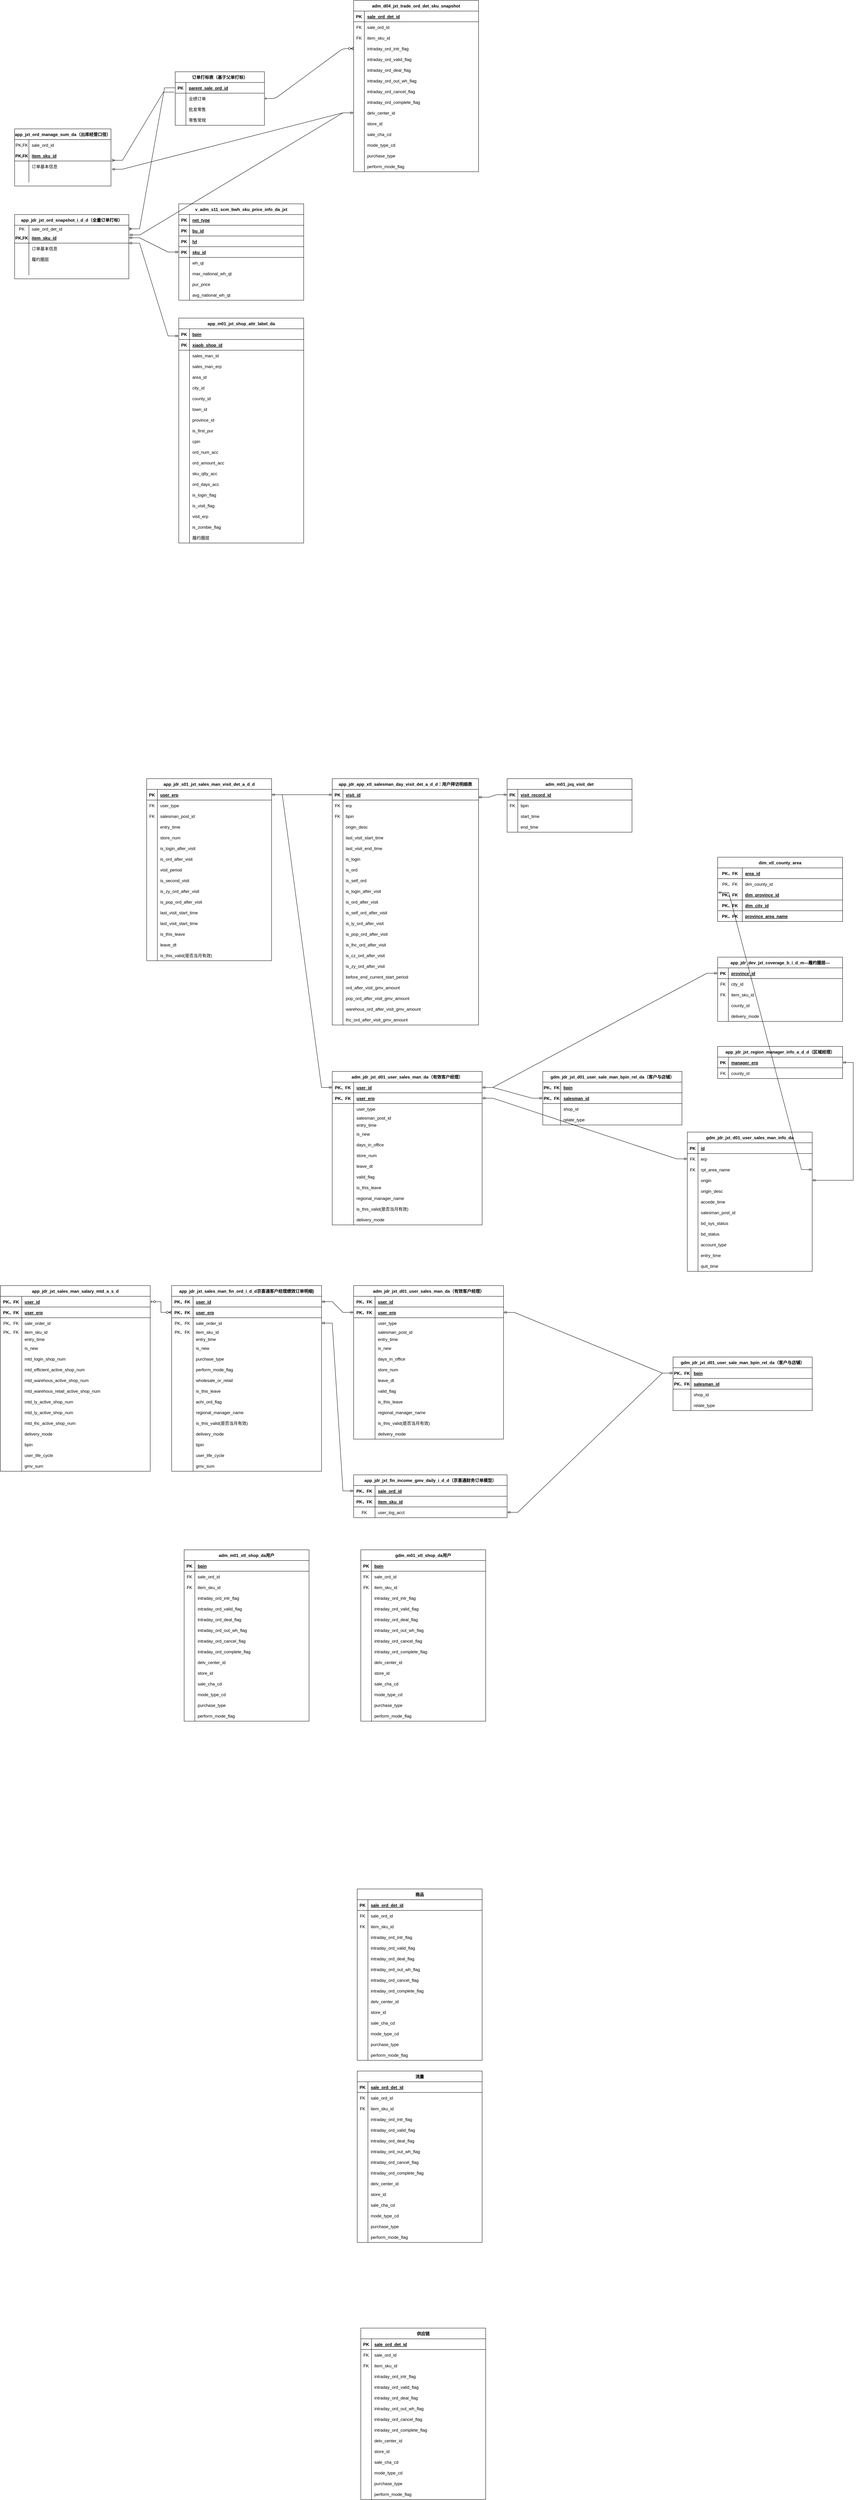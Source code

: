 <mxfile version="20.1.4" type="github">
  <diagram id="R2lEEEUBdFMjLlhIrx00" name="Page-1">
    <mxGraphModel dx="2916" dy="1154" grid="1" gridSize="10" guides="1" tooltips="1" connect="1" arrows="1" fold="1" page="1" pageScale="1" pageWidth="850" pageHeight="1100" math="0" shadow="0" extFonts="Permanent Marker^https://fonts.googleapis.com/css?family=Permanent+Marker">
      <root>
        <mxCell id="0" />
        <mxCell id="1" parent="0" />
        <mxCell id="C-vyLk0tnHw3VtMMgP7b-1" value="" style="edgeStyle=entityRelationEdgeStyle;endArrow=ERzeroToMany;startArrow=ERone;endFill=1;startFill=0;exitX=1;exitY=0.5;exitDx=0;exitDy=0;" parent="1" source="C-vyLk0tnHw3VtMMgP7b-23" target="C-vyLk0tnHw3VtMMgP7b-6" edge="1">
          <mxGeometry width="100" height="100" relative="1" as="geometry">
            <mxPoint x="370" y="620" as="sourcePoint" />
            <mxPoint x="470" y="520" as="targetPoint" />
          </mxGeometry>
        </mxCell>
        <mxCell id="C-vyLk0tnHw3VtMMgP7b-2" value="adm_d04_jxt_trade_ord_det_sku_snapshot" style="shape=table;startSize=30;container=1;collapsible=1;childLayout=tableLayout;fixedRows=1;rowLines=0;fontStyle=1;align=center;resizeLast=1;" parent="1" vertex="1">
          <mxGeometry x="580" y="70" width="350" height="480" as="geometry" />
        </mxCell>
        <mxCell id="C-vyLk0tnHw3VtMMgP7b-3" value="" style="shape=partialRectangle;collapsible=0;dropTarget=0;pointerEvents=0;fillColor=none;points=[[0,0.5],[1,0.5]];portConstraint=eastwest;top=0;left=0;right=0;bottom=1;" parent="C-vyLk0tnHw3VtMMgP7b-2" vertex="1">
          <mxGeometry y="30" width="350" height="30" as="geometry" />
        </mxCell>
        <mxCell id="C-vyLk0tnHw3VtMMgP7b-4" value="PK" style="shape=partialRectangle;overflow=hidden;connectable=0;fillColor=none;top=0;left=0;bottom=0;right=0;fontStyle=1;" parent="C-vyLk0tnHw3VtMMgP7b-3" vertex="1">
          <mxGeometry width="30" height="30" as="geometry">
            <mxRectangle width="30" height="30" as="alternateBounds" />
          </mxGeometry>
        </mxCell>
        <mxCell id="C-vyLk0tnHw3VtMMgP7b-5" value="sale_ord_det_id " style="shape=partialRectangle;overflow=hidden;connectable=0;fillColor=none;top=0;left=0;bottom=0;right=0;align=left;spacingLeft=6;fontStyle=5;" parent="C-vyLk0tnHw3VtMMgP7b-3" vertex="1">
          <mxGeometry x="30" width="320" height="30" as="geometry">
            <mxRectangle width="320" height="30" as="alternateBounds" />
          </mxGeometry>
        </mxCell>
        <mxCell id="5xB9hWHmwD1AS2qn-mCd-189" value="" style="shape=tableRow;horizontal=0;startSize=0;swimlaneHead=0;swimlaneBody=0;fillColor=none;collapsible=0;dropTarget=0;points=[[0,0.5],[1,0.5]];portConstraint=eastwest;top=0;left=0;right=0;bottom=0;" parent="C-vyLk0tnHw3VtMMgP7b-2" vertex="1">
          <mxGeometry y="60" width="350" height="30" as="geometry" />
        </mxCell>
        <mxCell id="5xB9hWHmwD1AS2qn-mCd-190" value="FK" style="shape=partialRectangle;connectable=0;fillColor=none;top=0;left=0;bottom=0;right=0;fontStyle=0;overflow=hidden;" parent="5xB9hWHmwD1AS2qn-mCd-189" vertex="1">
          <mxGeometry width="30" height="30" as="geometry">
            <mxRectangle width="30" height="30" as="alternateBounds" />
          </mxGeometry>
        </mxCell>
        <mxCell id="5xB9hWHmwD1AS2qn-mCd-191" value="sale_ord_id" style="shape=partialRectangle;connectable=0;fillColor=none;top=0;left=0;bottom=0;right=0;align=left;spacingLeft=6;fontStyle=0;overflow=hidden;" parent="5xB9hWHmwD1AS2qn-mCd-189" vertex="1">
          <mxGeometry x="30" width="320" height="30" as="geometry">
            <mxRectangle width="320" height="30" as="alternateBounds" />
          </mxGeometry>
        </mxCell>
        <mxCell id="5xB9hWHmwD1AS2qn-mCd-192" value="" style="shape=tableRow;horizontal=0;startSize=0;swimlaneHead=0;swimlaneBody=0;fillColor=none;collapsible=0;dropTarget=0;points=[[0,0.5],[1,0.5]];portConstraint=eastwest;top=0;left=0;right=0;bottom=0;" parent="C-vyLk0tnHw3VtMMgP7b-2" vertex="1">
          <mxGeometry y="90" width="350" height="30" as="geometry" />
        </mxCell>
        <mxCell id="5xB9hWHmwD1AS2qn-mCd-193" value="FK" style="shape=partialRectangle;connectable=0;fillColor=none;top=0;left=0;bottom=0;right=0;fontStyle=0;overflow=hidden;" parent="5xB9hWHmwD1AS2qn-mCd-192" vertex="1">
          <mxGeometry width="30" height="30" as="geometry">
            <mxRectangle width="30" height="30" as="alternateBounds" />
          </mxGeometry>
        </mxCell>
        <mxCell id="5xB9hWHmwD1AS2qn-mCd-194" value="item_sku_id" style="shape=partialRectangle;connectable=0;fillColor=none;top=0;left=0;bottom=0;right=0;align=left;spacingLeft=6;fontStyle=0;overflow=hidden;" parent="5xB9hWHmwD1AS2qn-mCd-192" vertex="1">
          <mxGeometry x="30" width="320" height="30" as="geometry">
            <mxRectangle width="320" height="30" as="alternateBounds" />
          </mxGeometry>
        </mxCell>
        <mxCell id="C-vyLk0tnHw3VtMMgP7b-6" value="" style="shape=partialRectangle;collapsible=0;dropTarget=0;pointerEvents=0;fillColor=none;points=[[0,0.5],[1,0.5]];portConstraint=eastwest;top=0;left=0;right=0;bottom=0;" parent="C-vyLk0tnHw3VtMMgP7b-2" vertex="1">
          <mxGeometry y="120" width="350" height="30" as="geometry" />
        </mxCell>
        <mxCell id="C-vyLk0tnHw3VtMMgP7b-7" value="" style="shape=partialRectangle;overflow=hidden;connectable=0;fillColor=none;top=0;left=0;bottom=0;right=0;" parent="C-vyLk0tnHw3VtMMgP7b-6" vertex="1">
          <mxGeometry width="30" height="30" as="geometry">
            <mxRectangle width="30" height="30" as="alternateBounds" />
          </mxGeometry>
        </mxCell>
        <mxCell id="C-vyLk0tnHw3VtMMgP7b-8" value="intraday_ord_intr_flag" style="shape=partialRectangle;overflow=hidden;connectable=0;fillColor=none;top=0;left=0;bottom=0;right=0;align=left;spacingLeft=6;" parent="C-vyLk0tnHw3VtMMgP7b-6" vertex="1">
          <mxGeometry x="30" width="320" height="30" as="geometry">
            <mxRectangle width="320" height="30" as="alternateBounds" />
          </mxGeometry>
        </mxCell>
        <mxCell id="5xB9hWHmwD1AS2qn-mCd-87" value="" style="shape=tableRow;horizontal=0;startSize=0;swimlaneHead=0;swimlaneBody=0;fillColor=none;collapsible=0;dropTarget=0;points=[[0,0.5],[1,0.5]];portConstraint=eastwest;top=0;left=0;right=0;bottom=0;" parent="C-vyLk0tnHw3VtMMgP7b-2" vertex="1">
          <mxGeometry y="150" width="350" height="30" as="geometry" />
        </mxCell>
        <mxCell id="5xB9hWHmwD1AS2qn-mCd-88" value="" style="shape=partialRectangle;connectable=0;fillColor=none;top=0;left=0;bottom=0;right=0;editable=1;overflow=hidden;" parent="5xB9hWHmwD1AS2qn-mCd-87" vertex="1">
          <mxGeometry width="30" height="30" as="geometry">
            <mxRectangle width="30" height="30" as="alternateBounds" />
          </mxGeometry>
        </mxCell>
        <mxCell id="5xB9hWHmwD1AS2qn-mCd-89" value="intraday_ord_valid_flag" style="shape=partialRectangle;connectable=0;fillColor=none;top=0;left=0;bottom=0;right=0;align=left;spacingLeft=6;overflow=hidden;" parent="5xB9hWHmwD1AS2qn-mCd-87" vertex="1">
          <mxGeometry x="30" width="320" height="30" as="geometry">
            <mxRectangle width="320" height="30" as="alternateBounds" />
          </mxGeometry>
        </mxCell>
        <mxCell id="C-vyLk0tnHw3VtMMgP7b-9" value="" style="shape=partialRectangle;collapsible=0;dropTarget=0;pointerEvents=0;fillColor=none;points=[[0,0.5],[1,0.5]];portConstraint=eastwest;top=0;left=0;right=0;bottom=0;" parent="C-vyLk0tnHw3VtMMgP7b-2" vertex="1">
          <mxGeometry y="180" width="350" height="30" as="geometry" />
        </mxCell>
        <mxCell id="C-vyLk0tnHw3VtMMgP7b-10" value="" style="shape=partialRectangle;overflow=hidden;connectable=0;fillColor=none;top=0;left=0;bottom=0;right=0;" parent="C-vyLk0tnHw3VtMMgP7b-9" vertex="1">
          <mxGeometry width="30" height="30" as="geometry">
            <mxRectangle width="30" height="30" as="alternateBounds" />
          </mxGeometry>
        </mxCell>
        <mxCell id="C-vyLk0tnHw3VtMMgP7b-11" value="intraday_ord_deal_flag" style="shape=partialRectangle;overflow=hidden;connectable=0;fillColor=none;top=0;left=0;bottom=0;right=0;align=left;spacingLeft=6;" parent="C-vyLk0tnHw3VtMMgP7b-9" vertex="1">
          <mxGeometry x="30" width="320" height="30" as="geometry">
            <mxRectangle width="320" height="30" as="alternateBounds" />
          </mxGeometry>
        </mxCell>
        <mxCell id="5xB9hWHmwD1AS2qn-mCd-149" value="" style="shape=tableRow;horizontal=0;startSize=0;swimlaneHead=0;swimlaneBody=0;fillColor=none;collapsible=0;dropTarget=0;points=[[0,0.5],[1,0.5]];portConstraint=eastwest;top=0;left=0;right=0;bottom=0;" parent="C-vyLk0tnHw3VtMMgP7b-2" vertex="1">
          <mxGeometry y="210" width="350" height="30" as="geometry" />
        </mxCell>
        <mxCell id="5xB9hWHmwD1AS2qn-mCd-150" value="" style="shape=partialRectangle;connectable=0;fillColor=none;top=0;left=0;bottom=0;right=0;editable=1;overflow=hidden;" parent="5xB9hWHmwD1AS2qn-mCd-149" vertex="1">
          <mxGeometry width="30" height="30" as="geometry">
            <mxRectangle width="30" height="30" as="alternateBounds" />
          </mxGeometry>
        </mxCell>
        <mxCell id="5xB9hWHmwD1AS2qn-mCd-151" value="intraday_ord_out_wh_flag" style="shape=partialRectangle;connectable=0;fillColor=none;top=0;left=0;bottom=0;right=0;align=left;spacingLeft=6;overflow=hidden;" parent="5xB9hWHmwD1AS2qn-mCd-149" vertex="1">
          <mxGeometry x="30" width="320" height="30" as="geometry">
            <mxRectangle width="320" height="30" as="alternateBounds" />
          </mxGeometry>
        </mxCell>
        <mxCell id="5xB9hWHmwD1AS2qn-mCd-146" value="" style="shape=tableRow;horizontal=0;startSize=0;swimlaneHead=0;swimlaneBody=0;fillColor=none;collapsible=0;dropTarget=0;points=[[0,0.5],[1,0.5]];portConstraint=eastwest;top=0;left=0;right=0;bottom=0;" parent="C-vyLk0tnHw3VtMMgP7b-2" vertex="1">
          <mxGeometry y="240" width="350" height="30" as="geometry" />
        </mxCell>
        <mxCell id="5xB9hWHmwD1AS2qn-mCd-147" value="" style="shape=partialRectangle;connectable=0;fillColor=none;top=0;left=0;bottom=0;right=0;editable=1;overflow=hidden;" parent="5xB9hWHmwD1AS2qn-mCd-146" vertex="1">
          <mxGeometry width="30" height="30" as="geometry">
            <mxRectangle width="30" height="30" as="alternateBounds" />
          </mxGeometry>
        </mxCell>
        <mxCell id="5xB9hWHmwD1AS2qn-mCd-148" value="intraday_ord_cancel_flag" style="shape=partialRectangle;connectable=0;fillColor=none;top=0;left=0;bottom=0;right=0;align=left;spacingLeft=6;overflow=hidden;" parent="5xB9hWHmwD1AS2qn-mCd-146" vertex="1">
          <mxGeometry x="30" width="320" height="30" as="geometry">
            <mxRectangle width="320" height="30" as="alternateBounds" />
          </mxGeometry>
        </mxCell>
        <mxCell id="5xB9hWHmwD1AS2qn-mCd-152" value="" style="shape=tableRow;horizontal=0;startSize=0;swimlaneHead=0;swimlaneBody=0;fillColor=none;collapsible=0;dropTarget=0;points=[[0,0.5],[1,0.5]];portConstraint=eastwest;top=0;left=0;right=0;bottom=0;" parent="C-vyLk0tnHw3VtMMgP7b-2" vertex="1">
          <mxGeometry y="270" width="350" height="30" as="geometry" />
        </mxCell>
        <mxCell id="5xB9hWHmwD1AS2qn-mCd-153" value="" style="shape=partialRectangle;connectable=0;fillColor=none;top=0;left=0;bottom=0;right=0;editable=1;overflow=hidden;" parent="5xB9hWHmwD1AS2qn-mCd-152" vertex="1">
          <mxGeometry width="30" height="30" as="geometry">
            <mxRectangle width="30" height="30" as="alternateBounds" />
          </mxGeometry>
        </mxCell>
        <mxCell id="5xB9hWHmwD1AS2qn-mCd-154" value="intraday_ord_complete_flag" style="shape=partialRectangle;connectable=0;fillColor=none;top=0;left=0;bottom=0;right=0;align=left;spacingLeft=6;overflow=hidden;" parent="5xB9hWHmwD1AS2qn-mCd-152" vertex="1">
          <mxGeometry x="30" width="320" height="30" as="geometry">
            <mxRectangle width="320" height="30" as="alternateBounds" />
          </mxGeometry>
        </mxCell>
        <mxCell id="5xB9hWHmwD1AS2qn-mCd-158" value="" style="shape=tableRow;horizontal=0;startSize=0;swimlaneHead=0;swimlaneBody=0;fillColor=none;collapsible=0;dropTarget=0;points=[[0,0.5],[1,0.5]];portConstraint=eastwest;top=0;left=0;right=0;bottom=0;" parent="C-vyLk0tnHw3VtMMgP7b-2" vertex="1">
          <mxGeometry y="300" width="350" height="30" as="geometry" />
        </mxCell>
        <mxCell id="5xB9hWHmwD1AS2qn-mCd-159" value="" style="shape=partialRectangle;connectable=0;fillColor=none;top=0;left=0;bottom=0;right=0;editable=1;overflow=hidden;" parent="5xB9hWHmwD1AS2qn-mCd-158" vertex="1">
          <mxGeometry width="30" height="30" as="geometry">
            <mxRectangle width="30" height="30" as="alternateBounds" />
          </mxGeometry>
        </mxCell>
        <mxCell id="5xB9hWHmwD1AS2qn-mCd-160" value="delv_center_id" style="shape=partialRectangle;connectable=0;fillColor=none;top=0;left=0;bottom=0;right=0;align=left;spacingLeft=6;overflow=hidden;" parent="5xB9hWHmwD1AS2qn-mCd-158" vertex="1">
          <mxGeometry x="30" width="320" height="30" as="geometry">
            <mxRectangle width="320" height="30" as="alternateBounds" />
          </mxGeometry>
        </mxCell>
        <mxCell id="5xB9hWHmwD1AS2qn-mCd-161" value="" style="shape=tableRow;horizontal=0;startSize=0;swimlaneHead=0;swimlaneBody=0;fillColor=none;collapsible=0;dropTarget=0;points=[[0,0.5],[1,0.5]];portConstraint=eastwest;top=0;left=0;right=0;bottom=0;" parent="C-vyLk0tnHw3VtMMgP7b-2" vertex="1">
          <mxGeometry y="330" width="350" height="30" as="geometry" />
        </mxCell>
        <mxCell id="5xB9hWHmwD1AS2qn-mCd-162" value="" style="shape=partialRectangle;connectable=0;fillColor=none;top=0;left=0;bottom=0;right=0;editable=1;overflow=hidden;" parent="5xB9hWHmwD1AS2qn-mCd-161" vertex="1">
          <mxGeometry width="30" height="30" as="geometry">
            <mxRectangle width="30" height="30" as="alternateBounds" />
          </mxGeometry>
        </mxCell>
        <mxCell id="5xB9hWHmwD1AS2qn-mCd-163" value="store_id" style="shape=partialRectangle;connectable=0;fillColor=none;top=0;left=0;bottom=0;right=0;align=left;spacingLeft=6;overflow=hidden;" parent="5xB9hWHmwD1AS2qn-mCd-161" vertex="1">
          <mxGeometry x="30" width="320" height="30" as="geometry">
            <mxRectangle width="320" height="30" as="alternateBounds" />
          </mxGeometry>
        </mxCell>
        <mxCell id="5xB9hWHmwD1AS2qn-mCd-164" value="" style="shape=tableRow;horizontal=0;startSize=0;swimlaneHead=0;swimlaneBody=0;fillColor=none;collapsible=0;dropTarget=0;points=[[0,0.5],[1,0.5]];portConstraint=eastwest;top=0;left=0;right=0;bottom=0;" parent="C-vyLk0tnHw3VtMMgP7b-2" vertex="1">
          <mxGeometry y="360" width="350" height="30" as="geometry" />
        </mxCell>
        <mxCell id="5xB9hWHmwD1AS2qn-mCd-165" value="" style="shape=partialRectangle;connectable=0;fillColor=none;top=0;left=0;bottom=0;right=0;editable=1;overflow=hidden;" parent="5xB9hWHmwD1AS2qn-mCd-164" vertex="1">
          <mxGeometry width="30" height="30" as="geometry">
            <mxRectangle width="30" height="30" as="alternateBounds" />
          </mxGeometry>
        </mxCell>
        <mxCell id="5xB9hWHmwD1AS2qn-mCd-166" value="sale_cha_cd" style="shape=partialRectangle;connectable=0;fillColor=none;top=0;left=0;bottom=0;right=0;align=left;spacingLeft=6;overflow=hidden;" parent="5xB9hWHmwD1AS2qn-mCd-164" vertex="1">
          <mxGeometry x="30" width="320" height="30" as="geometry">
            <mxRectangle width="320" height="30" as="alternateBounds" />
          </mxGeometry>
        </mxCell>
        <mxCell id="5xB9hWHmwD1AS2qn-mCd-167" value="" style="shape=tableRow;horizontal=0;startSize=0;swimlaneHead=0;swimlaneBody=0;fillColor=none;collapsible=0;dropTarget=0;points=[[0,0.5],[1,0.5]];portConstraint=eastwest;top=0;left=0;right=0;bottom=0;" parent="C-vyLk0tnHw3VtMMgP7b-2" vertex="1">
          <mxGeometry y="390" width="350" height="30" as="geometry" />
        </mxCell>
        <mxCell id="5xB9hWHmwD1AS2qn-mCd-168" value="" style="shape=partialRectangle;connectable=0;fillColor=none;top=0;left=0;bottom=0;right=0;editable=1;overflow=hidden;" parent="5xB9hWHmwD1AS2qn-mCd-167" vertex="1">
          <mxGeometry width="30" height="30" as="geometry">
            <mxRectangle width="30" height="30" as="alternateBounds" />
          </mxGeometry>
        </mxCell>
        <mxCell id="5xB9hWHmwD1AS2qn-mCd-169" value="mode_type_cd" style="shape=partialRectangle;connectable=0;fillColor=none;top=0;left=0;bottom=0;right=0;align=left;spacingLeft=6;overflow=hidden;" parent="5xB9hWHmwD1AS2qn-mCd-167" vertex="1">
          <mxGeometry x="30" width="320" height="30" as="geometry">
            <mxRectangle width="320" height="30" as="alternateBounds" />
          </mxGeometry>
        </mxCell>
        <mxCell id="5xB9hWHmwD1AS2qn-mCd-170" value="" style="shape=tableRow;horizontal=0;startSize=0;swimlaneHead=0;swimlaneBody=0;fillColor=none;collapsible=0;dropTarget=0;points=[[0,0.5],[1,0.5]];portConstraint=eastwest;top=0;left=0;right=0;bottom=0;" parent="C-vyLk0tnHw3VtMMgP7b-2" vertex="1">
          <mxGeometry y="420" width="350" height="30" as="geometry" />
        </mxCell>
        <mxCell id="5xB9hWHmwD1AS2qn-mCd-171" value="" style="shape=partialRectangle;connectable=0;fillColor=none;top=0;left=0;bottom=0;right=0;editable=1;overflow=hidden;" parent="5xB9hWHmwD1AS2qn-mCd-170" vertex="1">
          <mxGeometry width="30" height="30" as="geometry">
            <mxRectangle width="30" height="30" as="alternateBounds" />
          </mxGeometry>
        </mxCell>
        <mxCell id="5xB9hWHmwD1AS2qn-mCd-172" value="purchase_type" style="shape=partialRectangle;connectable=0;fillColor=none;top=0;left=0;bottom=0;right=0;align=left;spacingLeft=6;overflow=hidden;" parent="5xB9hWHmwD1AS2qn-mCd-170" vertex="1">
          <mxGeometry x="30" width="320" height="30" as="geometry">
            <mxRectangle width="320" height="30" as="alternateBounds" />
          </mxGeometry>
        </mxCell>
        <mxCell id="5xB9hWHmwD1AS2qn-mCd-174" value="" style="shape=tableRow;horizontal=0;startSize=0;swimlaneHead=0;swimlaneBody=0;fillColor=none;collapsible=0;dropTarget=0;points=[[0,0.5],[1,0.5]];portConstraint=eastwest;top=0;left=0;right=0;bottom=0;" parent="C-vyLk0tnHw3VtMMgP7b-2" vertex="1">
          <mxGeometry y="450" width="350" height="30" as="geometry" />
        </mxCell>
        <mxCell id="5xB9hWHmwD1AS2qn-mCd-175" value="" style="shape=partialRectangle;connectable=0;fillColor=none;top=0;left=0;bottom=0;right=0;editable=1;overflow=hidden;" parent="5xB9hWHmwD1AS2qn-mCd-174" vertex="1">
          <mxGeometry width="30" height="30" as="geometry">
            <mxRectangle width="30" height="30" as="alternateBounds" />
          </mxGeometry>
        </mxCell>
        <mxCell id="5xB9hWHmwD1AS2qn-mCd-176" value="perform_mode_flag" style="shape=partialRectangle;connectable=0;fillColor=none;top=0;left=0;bottom=0;right=0;align=left;spacingLeft=6;overflow=hidden;" parent="5xB9hWHmwD1AS2qn-mCd-174" vertex="1">
          <mxGeometry x="30" width="320" height="30" as="geometry">
            <mxRectangle width="320" height="30" as="alternateBounds" />
          </mxGeometry>
        </mxCell>
        <mxCell id="C-vyLk0tnHw3VtMMgP7b-13" value="app_jxt_ord_manage_sum_da（出库经营口径）" style="shape=table;startSize=30;container=1;collapsible=1;childLayout=tableLayout;fixedRows=1;rowLines=0;fontStyle=1;align=center;resizeLast=1;" parent="1" vertex="1">
          <mxGeometry x="-370" y="430" width="270" height="160" as="geometry" />
        </mxCell>
        <mxCell id="5xB9hWHmwD1AS2qn-mCd-180" value="" style="shape=tableRow;horizontal=0;startSize=0;swimlaneHead=0;swimlaneBody=0;fillColor=none;collapsible=0;dropTarget=0;points=[[0,0.5],[1,0.5]];portConstraint=eastwest;top=0;left=0;right=0;bottom=0;" parent="C-vyLk0tnHw3VtMMgP7b-13" vertex="1">
          <mxGeometry y="30" width="270" height="30" as="geometry" />
        </mxCell>
        <mxCell id="5xB9hWHmwD1AS2qn-mCd-181" value="PK,FK" style="shape=partialRectangle;connectable=0;fillColor=none;top=0;left=0;bottom=0;right=0;editable=1;overflow=hidden;" parent="5xB9hWHmwD1AS2qn-mCd-180" vertex="1">
          <mxGeometry width="40" height="30" as="geometry">
            <mxRectangle width="40" height="30" as="alternateBounds" />
          </mxGeometry>
        </mxCell>
        <mxCell id="5xB9hWHmwD1AS2qn-mCd-182" value="sale_ord_id" style="shape=partialRectangle;connectable=0;fillColor=none;top=0;left=0;bottom=0;right=0;align=left;spacingLeft=6;overflow=hidden;" parent="5xB9hWHmwD1AS2qn-mCd-180" vertex="1">
          <mxGeometry x="40" width="230" height="30" as="geometry">
            <mxRectangle width="230" height="30" as="alternateBounds" />
          </mxGeometry>
        </mxCell>
        <mxCell id="C-vyLk0tnHw3VtMMgP7b-14" value="" style="shape=partialRectangle;collapsible=0;dropTarget=0;pointerEvents=0;fillColor=none;points=[[0,0.5],[1,0.5]];portConstraint=eastwest;top=0;left=0;right=0;bottom=1;" parent="C-vyLk0tnHw3VtMMgP7b-13" vertex="1">
          <mxGeometry y="60" width="270" height="30" as="geometry" />
        </mxCell>
        <mxCell id="C-vyLk0tnHw3VtMMgP7b-15" value="PK,FK" style="shape=partialRectangle;overflow=hidden;connectable=0;fillColor=none;top=0;left=0;bottom=0;right=0;fontStyle=1;" parent="C-vyLk0tnHw3VtMMgP7b-14" vertex="1">
          <mxGeometry width="40" height="30" as="geometry">
            <mxRectangle width="40" height="30" as="alternateBounds" />
          </mxGeometry>
        </mxCell>
        <mxCell id="C-vyLk0tnHw3VtMMgP7b-16" value="item_sku_id " style="shape=partialRectangle;overflow=hidden;connectable=0;fillColor=none;top=0;left=0;bottom=0;right=0;align=left;spacingLeft=6;fontStyle=5;" parent="C-vyLk0tnHw3VtMMgP7b-14" vertex="1">
          <mxGeometry x="40" width="230" height="30" as="geometry">
            <mxRectangle width="230" height="30" as="alternateBounds" />
          </mxGeometry>
        </mxCell>
        <mxCell id="C-vyLk0tnHw3VtMMgP7b-17" value="" style="shape=partialRectangle;collapsible=0;dropTarget=0;pointerEvents=0;fillColor=none;points=[[0,0.5],[1,0.5]];portConstraint=eastwest;top=0;left=0;right=0;bottom=0;" parent="C-vyLk0tnHw3VtMMgP7b-13" vertex="1">
          <mxGeometry y="90" width="270" height="30" as="geometry" />
        </mxCell>
        <mxCell id="C-vyLk0tnHw3VtMMgP7b-18" value="" style="shape=partialRectangle;overflow=hidden;connectable=0;fillColor=none;top=0;left=0;bottom=0;right=0;" parent="C-vyLk0tnHw3VtMMgP7b-17" vertex="1">
          <mxGeometry width="40" height="30" as="geometry">
            <mxRectangle width="40" height="30" as="alternateBounds" />
          </mxGeometry>
        </mxCell>
        <mxCell id="C-vyLk0tnHw3VtMMgP7b-19" value="订单基本信息" style="shape=partialRectangle;overflow=hidden;connectable=0;fillColor=none;top=0;left=0;bottom=0;right=0;align=left;spacingLeft=6;" parent="C-vyLk0tnHw3VtMMgP7b-17" vertex="1">
          <mxGeometry x="40" width="230" height="30" as="geometry">
            <mxRectangle width="230" height="30" as="alternateBounds" />
          </mxGeometry>
        </mxCell>
        <mxCell id="C-vyLk0tnHw3VtMMgP7b-20" value="" style="shape=partialRectangle;collapsible=0;dropTarget=0;pointerEvents=0;fillColor=none;points=[[0,0.5],[1,0.5]];portConstraint=eastwest;top=0;left=0;right=0;bottom=0;" parent="C-vyLk0tnHw3VtMMgP7b-13" vertex="1">
          <mxGeometry y="120" width="270" height="30" as="geometry" />
        </mxCell>
        <mxCell id="C-vyLk0tnHw3VtMMgP7b-21" value="" style="shape=partialRectangle;overflow=hidden;connectable=0;fillColor=none;top=0;left=0;bottom=0;right=0;" parent="C-vyLk0tnHw3VtMMgP7b-20" vertex="1">
          <mxGeometry width="40" height="30" as="geometry">
            <mxRectangle width="40" height="30" as="alternateBounds" />
          </mxGeometry>
        </mxCell>
        <mxCell id="C-vyLk0tnHw3VtMMgP7b-22" value="" style="shape=partialRectangle;overflow=hidden;connectable=0;fillColor=none;top=0;left=0;bottom=0;right=0;align=left;spacingLeft=6;" parent="C-vyLk0tnHw3VtMMgP7b-20" vertex="1">
          <mxGeometry x="40" width="230" height="30" as="geometry">
            <mxRectangle width="230" height="30" as="alternateBounds" />
          </mxGeometry>
        </mxCell>
        <mxCell id="C-vyLk0tnHw3VtMMgP7b-23" value="订单打标表（基于父单打标）" style="shape=table;startSize=30;container=1;collapsible=1;childLayout=tableLayout;fixedRows=1;rowLines=0;fontStyle=1;align=center;resizeLast=1;" parent="1" vertex="1">
          <mxGeometry x="80" y="270" width="250" height="150" as="geometry" />
        </mxCell>
        <mxCell id="C-vyLk0tnHw3VtMMgP7b-24" value="" style="shape=partialRectangle;collapsible=0;dropTarget=0;pointerEvents=0;fillColor=none;points=[[0,0.5],[1,0.5]];portConstraint=eastwest;top=0;left=0;right=0;bottom=1;" parent="C-vyLk0tnHw3VtMMgP7b-23" vertex="1">
          <mxGeometry y="30" width="250" height="30" as="geometry" />
        </mxCell>
        <mxCell id="C-vyLk0tnHw3VtMMgP7b-25" value="PK" style="shape=partialRectangle;overflow=hidden;connectable=0;fillColor=none;top=0;left=0;bottom=0;right=0;fontStyle=1;" parent="C-vyLk0tnHw3VtMMgP7b-24" vertex="1">
          <mxGeometry width="30" height="30" as="geometry">
            <mxRectangle width="30" height="30" as="alternateBounds" />
          </mxGeometry>
        </mxCell>
        <mxCell id="C-vyLk0tnHw3VtMMgP7b-26" value="parent_sale_ord_id " style="shape=partialRectangle;overflow=hidden;connectable=0;fillColor=none;top=0;left=0;bottom=0;right=0;align=left;spacingLeft=6;fontStyle=5;" parent="C-vyLk0tnHw3VtMMgP7b-24" vertex="1">
          <mxGeometry x="30" width="220" height="30" as="geometry">
            <mxRectangle width="220" height="30" as="alternateBounds" />
          </mxGeometry>
        </mxCell>
        <mxCell id="5xB9hWHmwD1AS2qn-mCd-102" value="" style="shape=tableRow;horizontal=0;startSize=0;swimlaneHead=0;swimlaneBody=0;fillColor=none;collapsible=0;dropTarget=0;points=[[0,0.5],[1,0.5]];portConstraint=eastwest;top=0;left=0;right=0;bottom=0;" parent="C-vyLk0tnHw3VtMMgP7b-23" vertex="1">
          <mxGeometry y="60" width="250" height="30" as="geometry" />
        </mxCell>
        <mxCell id="5xB9hWHmwD1AS2qn-mCd-103" value="" style="shape=partialRectangle;connectable=0;fillColor=none;top=0;left=0;bottom=0;right=0;editable=1;overflow=hidden;" parent="5xB9hWHmwD1AS2qn-mCd-102" vertex="1">
          <mxGeometry width="30" height="30" as="geometry">
            <mxRectangle width="30" height="30" as="alternateBounds" />
          </mxGeometry>
        </mxCell>
        <mxCell id="5xB9hWHmwD1AS2qn-mCd-104" value="业绩订单" style="shape=partialRectangle;connectable=0;fillColor=none;top=0;left=0;bottom=0;right=0;align=left;spacingLeft=6;overflow=hidden;" parent="5xB9hWHmwD1AS2qn-mCd-102" vertex="1">
          <mxGeometry x="30" width="220" height="30" as="geometry">
            <mxRectangle width="220" height="30" as="alternateBounds" />
          </mxGeometry>
        </mxCell>
        <mxCell id="5xB9hWHmwD1AS2qn-mCd-155" value="" style="shape=tableRow;horizontal=0;startSize=0;swimlaneHead=0;swimlaneBody=0;fillColor=none;collapsible=0;dropTarget=0;points=[[0,0.5],[1,0.5]];portConstraint=eastwest;top=0;left=0;right=0;bottom=0;" parent="C-vyLk0tnHw3VtMMgP7b-23" vertex="1">
          <mxGeometry y="90" width="250" height="30" as="geometry" />
        </mxCell>
        <mxCell id="5xB9hWHmwD1AS2qn-mCd-156" value="" style="shape=partialRectangle;connectable=0;fillColor=none;top=0;left=0;bottom=0;right=0;editable=1;overflow=hidden;" parent="5xB9hWHmwD1AS2qn-mCd-155" vertex="1">
          <mxGeometry width="30" height="30" as="geometry">
            <mxRectangle width="30" height="30" as="alternateBounds" />
          </mxGeometry>
        </mxCell>
        <mxCell id="5xB9hWHmwD1AS2qn-mCd-157" value="批发零售" style="shape=partialRectangle;connectable=0;fillColor=none;top=0;left=0;bottom=0;right=0;align=left;spacingLeft=6;overflow=hidden;" parent="5xB9hWHmwD1AS2qn-mCd-155" vertex="1">
          <mxGeometry x="30" width="220" height="30" as="geometry">
            <mxRectangle width="220" height="30" as="alternateBounds" />
          </mxGeometry>
        </mxCell>
        <mxCell id="C-vyLk0tnHw3VtMMgP7b-27" value="" style="shape=partialRectangle;collapsible=0;dropTarget=0;pointerEvents=0;fillColor=none;points=[[0,0.5],[1,0.5]];portConstraint=eastwest;top=0;left=0;right=0;bottom=0;" parent="C-vyLk0tnHw3VtMMgP7b-23" vertex="1">
          <mxGeometry y="120" width="250" height="30" as="geometry" />
        </mxCell>
        <mxCell id="C-vyLk0tnHw3VtMMgP7b-28" value="" style="shape=partialRectangle;overflow=hidden;connectable=0;fillColor=none;top=0;left=0;bottom=0;right=0;" parent="C-vyLk0tnHw3VtMMgP7b-27" vertex="1">
          <mxGeometry width="30" height="30" as="geometry">
            <mxRectangle width="30" height="30" as="alternateBounds" />
          </mxGeometry>
        </mxCell>
        <mxCell id="C-vyLk0tnHw3VtMMgP7b-29" value="零售常规" style="shape=partialRectangle;overflow=hidden;connectable=0;fillColor=none;top=0;left=0;bottom=0;right=0;align=left;spacingLeft=6;" parent="C-vyLk0tnHw3VtMMgP7b-27" vertex="1">
          <mxGeometry x="30" width="220" height="30" as="geometry">
            <mxRectangle width="220" height="30" as="alternateBounds" />
          </mxGeometry>
        </mxCell>
        <mxCell id="5xB9hWHmwD1AS2qn-mCd-184" value="" style="shape=partialRectangle;overflow=hidden;connectable=0;fillColor=none;top=0;left=0;bottom=0;right=0;fontStyle=1;" parent="1" vertex="1">
          <mxGeometry x="-250" y="330" width="30" height="30" as="geometry">
            <mxRectangle width="30" height="30" as="alternateBounds" />
          </mxGeometry>
        </mxCell>
        <mxCell id="5xB9hWHmwD1AS2qn-mCd-197" value="" style="edgeStyle=entityRelationEdgeStyle;fontSize=12;html=1;endArrow=ERmany;rounded=0;exitX=-0.012;exitY=-0.1;exitDx=0;exitDy=0;exitPerimeter=0;entryX=1.008;entryY=-0.067;entryDx=0;entryDy=0;entryPerimeter=0;" parent="1" source="5xB9hWHmwD1AS2qn-mCd-102" target="C-vyLk0tnHw3VtMMgP7b-17" edge="1">
          <mxGeometry width="100" height="100" relative="1" as="geometry">
            <mxPoint x="-180" y="680" as="sourcePoint" />
            <mxPoint x="-60" y="760" as="targetPoint" />
          </mxGeometry>
        </mxCell>
        <mxCell id="5xB9hWHmwD1AS2qn-mCd-198" value="" style="edgeStyle=entityRelationEdgeStyle;fontSize=12;html=1;endArrow=ERmandOne;startArrow=ERmandOne;rounded=0;exitX=1.007;exitY=0.767;exitDx=0;exitDy=0;exitPerimeter=0;entryX=0;entryY=0.5;entryDx=0;entryDy=0;" parent="1" source="C-vyLk0tnHw3VtMMgP7b-17" target="5xB9hWHmwD1AS2qn-mCd-158" edge="1">
          <mxGeometry width="100" height="100" relative="1" as="geometry">
            <mxPoint x="30" y="620" as="sourcePoint" />
            <mxPoint x="130" y="520" as="targetPoint" />
          </mxGeometry>
        </mxCell>
        <mxCell id="8Yq80bvrsDarvtcVgAzr-1" value="app_jdr_app_xtl_salesman_day_visit_det_a_d_d：用户拜访明细表" style="shape=table;startSize=30;container=1;collapsible=1;childLayout=tableLayout;fixedRows=1;rowLines=0;fontStyle=1;align=center;resizeLast=1;" vertex="1" parent="1">
          <mxGeometry x="520" y="2250" width="410" height="690" as="geometry" />
        </mxCell>
        <mxCell id="8Yq80bvrsDarvtcVgAzr-2" value="" style="shape=partialRectangle;collapsible=0;dropTarget=0;pointerEvents=0;fillColor=none;points=[[0,0.5],[1,0.5]];portConstraint=eastwest;top=0;left=0;right=0;bottom=1;" vertex="1" parent="8Yq80bvrsDarvtcVgAzr-1">
          <mxGeometry y="30" width="410" height="30" as="geometry" />
        </mxCell>
        <mxCell id="8Yq80bvrsDarvtcVgAzr-3" value="PK" style="shape=partialRectangle;overflow=hidden;connectable=0;fillColor=none;top=0;left=0;bottom=0;right=0;fontStyle=1;" vertex="1" parent="8Yq80bvrsDarvtcVgAzr-2">
          <mxGeometry width="30" height="30" as="geometry">
            <mxRectangle width="30" height="30" as="alternateBounds" />
          </mxGeometry>
        </mxCell>
        <mxCell id="8Yq80bvrsDarvtcVgAzr-4" value="visit_id " style="shape=partialRectangle;overflow=hidden;connectable=0;fillColor=none;top=0;left=0;bottom=0;right=0;align=left;spacingLeft=6;fontStyle=5;" vertex="1" parent="8Yq80bvrsDarvtcVgAzr-2">
          <mxGeometry x="30" width="380" height="30" as="geometry">
            <mxRectangle width="380" height="30" as="alternateBounds" />
          </mxGeometry>
        </mxCell>
        <mxCell id="8Yq80bvrsDarvtcVgAzr-5" value="" style="shape=tableRow;horizontal=0;startSize=0;swimlaneHead=0;swimlaneBody=0;fillColor=none;collapsible=0;dropTarget=0;points=[[0,0.5],[1,0.5]];portConstraint=eastwest;top=0;left=0;right=0;bottom=0;" vertex="1" parent="8Yq80bvrsDarvtcVgAzr-1">
          <mxGeometry y="60" width="410" height="30" as="geometry" />
        </mxCell>
        <mxCell id="8Yq80bvrsDarvtcVgAzr-6" value="FK" style="shape=partialRectangle;connectable=0;fillColor=none;top=0;left=0;bottom=0;right=0;fontStyle=0;overflow=hidden;" vertex="1" parent="8Yq80bvrsDarvtcVgAzr-5">
          <mxGeometry width="30" height="30" as="geometry">
            <mxRectangle width="30" height="30" as="alternateBounds" />
          </mxGeometry>
        </mxCell>
        <mxCell id="8Yq80bvrsDarvtcVgAzr-7" value="erp" style="shape=partialRectangle;connectable=0;fillColor=none;top=0;left=0;bottom=0;right=0;align=left;spacingLeft=6;fontStyle=0;overflow=hidden;" vertex="1" parent="8Yq80bvrsDarvtcVgAzr-5">
          <mxGeometry x="30" width="380" height="30" as="geometry">
            <mxRectangle width="380" height="30" as="alternateBounds" />
          </mxGeometry>
        </mxCell>
        <mxCell id="8Yq80bvrsDarvtcVgAzr-8" value="" style="shape=tableRow;horizontal=0;startSize=0;swimlaneHead=0;swimlaneBody=0;fillColor=none;collapsible=0;dropTarget=0;points=[[0,0.5],[1,0.5]];portConstraint=eastwest;top=0;left=0;right=0;bottom=0;" vertex="1" parent="8Yq80bvrsDarvtcVgAzr-1">
          <mxGeometry y="90" width="410" height="30" as="geometry" />
        </mxCell>
        <mxCell id="8Yq80bvrsDarvtcVgAzr-9" value="FK" style="shape=partialRectangle;connectable=0;fillColor=none;top=0;left=0;bottom=0;right=0;fontStyle=0;overflow=hidden;" vertex="1" parent="8Yq80bvrsDarvtcVgAzr-8">
          <mxGeometry width="30" height="30" as="geometry">
            <mxRectangle width="30" height="30" as="alternateBounds" />
          </mxGeometry>
        </mxCell>
        <mxCell id="8Yq80bvrsDarvtcVgAzr-10" value="bpin" style="shape=partialRectangle;connectable=0;fillColor=none;top=0;left=0;bottom=0;right=0;align=left;spacingLeft=6;fontStyle=0;overflow=hidden;" vertex="1" parent="8Yq80bvrsDarvtcVgAzr-8">
          <mxGeometry x="30" width="380" height="30" as="geometry">
            <mxRectangle width="380" height="30" as="alternateBounds" />
          </mxGeometry>
        </mxCell>
        <mxCell id="8Yq80bvrsDarvtcVgAzr-11" value="" style="shape=partialRectangle;collapsible=0;dropTarget=0;pointerEvents=0;fillColor=none;points=[[0,0.5],[1,0.5]];portConstraint=eastwest;top=0;left=0;right=0;bottom=0;" vertex="1" parent="8Yq80bvrsDarvtcVgAzr-1">
          <mxGeometry y="120" width="410" height="30" as="geometry" />
        </mxCell>
        <mxCell id="8Yq80bvrsDarvtcVgAzr-12" value="" style="shape=partialRectangle;overflow=hidden;connectable=0;fillColor=none;top=0;left=0;bottom=0;right=0;" vertex="1" parent="8Yq80bvrsDarvtcVgAzr-11">
          <mxGeometry width="30" height="30" as="geometry">
            <mxRectangle width="30" height="30" as="alternateBounds" />
          </mxGeometry>
        </mxCell>
        <mxCell id="8Yq80bvrsDarvtcVgAzr-13" value="origin_desc" style="shape=partialRectangle;overflow=hidden;connectable=0;fillColor=none;top=0;left=0;bottom=0;right=0;align=left;spacingLeft=6;" vertex="1" parent="8Yq80bvrsDarvtcVgAzr-11">
          <mxGeometry x="30" width="380" height="30" as="geometry">
            <mxRectangle width="380" height="30" as="alternateBounds" />
          </mxGeometry>
        </mxCell>
        <mxCell id="8Yq80bvrsDarvtcVgAzr-14" value="" style="shape=tableRow;horizontal=0;startSize=0;swimlaneHead=0;swimlaneBody=0;fillColor=none;collapsible=0;dropTarget=0;points=[[0,0.5],[1,0.5]];portConstraint=eastwest;top=0;left=0;right=0;bottom=0;" vertex="1" parent="8Yq80bvrsDarvtcVgAzr-1">
          <mxGeometry y="150" width="410" height="30" as="geometry" />
        </mxCell>
        <mxCell id="8Yq80bvrsDarvtcVgAzr-15" value="" style="shape=partialRectangle;connectable=0;fillColor=none;top=0;left=0;bottom=0;right=0;editable=1;overflow=hidden;" vertex="1" parent="8Yq80bvrsDarvtcVgAzr-14">
          <mxGeometry width="30" height="30" as="geometry">
            <mxRectangle width="30" height="30" as="alternateBounds" />
          </mxGeometry>
        </mxCell>
        <mxCell id="8Yq80bvrsDarvtcVgAzr-16" value="last_visit_start_time" style="shape=partialRectangle;connectable=0;fillColor=none;top=0;left=0;bottom=0;right=0;align=left;spacingLeft=6;overflow=hidden;" vertex="1" parent="8Yq80bvrsDarvtcVgAzr-14">
          <mxGeometry x="30" width="380" height="30" as="geometry">
            <mxRectangle width="380" height="30" as="alternateBounds" />
          </mxGeometry>
        </mxCell>
        <mxCell id="8Yq80bvrsDarvtcVgAzr-17" value="" style="shape=partialRectangle;collapsible=0;dropTarget=0;pointerEvents=0;fillColor=none;points=[[0,0.5],[1,0.5]];portConstraint=eastwest;top=0;left=0;right=0;bottom=0;" vertex="1" parent="8Yq80bvrsDarvtcVgAzr-1">
          <mxGeometry y="180" width="410" height="30" as="geometry" />
        </mxCell>
        <mxCell id="8Yq80bvrsDarvtcVgAzr-18" value="" style="shape=partialRectangle;overflow=hidden;connectable=0;fillColor=none;top=0;left=0;bottom=0;right=0;" vertex="1" parent="8Yq80bvrsDarvtcVgAzr-17">
          <mxGeometry width="30" height="30" as="geometry">
            <mxRectangle width="30" height="30" as="alternateBounds" />
          </mxGeometry>
        </mxCell>
        <mxCell id="8Yq80bvrsDarvtcVgAzr-19" value="last_visit_end_time" style="shape=partialRectangle;overflow=hidden;connectable=0;fillColor=none;top=0;left=0;bottom=0;right=0;align=left;spacingLeft=6;" vertex="1" parent="8Yq80bvrsDarvtcVgAzr-17">
          <mxGeometry x="30" width="380" height="30" as="geometry">
            <mxRectangle width="380" height="30" as="alternateBounds" />
          </mxGeometry>
        </mxCell>
        <mxCell id="8Yq80bvrsDarvtcVgAzr-20" value="" style="shape=tableRow;horizontal=0;startSize=0;swimlaneHead=0;swimlaneBody=0;fillColor=none;collapsible=0;dropTarget=0;points=[[0,0.5],[1,0.5]];portConstraint=eastwest;top=0;left=0;right=0;bottom=0;" vertex="1" parent="8Yq80bvrsDarvtcVgAzr-1">
          <mxGeometry y="210" width="410" height="30" as="geometry" />
        </mxCell>
        <mxCell id="8Yq80bvrsDarvtcVgAzr-21" value="" style="shape=partialRectangle;connectable=0;fillColor=none;top=0;left=0;bottom=0;right=0;editable=1;overflow=hidden;" vertex="1" parent="8Yq80bvrsDarvtcVgAzr-20">
          <mxGeometry width="30" height="30" as="geometry">
            <mxRectangle width="30" height="30" as="alternateBounds" />
          </mxGeometry>
        </mxCell>
        <mxCell id="8Yq80bvrsDarvtcVgAzr-22" value="is_login" style="shape=partialRectangle;connectable=0;fillColor=none;top=0;left=0;bottom=0;right=0;align=left;spacingLeft=6;overflow=hidden;" vertex="1" parent="8Yq80bvrsDarvtcVgAzr-20">
          <mxGeometry x="30" width="380" height="30" as="geometry">
            <mxRectangle width="380" height="30" as="alternateBounds" />
          </mxGeometry>
        </mxCell>
        <mxCell id="8Yq80bvrsDarvtcVgAzr-23" value="" style="shape=tableRow;horizontal=0;startSize=0;swimlaneHead=0;swimlaneBody=0;fillColor=none;collapsible=0;dropTarget=0;points=[[0,0.5],[1,0.5]];portConstraint=eastwest;top=0;left=0;right=0;bottom=0;" vertex="1" parent="8Yq80bvrsDarvtcVgAzr-1">
          <mxGeometry y="240" width="410" height="30" as="geometry" />
        </mxCell>
        <mxCell id="8Yq80bvrsDarvtcVgAzr-24" value="" style="shape=partialRectangle;connectable=0;fillColor=none;top=0;left=0;bottom=0;right=0;editable=1;overflow=hidden;" vertex="1" parent="8Yq80bvrsDarvtcVgAzr-23">
          <mxGeometry width="30" height="30" as="geometry">
            <mxRectangle width="30" height="30" as="alternateBounds" />
          </mxGeometry>
        </mxCell>
        <mxCell id="8Yq80bvrsDarvtcVgAzr-25" value="is_ord" style="shape=partialRectangle;connectable=0;fillColor=none;top=0;left=0;bottom=0;right=0;align=left;spacingLeft=6;overflow=hidden;" vertex="1" parent="8Yq80bvrsDarvtcVgAzr-23">
          <mxGeometry x="30" width="380" height="30" as="geometry">
            <mxRectangle width="380" height="30" as="alternateBounds" />
          </mxGeometry>
        </mxCell>
        <mxCell id="8Yq80bvrsDarvtcVgAzr-26" value="" style="shape=tableRow;horizontal=0;startSize=0;swimlaneHead=0;swimlaneBody=0;fillColor=none;collapsible=0;dropTarget=0;points=[[0,0.5],[1,0.5]];portConstraint=eastwest;top=0;left=0;right=0;bottom=0;" vertex="1" parent="8Yq80bvrsDarvtcVgAzr-1">
          <mxGeometry y="270" width="410" height="30" as="geometry" />
        </mxCell>
        <mxCell id="8Yq80bvrsDarvtcVgAzr-27" value="" style="shape=partialRectangle;connectable=0;fillColor=none;top=0;left=0;bottom=0;right=0;editable=1;overflow=hidden;" vertex="1" parent="8Yq80bvrsDarvtcVgAzr-26">
          <mxGeometry width="30" height="30" as="geometry">
            <mxRectangle width="30" height="30" as="alternateBounds" />
          </mxGeometry>
        </mxCell>
        <mxCell id="8Yq80bvrsDarvtcVgAzr-28" value="is_self_ord" style="shape=partialRectangle;connectable=0;fillColor=none;top=0;left=0;bottom=0;right=0;align=left;spacingLeft=6;overflow=hidden;" vertex="1" parent="8Yq80bvrsDarvtcVgAzr-26">
          <mxGeometry x="30" width="380" height="30" as="geometry">
            <mxRectangle width="380" height="30" as="alternateBounds" />
          </mxGeometry>
        </mxCell>
        <mxCell id="8Yq80bvrsDarvtcVgAzr-29" value="" style="shape=tableRow;horizontal=0;startSize=0;swimlaneHead=0;swimlaneBody=0;fillColor=none;collapsible=0;dropTarget=0;points=[[0,0.5],[1,0.5]];portConstraint=eastwest;top=0;left=0;right=0;bottom=0;" vertex="1" parent="8Yq80bvrsDarvtcVgAzr-1">
          <mxGeometry y="300" width="410" height="30" as="geometry" />
        </mxCell>
        <mxCell id="8Yq80bvrsDarvtcVgAzr-30" value="" style="shape=partialRectangle;connectable=0;fillColor=none;top=0;left=0;bottom=0;right=0;editable=1;overflow=hidden;" vertex="1" parent="8Yq80bvrsDarvtcVgAzr-29">
          <mxGeometry width="30" height="30" as="geometry">
            <mxRectangle width="30" height="30" as="alternateBounds" />
          </mxGeometry>
        </mxCell>
        <mxCell id="8Yq80bvrsDarvtcVgAzr-31" value="is_login_after_visit" style="shape=partialRectangle;connectable=0;fillColor=none;top=0;left=0;bottom=0;right=0;align=left;spacingLeft=6;overflow=hidden;" vertex="1" parent="8Yq80bvrsDarvtcVgAzr-29">
          <mxGeometry x="30" width="380" height="30" as="geometry">
            <mxRectangle width="380" height="30" as="alternateBounds" />
          </mxGeometry>
        </mxCell>
        <mxCell id="8Yq80bvrsDarvtcVgAzr-32" value="" style="shape=tableRow;horizontal=0;startSize=0;swimlaneHead=0;swimlaneBody=0;fillColor=none;collapsible=0;dropTarget=0;points=[[0,0.5],[1,0.5]];portConstraint=eastwest;top=0;left=0;right=0;bottom=0;" vertex="1" parent="8Yq80bvrsDarvtcVgAzr-1">
          <mxGeometry y="330" width="410" height="30" as="geometry" />
        </mxCell>
        <mxCell id="8Yq80bvrsDarvtcVgAzr-33" value="" style="shape=partialRectangle;connectable=0;fillColor=none;top=0;left=0;bottom=0;right=0;editable=1;overflow=hidden;" vertex="1" parent="8Yq80bvrsDarvtcVgAzr-32">
          <mxGeometry width="30" height="30" as="geometry">
            <mxRectangle width="30" height="30" as="alternateBounds" />
          </mxGeometry>
        </mxCell>
        <mxCell id="8Yq80bvrsDarvtcVgAzr-34" value="is_ord_after_visit" style="shape=partialRectangle;connectable=0;fillColor=none;top=0;left=0;bottom=0;right=0;align=left;spacingLeft=6;overflow=hidden;" vertex="1" parent="8Yq80bvrsDarvtcVgAzr-32">
          <mxGeometry x="30" width="380" height="30" as="geometry">
            <mxRectangle width="380" height="30" as="alternateBounds" />
          </mxGeometry>
        </mxCell>
        <mxCell id="8Yq80bvrsDarvtcVgAzr-35" value="" style="shape=tableRow;horizontal=0;startSize=0;swimlaneHead=0;swimlaneBody=0;fillColor=none;collapsible=0;dropTarget=0;points=[[0,0.5],[1,0.5]];portConstraint=eastwest;top=0;left=0;right=0;bottom=0;" vertex="1" parent="8Yq80bvrsDarvtcVgAzr-1">
          <mxGeometry y="360" width="410" height="30" as="geometry" />
        </mxCell>
        <mxCell id="8Yq80bvrsDarvtcVgAzr-36" value="" style="shape=partialRectangle;connectable=0;fillColor=none;top=0;left=0;bottom=0;right=0;editable=1;overflow=hidden;" vertex="1" parent="8Yq80bvrsDarvtcVgAzr-35">
          <mxGeometry width="30" height="30" as="geometry">
            <mxRectangle width="30" height="30" as="alternateBounds" />
          </mxGeometry>
        </mxCell>
        <mxCell id="8Yq80bvrsDarvtcVgAzr-37" value="is_self_ord_after_visit" style="shape=partialRectangle;connectable=0;fillColor=none;top=0;left=0;bottom=0;right=0;align=left;spacingLeft=6;overflow=hidden;" vertex="1" parent="8Yq80bvrsDarvtcVgAzr-35">
          <mxGeometry x="30" width="380" height="30" as="geometry">
            <mxRectangle width="380" height="30" as="alternateBounds" />
          </mxGeometry>
        </mxCell>
        <mxCell id="8Yq80bvrsDarvtcVgAzr-38" value="" style="shape=tableRow;horizontal=0;startSize=0;swimlaneHead=0;swimlaneBody=0;fillColor=none;collapsible=0;dropTarget=0;points=[[0,0.5],[1,0.5]];portConstraint=eastwest;top=0;left=0;right=0;bottom=0;" vertex="1" parent="8Yq80bvrsDarvtcVgAzr-1">
          <mxGeometry y="390" width="410" height="30" as="geometry" />
        </mxCell>
        <mxCell id="8Yq80bvrsDarvtcVgAzr-39" value="" style="shape=partialRectangle;connectable=0;fillColor=none;top=0;left=0;bottom=0;right=0;editable=1;overflow=hidden;" vertex="1" parent="8Yq80bvrsDarvtcVgAzr-38">
          <mxGeometry width="30" height="30" as="geometry">
            <mxRectangle width="30" height="30" as="alternateBounds" />
          </mxGeometry>
        </mxCell>
        <mxCell id="8Yq80bvrsDarvtcVgAzr-40" value="is_ly_ord_after_visit" style="shape=partialRectangle;connectable=0;fillColor=none;top=0;left=0;bottom=0;right=0;align=left;spacingLeft=6;overflow=hidden;" vertex="1" parent="8Yq80bvrsDarvtcVgAzr-38">
          <mxGeometry x="30" width="380" height="30" as="geometry">
            <mxRectangle width="380" height="30" as="alternateBounds" />
          </mxGeometry>
        </mxCell>
        <mxCell id="8Yq80bvrsDarvtcVgAzr-41" value="" style="shape=tableRow;horizontal=0;startSize=0;swimlaneHead=0;swimlaneBody=0;fillColor=none;collapsible=0;dropTarget=0;points=[[0,0.5],[1,0.5]];portConstraint=eastwest;top=0;left=0;right=0;bottom=0;" vertex="1" parent="8Yq80bvrsDarvtcVgAzr-1">
          <mxGeometry y="420" width="410" height="30" as="geometry" />
        </mxCell>
        <mxCell id="8Yq80bvrsDarvtcVgAzr-42" value="" style="shape=partialRectangle;connectable=0;fillColor=none;top=0;left=0;bottom=0;right=0;editable=1;overflow=hidden;" vertex="1" parent="8Yq80bvrsDarvtcVgAzr-41">
          <mxGeometry width="30" height="30" as="geometry">
            <mxRectangle width="30" height="30" as="alternateBounds" />
          </mxGeometry>
        </mxCell>
        <mxCell id="8Yq80bvrsDarvtcVgAzr-43" value="is_pop_ord_after_visit" style="shape=partialRectangle;connectable=0;fillColor=none;top=0;left=0;bottom=0;right=0;align=left;spacingLeft=6;overflow=hidden;" vertex="1" parent="8Yq80bvrsDarvtcVgAzr-41">
          <mxGeometry x="30" width="380" height="30" as="geometry">
            <mxRectangle width="380" height="30" as="alternateBounds" />
          </mxGeometry>
        </mxCell>
        <mxCell id="8Yq80bvrsDarvtcVgAzr-44" value="" style="shape=tableRow;horizontal=0;startSize=0;swimlaneHead=0;swimlaneBody=0;fillColor=none;collapsible=0;dropTarget=0;points=[[0,0.5],[1,0.5]];portConstraint=eastwest;top=0;left=0;right=0;bottom=0;" vertex="1" parent="8Yq80bvrsDarvtcVgAzr-1">
          <mxGeometry y="450" width="410" height="30" as="geometry" />
        </mxCell>
        <mxCell id="8Yq80bvrsDarvtcVgAzr-45" value="" style="shape=partialRectangle;connectable=0;fillColor=none;top=0;left=0;bottom=0;right=0;editable=1;overflow=hidden;" vertex="1" parent="8Yq80bvrsDarvtcVgAzr-44">
          <mxGeometry width="30" height="30" as="geometry">
            <mxRectangle width="30" height="30" as="alternateBounds" />
          </mxGeometry>
        </mxCell>
        <mxCell id="8Yq80bvrsDarvtcVgAzr-46" value="is_lhc_ord_after_visit" style="shape=partialRectangle;connectable=0;fillColor=none;top=0;left=0;bottom=0;right=0;align=left;spacingLeft=6;overflow=hidden;" vertex="1" parent="8Yq80bvrsDarvtcVgAzr-44">
          <mxGeometry x="30" width="380" height="30" as="geometry">
            <mxRectangle width="380" height="30" as="alternateBounds" />
          </mxGeometry>
        </mxCell>
        <mxCell id="8Yq80bvrsDarvtcVgAzr-185" value="" style="shape=tableRow;horizontal=0;startSize=0;swimlaneHead=0;swimlaneBody=0;fillColor=none;collapsible=0;dropTarget=0;points=[[0,0.5],[1,0.5]];portConstraint=eastwest;top=0;left=0;right=0;bottom=0;" vertex="1" parent="8Yq80bvrsDarvtcVgAzr-1">
          <mxGeometry y="480" width="410" height="30" as="geometry" />
        </mxCell>
        <mxCell id="8Yq80bvrsDarvtcVgAzr-186" value="" style="shape=partialRectangle;connectable=0;fillColor=none;top=0;left=0;bottom=0;right=0;editable=1;overflow=hidden;" vertex="1" parent="8Yq80bvrsDarvtcVgAzr-185">
          <mxGeometry width="30" height="30" as="geometry">
            <mxRectangle width="30" height="30" as="alternateBounds" />
          </mxGeometry>
        </mxCell>
        <mxCell id="8Yq80bvrsDarvtcVgAzr-187" value="is_cz_ord_after_visit" style="shape=partialRectangle;connectable=0;fillColor=none;top=0;left=0;bottom=0;right=0;align=left;spacingLeft=6;overflow=hidden;" vertex="1" parent="8Yq80bvrsDarvtcVgAzr-185">
          <mxGeometry x="30" width="380" height="30" as="geometry">
            <mxRectangle width="380" height="30" as="alternateBounds" />
          </mxGeometry>
        </mxCell>
        <mxCell id="8Yq80bvrsDarvtcVgAzr-188" value="" style="shape=tableRow;horizontal=0;startSize=0;swimlaneHead=0;swimlaneBody=0;fillColor=none;collapsible=0;dropTarget=0;points=[[0,0.5],[1,0.5]];portConstraint=eastwest;top=0;left=0;right=0;bottom=0;" vertex="1" parent="8Yq80bvrsDarvtcVgAzr-1">
          <mxGeometry y="510" width="410" height="30" as="geometry" />
        </mxCell>
        <mxCell id="8Yq80bvrsDarvtcVgAzr-189" value="" style="shape=partialRectangle;connectable=0;fillColor=none;top=0;left=0;bottom=0;right=0;editable=1;overflow=hidden;" vertex="1" parent="8Yq80bvrsDarvtcVgAzr-188">
          <mxGeometry width="30" height="30" as="geometry">
            <mxRectangle width="30" height="30" as="alternateBounds" />
          </mxGeometry>
        </mxCell>
        <mxCell id="8Yq80bvrsDarvtcVgAzr-190" value="is_zy_ord_after_visit" style="shape=partialRectangle;connectable=0;fillColor=none;top=0;left=0;bottom=0;right=0;align=left;spacingLeft=6;overflow=hidden;" vertex="1" parent="8Yq80bvrsDarvtcVgAzr-188">
          <mxGeometry x="30" width="380" height="30" as="geometry">
            <mxRectangle width="380" height="30" as="alternateBounds" />
          </mxGeometry>
        </mxCell>
        <mxCell id="8Yq80bvrsDarvtcVgAzr-191" value="" style="shape=tableRow;horizontal=0;startSize=0;swimlaneHead=0;swimlaneBody=0;fillColor=none;collapsible=0;dropTarget=0;points=[[0,0.5],[1,0.5]];portConstraint=eastwest;top=0;left=0;right=0;bottom=0;" vertex="1" parent="8Yq80bvrsDarvtcVgAzr-1">
          <mxGeometry y="540" width="410" height="30" as="geometry" />
        </mxCell>
        <mxCell id="8Yq80bvrsDarvtcVgAzr-192" value="" style="shape=partialRectangle;connectable=0;fillColor=none;top=0;left=0;bottom=0;right=0;editable=1;overflow=hidden;" vertex="1" parent="8Yq80bvrsDarvtcVgAzr-191">
          <mxGeometry width="30" height="30" as="geometry">
            <mxRectangle width="30" height="30" as="alternateBounds" />
          </mxGeometry>
        </mxCell>
        <mxCell id="8Yq80bvrsDarvtcVgAzr-193" value="before_end_current_start_period" style="shape=partialRectangle;connectable=0;fillColor=none;top=0;left=0;bottom=0;right=0;align=left;spacingLeft=6;overflow=hidden;" vertex="1" parent="8Yq80bvrsDarvtcVgAzr-191">
          <mxGeometry x="30" width="380" height="30" as="geometry">
            <mxRectangle width="380" height="30" as="alternateBounds" />
          </mxGeometry>
        </mxCell>
        <mxCell id="8Yq80bvrsDarvtcVgAzr-194" value="" style="shape=tableRow;horizontal=0;startSize=0;swimlaneHead=0;swimlaneBody=0;fillColor=none;collapsible=0;dropTarget=0;points=[[0,0.5],[1,0.5]];portConstraint=eastwest;top=0;left=0;right=0;bottom=0;" vertex="1" parent="8Yq80bvrsDarvtcVgAzr-1">
          <mxGeometry y="570" width="410" height="30" as="geometry" />
        </mxCell>
        <mxCell id="8Yq80bvrsDarvtcVgAzr-195" value="" style="shape=partialRectangle;connectable=0;fillColor=none;top=0;left=0;bottom=0;right=0;editable=1;overflow=hidden;" vertex="1" parent="8Yq80bvrsDarvtcVgAzr-194">
          <mxGeometry width="30" height="30" as="geometry">
            <mxRectangle width="30" height="30" as="alternateBounds" />
          </mxGeometry>
        </mxCell>
        <mxCell id="8Yq80bvrsDarvtcVgAzr-196" value="ord_after_visit_gmv_amount" style="shape=partialRectangle;connectable=0;fillColor=none;top=0;left=0;bottom=0;right=0;align=left;spacingLeft=6;overflow=hidden;" vertex="1" parent="8Yq80bvrsDarvtcVgAzr-194">
          <mxGeometry x="30" width="380" height="30" as="geometry">
            <mxRectangle width="380" height="30" as="alternateBounds" />
          </mxGeometry>
        </mxCell>
        <mxCell id="8Yq80bvrsDarvtcVgAzr-200" value="" style="shape=tableRow;horizontal=0;startSize=0;swimlaneHead=0;swimlaneBody=0;fillColor=none;collapsible=0;dropTarget=0;points=[[0,0.5],[1,0.5]];portConstraint=eastwest;top=0;left=0;right=0;bottom=0;" vertex="1" parent="8Yq80bvrsDarvtcVgAzr-1">
          <mxGeometry y="600" width="410" height="30" as="geometry" />
        </mxCell>
        <mxCell id="8Yq80bvrsDarvtcVgAzr-201" value="" style="shape=partialRectangle;connectable=0;fillColor=none;top=0;left=0;bottom=0;right=0;editable=1;overflow=hidden;" vertex="1" parent="8Yq80bvrsDarvtcVgAzr-200">
          <mxGeometry width="30" height="30" as="geometry">
            <mxRectangle width="30" height="30" as="alternateBounds" />
          </mxGeometry>
        </mxCell>
        <mxCell id="8Yq80bvrsDarvtcVgAzr-202" value="pop_ord_after_visit_gmv_amount" style="shape=partialRectangle;connectable=0;fillColor=none;top=0;left=0;bottom=0;right=0;align=left;spacingLeft=6;overflow=hidden;" vertex="1" parent="8Yq80bvrsDarvtcVgAzr-200">
          <mxGeometry x="30" width="380" height="30" as="geometry">
            <mxRectangle width="380" height="30" as="alternateBounds" />
          </mxGeometry>
        </mxCell>
        <mxCell id="8Yq80bvrsDarvtcVgAzr-197" value="" style="shape=tableRow;horizontal=0;startSize=0;swimlaneHead=0;swimlaneBody=0;fillColor=none;collapsible=0;dropTarget=0;points=[[0,0.5],[1,0.5]];portConstraint=eastwest;top=0;left=0;right=0;bottom=0;" vertex="1" parent="8Yq80bvrsDarvtcVgAzr-1">
          <mxGeometry y="630" width="410" height="30" as="geometry" />
        </mxCell>
        <mxCell id="8Yq80bvrsDarvtcVgAzr-198" value="" style="shape=partialRectangle;connectable=0;fillColor=none;top=0;left=0;bottom=0;right=0;editable=1;overflow=hidden;" vertex="1" parent="8Yq80bvrsDarvtcVgAzr-197">
          <mxGeometry width="30" height="30" as="geometry">
            <mxRectangle width="30" height="30" as="alternateBounds" />
          </mxGeometry>
        </mxCell>
        <mxCell id="8Yq80bvrsDarvtcVgAzr-199" value="warehous_ord_after_visit_gmv_amount" style="shape=partialRectangle;connectable=0;fillColor=none;top=0;left=0;bottom=0;right=0;align=left;spacingLeft=6;overflow=hidden;" vertex="1" parent="8Yq80bvrsDarvtcVgAzr-197">
          <mxGeometry x="30" width="380" height="30" as="geometry">
            <mxRectangle width="380" height="30" as="alternateBounds" />
          </mxGeometry>
        </mxCell>
        <mxCell id="8Yq80bvrsDarvtcVgAzr-203" value="" style="shape=tableRow;horizontal=0;startSize=0;swimlaneHead=0;swimlaneBody=0;fillColor=none;collapsible=0;dropTarget=0;points=[[0,0.5],[1,0.5]];portConstraint=eastwest;top=0;left=0;right=0;bottom=0;" vertex="1" parent="8Yq80bvrsDarvtcVgAzr-1">
          <mxGeometry y="660" width="410" height="30" as="geometry" />
        </mxCell>
        <mxCell id="8Yq80bvrsDarvtcVgAzr-204" value="" style="shape=partialRectangle;connectable=0;fillColor=none;top=0;left=0;bottom=0;right=0;editable=1;overflow=hidden;" vertex="1" parent="8Yq80bvrsDarvtcVgAzr-203">
          <mxGeometry width="30" height="30" as="geometry">
            <mxRectangle width="30" height="30" as="alternateBounds" />
          </mxGeometry>
        </mxCell>
        <mxCell id="8Yq80bvrsDarvtcVgAzr-205" value="lhc_ord_after_visit_gmv_amount" style="shape=partialRectangle;connectable=0;fillColor=none;top=0;left=0;bottom=0;right=0;align=left;spacingLeft=6;overflow=hidden;" vertex="1" parent="8Yq80bvrsDarvtcVgAzr-203">
          <mxGeometry x="30" width="380" height="30" as="geometry">
            <mxRectangle width="380" height="30" as="alternateBounds" />
          </mxGeometry>
        </mxCell>
        <mxCell id="8Yq80bvrsDarvtcVgAzr-47" value="adm_m01_jxq_visit_det" style="shape=table;startSize=30;container=1;collapsible=1;childLayout=tableLayout;fixedRows=1;rowLines=0;fontStyle=1;align=center;resizeLast=1;" vertex="1" parent="1">
          <mxGeometry x="1010" y="2250" width="350" height="150" as="geometry" />
        </mxCell>
        <mxCell id="8Yq80bvrsDarvtcVgAzr-48" value="" style="shape=partialRectangle;collapsible=0;dropTarget=0;pointerEvents=0;fillColor=none;points=[[0,0.5],[1,0.5]];portConstraint=eastwest;top=0;left=0;right=0;bottom=1;" vertex="1" parent="8Yq80bvrsDarvtcVgAzr-47">
          <mxGeometry y="30" width="350" height="30" as="geometry" />
        </mxCell>
        <mxCell id="8Yq80bvrsDarvtcVgAzr-49" value="PK" style="shape=partialRectangle;overflow=hidden;connectable=0;fillColor=none;top=0;left=0;bottom=0;right=0;fontStyle=1;" vertex="1" parent="8Yq80bvrsDarvtcVgAzr-48">
          <mxGeometry width="30" height="30" as="geometry">
            <mxRectangle width="30" height="30" as="alternateBounds" />
          </mxGeometry>
        </mxCell>
        <mxCell id="8Yq80bvrsDarvtcVgAzr-50" value="visit_record_id " style="shape=partialRectangle;overflow=hidden;connectable=0;fillColor=none;top=0;left=0;bottom=0;right=0;align=left;spacingLeft=6;fontStyle=5;" vertex="1" parent="8Yq80bvrsDarvtcVgAzr-48">
          <mxGeometry x="30" width="320" height="30" as="geometry">
            <mxRectangle width="320" height="30" as="alternateBounds" />
          </mxGeometry>
        </mxCell>
        <mxCell id="8Yq80bvrsDarvtcVgAzr-51" value="" style="shape=tableRow;horizontal=0;startSize=0;swimlaneHead=0;swimlaneBody=0;fillColor=none;collapsible=0;dropTarget=0;points=[[0,0.5],[1,0.5]];portConstraint=eastwest;top=0;left=0;right=0;bottom=0;" vertex="1" parent="8Yq80bvrsDarvtcVgAzr-47">
          <mxGeometry y="60" width="350" height="30" as="geometry" />
        </mxCell>
        <mxCell id="8Yq80bvrsDarvtcVgAzr-52" value="FK" style="shape=partialRectangle;connectable=0;fillColor=none;top=0;left=0;bottom=0;right=0;fontStyle=0;overflow=hidden;" vertex="1" parent="8Yq80bvrsDarvtcVgAzr-51">
          <mxGeometry width="30" height="30" as="geometry">
            <mxRectangle width="30" height="30" as="alternateBounds" />
          </mxGeometry>
        </mxCell>
        <mxCell id="8Yq80bvrsDarvtcVgAzr-53" value="bpin" style="shape=partialRectangle;connectable=0;fillColor=none;top=0;left=0;bottom=0;right=0;align=left;spacingLeft=6;fontStyle=0;overflow=hidden;" vertex="1" parent="8Yq80bvrsDarvtcVgAzr-51">
          <mxGeometry x="30" width="320" height="30" as="geometry">
            <mxRectangle width="320" height="30" as="alternateBounds" />
          </mxGeometry>
        </mxCell>
        <mxCell id="8Yq80bvrsDarvtcVgAzr-54" value="" style="shape=tableRow;horizontal=0;startSize=0;swimlaneHead=0;swimlaneBody=0;fillColor=none;collapsible=0;dropTarget=0;points=[[0,0.5],[1,0.5]];portConstraint=eastwest;top=0;left=0;right=0;bottom=0;" vertex="1" parent="8Yq80bvrsDarvtcVgAzr-47">
          <mxGeometry y="90" width="350" height="30" as="geometry" />
        </mxCell>
        <mxCell id="8Yq80bvrsDarvtcVgAzr-55" value="" style="shape=partialRectangle;connectable=0;fillColor=none;top=0;left=0;bottom=0;right=0;fontStyle=0;overflow=hidden;" vertex="1" parent="8Yq80bvrsDarvtcVgAzr-54">
          <mxGeometry width="30" height="30" as="geometry">
            <mxRectangle width="30" height="30" as="alternateBounds" />
          </mxGeometry>
        </mxCell>
        <mxCell id="8Yq80bvrsDarvtcVgAzr-56" value="start_time" style="shape=partialRectangle;connectable=0;fillColor=none;top=0;left=0;bottom=0;right=0;align=left;spacingLeft=6;fontStyle=0;overflow=hidden;" vertex="1" parent="8Yq80bvrsDarvtcVgAzr-54">
          <mxGeometry x="30" width="320" height="30" as="geometry">
            <mxRectangle width="320" height="30" as="alternateBounds" />
          </mxGeometry>
        </mxCell>
        <mxCell id="8Yq80bvrsDarvtcVgAzr-57" value="" style="shape=partialRectangle;collapsible=0;dropTarget=0;pointerEvents=0;fillColor=none;points=[[0,0.5],[1,0.5]];portConstraint=eastwest;top=0;left=0;right=0;bottom=0;" vertex="1" parent="8Yq80bvrsDarvtcVgAzr-47">
          <mxGeometry y="120" width="350" height="30" as="geometry" />
        </mxCell>
        <mxCell id="8Yq80bvrsDarvtcVgAzr-58" value="" style="shape=partialRectangle;overflow=hidden;connectable=0;fillColor=none;top=0;left=0;bottom=0;right=0;" vertex="1" parent="8Yq80bvrsDarvtcVgAzr-57">
          <mxGeometry width="30" height="30" as="geometry">
            <mxRectangle width="30" height="30" as="alternateBounds" />
          </mxGeometry>
        </mxCell>
        <mxCell id="8Yq80bvrsDarvtcVgAzr-59" value="end_time" style="shape=partialRectangle;overflow=hidden;connectable=0;fillColor=none;top=0;left=0;bottom=0;right=0;align=left;spacingLeft=6;" vertex="1" parent="8Yq80bvrsDarvtcVgAzr-57">
          <mxGeometry x="30" width="320" height="30" as="geometry">
            <mxRectangle width="320" height="30" as="alternateBounds" />
          </mxGeometry>
        </mxCell>
        <mxCell id="8Yq80bvrsDarvtcVgAzr-93" value="adm_jdr_jxt_d01_user_sales_man_da（有效客户经理）" style="shape=table;startSize=30;container=1;collapsible=1;childLayout=tableLayout;fixedRows=1;rowLines=0;fontStyle=1;align=center;resizeLast=1;" vertex="1" parent="1">
          <mxGeometry x="520" y="3070" width="420" height="430" as="geometry" />
        </mxCell>
        <mxCell id="8Yq80bvrsDarvtcVgAzr-94" value="" style="shape=partialRectangle;collapsible=0;dropTarget=0;pointerEvents=0;fillColor=none;points=[[0,0.5],[1,0.5]];portConstraint=eastwest;top=0;left=0;right=0;bottom=1;" vertex="1" parent="8Yq80bvrsDarvtcVgAzr-93">
          <mxGeometry y="30" width="420" height="30" as="geometry" />
        </mxCell>
        <mxCell id="8Yq80bvrsDarvtcVgAzr-95" value="PK、FK" style="shape=partialRectangle;overflow=hidden;connectable=0;fillColor=none;top=0;left=0;bottom=0;right=0;fontStyle=1;" vertex="1" parent="8Yq80bvrsDarvtcVgAzr-94">
          <mxGeometry width="60" height="30" as="geometry">
            <mxRectangle width="60" height="30" as="alternateBounds" />
          </mxGeometry>
        </mxCell>
        <mxCell id="8Yq80bvrsDarvtcVgAzr-96" value="user_id " style="shape=partialRectangle;overflow=hidden;connectable=0;fillColor=none;top=0;left=0;bottom=0;right=0;align=left;spacingLeft=6;fontStyle=5;" vertex="1" parent="8Yq80bvrsDarvtcVgAzr-94">
          <mxGeometry x="60" width="360" height="30" as="geometry">
            <mxRectangle width="360" height="30" as="alternateBounds" />
          </mxGeometry>
        </mxCell>
        <mxCell id="8Yq80bvrsDarvtcVgAzr-209" value="" style="shape=tableRow;horizontal=0;startSize=0;swimlaneHead=0;swimlaneBody=0;fillColor=none;collapsible=0;dropTarget=0;points=[[0,0.5],[1,0.5]];portConstraint=eastwest;top=0;left=0;right=0;bottom=1;" vertex="1" parent="8Yq80bvrsDarvtcVgAzr-93">
          <mxGeometry y="60" width="420" height="30" as="geometry" />
        </mxCell>
        <mxCell id="8Yq80bvrsDarvtcVgAzr-210" value="PK、FK" style="shape=partialRectangle;connectable=0;fillColor=none;top=0;left=0;bottom=0;right=0;fontStyle=1;overflow=hidden;" vertex="1" parent="8Yq80bvrsDarvtcVgAzr-209">
          <mxGeometry width="60" height="30" as="geometry">
            <mxRectangle width="60" height="30" as="alternateBounds" />
          </mxGeometry>
        </mxCell>
        <mxCell id="8Yq80bvrsDarvtcVgAzr-211" value="user_erp" style="shape=partialRectangle;connectable=0;fillColor=none;top=0;left=0;bottom=0;right=0;align=left;spacingLeft=6;fontStyle=5;overflow=hidden;" vertex="1" parent="8Yq80bvrsDarvtcVgAzr-209">
          <mxGeometry x="60" width="360" height="30" as="geometry">
            <mxRectangle width="360" height="30" as="alternateBounds" />
          </mxGeometry>
        </mxCell>
        <mxCell id="8Yq80bvrsDarvtcVgAzr-97" value="" style="shape=tableRow;horizontal=0;startSize=0;swimlaneHead=0;swimlaneBody=0;fillColor=none;collapsible=0;dropTarget=0;points=[[0,0.5],[1,0.5]];portConstraint=eastwest;top=0;left=0;right=0;bottom=0;" vertex="1" parent="8Yq80bvrsDarvtcVgAzr-93">
          <mxGeometry y="90" width="420" height="30" as="geometry" />
        </mxCell>
        <mxCell id="8Yq80bvrsDarvtcVgAzr-98" value="" style="shape=partialRectangle;connectable=0;fillColor=none;top=0;left=0;bottom=0;right=0;fontStyle=0;overflow=hidden;" vertex="1" parent="8Yq80bvrsDarvtcVgAzr-97">
          <mxGeometry width="60" height="30" as="geometry">
            <mxRectangle width="60" height="30" as="alternateBounds" />
          </mxGeometry>
        </mxCell>
        <mxCell id="8Yq80bvrsDarvtcVgAzr-99" value="user_type" style="shape=partialRectangle;connectable=0;fillColor=none;top=0;left=0;bottom=0;right=0;align=left;spacingLeft=6;fontStyle=0;overflow=hidden;" vertex="1" parent="8Yq80bvrsDarvtcVgAzr-97">
          <mxGeometry x="60" width="360" height="30" as="geometry">
            <mxRectangle width="360" height="30" as="alternateBounds" />
          </mxGeometry>
        </mxCell>
        <mxCell id="8Yq80bvrsDarvtcVgAzr-100" value="" style="shape=tableRow;horizontal=0;startSize=0;swimlaneHead=0;swimlaneBody=0;fillColor=none;collapsible=0;dropTarget=0;points=[[0,0.5],[1,0.5]];portConstraint=eastwest;top=0;left=0;right=0;bottom=0;" vertex="1" parent="8Yq80bvrsDarvtcVgAzr-93">
          <mxGeometry y="120" width="420" height="20" as="geometry" />
        </mxCell>
        <mxCell id="8Yq80bvrsDarvtcVgAzr-101" value="" style="shape=partialRectangle;connectable=0;fillColor=none;top=0;left=0;bottom=0;right=0;fontStyle=0;overflow=hidden;" vertex="1" parent="8Yq80bvrsDarvtcVgAzr-100">
          <mxGeometry width="60" height="20" as="geometry">
            <mxRectangle width="60" height="20" as="alternateBounds" />
          </mxGeometry>
        </mxCell>
        <mxCell id="8Yq80bvrsDarvtcVgAzr-102" value="salesman_post_id" style="shape=partialRectangle;connectable=0;fillColor=none;top=0;left=0;bottom=0;right=0;align=left;spacingLeft=6;fontStyle=0;overflow=hidden;" vertex="1" parent="8Yq80bvrsDarvtcVgAzr-100">
          <mxGeometry x="60" width="360" height="20" as="geometry">
            <mxRectangle width="360" height="20" as="alternateBounds" />
          </mxGeometry>
        </mxCell>
        <mxCell id="8Yq80bvrsDarvtcVgAzr-103" value="" style="shape=partialRectangle;collapsible=0;dropTarget=0;pointerEvents=0;fillColor=none;points=[[0,0.5],[1,0.5]];portConstraint=eastwest;top=0;left=0;right=0;bottom=0;" vertex="1" parent="8Yq80bvrsDarvtcVgAzr-93">
          <mxGeometry y="140" width="420" height="20" as="geometry" />
        </mxCell>
        <mxCell id="8Yq80bvrsDarvtcVgAzr-104" value="" style="shape=partialRectangle;overflow=hidden;connectable=0;fillColor=none;top=0;left=0;bottom=0;right=0;" vertex="1" parent="8Yq80bvrsDarvtcVgAzr-103">
          <mxGeometry width="60" height="20" as="geometry">
            <mxRectangle width="60" height="20" as="alternateBounds" />
          </mxGeometry>
        </mxCell>
        <mxCell id="8Yq80bvrsDarvtcVgAzr-105" value="entry_time" style="shape=partialRectangle;overflow=hidden;connectable=0;fillColor=none;top=0;left=0;bottom=0;right=0;align=left;spacingLeft=6;" vertex="1" parent="8Yq80bvrsDarvtcVgAzr-103">
          <mxGeometry x="60" width="360" height="20" as="geometry">
            <mxRectangle width="360" height="20" as="alternateBounds" />
          </mxGeometry>
        </mxCell>
        <mxCell id="8Yq80bvrsDarvtcVgAzr-106" value="" style="shape=tableRow;horizontal=0;startSize=0;swimlaneHead=0;swimlaneBody=0;fillColor=none;collapsible=0;dropTarget=0;points=[[0,0.5],[1,0.5]];portConstraint=eastwest;top=0;left=0;right=0;bottom=0;" vertex="1" parent="8Yq80bvrsDarvtcVgAzr-93">
          <mxGeometry y="160" width="420" height="30" as="geometry" />
        </mxCell>
        <mxCell id="8Yq80bvrsDarvtcVgAzr-107" value="" style="shape=partialRectangle;connectable=0;fillColor=none;top=0;left=0;bottom=0;right=0;editable=1;overflow=hidden;" vertex="1" parent="8Yq80bvrsDarvtcVgAzr-106">
          <mxGeometry width="60" height="30" as="geometry">
            <mxRectangle width="60" height="30" as="alternateBounds" />
          </mxGeometry>
        </mxCell>
        <mxCell id="8Yq80bvrsDarvtcVgAzr-108" value="is_new" style="shape=partialRectangle;connectable=0;fillColor=none;top=0;left=0;bottom=0;right=0;align=left;spacingLeft=6;overflow=hidden;" vertex="1" parent="8Yq80bvrsDarvtcVgAzr-106">
          <mxGeometry x="60" width="360" height="30" as="geometry">
            <mxRectangle width="360" height="30" as="alternateBounds" />
          </mxGeometry>
        </mxCell>
        <mxCell id="8Yq80bvrsDarvtcVgAzr-109" value="" style="shape=partialRectangle;collapsible=0;dropTarget=0;pointerEvents=0;fillColor=none;points=[[0,0.5],[1,0.5]];portConstraint=eastwest;top=0;left=0;right=0;bottom=0;" vertex="1" parent="8Yq80bvrsDarvtcVgAzr-93">
          <mxGeometry y="190" width="420" height="30" as="geometry" />
        </mxCell>
        <mxCell id="8Yq80bvrsDarvtcVgAzr-110" value="" style="shape=partialRectangle;overflow=hidden;connectable=0;fillColor=none;top=0;left=0;bottom=0;right=0;" vertex="1" parent="8Yq80bvrsDarvtcVgAzr-109">
          <mxGeometry width="60" height="30" as="geometry">
            <mxRectangle width="60" height="30" as="alternateBounds" />
          </mxGeometry>
        </mxCell>
        <mxCell id="8Yq80bvrsDarvtcVgAzr-111" value="days_in_office" style="shape=partialRectangle;overflow=hidden;connectable=0;fillColor=none;top=0;left=0;bottom=0;right=0;align=left;spacingLeft=6;" vertex="1" parent="8Yq80bvrsDarvtcVgAzr-109">
          <mxGeometry x="60" width="360" height="30" as="geometry">
            <mxRectangle width="360" height="30" as="alternateBounds" />
          </mxGeometry>
        </mxCell>
        <mxCell id="8Yq80bvrsDarvtcVgAzr-112" value="" style="shape=tableRow;horizontal=0;startSize=0;swimlaneHead=0;swimlaneBody=0;fillColor=none;collapsible=0;dropTarget=0;points=[[0,0.5],[1,0.5]];portConstraint=eastwest;top=0;left=0;right=0;bottom=0;" vertex="1" parent="8Yq80bvrsDarvtcVgAzr-93">
          <mxGeometry y="220" width="420" height="30" as="geometry" />
        </mxCell>
        <mxCell id="8Yq80bvrsDarvtcVgAzr-113" value="" style="shape=partialRectangle;connectable=0;fillColor=none;top=0;left=0;bottom=0;right=0;editable=1;overflow=hidden;" vertex="1" parent="8Yq80bvrsDarvtcVgAzr-112">
          <mxGeometry width="60" height="30" as="geometry">
            <mxRectangle width="60" height="30" as="alternateBounds" />
          </mxGeometry>
        </mxCell>
        <mxCell id="8Yq80bvrsDarvtcVgAzr-114" value="store_num" style="shape=partialRectangle;connectable=0;fillColor=none;top=0;left=0;bottom=0;right=0;align=left;spacingLeft=6;overflow=hidden;" vertex="1" parent="8Yq80bvrsDarvtcVgAzr-112">
          <mxGeometry x="60" width="360" height="30" as="geometry">
            <mxRectangle width="360" height="30" as="alternateBounds" />
          </mxGeometry>
        </mxCell>
        <mxCell id="8Yq80bvrsDarvtcVgAzr-115" value="" style="shape=tableRow;horizontal=0;startSize=0;swimlaneHead=0;swimlaneBody=0;fillColor=none;collapsible=0;dropTarget=0;points=[[0,0.5],[1,0.5]];portConstraint=eastwest;top=0;left=0;right=0;bottom=0;" vertex="1" parent="8Yq80bvrsDarvtcVgAzr-93">
          <mxGeometry y="250" width="420" height="30" as="geometry" />
        </mxCell>
        <mxCell id="8Yq80bvrsDarvtcVgAzr-116" value="" style="shape=partialRectangle;connectable=0;fillColor=none;top=0;left=0;bottom=0;right=0;editable=1;overflow=hidden;" vertex="1" parent="8Yq80bvrsDarvtcVgAzr-115">
          <mxGeometry width="60" height="30" as="geometry">
            <mxRectangle width="60" height="30" as="alternateBounds" />
          </mxGeometry>
        </mxCell>
        <mxCell id="8Yq80bvrsDarvtcVgAzr-117" value="leave_dt" style="shape=partialRectangle;connectable=0;fillColor=none;top=0;left=0;bottom=0;right=0;align=left;spacingLeft=6;overflow=hidden;" vertex="1" parent="8Yq80bvrsDarvtcVgAzr-115">
          <mxGeometry x="60" width="360" height="30" as="geometry">
            <mxRectangle width="360" height="30" as="alternateBounds" />
          </mxGeometry>
        </mxCell>
        <mxCell id="8Yq80bvrsDarvtcVgAzr-118" value="" style="shape=tableRow;horizontal=0;startSize=0;swimlaneHead=0;swimlaneBody=0;fillColor=none;collapsible=0;dropTarget=0;points=[[0,0.5],[1,0.5]];portConstraint=eastwest;top=0;left=0;right=0;bottom=0;" vertex="1" parent="8Yq80bvrsDarvtcVgAzr-93">
          <mxGeometry y="280" width="420" height="30" as="geometry" />
        </mxCell>
        <mxCell id="8Yq80bvrsDarvtcVgAzr-119" value="" style="shape=partialRectangle;connectable=0;fillColor=none;top=0;left=0;bottom=0;right=0;editable=1;overflow=hidden;" vertex="1" parent="8Yq80bvrsDarvtcVgAzr-118">
          <mxGeometry width="60" height="30" as="geometry">
            <mxRectangle width="60" height="30" as="alternateBounds" />
          </mxGeometry>
        </mxCell>
        <mxCell id="8Yq80bvrsDarvtcVgAzr-120" value="valid_flag" style="shape=partialRectangle;connectable=0;fillColor=none;top=0;left=0;bottom=0;right=0;align=left;spacingLeft=6;overflow=hidden;" vertex="1" parent="8Yq80bvrsDarvtcVgAzr-118">
          <mxGeometry x="60" width="360" height="30" as="geometry">
            <mxRectangle width="360" height="30" as="alternateBounds" />
          </mxGeometry>
        </mxCell>
        <mxCell id="8Yq80bvrsDarvtcVgAzr-121" value="" style="shape=tableRow;horizontal=0;startSize=0;swimlaneHead=0;swimlaneBody=0;fillColor=none;collapsible=0;dropTarget=0;points=[[0,0.5],[1,0.5]];portConstraint=eastwest;top=0;left=0;right=0;bottom=0;" vertex="1" parent="8Yq80bvrsDarvtcVgAzr-93">
          <mxGeometry y="310" width="420" height="30" as="geometry" />
        </mxCell>
        <mxCell id="8Yq80bvrsDarvtcVgAzr-122" value="" style="shape=partialRectangle;connectable=0;fillColor=none;top=0;left=0;bottom=0;right=0;editable=1;overflow=hidden;" vertex="1" parent="8Yq80bvrsDarvtcVgAzr-121">
          <mxGeometry width="60" height="30" as="geometry">
            <mxRectangle width="60" height="30" as="alternateBounds" />
          </mxGeometry>
        </mxCell>
        <mxCell id="8Yq80bvrsDarvtcVgAzr-123" value="is_this_leave" style="shape=partialRectangle;connectable=0;fillColor=none;top=0;left=0;bottom=0;right=0;align=left;spacingLeft=6;overflow=hidden;" vertex="1" parent="8Yq80bvrsDarvtcVgAzr-121">
          <mxGeometry x="60" width="360" height="30" as="geometry">
            <mxRectangle width="360" height="30" as="alternateBounds" />
          </mxGeometry>
        </mxCell>
        <mxCell id="8Yq80bvrsDarvtcVgAzr-124" value="" style="shape=tableRow;horizontal=0;startSize=0;swimlaneHead=0;swimlaneBody=0;fillColor=none;collapsible=0;dropTarget=0;points=[[0,0.5],[1,0.5]];portConstraint=eastwest;top=0;left=0;right=0;bottom=0;" vertex="1" parent="8Yq80bvrsDarvtcVgAzr-93">
          <mxGeometry y="340" width="420" height="30" as="geometry" />
        </mxCell>
        <mxCell id="8Yq80bvrsDarvtcVgAzr-125" value="" style="shape=partialRectangle;connectable=0;fillColor=none;top=0;left=0;bottom=0;right=0;editable=1;overflow=hidden;" vertex="1" parent="8Yq80bvrsDarvtcVgAzr-124">
          <mxGeometry width="60" height="30" as="geometry">
            <mxRectangle width="60" height="30" as="alternateBounds" />
          </mxGeometry>
        </mxCell>
        <mxCell id="8Yq80bvrsDarvtcVgAzr-126" value="regional_manager_name" style="shape=partialRectangle;connectable=0;fillColor=none;top=0;left=0;bottom=0;right=0;align=left;spacingLeft=6;overflow=hidden;" vertex="1" parent="8Yq80bvrsDarvtcVgAzr-124">
          <mxGeometry x="60" width="360" height="30" as="geometry">
            <mxRectangle width="360" height="30" as="alternateBounds" />
          </mxGeometry>
        </mxCell>
        <mxCell id="8Yq80bvrsDarvtcVgAzr-212" value="" style="shape=tableRow;horizontal=0;startSize=0;swimlaneHead=0;swimlaneBody=0;fillColor=none;collapsible=0;dropTarget=0;points=[[0,0.5],[1,0.5]];portConstraint=eastwest;top=0;left=0;right=0;bottom=0;" vertex="1" parent="8Yq80bvrsDarvtcVgAzr-93">
          <mxGeometry y="370" width="420" height="30" as="geometry" />
        </mxCell>
        <mxCell id="8Yq80bvrsDarvtcVgAzr-213" value="" style="shape=partialRectangle;connectable=0;fillColor=none;top=0;left=0;bottom=0;right=0;editable=1;overflow=hidden;" vertex="1" parent="8Yq80bvrsDarvtcVgAzr-212">
          <mxGeometry width="60" height="30" as="geometry">
            <mxRectangle width="60" height="30" as="alternateBounds" />
          </mxGeometry>
        </mxCell>
        <mxCell id="8Yq80bvrsDarvtcVgAzr-214" value="is_this_valid(是否当月有效)" style="shape=partialRectangle;connectable=0;fillColor=none;top=0;left=0;bottom=0;right=0;align=left;spacingLeft=6;overflow=hidden;" vertex="1" parent="8Yq80bvrsDarvtcVgAzr-212">
          <mxGeometry x="60" width="360" height="30" as="geometry">
            <mxRectangle width="360" height="30" as="alternateBounds" />
          </mxGeometry>
        </mxCell>
        <mxCell id="8Yq80bvrsDarvtcVgAzr-127" value="" style="shape=tableRow;horizontal=0;startSize=0;swimlaneHead=0;swimlaneBody=0;fillColor=none;collapsible=0;dropTarget=0;points=[[0,0.5],[1,0.5]];portConstraint=eastwest;top=0;left=0;right=0;bottom=0;" vertex="1" parent="8Yq80bvrsDarvtcVgAzr-93">
          <mxGeometry y="400" width="420" height="30" as="geometry" />
        </mxCell>
        <mxCell id="8Yq80bvrsDarvtcVgAzr-128" value="" style="shape=partialRectangle;connectable=0;fillColor=none;top=0;left=0;bottom=0;right=0;editable=1;overflow=hidden;" vertex="1" parent="8Yq80bvrsDarvtcVgAzr-127">
          <mxGeometry width="60" height="30" as="geometry">
            <mxRectangle width="60" height="30" as="alternateBounds" />
          </mxGeometry>
        </mxCell>
        <mxCell id="8Yq80bvrsDarvtcVgAzr-129" value="delivery_mode" style="shape=partialRectangle;connectable=0;fillColor=none;top=0;left=0;bottom=0;right=0;align=left;spacingLeft=6;overflow=hidden;" vertex="1" parent="8Yq80bvrsDarvtcVgAzr-127">
          <mxGeometry x="60" width="360" height="30" as="geometry">
            <mxRectangle width="360" height="30" as="alternateBounds" />
          </mxGeometry>
        </mxCell>
        <mxCell id="8Yq80bvrsDarvtcVgAzr-139" value="app_jdr_s01_jxt_sales_man_visit_det_a_d_d" style="shape=table;startSize=30;container=1;collapsible=1;childLayout=tableLayout;fixedRows=1;rowLines=0;fontStyle=1;align=center;resizeLast=1;" vertex="1" parent="1">
          <mxGeometry y="2250" width="350" height="510" as="geometry" />
        </mxCell>
        <mxCell id="8Yq80bvrsDarvtcVgAzr-140" value="" style="shape=partialRectangle;collapsible=0;dropTarget=0;pointerEvents=0;fillColor=none;points=[[0,0.5],[1,0.5]];portConstraint=eastwest;top=0;left=0;right=0;bottom=1;" vertex="1" parent="8Yq80bvrsDarvtcVgAzr-139">
          <mxGeometry y="30" width="350" height="30" as="geometry" />
        </mxCell>
        <mxCell id="8Yq80bvrsDarvtcVgAzr-141" value="PK" style="shape=partialRectangle;overflow=hidden;connectable=0;fillColor=none;top=0;left=0;bottom=0;right=0;fontStyle=1;" vertex="1" parent="8Yq80bvrsDarvtcVgAzr-140">
          <mxGeometry width="30" height="30" as="geometry">
            <mxRectangle width="30" height="30" as="alternateBounds" />
          </mxGeometry>
        </mxCell>
        <mxCell id="8Yq80bvrsDarvtcVgAzr-142" value="user_erp " style="shape=partialRectangle;overflow=hidden;connectable=0;fillColor=none;top=0;left=0;bottom=0;right=0;align=left;spacingLeft=6;fontStyle=5;" vertex="1" parent="8Yq80bvrsDarvtcVgAzr-140">
          <mxGeometry x="30" width="320" height="30" as="geometry">
            <mxRectangle width="320" height="30" as="alternateBounds" />
          </mxGeometry>
        </mxCell>
        <mxCell id="8Yq80bvrsDarvtcVgAzr-143" value="" style="shape=tableRow;horizontal=0;startSize=0;swimlaneHead=0;swimlaneBody=0;fillColor=none;collapsible=0;dropTarget=0;points=[[0,0.5],[1,0.5]];portConstraint=eastwest;top=0;left=0;right=0;bottom=0;" vertex="1" parent="8Yq80bvrsDarvtcVgAzr-139">
          <mxGeometry y="60" width="350" height="30" as="geometry" />
        </mxCell>
        <mxCell id="8Yq80bvrsDarvtcVgAzr-144" value="FK" style="shape=partialRectangle;connectable=0;fillColor=none;top=0;left=0;bottom=0;right=0;fontStyle=0;overflow=hidden;" vertex="1" parent="8Yq80bvrsDarvtcVgAzr-143">
          <mxGeometry width="30" height="30" as="geometry">
            <mxRectangle width="30" height="30" as="alternateBounds" />
          </mxGeometry>
        </mxCell>
        <mxCell id="8Yq80bvrsDarvtcVgAzr-145" value="user_type" style="shape=partialRectangle;connectable=0;fillColor=none;top=0;left=0;bottom=0;right=0;align=left;spacingLeft=6;fontStyle=0;overflow=hidden;" vertex="1" parent="8Yq80bvrsDarvtcVgAzr-143">
          <mxGeometry x="30" width="320" height="30" as="geometry">
            <mxRectangle width="320" height="30" as="alternateBounds" />
          </mxGeometry>
        </mxCell>
        <mxCell id="8Yq80bvrsDarvtcVgAzr-146" value="" style="shape=tableRow;horizontal=0;startSize=0;swimlaneHead=0;swimlaneBody=0;fillColor=none;collapsible=0;dropTarget=0;points=[[0,0.5],[1,0.5]];portConstraint=eastwest;top=0;left=0;right=0;bottom=0;" vertex="1" parent="8Yq80bvrsDarvtcVgAzr-139">
          <mxGeometry y="90" width="350" height="30" as="geometry" />
        </mxCell>
        <mxCell id="8Yq80bvrsDarvtcVgAzr-147" value="FK" style="shape=partialRectangle;connectable=0;fillColor=none;top=0;left=0;bottom=0;right=0;fontStyle=0;overflow=hidden;" vertex="1" parent="8Yq80bvrsDarvtcVgAzr-146">
          <mxGeometry width="30" height="30" as="geometry">
            <mxRectangle width="30" height="30" as="alternateBounds" />
          </mxGeometry>
        </mxCell>
        <mxCell id="8Yq80bvrsDarvtcVgAzr-148" value="salesman_post_id" style="shape=partialRectangle;connectable=0;fillColor=none;top=0;left=0;bottom=0;right=0;align=left;spacingLeft=6;fontStyle=0;overflow=hidden;" vertex="1" parent="8Yq80bvrsDarvtcVgAzr-146">
          <mxGeometry x="30" width="320" height="30" as="geometry">
            <mxRectangle width="320" height="30" as="alternateBounds" />
          </mxGeometry>
        </mxCell>
        <mxCell id="8Yq80bvrsDarvtcVgAzr-149" value="" style="shape=partialRectangle;collapsible=0;dropTarget=0;pointerEvents=0;fillColor=none;points=[[0,0.5],[1,0.5]];portConstraint=eastwest;top=0;left=0;right=0;bottom=0;" vertex="1" parent="8Yq80bvrsDarvtcVgAzr-139">
          <mxGeometry y="120" width="350" height="30" as="geometry" />
        </mxCell>
        <mxCell id="8Yq80bvrsDarvtcVgAzr-150" value="" style="shape=partialRectangle;overflow=hidden;connectable=0;fillColor=none;top=0;left=0;bottom=0;right=0;" vertex="1" parent="8Yq80bvrsDarvtcVgAzr-149">
          <mxGeometry width="30" height="30" as="geometry">
            <mxRectangle width="30" height="30" as="alternateBounds" />
          </mxGeometry>
        </mxCell>
        <mxCell id="8Yq80bvrsDarvtcVgAzr-151" value="entry_time" style="shape=partialRectangle;overflow=hidden;connectable=0;fillColor=none;top=0;left=0;bottom=0;right=0;align=left;spacingLeft=6;" vertex="1" parent="8Yq80bvrsDarvtcVgAzr-149">
          <mxGeometry x="30" width="320" height="30" as="geometry">
            <mxRectangle width="320" height="30" as="alternateBounds" />
          </mxGeometry>
        </mxCell>
        <mxCell id="8Yq80bvrsDarvtcVgAzr-152" value="" style="shape=tableRow;horizontal=0;startSize=0;swimlaneHead=0;swimlaneBody=0;fillColor=none;collapsible=0;dropTarget=0;points=[[0,0.5],[1,0.5]];portConstraint=eastwest;top=0;left=0;right=0;bottom=0;" vertex="1" parent="8Yq80bvrsDarvtcVgAzr-139">
          <mxGeometry y="150" width="350" height="30" as="geometry" />
        </mxCell>
        <mxCell id="8Yq80bvrsDarvtcVgAzr-153" value="" style="shape=partialRectangle;connectable=0;fillColor=none;top=0;left=0;bottom=0;right=0;editable=1;overflow=hidden;" vertex="1" parent="8Yq80bvrsDarvtcVgAzr-152">
          <mxGeometry width="30" height="30" as="geometry">
            <mxRectangle width="30" height="30" as="alternateBounds" />
          </mxGeometry>
        </mxCell>
        <mxCell id="8Yq80bvrsDarvtcVgAzr-154" value="store_num" style="shape=partialRectangle;connectable=0;fillColor=none;top=0;left=0;bottom=0;right=0;align=left;spacingLeft=6;overflow=hidden;" vertex="1" parent="8Yq80bvrsDarvtcVgAzr-152">
          <mxGeometry x="30" width="320" height="30" as="geometry">
            <mxRectangle width="320" height="30" as="alternateBounds" />
          </mxGeometry>
        </mxCell>
        <mxCell id="8Yq80bvrsDarvtcVgAzr-155" value="" style="shape=partialRectangle;collapsible=0;dropTarget=0;pointerEvents=0;fillColor=none;points=[[0,0.5],[1,0.5]];portConstraint=eastwest;top=0;left=0;right=0;bottom=0;" vertex="1" parent="8Yq80bvrsDarvtcVgAzr-139">
          <mxGeometry y="180" width="350" height="30" as="geometry" />
        </mxCell>
        <mxCell id="8Yq80bvrsDarvtcVgAzr-156" value="" style="shape=partialRectangle;overflow=hidden;connectable=0;fillColor=none;top=0;left=0;bottom=0;right=0;" vertex="1" parent="8Yq80bvrsDarvtcVgAzr-155">
          <mxGeometry width="30" height="30" as="geometry">
            <mxRectangle width="30" height="30" as="alternateBounds" />
          </mxGeometry>
        </mxCell>
        <mxCell id="8Yq80bvrsDarvtcVgAzr-157" value="is_login_after_visit" style="shape=partialRectangle;overflow=hidden;connectable=0;fillColor=none;top=0;left=0;bottom=0;right=0;align=left;spacingLeft=6;" vertex="1" parent="8Yq80bvrsDarvtcVgAzr-155">
          <mxGeometry x="30" width="320" height="30" as="geometry">
            <mxRectangle width="320" height="30" as="alternateBounds" />
          </mxGeometry>
        </mxCell>
        <mxCell id="8Yq80bvrsDarvtcVgAzr-158" value="" style="shape=tableRow;horizontal=0;startSize=0;swimlaneHead=0;swimlaneBody=0;fillColor=none;collapsible=0;dropTarget=0;points=[[0,0.5],[1,0.5]];portConstraint=eastwest;top=0;left=0;right=0;bottom=0;" vertex="1" parent="8Yq80bvrsDarvtcVgAzr-139">
          <mxGeometry y="210" width="350" height="30" as="geometry" />
        </mxCell>
        <mxCell id="8Yq80bvrsDarvtcVgAzr-159" value="" style="shape=partialRectangle;connectable=0;fillColor=none;top=0;left=0;bottom=0;right=0;editable=1;overflow=hidden;" vertex="1" parent="8Yq80bvrsDarvtcVgAzr-158">
          <mxGeometry width="30" height="30" as="geometry">
            <mxRectangle width="30" height="30" as="alternateBounds" />
          </mxGeometry>
        </mxCell>
        <mxCell id="8Yq80bvrsDarvtcVgAzr-160" value="is_ord_after_visit" style="shape=partialRectangle;connectable=0;fillColor=none;top=0;left=0;bottom=0;right=0;align=left;spacingLeft=6;overflow=hidden;" vertex="1" parent="8Yq80bvrsDarvtcVgAzr-158">
          <mxGeometry x="30" width="320" height="30" as="geometry">
            <mxRectangle width="320" height="30" as="alternateBounds" />
          </mxGeometry>
        </mxCell>
        <mxCell id="8Yq80bvrsDarvtcVgAzr-161" value="" style="shape=tableRow;horizontal=0;startSize=0;swimlaneHead=0;swimlaneBody=0;fillColor=none;collapsible=0;dropTarget=0;points=[[0,0.5],[1,0.5]];portConstraint=eastwest;top=0;left=0;right=0;bottom=0;" vertex="1" parent="8Yq80bvrsDarvtcVgAzr-139">
          <mxGeometry y="240" width="350" height="30" as="geometry" />
        </mxCell>
        <mxCell id="8Yq80bvrsDarvtcVgAzr-162" value="" style="shape=partialRectangle;connectable=0;fillColor=none;top=0;left=0;bottom=0;right=0;editable=1;overflow=hidden;" vertex="1" parent="8Yq80bvrsDarvtcVgAzr-161">
          <mxGeometry width="30" height="30" as="geometry">
            <mxRectangle width="30" height="30" as="alternateBounds" />
          </mxGeometry>
        </mxCell>
        <mxCell id="8Yq80bvrsDarvtcVgAzr-163" value="visit_period" style="shape=partialRectangle;connectable=0;fillColor=none;top=0;left=0;bottom=0;right=0;align=left;spacingLeft=6;overflow=hidden;" vertex="1" parent="8Yq80bvrsDarvtcVgAzr-161">
          <mxGeometry x="30" width="320" height="30" as="geometry">
            <mxRectangle width="320" height="30" as="alternateBounds" />
          </mxGeometry>
        </mxCell>
        <mxCell id="8Yq80bvrsDarvtcVgAzr-164" value="" style="shape=tableRow;horizontal=0;startSize=0;swimlaneHead=0;swimlaneBody=0;fillColor=none;collapsible=0;dropTarget=0;points=[[0,0.5],[1,0.5]];portConstraint=eastwest;top=0;left=0;right=0;bottom=0;" vertex="1" parent="8Yq80bvrsDarvtcVgAzr-139">
          <mxGeometry y="270" width="350" height="30" as="geometry" />
        </mxCell>
        <mxCell id="8Yq80bvrsDarvtcVgAzr-165" value="" style="shape=partialRectangle;connectable=0;fillColor=none;top=0;left=0;bottom=0;right=0;editable=1;overflow=hidden;" vertex="1" parent="8Yq80bvrsDarvtcVgAzr-164">
          <mxGeometry width="30" height="30" as="geometry">
            <mxRectangle width="30" height="30" as="alternateBounds" />
          </mxGeometry>
        </mxCell>
        <mxCell id="8Yq80bvrsDarvtcVgAzr-166" value="is_second_visit" style="shape=partialRectangle;connectable=0;fillColor=none;top=0;left=0;bottom=0;right=0;align=left;spacingLeft=6;overflow=hidden;" vertex="1" parent="8Yq80bvrsDarvtcVgAzr-164">
          <mxGeometry x="30" width="320" height="30" as="geometry">
            <mxRectangle width="320" height="30" as="alternateBounds" />
          </mxGeometry>
        </mxCell>
        <mxCell id="8Yq80bvrsDarvtcVgAzr-167" value="" style="shape=tableRow;horizontal=0;startSize=0;swimlaneHead=0;swimlaneBody=0;fillColor=none;collapsible=0;dropTarget=0;points=[[0,0.5],[1,0.5]];portConstraint=eastwest;top=0;left=0;right=0;bottom=0;" vertex="1" parent="8Yq80bvrsDarvtcVgAzr-139">
          <mxGeometry y="300" width="350" height="30" as="geometry" />
        </mxCell>
        <mxCell id="8Yq80bvrsDarvtcVgAzr-168" value="" style="shape=partialRectangle;connectable=0;fillColor=none;top=0;left=0;bottom=0;right=0;editable=1;overflow=hidden;" vertex="1" parent="8Yq80bvrsDarvtcVgAzr-167">
          <mxGeometry width="30" height="30" as="geometry">
            <mxRectangle width="30" height="30" as="alternateBounds" />
          </mxGeometry>
        </mxCell>
        <mxCell id="8Yq80bvrsDarvtcVgAzr-169" value="is_zy_ord_after_visit" style="shape=partialRectangle;connectable=0;fillColor=none;top=0;left=0;bottom=0;right=0;align=left;spacingLeft=6;overflow=hidden;" vertex="1" parent="8Yq80bvrsDarvtcVgAzr-167">
          <mxGeometry x="30" width="320" height="30" as="geometry">
            <mxRectangle width="320" height="30" as="alternateBounds" />
          </mxGeometry>
        </mxCell>
        <mxCell id="8Yq80bvrsDarvtcVgAzr-170" value="" style="shape=tableRow;horizontal=0;startSize=0;swimlaneHead=0;swimlaneBody=0;fillColor=none;collapsible=0;dropTarget=0;points=[[0,0.5],[1,0.5]];portConstraint=eastwest;top=0;left=0;right=0;bottom=0;" vertex="1" parent="8Yq80bvrsDarvtcVgAzr-139">
          <mxGeometry y="330" width="350" height="30" as="geometry" />
        </mxCell>
        <mxCell id="8Yq80bvrsDarvtcVgAzr-171" value="" style="shape=partialRectangle;connectable=0;fillColor=none;top=0;left=0;bottom=0;right=0;editable=1;overflow=hidden;" vertex="1" parent="8Yq80bvrsDarvtcVgAzr-170">
          <mxGeometry width="30" height="30" as="geometry">
            <mxRectangle width="30" height="30" as="alternateBounds" />
          </mxGeometry>
        </mxCell>
        <mxCell id="8Yq80bvrsDarvtcVgAzr-172" value="is_pop_ord_after_visit" style="shape=partialRectangle;connectable=0;fillColor=none;top=0;left=0;bottom=0;right=0;align=left;spacingLeft=6;overflow=hidden;" vertex="1" parent="8Yq80bvrsDarvtcVgAzr-170">
          <mxGeometry x="30" width="320" height="30" as="geometry">
            <mxRectangle width="320" height="30" as="alternateBounds" />
          </mxGeometry>
        </mxCell>
        <mxCell id="8Yq80bvrsDarvtcVgAzr-173" value="" style="shape=tableRow;horizontal=0;startSize=0;swimlaneHead=0;swimlaneBody=0;fillColor=none;collapsible=0;dropTarget=0;points=[[0,0.5],[1,0.5]];portConstraint=eastwest;top=0;left=0;right=0;bottom=0;" vertex="1" parent="8Yq80bvrsDarvtcVgAzr-139">
          <mxGeometry y="360" width="350" height="30" as="geometry" />
        </mxCell>
        <mxCell id="8Yq80bvrsDarvtcVgAzr-174" value="" style="shape=partialRectangle;connectable=0;fillColor=none;top=0;left=0;bottom=0;right=0;editable=1;overflow=hidden;" vertex="1" parent="8Yq80bvrsDarvtcVgAzr-173">
          <mxGeometry width="30" height="30" as="geometry">
            <mxRectangle width="30" height="30" as="alternateBounds" />
          </mxGeometry>
        </mxCell>
        <mxCell id="8Yq80bvrsDarvtcVgAzr-175" value="last_visit_start_time" style="shape=partialRectangle;connectable=0;fillColor=none;top=0;left=0;bottom=0;right=0;align=left;spacingLeft=6;overflow=hidden;" vertex="1" parent="8Yq80bvrsDarvtcVgAzr-173">
          <mxGeometry x="30" width="320" height="30" as="geometry">
            <mxRectangle width="320" height="30" as="alternateBounds" />
          </mxGeometry>
        </mxCell>
        <mxCell id="8Yq80bvrsDarvtcVgAzr-176" value="" style="shape=tableRow;horizontal=0;startSize=0;swimlaneHead=0;swimlaneBody=0;fillColor=none;collapsible=0;dropTarget=0;points=[[0,0.5],[1,0.5]];portConstraint=eastwest;top=0;left=0;right=0;bottom=0;" vertex="1" parent="8Yq80bvrsDarvtcVgAzr-139">
          <mxGeometry y="390" width="350" height="30" as="geometry" />
        </mxCell>
        <mxCell id="8Yq80bvrsDarvtcVgAzr-177" value="" style="shape=partialRectangle;connectable=0;fillColor=none;top=0;left=0;bottom=0;right=0;editable=1;overflow=hidden;" vertex="1" parent="8Yq80bvrsDarvtcVgAzr-176">
          <mxGeometry width="30" height="30" as="geometry">
            <mxRectangle width="30" height="30" as="alternateBounds" />
          </mxGeometry>
        </mxCell>
        <mxCell id="8Yq80bvrsDarvtcVgAzr-178" value="last_visit_start_time" style="shape=partialRectangle;connectable=0;fillColor=none;top=0;left=0;bottom=0;right=0;align=left;spacingLeft=6;overflow=hidden;" vertex="1" parent="8Yq80bvrsDarvtcVgAzr-176">
          <mxGeometry x="30" width="320" height="30" as="geometry">
            <mxRectangle width="320" height="30" as="alternateBounds" />
          </mxGeometry>
        </mxCell>
        <mxCell id="8Yq80bvrsDarvtcVgAzr-179" value="" style="shape=tableRow;horizontal=0;startSize=0;swimlaneHead=0;swimlaneBody=0;fillColor=none;collapsible=0;dropTarget=0;points=[[0,0.5],[1,0.5]];portConstraint=eastwest;top=0;left=0;right=0;bottom=0;" vertex="1" parent="8Yq80bvrsDarvtcVgAzr-139">
          <mxGeometry y="420" width="350" height="30" as="geometry" />
        </mxCell>
        <mxCell id="8Yq80bvrsDarvtcVgAzr-180" value="" style="shape=partialRectangle;connectable=0;fillColor=none;top=0;left=0;bottom=0;right=0;editable=1;overflow=hidden;" vertex="1" parent="8Yq80bvrsDarvtcVgAzr-179">
          <mxGeometry width="30" height="30" as="geometry">
            <mxRectangle width="30" height="30" as="alternateBounds" />
          </mxGeometry>
        </mxCell>
        <mxCell id="8Yq80bvrsDarvtcVgAzr-181" value="is_this_leave" style="shape=partialRectangle;connectable=0;fillColor=none;top=0;left=0;bottom=0;right=0;align=left;spacingLeft=6;overflow=hidden;" vertex="1" parent="8Yq80bvrsDarvtcVgAzr-179">
          <mxGeometry x="30" width="320" height="30" as="geometry">
            <mxRectangle width="320" height="30" as="alternateBounds" />
          </mxGeometry>
        </mxCell>
        <mxCell id="8Yq80bvrsDarvtcVgAzr-182" value="" style="shape=tableRow;horizontal=0;startSize=0;swimlaneHead=0;swimlaneBody=0;fillColor=none;collapsible=0;dropTarget=0;points=[[0,0.5],[1,0.5]];portConstraint=eastwest;top=0;left=0;right=0;bottom=0;" vertex="1" parent="8Yq80bvrsDarvtcVgAzr-139">
          <mxGeometry y="450" width="350" height="30" as="geometry" />
        </mxCell>
        <mxCell id="8Yq80bvrsDarvtcVgAzr-183" value="" style="shape=partialRectangle;connectable=0;fillColor=none;top=0;left=0;bottom=0;right=0;editable=1;overflow=hidden;" vertex="1" parent="8Yq80bvrsDarvtcVgAzr-182">
          <mxGeometry width="30" height="30" as="geometry">
            <mxRectangle width="30" height="30" as="alternateBounds" />
          </mxGeometry>
        </mxCell>
        <mxCell id="8Yq80bvrsDarvtcVgAzr-184" value="leave_dt" style="shape=partialRectangle;connectable=0;fillColor=none;top=0;left=0;bottom=0;right=0;align=left;spacingLeft=6;overflow=hidden;" vertex="1" parent="8Yq80bvrsDarvtcVgAzr-182">
          <mxGeometry x="30" width="320" height="30" as="geometry">
            <mxRectangle width="320" height="30" as="alternateBounds" />
          </mxGeometry>
        </mxCell>
        <mxCell id="8Yq80bvrsDarvtcVgAzr-400" value="" style="shape=tableRow;horizontal=0;startSize=0;swimlaneHead=0;swimlaneBody=0;fillColor=none;collapsible=0;dropTarget=0;points=[[0,0.5],[1,0.5]];portConstraint=eastwest;top=0;left=0;right=0;bottom=0;" vertex="1" parent="8Yq80bvrsDarvtcVgAzr-139">
          <mxGeometry y="480" width="350" height="30" as="geometry" />
        </mxCell>
        <mxCell id="8Yq80bvrsDarvtcVgAzr-401" value="" style="shape=partialRectangle;connectable=0;fillColor=none;top=0;left=0;bottom=0;right=0;editable=1;overflow=hidden;" vertex="1" parent="8Yq80bvrsDarvtcVgAzr-400">
          <mxGeometry width="30" height="30" as="geometry">
            <mxRectangle width="30" height="30" as="alternateBounds" />
          </mxGeometry>
        </mxCell>
        <mxCell id="8Yq80bvrsDarvtcVgAzr-402" value="is_this_valid(是否当月有效)" style="shape=partialRectangle;connectable=0;fillColor=none;top=0;left=0;bottom=0;right=0;align=left;spacingLeft=6;overflow=hidden;" vertex="1" parent="8Yq80bvrsDarvtcVgAzr-400">
          <mxGeometry x="30" width="320" height="30" as="geometry">
            <mxRectangle width="320" height="30" as="alternateBounds" />
          </mxGeometry>
        </mxCell>
        <mxCell id="8Yq80bvrsDarvtcVgAzr-215" value="gdm_jdr_jxt_d01_user_sale_man_bpin_rel_da（客户与店铺）" style="shape=table;startSize=30;container=1;collapsible=1;childLayout=tableLayout;fixedRows=1;rowLines=0;fontStyle=1;align=center;resizeLast=1;" vertex="1" parent="1">
          <mxGeometry x="1110" y="3070" width="390" height="150" as="geometry" />
        </mxCell>
        <mxCell id="8Yq80bvrsDarvtcVgAzr-357" value="" style="shape=tableRow;horizontal=0;startSize=0;swimlaneHead=0;swimlaneBody=0;fillColor=none;collapsible=0;dropTarget=0;points=[[0,0.5],[1,0.5]];portConstraint=eastwest;top=0;left=0;right=0;bottom=1;" vertex="1" parent="8Yq80bvrsDarvtcVgAzr-215">
          <mxGeometry y="30" width="390" height="30" as="geometry" />
        </mxCell>
        <mxCell id="8Yq80bvrsDarvtcVgAzr-358" value="PK、FK" style="shape=partialRectangle;connectable=0;fillColor=none;top=0;left=0;bottom=0;right=0;fontStyle=1;overflow=hidden;" vertex="1" parent="8Yq80bvrsDarvtcVgAzr-357">
          <mxGeometry width="50" height="30" as="geometry">
            <mxRectangle width="50" height="30" as="alternateBounds" />
          </mxGeometry>
        </mxCell>
        <mxCell id="8Yq80bvrsDarvtcVgAzr-359" value="bpin" style="shape=partialRectangle;connectable=0;fillColor=none;top=0;left=0;bottom=0;right=0;align=left;spacingLeft=6;fontStyle=5;overflow=hidden;" vertex="1" parent="8Yq80bvrsDarvtcVgAzr-357">
          <mxGeometry x="50" width="340" height="30" as="geometry">
            <mxRectangle width="340" height="30" as="alternateBounds" />
          </mxGeometry>
        </mxCell>
        <mxCell id="8Yq80bvrsDarvtcVgAzr-216" value="" style="shape=partialRectangle;collapsible=0;dropTarget=0;pointerEvents=0;fillColor=none;points=[[0,0.5],[1,0.5]];portConstraint=eastwest;top=0;left=0;right=0;bottom=1;" vertex="1" parent="8Yq80bvrsDarvtcVgAzr-215">
          <mxGeometry y="60" width="390" height="30" as="geometry" />
        </mxCell>
        <mxCell id="8Yq80bvrsDarvtcVgAzr-217" value="PK、FK" style="shape=partialRectangle;overflow=hidden;connectable=0;fillColor=none;top=0;left=0;bottom=0;right=0;fontStyle=1;" vertex="1" parent="8Yq80bvrsDarvtcVgAzr-216">
          <mxGeometry width="50" height="30" as="geometry">
            <mxRectangle width="50" height="30" as="alternateBounds" />
          </mxGeometry>
        </mxCell>
        <mxCell id="8Yq80bvrsDarvtcVgAzr-218" value="salesman_id " style="shape=partialRectangle;overflow=hidden;connectable=0;fillColor=none;top=0;left=0;bottom=0;right=0;align=left;spacingLeft=6;fontStyle=5;" vertex="1" parent="8Yq80bvrsDarvtcVgAzr-216">
          <mxGeometry x="50" width="340" height="30" as="geometry">
            <mxRectangle width="340" height="30" as="alternateBounds" />
          </mxGeometry>
        </mxCell>
        <mxCell id="8Yq80bvrsDarvtcVgAzr-219" value="" style="shape=tableRow;horizontal=0;startSize=0;swimlaneHead=0;swimlaneBody=0;fillColor=none;collapsible=0;dropTarget=0;points=[[0,0.5],[1,0.5]];portConstraint=eastwest;top=0;left=0;right=0;bottom=0;" vertex="1" parent="8Yq80bvrsDarvtcVgAzr-215">
          <mxGeometry y="90" width="390" height="30" as="geometry" />
        </mxCell>
        <mxCell id="8Yq80bvrsDarvtcVgAzr-220" value="" style="shape=partialRectangle;connectable=0;fillColor=none;top=0;left=0;bottom=0;right=0;fontStyle=0;overflow=hidden;" vertex="1" parent="8Yq80bvrsDarvtcVgAzr-219">
          <mxGeometry width="50" height="30" as="geometry">
            <mxRectangle width="50" height="30" as="alternateBounds" />
          </mxGeometry>
        </mxCell>
        <mxCell id="8Yq80bvrsDarvtcVgAzr-221" value="shop_id" style="shape=partialRectangle;connectable=0;fillColor=none;top=0;left=0;bottom=0;right=0;align=left;spacingLeft=6;fontStyle=0;overflow=hidden;" vertex="1" parent="8Yq80bvrsDarvtcVgAzr-219">
          <mxGeometry x="50" width="340" height="30" as="geometry">
            <mxRectangle width="340" height="30" as="alternateBounds" />
          </mxGeometry>
        </mxCell>
        <mxCell id="8Yq80bvrsDarvtcVgAzr-222" value="" style="shape=tableRow;horizontal=0;startSize=0;swimlaneHead=0;swimlaneBody=0;fillColor=none;collapsible=0;dropTarget=0;points=[[0,0.5],[1,0.5]];portConstraint=eastwest;top=0;left=0;right=0;bottom=0;" vertex="1" parent="8Yq80bvrsDarvtcVgAzr-215">
          <mxGeometry y="120" width="390" height="30" as="geometry" />
        </mxCell>
        <mxCell id="8Yq80bvrsDarvtcVgAzr-223" value="" style="shape=partialRectangle;connectable=0;fillColor=none;top=0;left=0;bottom=0;right=0;fontStyle=0;overflow=hidden;" vertex="1" parent="8Yq80bvrsDarvtcVgAzr-222">
          <mxGeometry width="50" height="30" as="geometry">
            <mxRectangle width="50" height="30" as="alternateBounds" />
          </mxGeometry>
        </mxCell>
        <mxCell id="8Yq80bvrsDarvtcVgAzr-224" value="relate_type" style="shape=partialRectangle;connectable=0;fillColor=none;top=0;left=0;bottom=0;right=0;align=left;spacingLeft=6;fontStyle=0;overflow=hidden;" vertex="1" parent="8Yq80bvrsDarvtcVgAzr-222">
          <mxGeometry x="50" width="340" height="30" as="geometry">
            <mxRectangle width="340" height="30" as="alternateBounds" />
          </mxGeometry>
        </mxCell>
        <mxCell id="8Yq80bvrsDarvtcVgAzr-261" value="gdm_jdr_jxt_d01_user_sales_man_info_da" style="shape=table;startSize=30;container=1;collapsible=1;childLayout=tableLayout;fixedRows=1;rowLines=0;fontStyle=1;align=center;resizeLast=1;" vertex="1" parent="1">
          <mxGeometry x="1515" y="3240" width="350" height="390" as="geometry" />
        </mxCell>
        <mxCell id="8Yq80bvrsDarvtcVgAzr-262" value="" style="shape=partialRectangle;collapsible=0;dropTarget=0;pointerEvents=0;fillColor=none;points=[[0,0.5],[1,0.5]];portConstraint=eastwest;top=0;left=0;right=0;bottom=1;" vertex="1" parent="8Yq80bvrsDarvtcVgAzr-261">
          <mxGeometry y="30" width="350" height="30" as="geometry" />
        </mxCell>
        <mxCell id="8Yq80bvrsDarvtcVgAzr-263" value="PK" style="shape=partialRectangle;overflow=hidden;connectable=0;fillColor=none;top=0;left=0;bottom=0;right=0;fontStyle=1;" vertex="1" parent="8Yq80bvrsDarvtcVgAzr-262">
          <mxGeometry width="30" height="30" as="geometry">
            <mxRectangle width="30" height="30" as="alternateBounds" />
          </mxGeometry>
        </mxCell>
        <mxCell id="8Yq80bvrsDarvtcVgAzr-264" value="id " style="shape=partialRectangle;overflow=hidden;connectable=0;fillColor=none;top=0;left=0;bottom=0;right=0;align=left;spacingLeft=6;fontStyle=5;" vertex="1" parent="8Yq80bvrsDarvtcVgAzr-262">
          <mxGeometry x="30" width="320" height="30" as="geometry">
            <mxRectangle width="320" height="30" as="alternateBounds" />
          </mxGeometry>
        </mxCell>
        <mxCell id="8Yq80bvrsDarvtcVgAzr-265" value="" style="shape=tableRow;horizontal=0;startSize=0;swimlaneHead=0;swimlaneBody=0;fillColor=none;collapsible=0;dropTarget=0;points=[[0,0.5],[1,0.5]];portConstraint=eastwest;top=0;left=0;right=0;bottom=0;" vertex="1" parent="8Yq80bvrsDarvtcVgAzr-261">
          <mxGeometry y="60" width="350" height="30" as="geometry" />
        </mxCell>
        <mxCell id="8Yq80bvrsDarvtcVgAzr-266" value="FK" style="shape=partialRectangle;connectable=0;fillColor=none;top=0;left=0;bottom=0;right=0;fontStyle=0;overflow=hidden;" vertex="1" parent="8Yq80bvrsDarvtcVgAzr-265">
          <mxGeometry width="30" height="30" as="geometry">
            <mxRectangle width="30" height="30" as="alternateBounds" />
          </mxGeometry>
        </mxCell>
        <mxCell id="8Yq80bvrsDarvtcVgAzr-267" value="erp" style="shape=partialRectangle;connectable=0;fillColor=none;top=0;left=0;bottom=0;right=0;align=left;spacingLeft=6;fontStyle=0;overflow=hidden;" vertex="1" parent="8Yq80bvrsDarvtcVgAzr-265">
          <mxGeometry x="30" width="320" height="30" as="geometry">
            <mxRectangle width="320" height="30" as="alternateBounds" />
          </mxGeometry>
        </mxCell>
        <mxCell id="8Yq80bvrsDarvtcVgAzr-396" value="" style="shape=tableRow;horizontal=0;startSize=0;swimlaneHead=0;swimlaneBody=0;fillColor=none;collapsible=0;dropTarget=0;points=[[0,0.5],[1,0.5]];portConstraint=eastwest;top=0;left=0;right=0;bottom=0;" vertex="1" parent="8Yq80bvrsDarvtcVgAzr-261">
          <mxGeometry y="90" width="350" height="30" as="geometry" />
        </mxCell>
        <mxCell id="8Yq80bvrsDarvtcVgAzr-397" value="FK" style="shape=partialRectangle;connectable=0;fillColor=none;top=0;left=0;bottom=0;right=0;fontStyle=0;overflow=hidden;" vertex="1" parent="8Yq80bvrsDarvtcVgAzr-396">
          <mxGeometry width="30" height="30" as="geometry">
            <mxRectangle width="30" height="30" as="alternateBounds" />
          </mxGeometry>
        </mxCell>
        <mxCell id="8Yq80bvrsDarvtcVgAzr-398" value="rpt_area_name" style="shape=partialRectangle;connectable=0;fillColor=none;top=0;left=0;bottom=0;right=0;align=left;spacingLeft=6;fontStyle=0;overflow=hidden;" vertex="1" parent="8Yq80bvrsDarvtcVgAzr-396">
          <mxGeometry x="30" width="320" height="30" as="geometry">
            <mxRectangle width="320" height="30" as="alternateBounds" />
          </mxGeometry>
        </mxCell>
        <mxCell id="8Yq80bvrsDarvtcVgAzr-268" value="" style="shape=tableRow;horizontal=0;startSize=0;swimlaneHead=0;swimlaneBody=0;fillColor=none;collapsible=0;dropTarget=0;points=[[0,0.5],[1,0.5]];portConstraint=eastwest;top=0;left=0;right=0;bottom=0;" vertex="1" parent="8Yq80bvrsDarvtcVgAzr-261">
          <mxGeometry y="120" width="350" height="30" as="geometry" />
        </mxCell>
        <mxCell id="8Yq80bvrsDarvtcVgAzr-269" value="" style="shape=partialRectangle;connectable=0;fillColor=none;top=0;left=0;bottom=0;right=0;fontStyle=0;overflow=hidden;" vertex="1" parent="8Yq80bvrsDarvtcVgAzr-268">
          <mxGeometry width="30" height="30" as="geometry">
            <mxRectangle width="30" height="30" as="alternateBounds" />
          </mxGeometry>
        </mxCell>
        <mxCell id="8Yq80bvrsDarvtcVgAzr-270" value="origin" style="shape=partialRectangle;connectable=0;fillColor=none;top=0;left=0;bottom=0;right=0;align=left;spacingLeft=6;fontStyle=0;overflow=hidden;" vertex="1" parent="8Yq80bvrsDarvtcVgAzr-268">
          <mxGeometry x="30" width="320" height="30" as="geometry">
            <mxRectangle width="320" height="30" as="alternateBounds" />
          </mxGeometry>
        </mxCell>
        <mxCell id="8Yq80bvrsDarvtcVgAzr-271" value="" style="shape=partialRectangle;collapsible=0;dropTarget=0;pointerEvents=0;fillColor=none;points=[[0,0.5],[1,0.5]];portConstraint=eastwest;top=0;left=0;right=0;bottom=0;" vertex="1" parent="8Yq80bvrsDarvtcVgAzr-261">
          <mxGeometry y="150" width="350" height="30" as="geometry" />
        </mxCell>
        <mxCell id="8Yq80bvrsDarvtcVgAzr-272" value="" style="shape=partialRectangle;overflow=hidden;connectable=0;fillColor=none;top=0;left=0;bottom=0;right=0;" vertex="1" parent="8Yq80bvrsDarvtcVgAzr-271">
          <mxGeometry width="30" height="30" as="geometry">
            <mxRectangle width="30" height="30" as="alternateBounds" />
          </mxGeometry>
        </mxCell>
        <mxCell id="8Yq80bvrsDarvtcVgAzr-273" value="origin_desc" style="shape=partialRectangle;overflow=hidden;connectable=0;fillColor=none;top=0;left=0;bottom=0;right=0;align=left;spacingLeft=6;" vertex="1" parent="8Yq80bvrsDarvtcVgAzr-271">
          <mxGeometry x="30" width="320" height="30" as="geometry">
            <mxRectangle width="320" height="30" as="alternateBounds" />
          </mxGeometry>
        </mxCell>
        <mxCell id="8Yq80bvrsDarvtcVgAzr-274" value="" style="shape=tableRow;horizontal=0;startSize=0;swimlaneHead=0;swimlaneBody=0;fillColor=none;collapsible=0;dropTarget=0;points=[[0,0.5],[1,0.5]];portConstraint=eastwest;top=0;left=0;right=0;bottom=0;" vertex="1" parent="8Yq80bvrsDarvtcVgAzr-261">
          <mxGeometry y="180" width="350" height="30" as="geometry" />
        </mxCell>
        <mxCell id="8Yq80bvrsDarvtcVgAzr-275" value="" style="shape=partialRectangle;connectable=0;fillColor=none;top=0;left=0;bottom=0;right=0;editable=1;overflow=hidden;" vertex="1" parent="8Yq80bvrsDarvtcVgAzr-274">
          <mxGeometry width="30" height="30" as="geometry">
            <mxRectangle width="30" height="30" as="alternateBounds" />
          </mxGeometry>
        </mxCell>
        <mxCell id="8Yq80bvrsDarvtcVgAzr-276" value="accede_time" style="shape=partialRectangle;connectable=0;fillColor=none;top=0;left=0;bottom=0;right=0;align=left;spacingLeft=6;overflow=hidden;" vertex="1" parent="8Yq80bvrsDarvtcVgAzr-274">
          <mxGeometry x="30" width="320" height="30" as="geometry">
            <mxRectangle width="320" height="30" as="alternateBounds" />
          </mxGeometry>
        </mxCell>
        <mxCell id="8Yq80bvrsDarvtcVgAzr-277" value="" style="shape=partialRectangle;collapsible=0;dropTarget=0;pointerEvents=0;fillColor=none;points=[[0,0.5],[1,0.5]];portConstraint=eastwest;top=0;left=0;right=0;bottom=0;" vertex="1" parent="8Yq80bvrsDarvtcVgAzr-261">
          <mxGeometry y="210" width="350" height="30" as="geometry" />
        </mxCell>
        <mxCell id="8Yq80bvrsDarvtcVgAzr-278" value="" style="shape=partialRectangle;overflow=hidden;connectable=0;fillColor=none;top=0;left=0;bottom=0;right=0;" vertex="1" parent="8Yq80bvrsDarvtcVgAzr-277">
          <mxGeometry width="30" height="30" as="geometry">
            <mxRectangle width="30" height="30" as="alternateBounds" />
          </mxGeometry>
        </mxCell>
        <mxCell id="8Yq80bvrsDarvtcVgAzr-279" value="salesman_post_id" style="shape=partialRectangle;overflow=hidden;connectable=0;fillColor=none;top=0;left=0;bottom=0;right=0;align=left;spacingLeft=6;" vertex="1" parent="8Yq80bvrsDarvtcVgAzr-277">
          <mxGeometry x="30" width="320" height="30" as="geometry">
            <mxRectangle width="320" height="30" as="alternateBounds" />
          </mxGeometry>
        </mxCell>
        <mxCell id="8Yq80bvrsDarvtcVgAzr-280" value="" style="shape=tableRow;horizontal=0;startSize=0;swimlaneHead=0;swimlaneBody=0;fillColor=none;collapsible=0;dropTarget=0;points=[[0,0.5],[1,0.5]];portConstraint=eastwest;top=0;left=0;right=0;bottom=0;" vertex="1" parent="8Yq80bvrsDarvtcVgAzr-261">
          <mxGeometry y="240" width="350" height="30" as="geometry" />
        </mxCell>
        <mxCell id="8Yq80bvrsDarvtcVgAzr-281" value="" style="shape=partialRectangle;connectable=0;fillColor=none;top=0;left=0;bottom=0;right=0;editable=1;overflow=hidden;" vertex="1" parent="8Yq80bvrsDarvtcVgAzr-280">
          <mxGeometry width="30" height="30" as="geometry">
            <mxRectangle width="30" height="30" as="alternateBounds" />
          </mxGeometry>
        </mxCell>
        <mxCell id="8Yq80bvrsDarvtcVgAzr-282" value="bd_sys_status" style="shape=partialRectangle;connectable=0;fillColor=none;top=0;left=0;bottom=0;right=0;align=left;spacingLeft=6;overflow=hidden;" vertex="1" parent="8Yq80bvrsDarvtcVgAzr-280">
          <mxGeometry x="30" width="320" height="30" as="geometry">
            <mxRectangle width="320" height="30" as="alternateBounds" />
          </mxGeometry>
        </mxCell>
        <mxCell id="8Yq80bvrsDarvtcVgAzr-283" value="" style="shape=tableRow;horizontal=0;startSize=0;swimlaneHead=0;swimlaneBody=0;fillColor=none;collapsible=0;dropTarget=0;points=[[0,0.5],[1,0.5]];portConstraint=eastwest;top=0;left=0;right=0;bottom=0;" vertex="1" parent="8Yq80bvrsDarvtcVgAzr-261">
          <mxGeometry y="270" width="350" height="30" as="geometry" />
        </mxCell>
        <mxCell id="8Yq80bvrsDarvtcVgAzr-284" value="" style="shape=partialRectangle;connectable=0;fillColor=none;top=0;left=0;bottom=0;right=0;editable=1;overflow=hidden;" vertex="1" parent="8Yq80bvrsDarvtcVgAzr-283">
          <mxGeometry width="30" height="30" as="geometry">
            <mxRectangle width="30" height="30" as="alternateBounds" />
          </mxGeometry>
        </mxCell>
        <mxCell id="8Yq80bvrsDarvtcVgAzr-285" value="bd_status" style="shape=partialRectangle;connectable=0;fillColor=none;top=0;left=0;bottom=0;right=0;align=left;spacingLeft=6;overflow=hidden;" vertex="1" parent="8Yq80bvrsDarvtcVgAzr-283">
          <mxGeometry x="30" width="320" height="30" as="geometry">
            <mxRectangle width="320" height="30" as="alternateBounds" />
          </mxGeometry>
        </mxCell>
        <mxCell id="8Yq80bvrsDarvtcVgAzr-286" value="" style="shape=tableRow;horizontal=0;startSize=0;swimlaneHead=0;swimlaneBody=0;fillColor=none;collapsible=0;dropTarget=0;points=[[0,0.5],[1,0.5]];portConstraint=eastwest;top=0;left=0;right=0;bottom=0;" vertex="1" parent="8Yq80bvrsDarvtcVgAzr-261">
          <mxGeometry y="300" width="350" height="30" as="geometry" />
        </mxCell>
        <mxCell id="8Yq80bvrsDarvtcVgAzr-287" value="" style="shape=partialRectangle;connectable=0;fillColor=none;top=0;left=0;bottom=0;right=0;editable=1;overflow=hidden;" vertex="1" parent="8Yq80bvrsDarvtcVgAzr-286">
          <mxGeometry width="30" height="30" as="geometry">
            <mxRectangle width="30" height="30" as="alternateBounds" />
          </mxGeometry>
        </mxCell>
        <mxCell id="8Yq80bvrsDarvtcVgAzr-288" value="account_type" style="shape=partialRectangle;connectable=0;fillColor=none;top=0;left=0;bottom=0;right=0;align=left;spacingLeft=6;overflow=hidden;" vertex="1" parent="8Yq80bvrsDarvtcVgAzr-286">
          <mxGeometry x="30" width="320" height="30" as="geometry">
            <mxRectangle width="320" height="30" as="alternateBounds" />
          </mxGeometry>
        </mxCell>
        <mxCell id="8Yq80bvrsDarvtcVgAzr-289" value="" style="shape=tableRow;horizontal=0;startSize=0;swimlaneHead=0;swimlaneBody=0;fillColor=none;collapsible=0;dropTarget=0;points=[[0,0.5],[1,0.5]];portConstraint=eastwest;top=0;left=0;right=0;bottom=0;" vertex="1" parent="8Yq80bvrsDarvtcVgAzr-261">
          <mxGeometry y="330" width="350" height="30" as="geometry" />
        </mxCell>
        <mxCell id="8Yq80bvrsDarvtcVgAzr-290" value="" style="shape=partialRectangle;connectable=0;fillColor=none;top=0;left=0;bottom=0;right=0;editable=1;overflow=hidden;" vertex="1" parent="8Yq80bvrsDarvtcVgAzr-289">
          <mxGeometry width="30" height="30" as="geometry">
            <mxRectangle width="30" height="30" as="alternateBounds" />
          </mxGeometry>
        </mxCell>
        <mxCell id="8Yq80bvrsDarvtcVgAzr-291" value="entry_time" style="shape=partialRectangle;connectable=0;fillColor=none;top=0;left=0;bottom=0;right=0;align=left;spacingLeft=6;overflow=hidden;" vertex="1" parent="8Yq80bvrsDarvtcVgAzr-289">
          <mxGeometry x="30" width="320" height="30" as="geometry">
            <mxRectangle width="320" height="30" as="alternateBounds" />
          </mxGeometry>
        </mxCell>
        <mxCell id="8Yq80bvrsDarvtcVgAzr-292" value="" style="shape=tableRow;horizontal=0;startSize=0;swimlaneHead=0;swimlaneBody=0;fillColor=none;collapsible=0;dropTarget=0;points=[[0,0.5],[1,0.5]];portConstraint=eastwest;top=0;left=0;right=0;bottom=0;" vertex="1" parent="8Yq80bvrsDarvtcVgAzr-261">
          <mxGeometry y="360" width="350" height="30" as="geometry" />
        </mxCell>
        <mxCell id="8Yq80bvrsDarvtcVgAzr-293" value="" style="shape=partialRectangle;connectable=0;fillColor=none;top=0;left=0;bottom=0;right=0;editable=1;overflow=hidden;" vertex="1" parent="8Yq80bvrsDarvtcVgAzr-292">
          <mxGeometry width="30" height="30" as="geometry">
            <mxRectangle width="30" height="30" as="alternateBounds" />
          </mxGeometry>
        </mxCell>
        <mxCell id="8Yq80bvrsDarvtcVgAzr-294" value="quit_time" style="shape=partialRectangle;connectable=0;fillColor=none;top=0;left=0;bottom=0;right=0;align=left;spacingLeft=6;overflow=hidden;" vertex="1" parent="8Yq80bvrsDarvtcVgAzr-292">
          <mxGeometry x="30" width="320" height="30" as="geometry">
            <mxRectangle width="320" height="30" as="alternateBounds" />
          </mxGeometry>
        </mxCell>
        <mxCell id="8Yq80bvrsDarvtcVgAzr-307" value="app_jdr_dev_jxt_coverage_b_i_d_m—履约圈层—" style="shape=table;startSize=30;container=1;collapsible=1;childLayout=tableLayout;fixedRows=1;rowLines=0;fontStyle=1;align=center;resizeLast=1;" vertex="1" parent="1">
          <mxGeometry x="1600" y="2750" width="350" height="180" as="geometry" />
        </mxCell>
        <mxCell id="8Yq80bvrsDarvtcVgAzr-308" value="" style="shape=partialRectangle;collapsible=0;dropTarget=0;pointerEvents=0;fillColor=none;points=[[0,0.5],[1,0.5]];portConstraint=eastwest;top=0;left=0;right=0;bottom=1;" vertex="1" parent="8Yq80bvrsDarvtcVgAzr-307">
          <mxGeometry y="30" width="350" height="30" as="geometry" />
        </mxCell>
        <mxCell id="8Yq80bvrsDarvtcVgAzr-309" value="PK" style="shape=partialRectangle;overflow=hidden;connectable=0;fillColor=none;top=0;left=0;bottom=0;right=0;fontStyle=1;" vertex="1" parent="8Yq80bvrsDarvtcVgAzr-308">
          <mxGeometry width="30" height="30" as="geometry">
            <mxRectangle width="30" height="30" as="alternateBounds" />
          </mxGeometry>
        </mxCell>
        <mxCell id="8Yq80bvrsDarvtcVgAzr-310" value="province_id " style="shape=partialRectangle;overflow=hidden;connectable=0;fillColor=none;top=0;left=0;bottom=0;right=0;align=left;spacingLeft=6;fontStyle=5;" vertex="1" parent="8Yq80bvrsDarvtcVgAzr-308">
          <mxGeometry x="30" width="320" height="30" as="geometry">
            <mxRectangle width="320" height="30" as="alternateBounds" />
          </mxGeometry>
        </mxCell>
        <mxCell id="8Yq80bvrsDarvtcVgAzr-311" value="" style="shape=tableRow;horizontal=0;startSize=0;swimlaneHead=0;swimlaneBody=0;fillColor=none;collapsible=0;dropTarget=0;points=[[0,0.5],[1,0.5]];portConstraint=eastwest;top=0;left=0;right=0;bottom=0;" vertex="1" parent="8Yq80bvrsDarvtcVgAzr-307">
          <mxGeometry y="60" width="350" height="30" as="geometry" />
        </mxCell>
        <mxCell id="8Yq80bvrsDarvtcVgAzr-312" value="FK" style="shape=partialRectangle;connectable=0;fillColor=none;top=0;left=0;bottom=0;right=0;fontStyle=0;overflow=hidden;" vertex="1" parent="8Yq80bvrsDarvtcVgAzr-311">
          <mxGeometry width="30" height="30" as="geometry">
            <mxRectangle width="30" height="30" as="alternateBounds" />
          </mxGeometry>
        </mxCell>
        <mxCell id="8Yq80bvrsDarvtcVgAzr-313" value="city_id" style="shape=partialRectangle;connectable=0;fillColor=none;top=0;left=0;bottom=0;right=0;align=left;spacingLeft=6;fontStyle=0;overflow=hidden;" vertex="1" parent="8Yq80bvrsDarvtcVgAzr-311">
          <mxGeometry x="30" width="320" height="30" as="geometry">
            <mxRectangle width="320" height="30" as="alternateBounds" />
          </mxGeometry>
        </mxCell>
        <mxCell id="8Yq80bvrsDarvtcVgAzr-314" value="" style="shape=tableRow;horizontal=0;startSize=0;swimlaneHead=0;swimlaneBody=0;fillColor=none;collapsible=0;dropTarget=0;points=[[0,0.5],[1,0.5]];portConstraint=eastwest;top=0;left=0;right=0;bottom=0;" vertex="1" parent="8Yq80bvrsDarvtcVgAzr-307">
          <mxGeometry y="90" width="350" height="30" as="geometry" />
        </mxCell>
        <mxCell id="8Yq80bvrsDarvtcVgAzr-315" value="FK" style="shape=partialRectangle;connectable=0;fillColor=none;top=0;left=0;bottom=0;right=0;fontStyle=0;overflow=hidden;" vertex="1" parent="8Yq80bvrsDarvtcVgAzr-314">
          <mxGeometry width="30" height="30" as="geometry">
            <mxRectangle width="30" height="30" as="alternateBounds" />
          </mxGeometry>
        </mxCell>
        <mxCell id="8Yq80bvrsDarvtcVgAzr-316" value="item_sku_id" style="shape=partialRectangle;connectable=0;fillColor=none;top=0;left=0;bottom=0;right=0;align=left;spacingLeft=6;fontStyle=0;overflow=hidden;" vertex="1" parent="8Yq80bvrsDarvtcVgAzr-314">
          <mxGeometry x="30" width="320" height="30" as="geometry">
            <mxRectangle width="320" height="30" as="alternateBounds" />
          </mxGeometry>
        </mxCell>
        <mxCell id="8Yq80bvrsDarvtcVgAzr-317" value="" style="shape=partialRectangle;collapsible=0;dropTarget=0;pointerEvents=0;fillColor=none;points=[[0,0.5],[1,0.5]];portConstraint=eastwest;top=0;left=0;right=0;bottom=0;" vertex="1" parent="8Yq80bvrsDarvtcVgAzr-307">
          <mxGeometry y="120" width="350" height="30" as="geometry" />
        </mxCell>
        <mxCell id="8Yq80bvrsDarvtcVgAzr-318" value="" style="shape=partialRectangle;overflow=hidden;connectable=0;fillColor=none;top=0;left=0;bottom=0;right=0;" vertex="1" parent="8Yq80bvrsDarvtcVgAzr-317">
          <mxGeometry width="30" height="30" as="geometry">
            <mxRectangle width="30" height="30" as="alternateBounds" />
          </mxGeometry>
        </mxCell>
        <mxCell id="8Yq80bvrsDarvtcVgAzr-319" value="county_id" style="shape=partialRectangle;overflow=hidden;connectable=0;fillColor=none;top=0;left=0;bottom=0;right=0;align=left;spacingLeft=6;" vertex="1" parent="8Yq80bvrsDarvtcVgAzr-317">
          <mxGeometry x="30" width="320" height="30" as="geometry">
            <mxRectangle width="320" height="30" as="alternateBounds" />
          </mxGeometry>
        </mxCell>
        <mxCell id="8Yq80bvrsDarvtcVgAzr-320" value="" style="shape=tableRow;horizontal=0;startSize=0;swimlaneHead=0;swimlaneBody=0;fillColor=none;collapsible=0;dropTarget=0;points=[[0,0.5],[1,0.5]];portConstraint=eastwest;top=0;left=0;right=0;bottom=0;" vertex="1" parent="8Yq80bvrsDarvtcVgAzr-307">
          <mxGeometry y="150" width="350" height="30" as="geometry" />
        </mxCell>
        <mxCell id="8Yq80bvrsDarvtcVgAzr-321" value="" style="shape=partialRectangle;connectable=0;fillColor=none;top=0;left=0;bottom=0;right=0;editable=1;overflow=hidden;" vertex="1" parent="8Yq80bvrsDarvtcVgAzr-320">
          <mxGeometry width="30" height="30" as="geometry">
            <mxRectangle width="30" height="30" as="alternateBounds" />
          </mxGeometry>
        </mxCell>
        <mxCell id="8Yq80bvrsDarvtcVgAzr-322" value="delivery_mode" style="shape=partialRectangle;connectable=0;fillColor=none;top=0;left=0;bottom=0;right=0;align=left;spacingLeft=6;overflow=hidden;" vertex="1" parent="8Yq80bvrsDarvtcVgAzr-320">
          <mxGeometry x="30" width="320" height="30" as="geometry">
            <mxRectangle width="320" height="30" as="alternateBounds" />
          </mxGeometry>
        </mxCell>
        <mxCell id="8Yq80bvrsDarvtcVgAzr-361" value="" style="edgeStyle=entityRelationEdgeStyle;fontSize=12;html=1;endArrow=ERmandOne;startArrow=ERmandOne;rounded=0;entryX=0;entryY=0.5;entryDx=0;entryDy=0;exitX=1;exitY=0.5;exitDx=0;exitDy=0;" edge="1" parent="1" source="8Yq80bvrsDarvtcVgAzr-94" target="8Yq80bvrsDarvtcVgAzr-216">
          <mxGeometry width="100" height="100" relative="1" as="geometry">
            <mxPoint x="950" y="3260" as="sourcePoint" />
            <mxPoint x="1050" y="3160" as="targetPoint" />
          </mxGeometry>
        </mxCell>
        <mxCell id="8Yq80bvrsDarvtcVgAzr-362" value="" style="edgeStyle=entityRelationEdgeStyle;fontSize=12;html=1;endArrow=ERmandOne;startArrow=ERmandOne;rounded=0;entryX=0;entryY=0.5;entryDx=0;entryDy=0;exitX=1;exitY=0.5;exitDx=0;exitDy=0;" edge="1" parent="1" source="8Yq80bvrsDarvtcVgAzr-209" target="8Yq80bvrsDarvtcVgAzr-265">
          <mxGeometry width="100" height="100" relative="1" as="geometry">
            <mxPoint x="910" y="3550" as="sourcePoint" />
            <mxPoint x="1080" y="3580" as="targetPoint" />
          </mxGeometry>
        </mxCell>
        <mxCell id="8Yq80bvrsDarvtcVgAzr-363" value="app_jdr_jxt_region_manager_info_a_d_d（区域经理）" style="shape=table;startSize=30;container=1;collapsible=1;childLayout=tableLayout;fixedRows=1;rowLines=0;fontStyle=1;align=center;resizeLast=1;" vertex="1" parent="1">
          <mxGeometry x="1600" y="3000" width="350" height="90" as="geometry" />
        </mxCell>
        <mxCell id="8Yq80bvrsDarvtcVgAzr-364" value="" style="shape=partialRectangle;collapsible=0;dropTarget=0;pointerEvents=0;fillColor=none;points=[[0,0.5],[1,0.5]];portConstraint=eastwest;top=0;left=0;right=0;bottom=1;" vertex="1" parent="8Yq80bvrsDarvtcVgAzr-363">
          <mxGeometry y="30" width="350" height="30" as="geometry" />
        </mxCell>
        <mxCell id="8Yq80bvrsDarvtcVgAzr-365" value="PK" style="shape=partialRectangle;overflow=hidden;connectable=0;fillColor=none;top=0;left=0;bottom=0;right=0;fontStyle=1;" vertex="1" parent="8Yq80bvrsDarvtcVgAzr-364">
          <mxGeometry width="30" height="30" as="geometry">
            <mxRectangle width="30" height="30" as="alternateBounds" />
          </mxGeometry>
        </mxCell>
        <mxCell id="8Yq80bvrsDarvtcVgAzr-366" value="manager_erp " style="shape=partialRectangle;overflow=hidden;connectable=0;fillColor=none;top=0;left=0;bottom=0;right=0;align=left;spacingLeft=6;fontStyle=5;" vertex="1" parent="8Yq80bvrsDarvtcVgAzr-364">
          <mxGeometry x="30" width="320" height="30" as="geometry">
            <mxRectangle width="320" height="30" as="alternateBounds" />
          </mxGeometry>
        </mxCell>
        <mxCell id="8Yq80bvrsDarvtcVgAzr-367" value="" style="shape=tableRow;horizontal=0;startSize=0;swimlaneHead=0;swimlaneBody=0;fillColor=none;collapsible=0;dropTarget=0;points=[[0,0.5],[1,0.5]];portConstraint=eastwest;top=0;left=0;right=0;bottom=0;" vertex="1" parent="8Yq80bvrsDarvtcVgAzr-363">
          <mxGeometry y="60" width="350" height="30" as="geometry" />
        </mxCell>
        <mxCell id="8Yq80bvrsDarvtcVgAzr-368" value="FK" style="shape=partialRectangle;connectable=0;fillColor=none;top=0;left=0;bottom=0;right=0;fontStyle=0;overflow=hidden;" vertex="1" parent="8Yq80bvrsDarvtcVgAzr-367">
          <mxGeometry width="30" height="30" as="geometry">
            <mxRectangle width="30" height="30" as="alternateBounds" />
          </mxGeometry>
        </mxCell>
        <mxCell id="8Yq80bvrsDarvtcVgAzr-369" value="county_id" style="shape=partialRectangle;connectable=0;fillColor=none;top=0;left=0;bottom=0;right=0;align=left;spacingLeft=6;fontStyle=0;overflow=hidden;" vertex="1" parent="8Yq80bvrsDarvtcVgAzr-367">
          <mxGeometry x="30" width="320" height="30" as="geometry">
            <mxRectangle width="320" height="30" as="alternateBounds" />
          </mxGeometry>
        </mxCell>
        <mxCell id="8Yq80bvrsDarvtcVgAzr-379" value="dim_xtl_county_area" style="shape=table;startSize=30;container=1;collapsible=1;childLayout=tableLayout;fixedRows=1;rowLines=0;fontStyle=1;align=center;resizeLast=1;" vertex="1" parent="1">
          <mxGeometry x="1600" y="2470" width="350" height="180" as="geometry" />
        </mxCell>
        <mxCell id="8Yq80bvrsDarvtcVgAzr-380" value="" style="shape=partialRectangle;collapsible=0;dropTarget=0;pointerEvents=0;fillColor=none;points=[[0,0.5],[1,0.5]];portConstraint=eastwest;top=0;left=0;right=0;bottom=1;" vertex="1" parent="8Yq80bvrsDarvtcVgAzr-379">
          <mxGeometry y="30" width="350" height="30" as="geometry" />
        </mxCell>
        <mxCell id="8Yq80bvrsDarvtcVgAzr-381" value="PK、FK" style="shape=partialRectangle;overflow=hidden;connectable=0;fillColor=none;top=0;left=0;bottom=0;right=0;fontStyle=1;" vertex="1" parent="8Yq80bvrsDarvtcVgAzr-380">
          <mxGeometry width="69" height="30" as="geometry">
            <mxRectangle width="69" height="30" as="alternateBounds" />
          </mxGeometry>
        </mxCell>
        <mxCell id="8Yq80bvrsDarvtcVgAzr-382" value="area_id " style="shape=partialRectangle;overflow=hidden;connectable=0;fillColor=none;top=0;left=0;bottom=0;right=0;align=left;spacingLeft=6;fontStyle=5;" vertex="1" parent="8Yq80bvrsDarvtcVgAzr-380">
          <mxGeometry x="69" width="281" height="30" as="geometry">
            <mxRectangle width="281" height="30" as="alternateBounds" />
          </mxGeometry>
        </mxCell>
        <mxCell id="8Yq80bvrsDarvtcVgAzr-383" value="" style="shape=tableRow;horizontal=0;startSize=0;swimlaneHead=0;swimlaneBody=0;fillColor=none;collapsible=0;dropTarget=0;points=[[0,0.5],[1,0.5]];portConstraint=eastwest;top=0;left=0;right=0;bottom=0;" vertex="1" parent="8Yq80bvrsDarvtcVgAzr-379">
          <mxGeometry y="60" width="350" height="30" as="geometry" />
        </mxCell>
        <mxCell id="8Yq80bvrsDarvtcVgAzr-384" value="PK、FK" style="shape=partialRectangle;connectable=0;fillColor=none;top=0;left=0;bottom=0;right=0;fontStyle=0;overflow=hidden;" vertex="1" parent="8Yq80bvrsDarvtcVgAzr-383">
          <mxGeometry width="69" height="30" as="geometry">
            <mxRectangle width="69" height="30" as="alternateBounds" />
          </mxGeometry>
        </mxCell>
        <mxCell id="8Yq80bvrsDarvtcVgAzr-385" value="dim_county_id" style="shape=partialRectangle;connectable=0;fillColor=none;top=0;left=0;bottom=0;right=0;align=left;spacingLeft=6;fontStyle=0;overflow=hidden;" vertex="1" parent="8Yq80bvrsDarvtcVgAzr-383">
          <mxGeometry x="69" width="281" height="30" as="geometry">
            <mxRectangle width="281" height="30" as="alternateBounds" />
          </mxGeometry>
        </mxCell>
        <mxCell id="8Yq80bvrsDarvtcVgAzr-389" value="" style="shape=tableRow;horizontal=0;startSize=0;swimlaneHead=0;swimlaneBody=0;fillColor=none;collapsible=0;dropTarget=0;points=[[0,0.5],[1,0.5]];portConstraint=eastwest;top=0;left=0;right=0;bottom=1;" vertex="1" parent="8Yq80bvrsDarvtcVgAzr-379">
          <mxGeometry y="90" width="350" height="30" as="geometry" />
        </mxCell>
        <mxCell id="8Yq80bvrsDarvtcVgAzr-390" value="PK、FK" style="shape=partialRectangle;connectable=0;fillColor=none;top=0;left=0;bottom=0;right=0;fontStyle=1;overflow=hidden;" vertex="1" parent="8Yq80bvrsDarvtcVgAzr-389">
          <mxGeometry width="69" height="30" as="geometry">
            <mxRectangle width="69" height="30" as="alternateBounds" />
          </mxGeometry>
        </mxCell>
        <mxCell id="8Yq80bvrsDarvtcVgAzr-391" value="dim_province_id" style="shape=partialRectangle;connectable=0;fillColor=none;top=0;left=0;bottom=0;right=0;align=left;spacingLeft=6;fontStyle=5;overflow=hidden;" vertex="1" parent="8Yq80bvrsDarvtcVgAzr-389">
          <mxGeometry x="69" width="281" height="30" as="geometry">
            <mxRectangle width="281" height="30" as="alternateBounds" />
          </mxGeometry>
        </mxCell>
        <mxCell id="8Yq80bvrsDarvtcVgAzr-386" value="" style="shape=tableRow;horizontal=0;startSize=0;swimlaneHead=0;swimlaneBody=0;fillColor=none;collapsible=0;dropTarget=0;points=[[0,0.5],[1,0.5]];portConstraint=eastwest;top=0;left=0;right=0;bottom=1;" vertex="1" parent="8Yq80bvrsDarvtcVgAzr-379">
          <mxGeometry y="120" width="350" height="30" as="geometry" />
        </mxCell>
        <mxCell id="8Yq80bvrsDarvtcVgAzr-387" value="PK、FK" style="shape=partialRectangle;connectable=0;fillColor=none;top=0;left=0;bottom=0;right=0;fontStyle=1;overflow=hidden;" vertex="1" parent="8Yq80bvrsDarvtcVgAzr-386">
          <mxGeometry width="69" height="30" as="geometry">
            <mxRectangle width="69" height="30" as="alternateBounds" />
          </mxGeometry>
        </mxCell>
        <mxCell id="8Yq80bvrsDarvtcVgAzr-388" value="dim_city_id" style="shape=partialRectangle;connectable=0;fillColor=none;top=0;left=0;bottom=0;right=0;align=left;spacingLeft=6;fontStyle=5;overflow=hidden;" vertex="1" parent="8Yq80bvrsDarvtcVgAzr-386">
          <mxGeometry x="69" width="281" height="30" as="geometry">
            <mxRectangle width="281" height="30" as="alternateBounds" />
          </mxGeometry>
        </mxCell>
        <mxCell id="8Yq80bvrsDarvtcVgAzr-392" value="" style="shape=tableRow;horizontal=0;startSize=0;swimlaneHead=0;swimlaneBody=0;fillColor=none;collapsible=0;dropTarget=0;points=[[0,0.5],[1,0.5]];portConstraint=eastwest;top=0;left=0;right=0;bottom=1;" vertex="1" parent="8Yq80bvrsDarvtcVgAzr-379">
          <mxGeometry y="150" width="350" height="30" as="geometry" />
        </mxCell>
        <mxCell id="8Yq80bvrsDarvtcVgAzr-393" value="PK、FK" style="shape=partialRectangle;connectable=0;fillColor=none;top=0;left=0;bottom=0;right=0;fontStyle=1;overflow=hidden;" vertex="1" parent="8Yq80bvrsDarvtcVgAzr-392">
          <mxGeometry width="69" height="30" as="geometry">
            <mxRectangle width="69" height="30" as="alternateBounds" />
          </mxGeometry>
        </mxCell>
        <mxCell id="8Yq80bvrsDarvtcVgAzr-394" value="province_area_name" style="shape=partialRectangle;connectable=0;fillColor=none;top=0;left=0;bottom=0;right=0;align=left;spacingLeft=6;fontStyle=5;overflow=hidden;" vertex="1" parent="8Yq80bvrsDarvtcVgAzr-392">
          <mxGeometry x="69" width="281" height="30" as="geometry">
            <mxRectangle width="281" height="30" as="alternateBounds" />
          </mxGeometry>
        </mxCell>
        <mxCell id="8Yq80bvrsDarvtcVgAzr-395" value="" style="edgeStyle=entityRelationEdgeStyle;fontSize=12;html=1;endArrow=ERmandOne;startArrow=ERmandOne;rounded=0;entryX=0;entryY=0.5;entryDx=0;entryDy=0;exitX=0.998;exitY=0.733;exitDx=0;exitDy=0;exitPerimeter=0;" edge="1" parent="1" source="8Yq80bvrsDarvtcVgAzr-2" target="8Yq80bvrsDarvtcVgAzr-48">
          <mxGeometry width="100" height="100" relative="1" as="geometry">
            <mxPoint x="980" y="2640" as="sourcePoint" />
            <mxPoint x="1150" y="2670" as="targetPoint" />
          </mxGeometry>
        </mxCell>
        <mxCell id="8Yq80bvrsDarvtcVgAzr-399" value="" style="edgeStyle=entityRelationEdgeStyle;fontSize=12;html=1;endArrow=ERmandOne;startArrow=ERmandOne;rounded=0;exitX=1;exitY=0.5;exitDx=0;exitDy=0;entryX=0.003;entryY=0.3;entryDx=0;entryDy=0;entryPerimeter=0;" edge="1" parent="1" source="8Yq80bvrsDarvtcVgAzr-396" target="8Yq80bvrsDarvtcVgAzr-389">
          <mxGeometry width="100" height="100" relative="1" as="geometry">
            <mxPoint x="1530" y="3410" as="sourcePoint" />
            <mxPoint x="1630" y="3310" as="targetPoint" />
          </mxGeometry>
        </mxCell>
        <mxCell id="8Yq80bvrsDarvtcVgAzr-403" value="" style="edgeStyle=entityRelationEdgeStyle;fontSize=12;html=1;endArrow=ERmandOne;startArrow=ERmandOne;rounded=0;entryX=0;entryY=0.5;entryDx=0;entryDy=0;exitX=1;exitY=0.5;exitDx=0;exitDy=0;" edge="1" parent="1" source="8Yq80bvrsDarvtcVgAzr-140" target="8Yq80bvrsDarvtcVgAzr-2">
          <mxGeometry width="100" height="100" relative="1" as="geometry">
            <mxPoint x="380" y="2620" as="sourcePoint" />
            <mxPoint x="480" y="2520" as="targetPoint" />
          </mxGeometry>
        </mxCell>
        <mxCell id="8Yq80bvrsDarvtcVgAzr-404" value="" style="edgeStyle=entityRelationEdgeStyle;fontSize=12;html=1;endArrow=ERmandOne;startArrow=ERmandOne;rounded=0;entryX=0;entryY=0.5;entryDx=0;entryDy=0;exitX=1;exitY=0.5;exitDx=0;exitDy=0;" edge="1" parent="1" source="8Yq80bvrsDarvtcVgAzr-140" target="8Yq80bvrsDarvtcVgAzr-94">
          <mxGeometry width="100" height="100" relative="1" as="geometry">
            <mxPoint x="360" y="2350" as="sourcePoint" />
            <mxPoint x="446.85" y="3090" as="targetPoint" />
          </mxGeometry>
        </mxCell>
        <mxCell id="8Yq80bvrsDarvtcVgAzr-405" value="" style="edgeStyle=entityRelationEdgeStyle;fontSize=12;html=1;endArrow=ERmandOne;startArrow=ERmandOne;rounded=0;exitX=1;exitY=0.5;exitDx=0;exitDy=0;" edge="1" parent="1" source="8Yq80bvrsDarvtcVgAzr-268" target="8Yq80bvrsDarvtcVgAzr-364">
          <mxGeometry width="100" height="100" relative="1" as="geometry">
            <mxPoint x="1490" y="3886" as="sourcePoint" />
            <mxPoint x="1631.05" y="3100" as="targetPoint" />
          </mxGeometry>
        </mxCell>
        <mxCell id="8Yq80bvrsDarvtcVgAzr-406" value="" style="edgeStyle=entityRelationEdgeStyle;fontSize=12;html=1;endArrow=ERmandOne;startArrow=ERmandOne;rounded=0;entryX=0;entryY=0.5;entryDx=0;entryDy=0;exitX=1;exitY=0.5;exitDx=0;exitDy=0;" edge="1" parent="1" source="8Yq80bvrsDarvtcVgAzr-94" target="8Yq80bvrsDarvtcVgAzr-308">
          <mxGeometry width="100" height="100" relative="1" as="geometry">
            <mxPoint x="1210" y="2850" as="sourcePoint" />
            <mxPoint x="1610" y="3055" as="targetPoint" />
          </mxGeometry>
        </mxCell>
        <mxCell id="8Yq80bvrsDarvtcVgAzr-407" value="adm_jdr_jxt_d01_user_sales_man_da（有效客户经理）" style="shape=table;startSize=30;container=1;collapsible=1;childLayout=tableLayout;fixedRows=1;rowLines=0;fontStyle=1;align=center;resizeLast=1;" vertex="1" parent="1">
          <mxGeometry x="580" y="3670" width="420" height="430" as="geometry" />
        </mxCell>
        <mxCell id="8Yq80bvrsDarvtcVgAzr-408" value="" style="shape=partialRectangle;collapsible=0;dropTarget=0;pointerEvents=0;fillColor=none;points=[[0,0.5],[1,0.5]];portConstraint=eastwest;top=0;left=0;right=0;bottom=1;" vertex="1" parent="8Yq80bvrsDarvtcVgAzr-407">
          <mxGeometry y="30" width="420" height="30" as="geometry" />
        </mxCell>
        <mxCell id="8Yq80bvrsDarvtcVgAzr-409" value="PK、FK" style="shape=partialRectangle;overflow=hidden;connectable=0;fillColor=none;top=0;left=0;bottom=0;right=0;fontStyle=1;" vertex="1" parent="8Yq80bvrsDarvtcVgAzr-408">
          <mxGeometry width="60" height="30" as="geometry">
            <mxRectangle width="60" height="30" as="alternateBounds" />
          </mxGeometry>
        </mxCell>
        <mxCell id="8Yq80bvrsDarvtcVgAzr-410" value="user_id " style="shape=partialRectangle;overflow=hidden;connectable=0;fillColor=none;top=0;left=0;bottom=0;right=0;align=left;spacingLeft=6;fontStyle=5;" vertex="1" parent="8Yq80bvrsDarvtcVgAzr-408">
          <mxGeometry x="60" width="360" height="30" as="geometry">
            <mxRectangle width="360" height="30" as="alternateBounds" />
          </mxGeometry>
        </mxCell>
        <mxCell id="8Yq80bvrsDarvtcVgAzr-411" value="" style="shape=tableRow;horizontal=0;startSize=0;swimlaneHead=0;swimlaneBody=0;fillColor=none;collapsible=0;dropTarget=0;points=[[0,0.5],[1,0.5]];portConstraint=eastwest;top=0;left=0;right=0;bottom=1;" vertex="1" parent="8Yq80bvrsDarvtcVgAzr-407">
          <mxGeometry y="60" width="420" height="30" as="geometry" />
        </mxCell>
        <mxCell id="8Yq80bvrsDarvtcVgAzr-412" value="PK、FK" style="shape=partialRectangle;connectable=0;fillColor=none;top=0;left=0;bottom=0;right=0;fontStyle=1;overflow=hidden;" vertex="1" parent="8Yq80bvrsDarvtcVgAzr-411">
          <mxGeometry width="60" height="30" as="geometry">
            <mxRectangle width="60" height="30" as="alternateBounds" />
          </mxGeometry>
        </mxCell>
        <mxCell id="8Yq80bvrsDarvtcVgAzr-413" value="user_erp" style="shape=partialRectangle;connectable=0;fillColor=none;top=0;left=0;bottom=0;right=0;align=left;spacingLeft=6;fontStyle=5;overflow=hidden;" vertex="1" parent="8Yq80bvrsDarvtcVgAzr-411">
          <mxGeometry x="60" width="360" height="30" as="geometry">
            <mxRectangle width="360" height="30" as="alternateBounds" />
          </mxGeometry>
        </mxCell>
        <mxCell id="8Yq80bvrsDarvtcVgAzr-414" value="" style="shape=tableRow;horizontal=0;startSize=0;swimlaneHead=0;swimlaneBody=0;fillColor=none;collapsible=0;dropTarget=0;points=[[0,0.5],[1,0.5]];portConstraint=eastwest;top=0;left=0;right=0;bottom=0;" vertex="1" parent="8Yq80bvrsDarvtcVgAzr-407">
          <mxGeometry y="90" width="420" height="30" as="geometry" />
        </mxCell>
        <mxCell id="8Yq80bvrsDarvtcVgAzr-415" value="" style="shape=partialRectangle;connectable=0;fillColor=none;top=0;left=0;bottom=0;right=0;fontStyle=0;overflow=hidden;" vertex="1" parent="8Yq80bvrsDarvtcVgAzr-414">
          <mxGeometry width="60" height="30" as="geometry">
            <mxRectangle width="60" height="30" as="alternateBounds" />
          </mxGeometry>
        </mxCell>
        <mxCell id="8Yq80bvrsDarvtcVgAzr-416" value="user_type" style="shape=partialRectangle;connectable=0;fillColor=none;top=0;left=0;bottom=0;right=0;align=left;spacingLeft=6;fontStyle=0;overflow=hidden;" vertex="1" parent="8Yq80bvrsDarvtcVgAzr-414">
          <mxGeometry x="60" width="360" height="30" as="geometry">
            <mxRectangle width="360" height="30" as="alternateBounds" />
          </mxGeometry>
        </mxCell>
        <mxCell id="8Yq80bvrsDarvtcVgAzr-417" value="" style="shape=tableRow;horizontal=0;startSize=0;swimlaneHead=0;swimlaneBody=0;fillColor=none;collapsible=0;dropTarget=0;points=[[0,0.5],[1,0.5]];portConstraint=eastwest;top=0;left=0;right=0;bottom=0;" vertex="1" parent="8Yq80bvrsDarvtcVgAzr-407">
          <mxGeometry y="120" width="420" height="20" as="geometry" />
        </mxCell>
        <mxCell id="8Yq80bvrsDarvtcVgAzr-418" value="" style="shape=partialRectangle;connectable=0;fillColor=none;top=0;left=0;bottom=0;right=0;fontStyle=0;overflow=hidden;" vertex="1" parent="8Yq80bvrsDarvtcVgAzr-417">
          <mxGeometry width="60" height="20" as="geometry">
            <mxRectangle width="60" height="20" as="alternateBounds" />
          </mxGeometry>
        </mxCell>
        <mxCell id="8Yq80bvrsDarvtcVgAzr-419" value="salesman_post_id" style="shape=partialRectangle;connectable=0;fillColor=none;top=0;left=0;bottom=0;right=0;align=left;spacingLeft=6;fontStyle=0;overflow=hidden;" vertex="1" parent="8Yq80bvrsDarvtcVgAzr-417">
          <mxGeometry x="60" width="360" height="20" as="geometry">
            <mxRectangle width="360" height="20" as="alternateBounds" />
          </mxGeometry>
        </mxCell>
        <mxCell id="8Yq80bvrsDarvtcVgAzr-420" value="" style="shape=partialRectangle;collapsible=0;dropTarget=0;pointerEvents=0;fillColor=none;points=[[0,0.5],[1,0.5]];portConstraint=eastwest;top=0;left=0;right=0;bottom=0;" vertex="1" parent="8Yq80bvrsDarvtcVgAzr-407">
          <mxGeometry y="140" width="420" height="20" as="geometry" />
        </mxCell>
        <mxCell id="8Yq80bvrsDarvtcVgAzr-421" value="" style="shape=partialRectangle;overflow=hidden;connectable=0;fillColor=none;top=0;left=0;bottom=0;right=0;" vertex="1" parent="8Yq80bvrsDarvtcVgAzr-420">
          <mxGeometry width="60" height="20" as="geometry">
            <mxRectangle width="60" height="20" as="alternateBounds" />
          </mxGeometry>
        </mxCell>
        <mxCell id="8Yq80bvrsDarvtcVgAzr-422" value="entry_time" style="shape=partialRectangle;overflow=hidden;connectable=0;fillColor=none;top=0;left=0;bottom=0;right=0;align=left;spacingLeft=6;" vertex="1" parent="8Yq80bvrsDarvtcVgAzr-420">
          <mxGeometry x="60" width="360" height="20" as="geometry">
            <mxRectangle width="360" height="20" as="alternateBounds" />
          </mxGeometry>
        </mxCell>
        <mxCell id="8Yq80bvrsDarvtcVgAzr-423" value="" style="shape=tableRow;horizontal=0;startSize=0;swimlaneHead=0;swimlaneBody=0;fillColor=none;collapsible=0;dropTarget=0;points=[[0,0.5],[1,0.5]];portConstraint=eastwest;top=0;left=0;right=0;bottom=0;" vertex="1" parent="8Yq80bvrsDarvtcVgAzr-407">
          <mxGeometry y="160" width="420" height="30" as="geometry" />
        </mxCell>
        <mxCell id="8Yq80bvrsDarvtcVgAzr-424" value="" style="shape=partialRectangle;connectable=0;fillColor=none;top=0;left=0;bottom=0;right=0;editable=1;overflow=hidden;" vertex="1" parent="8Yq80bvrsDarvtcVgAzr-423">
          <mxGeometry width="60" height="30" as="geometry">
            <mxRectangle width="60" height="30" as="alternateBounds" />
          </mxGeometry>
        </mxCell>
        <mxCell id="8Yq80bvrsDarvtcVgAzr-425" value="is_new" style="shape=partialRectangle;connectable=0;fillColor=none;top=0;left=0;bottom=0;right=0;align=left;spacingLeft=6;overflow=hidden;" vertex="1" parent="8Yq80bvrsDarvtcVgAzr-423">
          <mxGeometry x="60" width="360" height="30" as="geometry">
            <mxRectangle width="360" height="30" as="alternateBounds" />
          </mxGeometry>
        </mxCell>
        <mxCell id="8Yq80bvrsDarvtcVgAzr-426" value="" style="shape=partialRectangle;collapsible=0;dropTarget=0;pointerEvents=0;fillColor=none;points=[[0,0.5],[1,0.5]];portConstraint=eastwest;top=0;left=0;right=0;bottom=0;" vertex="1" parent="8Yq80bvrsDarvtcVgAzr-407">
          <mxGeometry y="190" width="420" height="30" as="geometry" />
        </mxCell>
        <mxCell id="8Yq80bvrsDarvtcVgAzr-427" value="" style="shape=partialRectangle;overflow=hidden;connectable=0;fillColor=none;top=0;left=0;bottom=0;right=0;" vertex="1" parent="8Yq80bvrsDarvtcVgAzr-426">
          <mxGeometry width="60" height="30" as="geometry">
            <mxRectangle width="60" height="30" as="alternateBounds" />
          </mxGeometry>
        </mxCell>
        <mxCell id="8Yq80bvrsDarvtcVgAzr-428" value="days_in_office" style="shape=partialRectangle;overflow=hidden;connectable=0;fillColor=none;top=0;left=0;bottom=0;right=0;align=left;spacingLeft=6;" vertex="1" parent="8Yq80bvrsDarvtcVgAzr-426">
          <mxGeometry x="60" width="360" height="30" as="geometry">
            <mxRectangle width="360" height="30" as="alternateBounds" />
          </mxGeometry>
        </mxCell>
        <mxCell id="8Yq80bvrsDarvtcVgAzr-429" value="" style="shape=tableRow;horizontal=0;startSize=0;swimlaneHead=0;swimlaneBody=0;fillColor=none;collapsible=0;dropTarget=0;points=[[0,0.5],[1,0.5]];portConstraint=eastwest;top=0;left=0;right=0;bottom=0;" vertex="1" parent="8Yq80bvrsDarvtcVgAzr-407">
          <mxGeometry y="220" width="420" height="30" as="geometry" />
        </mxCell>
        <mxCell id="8Yq80bvrsDarvtcVgAzr-430" value="" style="shape=partialRectangle;connectable=0;fillColor=none;top=0;left=0;bottom=0;right=0;editable=1;overflow=hidden;" vertex="1" parent="8Yq80bvrsDarvtcVgAzr-429">
          <mxGeometry width="60" height="30" as="geometry">
            <mxRectangle width="60" height="30" as="alternateBounds" />
          </mxGeometry>
        </mxCell>
        <mxCell id="8Yq80bvrsDarvtcVgAzr-431" value="store_num" style="shape=partialRectangle;connectable=0;fillColor=none;top=0;left=0;bottom=0;right=0;align=left;spacingLeft=6;overflow=hidden;" vertex="1" parent="8Yq80bvrsDarvtcVgAzr-429">
          <mxGeometry x="60" width="360" height="30" as="geometry">
            <mxRectangle width="360" height="30" as="alternateBounds" />
          </mxGeometry>
        </mxCell>
        <mxCell id="8Yq80bvrsDarvtcVgAzr-432" value="" style="shape=tableRow;horizontal=0;startSize=0;swimlaneHead=0;swimlaneBody=0;fillColor=none;collapsible=0;dropTarget=0;points=[[0,0.5],[1,0.5]];portConstraint=eastwest;top=0;left=0;right=0;bottom=0;" vertex="1" parent="8Yq80bvrsDarvtcVgAzr-407">
          <mxGeometry y="250" width="420" height="30" as="geometry" />
        </mxCell>
        <mxCell id="8Yq80bvrsDarvtcVgAzr-433" value="" style="shape=partialRectangle;connectable=0;fillColor=none;top=0;left=0;bottom=0;right=0;editable=1;overflow=hidden;" vertex="1" parent="8Yq80bvrsDarvtcVgAzr-432">
          <mxGeometry width="60" height="30" as="geometry">
            <mxRectangle width="60" height="30" as="alternateBounds" />
          </mxGeometry>
        </mxCell>
        <mxCell id="8Yq80bvrsDarvtcVgAzr-434" value="leave_dt" style="shape=partialRectangle;connectable=0;fillColor=none;top=0;left=0;bottom=0;right=0;align=left;spacingLeft=6;overflow=hidden;" vertex="1" parent="8Yq80bvrsDarvtcVgAzr-432">
          <mxGeometry x="60" width="360" height="30" as="geometry">
            <mxRectangle width="360" height="30" as="alternateBounds" />
          </mxGeometry>
        </mxCell>
        <mxCell id="8Yq80bvrsDarvtcVgAzr-435" value="" style="shape=tableRow;horizontal=0;startSize=0;swimlaneHead=0;swimlaneBody=0;fillColor=none;collapsible=0;dropTarget=0;points=[[0,0.5],[1,0.5]];portConstraint=eastwest;top=0;left=0;right=0;bottom=0;" vertex="1" parent="8Yq80bvrsDarvtcVgAzr-407">
          <mxGeometry y="280" width="420" height="30" as="geometry" />
        </mxCell>
        <mxCell id="8Yq80bvrsDarvtcVgAzr-436" value="" style="shape=partialRectangle;connectable=0;fillColor=none;top=0;left=0;bottom=0;right=0;editable=1;overflow=hidden;" vertex="1" parent="8Yq80bvrsDarvtcVgAzr-435">
          <mxGeometry width="60" height="30" as="geometry">
            <mxRectangle width="60" height="30" as="alternateBounds" />
          </mxGeometry>
        </mxCell>
        <mxCell id="8Yq80bvrsDarvtcVgAzr-437" value="valid_flag" style="shape=partialRectangle;connectable=0;fillColor=none;top=0;left=0;bottom=0;right=0;align=left;spacingLeft=6;overflow=hidden;" vertex="1" parent="8Yq80bvrsDarvtcVgAzr-435">
          <mxGeometry x="60" width="360" height="30" as="geometry">
            <mxRectangle width="360" height="30" as="alternateBounds" />
          </mxGeometry>
        </mxCell>
        <mxCell id="8Yq80bvrsDarvtcVgAzr-438" value="" style="shape=tableRow;horizontal=0;startSize=0;swimlaneHead=0;swimlaneBody=0;fillColor=none;collapsible=0;dropTarget=0;points=[[0,0.5],[1,0.5]];portConstraint=eastwest;top=0;left=0;right=0;bottom=0;" vertex="1" parent="8Yq80bvrsDarvtcVgAzr-407">
          <mxGeometry y="310" width="420" height="30" as="geometry" />
        </mxCell>
        <mxCell id="8Yq80bvrsDarvtcVgAzr-439" value="" style="shape=partialRectangle;connectable=0;fillColor=none;top=0;left=0;bottom=0;right=0;editable=1;overflow=hidden;" vertex="1" parent="8Yq80bvrsDarvtcVgAzr-438">
          <mxGeometry width="60" height="30" as="geometry">
            <mxRectangle width="60" height="30" as="alternateBounds" />
          </mxGeometry>
        </mxCell>
        <mxCell id="8Yq80bvrsDarvtcVgAzr-440" value="is_this_leave" style="shape=partialRectangle;connectable=0;fillColor=none;top=0;left=0;bottom=0;right=0;align=left;spacingLeft=6;overflow=hidden;" vertex="1" parent="8Yq80bvrsDarvtcVgAzr-438">
          <mxGeometry x="60" width="360" height="30" as="geometry">
            <mxRectangle width="360" height="30" as="alternateBounds" />
          </mxGeometry>
        </mxCell>
        <mxCell id="8Yq80bvrsDarvtcVgAzr-441" value="" style="shape=tableRow;horizontal=0;startSize=0;swimlaneHead=0;swimlaneBody=0;fillColor=none;collapsible=0;dropTarget=0;points=[[0,0.5],[1,0.5]];portConstraint=eastwest;top=0;left=0;right=0;bottom=0;" vertex="1" parent="8Yq80bvrsDarvtcVgAzr-407">
          <mxGeometry y="340" width="420" height="30" as="geometry" />
        </mxCell>
        <mxCell id="8Yq80bvrsDarvtcVgAzr-442" value="" style="shape=partialRectangle;connectable=0;fillColor=none;top=0;left=0;bottom=0;right=0;editable=1;overflow=hidden;" vertex="1" parent="8Yq80bvrsDarvtcVgAzr-441">
          <mxGeometry width="60" height="30" as="geometry">
            <mxRectangle width="60" height="30" as="alternateBounds" />
          </mxGeometry>
        </mxCell>
        <mxCell id="8Yq80bvrsDarvtcVgAzr-443" value="regional_manager_name" style="shape=partialRectangle;connectable=0;fillColor=none;top=0;left=0;bottom=0;right=0;align=left;spacingLeft=6;overflow=hidden;" vertex="1" parent="8Yq80bvrsDarvtcVgAzr-441">
          <mxGeometry x="60" width="360" height="30" as="geometry">
            <mxRectangle width="360" height="30" as="alternateBounds" />
          </mxGeometry>
        </mxCell>
        <mxCell id="8Yq80bvrsDarvtcVgAzr-444" value="" style="shape=tableRow;horizontal=0;startSize=0;swimlaneHead=0;swimlaneBody=0;fillColor=none;collapsible=0;dropTarget=0;points=[[0,0.5],[1,0.5]];portConstraint=eastwest;top=0;left=0;right=0;bottom=0;" vertex="1" parent="8Yq80bvrsDarvtcVgAzr-407">
          <mxGeometry y="370" width="420" height="30" as="geometry" />
        </mxCell>
        <mxCell id="8Yq80bvrsDarvtcVgAzr-445" value="" style="shape=partialRectangle;connectable=0;fillColor=none;top=0;left=0;bottom=0;right=0;editable=1;overflow=hidden;" vertex="1" parent="8Yq80bvrsDarvtcVgAzr-444">
          <mxGeometry width="60" height="30" as="geometry">
            <mxRectangle width="60" height="30" as="alternateBounds" />
          </mxGeometry>
        </mxCell>
        <mxCell id="8Yq80bvrsDarvtcVgAzr-446" value="is_this_valid(是否当月有效)" style="shape=partialRectangle;connectable=0;fillColor=none;top=0;left=0;bottom=0;right=0;align=left;spacingLeft=6;overflow=hidden;" vertex="1" parent="8Yq80bvrsDarvtcVgAzr-444">
          <mxGeometry x="60" width="360" height="30" as="geometry">
            <mxRectangle width="360" height="30" as="alternateBounds" />
          </mxGeometry>
        </mxCell>
        <mxCell id="8Yq80bvrsDarvtcVgAzr-447" value="" style="shape=tableRow;horizontal=0;startSize=0;swimlaneHead=0;swimlaneBody=0;fillColor=none;collapsible=0;dropTarget=0;points=[[0,0.5],[1,0.5]];portConstraint=eastwest;top=0;left=0;right=0;bottom=0;" vertex="1" parent="8Yq80bvrsDarvtcVgAzr-407">
          <mxGeometry y="400" width="420" height="30" as="geometry" />
        </mxCell>
        <mxCell id="8Yq80bvrsDarvtcVgAzr-448" value="" style="shape=partialRectangle;connectable=0;fillColor=none;top=0;left=0;bottom=0;right=0;editable=1;overflow=hidden;" vertex="1" parent="8Yq80bvrsDarvtcVgAzr-447">
          <mxGeometry width="60" height="30" as="geometry">
            <mxRectangle width="60" height="30" as="alternateBounds" />
          </mxGeometry>
        </mxCell>
        <mxCell id="8Yq80bvrsDarvtcVgAzr-449" value="delivery_mode" style="shape=partialRectangle;connectable=0;fillColor=none;top=0;left=0;bottom=0;right=0;align=left;spacingLeft=6;overflow=hidden;" vertex="1" parent="8Yq80bvrsDarvtcVgAzr-447">
          <mxGeometry x="60" width="360" height="30" as="geometry">
            <mxRectangle width="360" height="30" as="alternateBounds" />
          </mxGeometry>
        </mxCell>
        <mxCell id="8Yq80bvrsDarvtcVgAzr-450" value="app_jdr_jxt_fin_income_gmv_daily_i_d_d（京喜通财务订单模型）" style="shape=table;startSize=30;container=1;collapsible=1;childLayout=tableLayout;fixedRows=1;rowLines=0;fontStyle=1;align=center;resizeLast=1;" vertex="1" parent="1">
          <mxGeometry x="580" y="4200" width="430" height="120" as="geometry" />
        </mxCell>
        <mxCell id="8Yq80bvrsDarvtcVgAzr-451" value="" style="shape=partialRectangle;collapsible=0;dropTarget=0;pointerEvents=0;fillColor=none;points=[[0,0.5],[1,0.5]];portConstraint=eastwest;top=0;left=0;right=0;bottom=1;" vertex="1" parent="8Yq80bvrsDarvtcVgAzr-450">
          <mxGeometry y="30" width="430" height="30" as="geometry" />
        </mxCell>
        <mxCell id="8Yq80bvrsDarvtcVgAzr-452" value="PK、FK" style="shape=partialRectangle;overflow=hidden;connectable=0;fillColor=none;top=0;left=0;bottom=0;right=0;fontStyle=1;" vertex="1" parent="8Yq80bvrsDarvtcVgAzr-451">
          <mxGeometry width="60" height="30" as="geometry">
            <mxRectangle width="60" height="30" as="alternateBounds" />
          </mxGeometry>
        </mxCell>
        <mxCell id="8Yq80bvrsDarvtcVgAzr-453" value="sale_ord_id " style="shape=partialRectangle;overflow=hidden;connectable=0;fillColor=none;top=0;left=0;bottom=0;right=0;align=left;spacingLeft=6;fontStyle=5;" vertex="1" parent="8Yq80bvrsDarvtcVgAzr-451">
          <mxGeometry x="60" width="370" height="30" as="geometry">
            <mxRectangle width="370" height="30" as="alternateBounds" />
          </mxGeometry>
        </mxCell>
        <mxCell id="8Yq80bvrsDarvtcVgAzr-454" value="" style="shape=tableRow;horizontal=0;startSize=0;swimlaneHead=0;swimlaneBody=0;fillColor=none;collapsible=0;dropTarget=0;points=[[0,0.5],[1,0.5]];portConstraint=eastwest;top=0;left=0;right=0;bottom=1;" vertex="1" parent="8Yq80bvrsDarvtcVgAzr-450">
          <mxGeometry y="60" width="430" height="30" as="geometry" />
        </mxCell>
        <mxCell id="8Yq80bvrsDarvtcVgAzr-455" value="PK、FK" style="shape=partialRectangle;connectable=0;fillColor=none;top=0;left=0;bottom=0;right=0;fontStyle=1;overflow=hidden;" vertex="1" parent="8Yq80bvrsDarvtcVgAzr-454">
          <mxGeometry width="60" height="30" as="geometry">
            <mxRectangle width="60" height="30" as="alternateBounds" />
          </mxGeometry>
        </mxCell>
        <mxCell id="8Yq80bvrsDarvtcVgAzr-456" value="item_sku_id" style="shape=partialRectangle;connectable=0;fillColor=none;top=0;left=0;bottom=0;right=0;align=left;spacingLeft=6;fontStyle=5;overflow=hidden;" vertex="1" parent="8Yq80bvrsDarvtcVgAzr-454">
          <mxGeometry x="60" width="370" height="30" as="geometry">
            <mxRectangle width="370" height="30" as="alternateBounds" />
          </mxGeometry>
        </mxCell>
        <mxCell id="8Yq80bvrsDarvtcVgAzr-457" value="" style="shape=tableRow;horizontal=0;startSize=0;swimlaneHead=0;swimlaneBody=0;fillColor=none;collapsible=0;dropTarget=0;points=[[0,0.5],[1,0.5]];portConstraint=eastwest;top=0;left=0;right=0;bottom=0;" vertex="1" parent="8Yq80bvrsDarvtcVgAzr-450">
          <mxGeometry y="90" width="430" height="30" as="geometry" />
        </mxCell>
        <mxCell id="8Yq80bvrsDarvtcVgAzr-458" value="FK" style="shape=partialRectangle;connectable=0;fillColor=none;top=0;left=0;bottom=0;right=0;fontStyle=0;overflow=hidden;" vertex="1" parent="8Yq80bvrsDarvtcVgAzr-457">
          <mxGeometry width="60" height="30" as="geometry">
            <mxRectangle width="60" height="30" as="alternateBounds" />
          </mxGeometry>
        </mxCell>
        <mxCell id="8Yq80bvrsDarvtcVgAzr-459" value="user_log_acct" style="shape=partialRectangle;connectable=0;fillColor=none;top=0;left=0;bottom=0;right=0;align=left;spacingLeft=6;fontStyle=0;overflow=hidden;" vertex="1" parent="8Yq80bvrsDarvtcVgAzr-457">
          <mxGeometry x="60" width="370" height="30" as="geometry">
            <mxRectangle width="370" height="30" as="alternateBounds" />
          </mxGeometry>
        </mxCell>
        <mxCell id="8Yq80bvrsDarvtcVgAzr-493" value="" style="edgeStyle=entityRelationEdgeStyle;fontSize=12;html=1;endArrow=ERmandOne;startArrow=ERmandOne;rounded=0;entryX=1;entryY=0.5;entryDx=0;entryDy=0;exitX=0;exitY=0.5;exitDx=0;exitDy=0;" edge="1" parent="1" source="8Yq80bvrsDarvtcVgAzr-495" target="8Yq80bvrsDarvtcVgAzr-457">
          <mxGeometry width="100" height="100" relative="1" as="geometry">
            <mxPoint x="1375" y="4140" as="sourcePoint" />
            <mxPoint x="1545" y="4320" as="targetPoint" />
          </mxGeometry>
        </mxCell>
        <mxCell id="8Yq80bvrsDarvtcVgAzr-494" value="gdm_jdr_jxt_d01_user_sale_man_bpin_rel_da（客户与店铺）" style="shape=table;startSize=30;container=1;collapsible=1;childLayout=tableLayout;fixedRows=1;rowLines=0;fontStyle=1;align=center;resizeLast=1;" vertex="1" parent="1">
          <mxGeometry x="1475" y="3870" width="390" height="150" as="geometry" />
        </mxCell>
        <mxCell id="8Yq80bvrsDarvtcVgAzr-495" value="" style="shape=tableRow;horizontal=0;startSize=0;swimlaneHead=0;swimlaneBody=0;fillColor=none;collapsible=0;dropTarget=0;points=[[0,0.5],[1,0.5]];portConstraint=eastwest;top=0;left=0;right=0;bottom=1;" vertex="1" parent="8Yq80bvrsDarvtcVgAzr-494">
          <mxGeometry y="30" width="390" height="30" as="geometry" />
        </mxCell>
        <mxCell id="8Yq80bvrsDarvtcVgAzr-496" value="PK、FK" style="shape=partialRectangle;connectable=0;fillColor=none;top=0;left=0;bottom=0;right=0;fontStyle=1;overflow=hidden;" vertex="1" parent="8Yq80bvrsDarvtcVgAzr-495">
          <mxGeometry width="50" height="30" as="geometry">
            <mxRectangle width="50" height="30" as="alternateBounds" />
          </mxGeometry>
        </mxCell>
        <mxCell id="8Yq80bvrsDarvtcVgAzr-497" value="bpin" style="shape=partialRectangle;connectable=0;fillColor=none;top=0;left=0;bottom=0;right=0;align=left;spacingLeft=6;fontStyle=5;overflow=hidden;" vertex="1" parent="8Yq80bvrsDarvtcVgAzr-495">
          <mxGeometry x="50" width="340" height="30" as="geometry">
            <mxRectangle width="340" height="30" as="alternateBounds" />
          </mxGeometry>
        </mxCell>
        <mxCell id="8Yq80bvrsDarvtcVgAzr-498" value="" style="shape=partialRectangle;collapsible=0;dropTarget=0;pointerEvents=0;fillColor=none;points=[[0,0.5],[1,0.5]];portConstraint=eastwest;top=0;left=0;right=0;bottom=1;" vertex="1" parent="8Yq80bvrsDarvtcVgAzr-494">
          <mxGeometry y="60" width="390" height="30" as="geometry" />
        </mxCell>
        <mxCell id="8Yq80bvrsDarvtcVgAzr-499" value="PK、FK" style="shape=partialRectangle;overflow=hidden;connectable=0;fillColor=none;top=0;left=0;bottom=0;right=0;fontStyle=1;" vertex="1" parent="8Yq80bvrsDarvtcVgAzr-498">
          <mxGeometry width="50" height="30" as="geometry">
            <mxRectangle width="50" height="30" as="alternateBounds" />
          </mxGeometry>
        </mxCell>
        <mxCell id="8Yq80bvrsDarvtcVgAzr-500" value="salesman_id " style="shape=partialRectangle;overflow=hidden;connectable=0;fillColor=none;top=0;left=0;bottom=0;right=0;align=left;spacingLeft=6;fontStyle=5;" vertex="1" parent="8Yq80bvrsDarvtcVgAzr-498">
          <mxGeometry x="50" width="340" height="30" as="geometry">
            <mxRectangle width="340" height="30" as="alternateBounds" />
          </mxGeometry>
        </mxCell>
        <mxCell id="8Yq80bvrsDarvtcVgAzr-501" value="" style="shape=tableRow;horizontal=0;startSize=0;swimlaneHead=0;swimlaneBody=0;fillColor=none;collapsible=0;dropTarget=0;points=[[0,0.5],[1,0.5]];portConstraint=eastwest;top=0;left=0;right=0;bottom=0;" vertex="1" parent="8Yq80bvrsDarvtcVgAzr-494">
          <mxGeometry y="90" width="390" height="30" as="geometry" />
        </mxCell>
        <mxCell id="8Yq80bvrsDarvtcVgAzr-502" value="" style="shape=partialRectangle;connectable=0;fillColor=none;top=0;left=0;bottom=0;right=0;fontStyle=0;overflow=hidden;" vertex="1" parent="8Yq80bvrsDarvtcVgAzr-501">
          <mxGeometry width="50" height="30" as="geometry">
            <mxRectangle width="50" height="30" as="alternateBounds" />
          </mxGeometry>
        </mxCell>
        <mxCell id="8Yq80bvrsDarvtcVgAzr-503" value="shop_id" style="shape=partialRectangle;connectable=0;fillColor=none;top=0;left=0;bottom=0;right=0;align=left;spacingLeft=6;fontStyle=0;overflow=hidden;" vertex="1" parent="8Yq80bvrsDarvtcVgAzr-501">
          <mxGeometry x="50" width="340" height="30" as="geometry">
            <mxRectangle width="340" height="30" as="alternateBounds" />
          </mxGeometry>
        </mxCell>
        <mxCell id="8Yq80bvrsDarvtcVgAzr-504" value="" style="shape=tableRow;horizontal=0;startSize=0;swimlaneHead=0;swimlaneBody=0;fillColor=none;collapsible=0;dropTarget=0;points=[[0,0.5],[1,0.5]];portConstraint=eastwest;top=0;left=0;right=0;bottom=0;" vertex="1" parent="8Yq80bvrsDarvtcVgAzr-494">
          <mxGeometry y="120" width="390" height="30" as="geometry" />
        </mxCell>
        <mxCell id="8Yq80bvrsDarvtcVgAzr-505" value="" style="shape=partialRectangle;connectable=0;fillColor=none;top=0;left=0;bottom=0;right=0;fontStyle=0;overflow=hidden;" vertex="1" parent="8Yq80bvrsDarvtcVgAzr-504">
          <mxGeometry width="50" height="30" as="geometry">
            <mxRectangle width="50" height="30" as="alternateBounds" />
          </mxGeometry>
        </mxCell>
        <mxCell id="8Yq80bvrsDarvtcVgAzr-506" value="relate_type" style="shape=partialRectangle;connectable=0;fillColor=none;top=0;left=0;bottom=0;right=0;align=left;spacingLeft=6;fontStyle=0;overflow=hidden;" vertex="1" parent="8Yq80bvrsDarvtcVgAzr-504">
          <mxGeometry x="50" width="340" height="30" as="geometry">
            <mxRectangle width="340" height="30" as="alternateBounds" />
          </mxGeometry>
        </mxCell>
        <mxCell id="8Yq80bvrsDarvtcVgAzr-507" value="" style="edgeStyle=entityRelationEdgeStyle;fontSize=12;html=1;endArrow=ERmandOne;startArrow=ERmandOne;rounded=0;entryX=0;entryY=0.5;entryDx=0;entryDy=0;exitX=1;exitY=0.5;exitDx=0;exitDy=0;" edge="1" parent="1" source="8Yq80bvrsDarvtcVgAzr-411" target="8Yq80bvrsDarvtcVgAzr-495">
          <mxGeometry width="100" height="100" relative="1" as="geometry">
            <mxPoint x="1378.87" y="3893" as="sourcePoint" />
            <mxPoint x="1450" y="3917" as="targetPoint" />
          </mxGeometry>
        </mxCell>
        <mxCell id="8Yq80bvrsDarvtcVgAzr-508" value="app_jdr_jxt_sales_man_fin_ord_i_d_d京喜通客户经理绩效订单明细)" style="shape=table;startSize=30;container=1;collapsible=1;childLayout=tableLayout;fixedRows=1;rowLines=0;fontStyle=1;align=center;resizeLast=1;" vertex="1" parent="1">
          <mxGeometry x="70" y="3670" width="420" height="520" as="geometry" />
        </mxCell>
        <mxCell id="8Yq80bvrsDarvtcVgAzr-509" value="" style="shape=partialRectangle;collapsible=0;dropTarget=0;pointerEvents=0;fillColor=none;points=[[0,0.5],[1,0.5]];portConstraint=eastwest;top=0;left=0;right=0;bottom=1;" vertex="1" parent="8Yq80bvrsDarvtcVgAzr-508">
          <mxGeometry y="30" width="420" height="30" as="geometry" />
        </mxCell>
        <mxCell id="8Yq80bvrsDarvtcVgAzr-510" value="PK、FK" style="shape=partialRectangle;overflow=hidden;connectable=0;fillColor=none;top=0;left=0;bottom=0;right=0;fontStyle=1;" vertex="1" parent="8Yq80bvrsDarvtcVgAzr-509">
          <mxGeometry width="60" height="30" as="geometry">
            <mxRectangle width="60" height="30" as="alternateBounds" />
          </mxGeometry>
        </mxCell>
        <mxCell id="8Yq80bvrsDarvtcVgAzr-511" value="user_id " style="shape=partialRectangle;overflow=hidden;connectable=0;fillColor=none;top=0;left=0;bottom=0;right=0;align=left;spacingLeft=6;fontStyle=5;" vertex="1" parent="8Yq80bvrsDarvtcVgAzr-509">
          <mxGeometry x="60" width="360" height="30" as="geometry">
            <mxRectangle width="360" height="30" as="alternateBounds" />
          </mxGeometry>
        </mxCell>
        <mxCell id="8Yq80bvrsDarvtcVgAzr-512" value="" style="shape=tableRow;horizontal=0;startSize=0;swimlaneHead=0;swimlaneBody=0;fillColor=none;collapsible=0;dropTarget=0;points=[[0,0.5],[1,0.5]];portConstraint=eastwest;top=0;left=0;right=0;bottom=1;" vertex="1" parent="8Yq80bvrsDarvtcVgAzr-508">
          <mxGeometry y="60" width="420" height="30" as="geometry" />
        </mxCell>
        <mxCell id="8Yq80bvrsDarvtcVgAzr-513" value="PK、FK" style="shape=partialRectangle;connectable=0;fillColor=none;top=0;left=0;bottom=0;right=0;fontStyle=1;overflow=hidden;" vertex="1" parent="8Yq80bvrsDarvtcVgAzr-512">
          <mxGeometry width="60" height="30" as="geometry">
            <mxRectangle width="60" height="30" as="alternateBounds" />
          </mxGeometry>
        </mxCell>
        <mxCell id="8Yq80bvrsDarvtcVgAzr-514" value="user_erp" style="shape=partialRectangle;connectable=0;fillColor=none;top=0;left=0;bottom=0;right=0;align=left;spacingLeft=6;fontStyle=5;overflow=hidden;" vertex="1" parent="8Yq80bvrsDarvtcVgAzr-512">
          <mxGeometry x="60" width="360" height="30" as="geometry">
            <mxRectangle width="360" height="30" as="alternateBounds" />
          </mxGeometry>
        </mxCell>
        <mxCell id="8Yq80bvrsDarvtcVgAzr-515" value="" style="shape=tableRow;horizontal=0;startSize=0;swimlaneHead=0;swimlaneBody=0;fillColor=none;collapsible=0;dropTarget=0;points=[[0,0.5],[1,0.5]];portConstraint=eastwest;top=0;left=0;right=0;bottom=0;" vertex="1" parent="8Yq80bvrsDarvtcVgAzr-508">
          <mxGeometry y="90" width="420" height="30" as="geometry" />
        </mxCell>
        <mxCell id="8Yq80bvrsDarvtcVgAzr-516" value="PK、FK" style="shape=partialRectangle;connectable=0;fillColor=none;top=0;left=0;bottom=0;right=0;fontStyle=0;overflow=hidden;" vertex="1" parent="8Yq80bvrsDarvtcVgAzr-515">
          <mxGeometry width="60" height="30" as="geometry">
            <mxRectangle width="60" height="30" as="alternateBounds" />
          </mxGeometry>
        </mxCell>
        <mxCell id="8Yq80bvrsDarvtcVgAzr-517" value="sale_order_id" style="shape=partialRectangle;connectable=0;fillColor=none;top=0;left=0;bottom=0;right=0;align=left;spacingLeft=6;fontStyle=0;overflow=hidden;" vertex="1" parent="8Yq80bvrsDarvtcVgAzr-515">
          <mxGeometry x="60" width="360" height="30" as="geometry">
            <mxRectangle width="360" height="30" as="alternateBounds" />
          </mxGeometry>
        </mxCell>
        <mxCell id="8Yq80bvrsDarvtcVgAzr-518" value="" style="shape=tableRow;horizontal=0;startSize=0;swimlaneHead=0;swimlaneBody=0;fillColor=none;collapsible=0;dropTarget=0;points=[[0,0.5],[1,0.5]];portConstraint=eastwest;top=0;left=0;right=0;bottom=0;" vertex="1" parent="8Yq80bvrsDarvtcVgAzr-508">
          <mxGeometry y="120" width="420" height="20" as="geometry" />
        </mxCell>
        <mxCell id="8Yq80bvrsDarvtcVgAzr-519" value="PK、FK" style="shape=partialRectangle;connectable=0;fillColor=none;top=0;left=0;bottom=0;right=0;fontStyle=0;overflow=hidden;" vertex="1" parent="8Yq80bvrsDarvtcVgAzr-518">
          <mxGeometry width="60" height="20" as="geometry">
            <mxRectangle width="60" height="20" as="alternateBounds" />
          </mxGeometry>
        </mxCell>
        <mxCell id="8Yq80bvrsDarvtcVgAzr-520" value="item_sku_id" style="shape=partialRectangle;connectable=0;fillColor=none;top=0;left=0;bottom=0;right=0;align=left;spacingLeft=6;fontStyle=0;overflow=hidden;" vertex="1" parent="8Yq80bvrsDarvtcVgAzr-518">
          <mxGeometry x="60" width="360" height="20" as="geometry">
            <mxRectangle width="360" height="20" as="alternateBounds" />
          </mxGeometry>
        </mxCell>
        <mxCell id="8Yq80bvrsDarvtcVgAzr-521" value="" style="shape=partialRectangle;collapsible=0;dropTarget=0;pointerEvents=0;fillColor=none;points=[[0,0.5],[1,0.5]];portConstraint=eastwest;top=0;left=0;right=0;bottom=0;" vertex="1" parent="8Yq80bvrsDarvtcVgAzr-508">
          <mxGeometry y="140" width="420" height="20" as="geometry" />
        </mxCell>
        <mxCell id="8Yq80bvrsDarvtcVgAzr-522" value="" style="shape=partialRectangle;overflow=hidden;connectable=0;fillColor=none;top=0;left=0;bottom=0;right=0;" vertex="1" parent="8Yq80bvrsDarvtcVgAzr-521">
          <mxGeometry width="60" height="20" as="geometry">
            <mxRectangle width="60" height="20" as="alternateBounds" />
          </mxGeometry>
        </mxCell>
        <mxCell id="8Yq80bvrsDarvtcVgAzr-523" value="entry_time" style="shape=partialRectangle;overflow=hidden;connectable=0;fillColor=none;top=0;left=0;bottom=0;right=0;align=left;spacingLeft=6;" vertex="1" parent="8Yq80bvrsDarvtcVgAzr-521">
          <mxGeometry x="60" width="360" height="20" as="geometry">
            <mxRectangle width="360" height="20" as="alternateBounds" />
          </mxGeometry>
        </mxCell>
        <mxCell id="8Yq80bvrsDarvtcVgAzr-524" value="" style="shape=tableRow;horizontal=0;startSize=0;swimlaneHead=0;swimlaneBody=0;fillColor=none;collapsible=0;dropTarget=0;points=[[0,0.5],[1,0.5]];portConstraint=eastwest;top=0;left=0;right=0;bottom=0;" vertex="1" parent="8Yq80bvrsDarvtcVgAzr-508">
          <mxGeometry y="160" width="420" height="30" as="geometry" />
        </mxCell>
        <mxCell id="8Yq80bvrsDarvtcVgAzr-525" value="" style="shape=partialRectangle;connectable=0;fillColor=none;top=0;left=0;bottom=0;right=0;editable=1;overflow=hidden;" vertex="1" parent="8Yq80bvrsDarvtcVgAzr-524">
          <mxGeometry width="60" height="30" as="geometry">
            <mxRectangle width="60" height="30" as="alternateBounds" />
          </mxGeometry>
        </mxCell>
        <mxCell id="8Yq80bvrsDarvtcVgAzr-526" value="is_new" style="shape=partialRectangle;connectable=0;fillColor=none;top=0;left=0;bottom=0;right=0;align=left;spacingLeft=6;overflow=hidden;" vertex="1" parent="8Yq80bvrsDarvtcVgAzr-524">
          <mxGeometry x="60" width="360" height="30" as="geometry">
            <mxRectangle width="360" height="30" as="alternateBounds" />
          </mxGeometry>
        </mxCell>
        <mxCell id="8Yq80bvrsDarvtcVgAzr-527" value="" style="shape=partialRectangle;collapsible=0;dropTarget=0;pointerEvents=0;fillColor=none;points=[[0,0.5],[1,0.5]];portConstraint=eastwest;top=0;left=0;right=0;bottom=0;" vertex="1" parent="8Yq80bvrsDarvtcVgAzr-508">
          <mxGeometry y="190" width="420" height="30" as="geometry" />
        </mxCell>
        <mxCell id="8Yq80bvrsDarvtcVgAzr-528" value="" style="shape=partialRectangle;overflow=hidden;connectable=0;fillColor=none;top=0;left=0;bottom=0;right=0;" vertex="1" parent="8Yq80bvrsDarvtcVgAzr-527">
          <mxGeometry width="60" height="30" as="geometry">
            <mxRectangle width="60" height="30" as="alternateBounds" />
          </mxGeometry>
        </mxCell>
        <mxCell id="8Yq80bvrsDarvtcVgAzr-529" value="purchase_type" style="shape=partialRectangle;overflow=hidden;connectable=0;fillColor=none;top=0;left=0;bottom=0;right=0;align=left;spacingLeft=6;" vertex="1" parent="8Yq80bvrsDarvtcVgAzr-527">
          <mxGeometry x="60" width="360" height="30" as="geometry">
            <mxRectangle width="360" height="30" as="alternateBounds" />
          </mxGeometry>
        </mxCell>
        <mxCell id="8Yq80bvrsDarvtcVgAzr-530" value="" style="shape=tableRow;horizontal=0;startSize=0;swimlaneHead=0;swimlaneBody=0;fillColor=none;collapsible=0;dropTarget=0;points=[[0,0.5],[1,0.5]];portConstraint=eastwest;top=0;left=0;right=0;bottom=0;" vertex="1" parent="8Yq80bvrsDarvtcVgAzr-508">
          <mxGeometry y="220" width="420" height="30" as="geometry" />
        </mxCell>
        <mxCell id="8Yq80bvrsDarvtcVgAzr-531" value="" style="shape=partialRectangle;connectable=0;fillColor=none;top=0;left=0;bottom=0;right=0;editable=1;overflow=hidden;" vertex="1" parent="8Yq80bvrsDarvtcVgAzr-530">
          <mxGeometry width="60" height="30" as="geometry">
            <mxRectangle width="60" height="30" as="alternateBounds" />
          </mxGeometry>
        </mxCell>
        <mxCell id="8Yq80bvrsDarvtcVgAzr-532" value="perform_mode_flag" style="shape=partialRectangle;connectable=0;fillColor=none;top=0;left=0;bottom=0;right=0;align=left;spacingLeft=6;overflow=hidden;" vertex="1" parent="8Yq80bvrsDarvtcVgAzr-530">
          <mxGeometry x="60" width="360" height="30" as="geometry">
            <mxRectangle width="360" height="30" as="alternateBounds" />
          </mxGeometry>
        </mxCell>
        <mxCell id="8Yq80bvrsDarvtcVgAzr-533" value="" style="shape=tableRow;horizontal=0;startSize=0;swimlaneHead=0;swimlaneBody=0;fillColor=none;collapsible=0;dropTarget=0;points=[[0,0.5],[1,0.5]];portConstraint=eastwest;top=0;left=0;right=0;bottom=0;" vertex="1" parent="8Yq80bvrsDarvtcVgAzr-508">
          <mxGeometry y="250" width="420" height="30" as="geometry" />
        </mxCell>
        <mxCell id="8Yq80bvrsDarvtcVgAzr-534" value="" style="shape=partialRectangle;connectable=0;fillColor=none;top=0;left=0;bottom=0;right=0;editable=1;overflow=hidden;" vertex="1" parent="8Yq80bvrsDarvtcVgAzr-533">
          <mxGeometry width="60" height="30" as="geometry">
            <mxRectangle width="60" height="30" as="alternateBounds" />
          </mxGeometry>
        </mxCell>
        <mxCell id="8Yq80bvrsDarvtcVgAzr-535" value="wholesale_or_retail" style="shape=partialRectangle;connectable=0;fillColor=none;top=0;left=0;bottom=0;right=0;align=left;spacingLeft=6;overflow=hidden;" vertex="1" parent="8Yq80bvrsDarvtcVgAzr-533">
          <mxGeometry x="60" width="360" height="30" as="geometry">
            <mxRectangle width="360" height="30" as="alternateBounds" />
          </mxGeometry>
        </mxCell>
        <mxCell id="8Yq80bvrsDarvtcVgAzr-536" value="" style="shape=tableRow;horizontal=0;startSize=0;swimlaneHead=0;swimlaneBody=0;fillColor=none;collapsible=0;dropTarget=0;points=[[0,0.5],[1,0.5]];portConstraint=eastwest;top=0;left=0;right=0;bottom=0;" vertex="1" parent="8Yq80bvrsDarvtcVgAzr-508">
          <mxGeometry y="280" width="420" height="30" as="geometry" />
        </mxCell>
        <mxCell id="8Yq80bvrsDarvtcVgAzr-537" value="" style="shape=partialRectangle;connectable=0;fillColor=none;top=0;left=0;bottom=0;right=0;editable=1;overflow=hidden;" vertex="1" parent="8Yq80bvrsDarvtcVgAzr-536">
          <mxGeometry width="60" height="30" as="geometry">
            <mxRectangle width="60" height="30" as="alternateBounds" />
          </mxGeometry>
        </mxCell>
        <mxCell id="8Yq80bvrsDarvtcVgAzr-538" value="is_this_leave" style="shape=partialRectangle;connectable=0;fillColor=none;top=0;left=0;bottom=0;right=0;align=left;spacingLeft=6;overflow=hidden;" vertex="1" parent="8Yq80bvrsDarvtcVgAzr-536">
          <mxGeometry x="60" width="360" height="30" as="geometry">
            <mxRectangle width="360" height="30" as="alternateBounds" />
          </mxGeometry>
        </mxCell>
        <mxCell id="8Yq80bvrsDarvtcVgAzr-539" value="" style="shape=tableRow;horizontal=0;startSize=0;swimlaneHead=0;swimlaneBody=0;fillColor=none;collapsible=0;dropTarget=0;points=[[0,0.5],[1,0.5]];portConstraint=eastwest;top=0;left=0;right=0;bottom=0;" vertex="1" parent="8Yq80bvrsDarvtcVgAzr-508">
          <mxGeometry y="310" width="420" height="30" as="geometry" />
        </mxCell>
        <mxCell id="8Yq80bvrsDarvtcVgAzr-540" value="" style="shape=partialRectangle;connectable=0;fillColor=none;top=0;left=0;bottom=0;right=0;editable=1;overflow=hidden;" vertex="1" parent="8Yq80bvrsDarvtcVgAzr-539">
          <mxGeometry width="60" height="30" as="geometry">
            <mxRectangle width="60" height="30" as="alternateBounds" />
          </mxGeometry>
        </mxCell>
        <mxCell id="8Yq80bvrsDarvtcVgAzr-541" value="achi_ord_flag" style="shape=partialRectangle;connectable=0;fillColor=none;top=0;left=0;bottom=0;right=0;align=left;spacingLeft=6;overflow=hidden;" vertex="1" parent="8Yq80bvrsDarvtcVgAzr-539">
          <mxGeometry x="60" width="360" height="30" as="geometry">
            <mxRectangle width="360" height="30" as="alternateBounds" />
          </mxGeometry>
        </mxCell>
        <mxCell id="8Yq80bvrsDarvtcVgAzr-542" value="" style="shape=tableRow;horizontal=0;startSize=0;swimlaneHead=0;swimlaneBody=0;fillColor=none;collapsible=0;dropTarget=0;points=[[0,0.5],[1,0.5]];portConstraint=eastwest;top=0;left=0;right=0;bottom=0;" vertex="1" parent="8Yq80bvrsDarvtcVgAzr-508">
          <mxGeometry y="340" width="420" height="30" as="geometry" />
        </mxCell>
        <mxCell id="8Yq80bvrsDarvtcVgAzr-543" value="" style="shape=partialRectangle;connectable=0;fillColor=none;top=0;left=0;bottom=0;right=0;editable=1;overflow=hidden;" vertex="1" parent="8Yq80bvrsDarvtcVgAzr-542">
          <mxGeometry width="60" height="30" as="geometry">
            <mxRectangle width="60" height="30" as="alternateBounds" />
          </mxGeometry>
        </mxCell>
        <mxCell id="8Yq80bvrsDarvtcVgAzr-544" value="regional_manager_name" style="shape=partialRectangle;connectable=0;fillColor=none;top=0;left=0;bottom=0;right=0;align=left;spacingLeft=6;overflow=hidden;" vertex="1" parent="8Yq80bvrsDarvtcVgAzr-542">
          <mxGeometry x="60" width="360" height="30" as="geometry">
            <mxRectangle width="360" height="30" as="alternateBounds" />
          </mxGeometry>
        </mxCell>
        <mxCell id="8Yq80bvrsDarvtcVgAzr-545" value="" style="shape=tableRow;horizontal=0;startSize=0;swimlaneHead=0;swimlaneBody=0;fillColor=none;collapsible=0;dropTarget=0;points=[[0,0.5],[1,0.5]];portConstraint=eastwest;top=0;left=0;right=0;bottom=0;" vertex="1" parent="8Yq80bvrsDarvtcVgAzr-508">
          <mxGeometry y="370" width="420" height="30" as="geometry" />
        </mxCell>
        <mxCell id="8Yq80bvrsDarvtcVgAzr-546" value="" style="shape=partialRectangle;connectable=0;fillColor=none;top=0;left=0;bottom=0;right=0;editable=1;overflow=hidden;" vertex="1" parent="8Yq80bvrsDarvtcVgAzr-545">
          <mxGeometry width="60" height="30" as="geometry">
            <mxRectangle width="60" height="30" as="alternateBounds" />
          </mxGeometry>
        </mxCell>
        <mxCell id="8Yq80bvrsDarvtcVgAzr-547" value="is_this_valid(是否当月有效)" style="shape=partialRectangle;connectable=0;fillColor=none;top=0;left=0;bottom=0;right=0;align=left;spacingLeft=6;overflow=hidden;" vertex="1" parent="8Yq80bvrsDarvtcVgAzr-545">
          <mxGeometry x="60" width="360" height="30" as="geometry">
            <mxRectangle width="360" height="30" as="alternateBounds" />
          </mxGeometry>
        </mxCell>
        <mxCell id="8Yq80bvrsDarvtcVgAzr-548" value="" style="shape=tableRow;horizontal=0;startSize=0;swimlaneHead=0;swimlaneBody=0;fillColor=none;collapsible=0;dropTarget=0;points=[[0,0.5],[1,0.5]];portConstraint=eastwest;top=0;left=0;right=0;bottom=0;" vertex="1" parent="8Yq80bvrsDarvtcVgAzr-508">
          <mxGeometry y="400" width="420" height="30" as="geometry" />
        </mxCell>
        <mxCell id="8Yq80bvrsDarvtcVgAzr-549" value="" style="shape=partialRectangle;connectable=0;fillColor=none;top=0;left=0;bottom=0;right=0;editable=1;overflow=hidden;" vertex="1" parent="8Yq80bvrsDarvtcVgAzr-548">
          <mxGeometry width="60" height="30" as="geometry">
            <mxRectangle width="60" height="30" as="alternateBounds" />
          </mxGeometry>
        </mxCell>
        <mxCell id="8Yq80bvrsDarvtcVgAzr-550" value="delivery_mode" style="shape=partialRectangle;connectable=0;fillColor=none;top=0;left=0;bottom=0;right=0;align=left;spacingLeft=6;overflow=hidden;" vertex="1" parent="8Yq80bvrsDarvtcVgAzr-548">
          <mxGeometry x="60" width="360" height="30" as="geometry">
            <mxRectangle width="360" height="30" as="alternateBounds" />
          </mxGeometry>
        </mxCell>
        <mxCell id="8Yq80bvrsDarvtcVgAzr-555" value="" style="shape=tableRow;horizontal=0;startSize=0;swimlaneHead=0;swimlaneBody=0;fillColor=none;collapsible=0;dropTarget=0;points=[[0,0.5],[1,0.5]];portConstraint=eastwest;top=0;left=0;right=0;bottom=0;" vertex="1" parent="8Yq80bvrsDarvtcVgAzr-508">
          <mxGeometry y="430" width="420" height="30" as="geometry" />
        </mxCell>
        <mxCell id="8Yq80bvrsDarvtcVgAzr-556" value="" style="shape=partialRectangle;connectable=0;fillColor=none;top=0;left=0;bottom=0;right=0;editable=1;overflow=hidden;" vertex="1" parent="8Yq80bvrsDarvtcVgAzr-555">
          <mxGeometry width="60" height="30" as="geometry">
            <mxRectangle width="60" height="30" as="alternateBounds" />
          </mxGeometry>
        </mxCell>
        <mxCell id="8Yq80bvrsDarvtcVgAzr-557" value="bpin" style="shape=partialRectangle;connectable=0;fillColor=none;top=0;left=0;bottom=0;right=0;align=left;spacingLeft=6;overflow=hidden;" vertex="1" parent="8Yq80bvrsDarvtcVgAzr-555">
          <mxGeometry x="60" width="360" height="30" as="geometry">
            <mxRectangle width="360" height="30" as="alternateBounds" />
          </mxGeometry>
        </mxCell>
        <mxCell id="8Yq80bvrsDarvtcVgAzr-558" value="" style="shape=tableRow;horizontal=0;startSize=0;swimlaneHead=0;swimlaneBody=0;fillColor=none;collapsible=0;dropTarget=0;points=[[0,0.5],[1,0.5]];portConstraint=eastwest;top=0;left=0;right=0;bottom=0;" vertex="1" parent="8Yq80bvrsDarvtcVgAzr-508">
          <mxGeometry y="460" width="420" height="30" as="geometry" />
        </mxCell>
        <mxCell id="8Yq80bvrsDarvtcVgAzr-559" value="" style="shape=partialRectangle;connectable=0;fillColor=none;top=0;left=0;bottom=0;right=0;editable=1;overflow=hidden;" vertex="1" parent="8Yq80bvrsDarvtcVgAzr-558">
          <mxGeometry width="60" height="30" as="geometry">
            <mxRectangle width="60" height="30" as="alternateBounds" />
          </mxGeometry>
        </mxCell>
        <mxCell id="8Yq80bvrsDarvtcVgAzr-560" value="user_life_cycle" style="shape=partialRectangle;connectable=0;fillColor=none;top=0;left=0;bottom=0;right=0;align=left;spacingLeft=6;overflow=hidden;" vertex="1" parent="8Yq80bvrsDarvtcVgAzr-558">
          <mxGeometry x="60" width="360" height="30" as="geometry">
            <mxRectangle width="360" height="30" as="alternateBounds" />
          </mxGeometry>
        </mxCell>
        <mxCell id="8Yq80bvrsDarvtcVgAzr-561" value="" style="shape=tableRow;horizontal=0;startSize=0;swimlaneHead=0;swimlaneBody=0;fillColor=none;collapsible=0;dropTarget=0;points=[[0,0.5],[1,0.5]];portConstraint=eastwest;top=0;left=0;right=0;bottom=0;" vertex="1" parent="8Yq80bvrsDarvtcVgAzr-508">
          <mxGeometry y="490" width="420" height="30" as="geometry" />
        </mxCell>
        <mxCell id="8Yq80bvrsDarvtcVgAzr-562" value="" style="shape=partialRectangle;connectable=0;fillColor=none;top=0;left=0;bottom=0;right=0;editable=1;overflow=hidden;" vertex="1" parent="8Yq80bvrsDarvtcVgAzr-561">
          <mxGeometry width="60" height="30" as="geometry">
            <mxRectangle width="60" height="30" as="alternateBounds" />
          </mxGeometry>
        </mxCell>
        <mxCell id="8Yq80bvrsDarvtcVgAzr-563" value="gmv_sum" style="shape=partialRectangle;connectable=0;fillColor=none;top=0;left=0;bottom=0;right=0;align=left;spacingLeft=6;overflow=hidden;" vertex="1" parent="8Yq80bvrsDarvtcVgAzr-561">
          <mxGeometry x="60" width="360" height="30" as="geometry">
            <mxRectangle width="360" height="30" as="alternateBounds" />
          </mxGeometry>
        </mxCell>
        <mxCell id="8Yq80bvrsDarvtcVgAzr-564" value="" style="edgeStyle=entityRelationEdgeStyle;fontSize=12;html=1;endArrow=ERmandOne;startArrow=ERmandOne;rounded=0;entryX=1;entryY=0.5;entryDx=0;entryDy=0;exitX=0;exitY=0.5;exitDx=0;exitDy=0;" edge="1" parent="1" source="8Yq80bvrsDarvtcVgAzr-451" target="8Yq80bvrsDarvtcVgAzr-515">
          <mxGeometry width="100" height="100" relative="1" as="geometry">
            <mxPoint x="490" y="4280" as="sourcePoint" />
            <mxPoint x="25" y="4670" as="targetPoint" />
          </mxGeometry>
        </mxCell>
        <mxCell id="8Yq80bvrsDarvtcVgAzr-565" value="" style="edgeStyle=entityRelationEdgeStyle;fontSize=12;html=1;endArrow=ERmandOne;startArrow=ERmandOne;rounded=0;entryX=1;entryY=0.5;entryDx=0;entryDy=0;exitX=0;exitY=0.5;exitDx=0;exitDy=0;" edge="1" parent="1" source="8Yq80bvrsDarvtcVgAzr-411" target="8Yq80bvrsDarvtcVgAzr-509">
          <mxGeometry width="100" height="100" relative="1" as="geometry">
            <mxPoint x="590" y="4255" as="sourcePoint" />
            <mxPoint x="500" y="3785" as="targetPoint" />
          </mxGeometry>
        </mxCell>
        <mxCell id="8Yq80bvrsDarvtcVgAzr-566" value="app_jdr_jxt_sales_man_salary_mtd_a_s_d" style="shape=table;startSize=30;container=1;collapsible=1;childLayout=tableLayout;fixedRows=1;rowLines=0;fontStyle=1;align=center;resizeLast=1;" vertex="1" parent="1">
          <mxGeometry x="-410" y="3670" width="420" height="520" as="geometry" />
        </mxCell>
        <mxCell id="8Yq80bvrsDarvtcVgAzr-567" value="" style="shape=partialRectangle;collapsible=0;dropTarget=0;pointerEvents=0;fillColor=none;points=[[0,0.5],[1,0.5]];portConstraint=eastwest;top=0;left=0;right=0;bottom=1;" vertex="1" parent="8Yq80bvrsDarvtcVgAzr-566">
          <mxGeometry y="30" width="420" height="30" as="geometry" />
        </mxCell>
        <mxCell id="8Yq80bvrsDarvtcVgAzr-568" value="PK、FK" style="shape=partialRectangle;overflow=hidden;connectable=0;fillColor=none;top=0;left=0;bottom=0;right=0;fontStyle=1;" vertex="1" parent="8Yq80bvrsDarvtcVgAzr-567">
          <mxGeometry width="60" height="30" as="geometry">
            <mxRectangle width="60" height="30" as="alternateBounds" />
          </mxGeometry>
        </mxCell>
        <mxCell id="8Yq80bvrsDarvtcVgAzr-569" value="user_id " style="shape=partialRectangle;overflow=hidden;connectable=0;fillColor=none;top=0;left=0;bottom=0;right=0;align=left;spacingLeft=6;fontStyle=5;" vertex="1" parent="8Yq80bvrsDarvtcVgAzr-567">
          <mxGeometry x="60" width="360" height="30" as="geometry">
            <mxRectangle width="360" height="30" as="alternateBounds" />
          </mxGeometry>
        </mxCell>
        <mxCell id="8Yq80bvrsDarvtcVgAzr-570" value="" style="shape=tableRow;horizontal=0;startSize=0;swimlaneHead=0;swimlaneBody=0;fillColor=none;collapsible=0;dropTarget=0;points=[[0,0.5],[1,0.5]];portConstraint=eastwest;top=0;left=0;right=0;bottom=1;" vertex="1" parent="8Yq80bvrsDarvtcVgAzr-566">
          <mxGeometry y="60" width="420" height="30" as="geometry" />
        </mxCell>
        <mxCell id="8Yq80bvrsDarvtcVgAzr-571" value="PK、FK" style="shape=partialRectangle;connectable=0;fillColor=none;top=0;left=0;bottom=0;right=0;fontStyle=1;overflow=hidden;" vertex="1" parent="8Yq80bvrsDarvtcVgAzr-570">
          <mxGeometry width="60" height="30" as="geometry">
            <mxRectangle width="60" height="30" as="alternateBounds" />
          </mxGeometry>
        </mxCell>
        <mxCell id="8Yq80bvrsDarvtcVgAzr-572" value="user_erp" style="shape=partialRectangle;connectable=0;fillColor=none;top=0;left=0;bottom=0;right=0;align=left;spacingLeft=6;fontStyle=5;overflow=hidden;" vertex="1" parent="8Yq80bvrsDarvtcVgAzr-570">
          <mxGeometry x="60" width="360" height="30" as="geometry">
            <mxRectangle width="360" height="30" as="alternateBounds" />
          </mxGeometry>
        </mxCell>
        <mxCell id="8Yq80bvrsDarvtcVgAzr-573" value="" style="shape=tableRow;horizontal=0;startSize=0;swimlaneHead=0;swimlaneBody=0;fillColor=none;collapsible=0;dropTarget=0;points=[[0,0.5],[1,0.5]];portConstraint=eastwest;top=0;left=0;right=0;bottom=0;" vertex="1" parent="8Yq80bvrsDarvtcVgAzr-566">
          <mxGeometry y="90" width="420" height="30" as="geometry" />
        </mxCell>
        <mxCell id="8Yq80bvrsDarvtcVgAzr-574" value="PK、FK" style="shape=partialRectangle;connectable=0;fillColor=none;top=0;left=0;bottom=0;right=0;fontStyle=0;overflow=hidden;" vertex="1" parent="8Yq80bvrsDarvtcVgAzr-573">
          <mxGeometry width="60" height="30" as="geometry">
            <mxRectangle width="60" height="30" as="alternateBounds" />
          </mxGeometry>
        </mxCell>
        <mxCell id="8Yq80bvrsDarvtcVgAzr-575" value="sale_order_id" style="shape=partialRectangle;connectable=0;fillColor=none;top=0;left=0;bottom=0;right=0;align=left;spacingLeft=6;fontStyle=0;overflow=hidden;" vertex="1" parent="8Yq80bvrsDarvtcVgAzr-573">
          <mxGeometry x="60" width="360" height="30" as="geometry">
            <mxRectangle width="360" height="30" as="alternateBounds" />
          </mxGeometry>
        </mxCell>
        <mxCell id="8Yq80bvrsDarvtcVgAzr-576" value="" style="shape=tableRow;horizontal=0;startSize=0;swimlaneHead=0;swimlaneBody=0;fillColor=none;collapsible=0;dropTarget=0;points=[[0,0.5],[1,0.5]];portConstraint=eastwest;top=0;left=0;right=0;bottom=0;" vertex="1" parent="8Yq80bvrsDarvtcVgAzr-566">
          <mxGeometry y="120" width="420" height="20" as="geometry" />
        </mxCell>
        <mxCell id="8Yq80bvrsDarvtcVgAzr-577" value="PK、FK" style="shape=partialRectangle;connectable=0;fillColor=none;top=0;left=0;bottom=0;right=0;fontStyle=0;overflow=hidden;" vertex="1" parent="8Yq80bvrsDarvtcVgAzr-576">
          <mxGeometry width="60" height="20" as="geometry">
            <mxRectangle width="60" height="20" as="alternateBounds" />
          </mxGeometry>
        </mxCell>
        <mxCell id="8Yq80bvrsDarvtcVgAzr-578" value="item_sku_id" style="shape=partialRectangle;connectable=0;fillColor=none;top=0;left=0;bottom=0;right=0;align=left;spacingLeft=6;fontStyle=0;overflow=hidden;" vertex="1" parent="8Yq80bvrsDarvtcVgAzr-576">
          <mxGeometry x="60" width="360" height="20" as="geometry">
            <mxRectangle width="360" height="20" as="alternateBounds" />
          </mxGeometry>
        </mxCell>
        <mxCell id="8Yq80bvrsDarvtcVgAzr-579" value="" style="shape=partialRectangle;collapsible=0;dropTarget=0;pointerEvents=0;fillColor=none;points=[[0,0.5],[1,0.5]];portConstraint=eastwest;top=0;left=0;right=0;bottom=0;" vertex="1" parent="8Yq80bvrsDarvtcVgAzr-566">
          <mxGeometry y="140" width="420" height="20" as="geometry" />
        </mxCell>
        <mxCell id="8Yq80bvrsDarvtcVgAzr-580" value="" style="shape=partialRectangle;overflow=hidden;connectable=0;fillColor=none;top=0;left=0;bottom=0;right=0;" vertex="1" parent="8Yq80bvrsDarvtcVgAzr-579">
          <mxGeometry width="60" height="20" as="geometry">
            <mxRectangle width="60" height="20" as="alternateBounds" />
          </mxGeometry>
        </mxCell>
        <mxCell id="8Yq80bvrsDarvtcVgAzr-581" value="entry_time" style="shape=partialRectangle;overflow=hidden;connectable=0;fillColor=none;top=0;left=0;bottom=0;right=0;align=left;spacingLeft=6;" vertex="1" parent="8Yq80bvrsDarvtcVgAzr-579">
          <mxGeometry x="60" width="360" height="20" as="geometry">
            <mxRectangle width="360" height="20" as="alternateBounds" />
          </mxGeometry>
        </mxCell>
        <mxCell id="8Yq80bvrsDarvtcVgAzr-582" value="" style="shape=tableRow;horizontal=0;startSize=0;swimlaneHead=0;swimlaneBody=0;fillColor=none;collapsible=0;dropTarget=0;points=[[0,0.5],[1,0.5]];portConstraint=eastwest;top=0;left=0;right=0;bottom=0;" vertex="1" parent="8Yq80bvrsDarvtcVgAzr-566">
          <mxGeometry y="160" width="420" height="30" as="geometry" />
        </mxCell>
        <mxCell id="8Yq80bvrsDarvtcVgAzr-583" value="" style="shape=partialRectangle;connectable=0;fillColor=none;top=0;left=0;bottom=0;right=0;editable=1;overflow=hidden;" vertex="1" parent="8Yq80bvrsDarvtcVgAzr-582">
          <mxGeometry width="60" height="30" as="geometry">
            <mxRectangle width="60" height="30" as="alternateBounds" />
          </mxGeometry>
        </mxCell>
        <mxCell id="8Yq80bvrsDarvtcVgAzr-584" value="is_new" style="shape=partialRectangle;connectable=0;fillColor=none;top=0;left=0;bottom=0;right=0;align=left;spacingLeft=6;overflow=hidden;" vertex="1" parent="8Yq80bvrsDarvtcVgAzr-582">
          <mxGeometry x="60" width="360" height="30" as="geometry">
            <mxRectangle width="360" height="30" as="alternateBounds" />
          </mxGeometry>
        </mxCell>
        <mxCell id="8Yq80bvrsDarvtcVgAzr-585" value="" style="shape=partialRectangle;collapsible=0;dropTarget=0;pointerEvents=0;fillColor=none;points=[[0,0.5],[1,0.5]];portConstraint=eastwest;top=0;left=0;right=0;bottom=0;" vertex="1" parent="8Yq80bvrsDarvtcVgAzr-566">
          <mxGeometry y="190" width="420" height="30" as="geometry" />
        </mxCell>
        <mxCell id="8Yq80bvrsDarvtcVgAzr-586" value="" style="shape=partialRectangle;overflow=hidden;connectable=0;fillColor=none;top=0;left=0;bottom=0;right=0;" vertex="1" parent="8Yq80bvrsDarvtcVgAzr-585">
          <mxGeometry width="60" height="30" as="geometry">
            <mxRectangle width="60" height="30" as="alternateBounds" />
          </mxGeometry>
        </mxCell>
        <mxCell id="8Yq80bvrsDarvtcVgAzr-587" value="mtd_login_shop_num" style="shape=partialRectangle;overflow=hidden;connectable=0;fillColor=none;top=0;left=0;bottom=0;right=0;align=left;spacingLeft=6;" vertex="1" parent="8Yq80bvrsDarvtcVgAzr-585">
          <mxGeometry x="60" width="360" height="30" as="geometry">
            <mxRectangle width="360" height="30" as="alternateBounds" />
          </mxGeometry>
        </mxCell>
        <mxCell id="8Yq80bvrsDarvtcVgAzr-588" value="" style="shape=tableRow;horizontal=0;startSize=0;swimlaneHead=0;swimlaneBody=0;fillColor=none;collapsible=0;dropTarget=0;points=[[0,0.5],[1,0.5]];portConstraint=eastwest;top=0;left=0;right=0;bottom=0;" vertex="1" parent="8Yq80bvrsDarvtcVgAzr-566">
          <mxGeometry y="220" width="420" height="30" as="geometry" />
        </mxCell>
        <mxCell id="8Yq80bvrsDarvtcVgAzr-589" value="" style="shape=partialRectangle;connectable=0;fillColor=none;top=0;left=0;bottom=0;right=0;editable=1;overflow=hidden;" vertex="1" parent="8Yq80bvrsDarvtcVgAzr-588">
          <mxGeometry width="60" height="30" as="geometry">
            <mxRectangle width="60" height="30" as="alternateBounds" />
          </mxGeometry>
        </mxCell>
        <mxCell id="8Yq80bvrsDarvtcVgAzr-590" value="mtd_efficient_active_shop_num" style="shape=partialRectangle;connectable=0;fillColor=none;top=0;left=0;bottom=0;right=0;align=left;spacingLeft=6;overflow=hidden;" vertex="1" parent="8Yq80bvrsDarvtcVgAzr-588">
          <mxGeometry x="60" width="360" height="30" as="geometry">
            <mxRectangle width="360" height="30" as="alternateBounds" />
          </mxGeometry>
        </mxCell>
        <mxCell id="8Yq80bvrsDarvtcVgAzr-591" value="" style="shape=tableRow;horizontal=0;startSize=0;swimlaneHead=0;swimlaneBody=0;fillColor=none;collapsible=0;dropTarget=0;points=[[0,0.5],[1,0.5]];portConstraint=eastwest;top=0;left=0;right=0;bottom=0;" vertex="1" parent="8Yq80bvrsDarvtcVgAzr-566">
          <mxGeometry y="250" width="420" height="30" as="geometry" />
        </mxCell>
        <mxCell id="8Yq80bvrsDarvtcVgAzr-592" value="" style="shape=partialRectangle;connectable=0;fillColor=none;top=0;left=0;bottom=0;right=0;editable=1;overflow=hidden;" vertex="1" parent="8Yq80bvrsDarvtcVgAzr-591">
          <mxGeometry width="60" height="30" as="geometry">
            <mxRectangle width="60" height="30" as="alternateBounds" />
          </mxGeometry>
        </mxCell>
        <mxCell id="8Yq80bvrsDarvtcVgAzr-593" value="mtd_warehous_active_shop_num" style="shape=partialRectangle;connectable=0;fillColor=none;top=0;left=0;bottom=0;right=0;align=left;spacingLeft=6;overflow=hidden;" vertex="1" parent="8Yq80bvrsDarvtcVgAzr-591">
          <mxGeometry x="60" width="360" height="30" as="geometry">
            <mxRectangle width="360" height="30" as="alternateBounds" />
          </mxGeometry>
        </mxCell>
        <mxCell id="8Yq80bvrsDarvtcVgAzr-594" value="" style="shape=tableRow;horizontal=0;startSize=0;swimlaneHead=0;swimlaneBody=0;fillColor=none;collapsible=0;dropTarget=0;points=[[0,0.5],[1,0.5]];portConstraint=eastwest;top=0;left=0;right=0;bottom=0;" vertex="1" parent="8Yq80bvrsDarvtcVgAzr-566">
          <mxGeometry y="280" width="420" height="30" as="geometry" />
        </mxCell>
        <mxCell id="8Yq80bvrsDarvtcVgAzr-595" value="" style="shape=partialRectangle;connectable=0;fillColor=none;top=0;left=0;bottom=0;right=0;editable=1;overflow=hidden;" vertex="1" parent="8Yq80bvrsDarvtcVgAzr-594">
          <mxGeometry width="60" height="30" as="geometry">
            <mxRectangle width="60" height="30" as="alternateBounds" />
          </mxGeometry>
        </mxCell>
        <mxCell id="8Yq80bvrsDarvtcVgAzr-596" value="mtd_warehous_retail_active_shop_num" style="shape=partialRectangle;connectable=0;fillColor=none;top=0;left=0;bottom=0;right=0;align=left;spacingLeft=6;overflow=hidden;" vertex="1" parent="8Yq80bvrsDarvtcVgAzr-594">
          <mxGeometry x="60" width="360" height="30" as="geometry">
            <mxRectangle width="360" height="30" as="alternateBounds" />
          </mxGeometry>
        </mxCell>
        <mxCell id="8Yq80bvrsDarvtcVgAzr-597" value="" style="shape=tableRow;horizontal=0;startSize=0;swimlaneHead=0;swimlaneBody=0;fillColor=none;collapsible=0;dropTarget=0;points=[[0,0.5],[1,0.5]];portConstraint=eastwest;top=0;left=0;right=0;bottom=0;" vertex="1" parent="8Yq80bvrsDarvtcVgAzr-566">
          <mxGeometry y="310" width="420" height="30" as="geometry" />
        </mxCell>
        <mxCell id="8Yq80bvrsDarvtcVgAzr-598" value="" style="shape=partialRectangle;connectable=0;fillColor=none;top=0;left=0;bottom=0;right=0;editable=1;overflow=hidden;" vertex="1" parent="8Yq80bvrsDarvtcVgAzr-597">
          <mxGeometry width="60" height="30" as="geometry">
            <mxRectangle width="60" height="30" as="alternateBounds" />
          </mxGeometry>
        </mxCell>
        <mxCell id="8Yq80bvrsDarvtcVgAzr-599" value="mtd_ly_active_shop_num" style="shape=partialRectangle;connectable=0;fillColor=none;top=0;left=0;bottom=0;right=0;align=left;spacingLeft=6;overflow=hidden;" vertex="1" parent="8Yq80bvrsDarvtcVgAzr-597">
          <mxGeometry x="60" width="360" height="30" as="geometry">
            <mxRectangle width="360" height="30" as="alternateBounds" />
          </mxGeometry>
        </mxCell>
        <mxCell id="8Yq80bvrsDarvtcVgAzr-600" value="" style="shape=tableRow;horizontal=0;startSize=0;swimlaneHead=0;swimlaneBody=0;fillColor=none;collapsible=0;dropTarget=0;points=[[0,0.5],[1,0.5]];portConstraint=eastwest;top=0;left=0;right=0;bottom=0;" vertex="1" parent="8Yq80bvrsDarvtcVgAzr-566">
          <mxGeometry y="340" width="420" height="30" as="geometry" />
        </mxCell>
        <mxCell id="8Yq80bvrsDarvtcVgAzr-601" value="" style="shape=partialRectangle;connectable=0;fillColor=none;top=0;left=0;bottom=0;right=0;editable=1;overflow=hidden;" vertex="1" parent="8Yq80bvrsDarvtcVgAzr-600">
          <mxGeometry width="60" height="30" as="geometry">
            <mxRectangle width="60" height="30" as="alternateBounds" />
          </mxGeometry>
        </mxCell>
        <mxCell id="8Yq80bvrsDarvtcVgAzr-602" value="mtd_ly_active_shop_num" style="shape=partialRectangle;connectable=0;fillColor=none;top=0;left=0;bottom=0;right=0;align=left;spacingLeft=6;overflow=hidden;" vertex="1" parent="8Yq80bvrsDarvtcVgAzr-600">
          <mxGeometry x="60" width="360" height="30" as="geometry">
            <mxRectangle width="360" height="30" as="alternateBounds" />
          </mxGeometry>
        </mxCell>
        <mxCell id="8Yq80bvrsDarvtcVgAzr-603" value="" style="shape=tableRow;horizontal=0;startSize=0;swimlaneHead=0;swimlaneBody=0;fillColor=none;collapsible=0;dropTarget=0;points=[[0,0.5],[1,0.5]];portConstraint=eastwest;top=0;left=0;right=0;bottom=0;" vertex="1" parent="8Yq80bvrsDarvtcVgAzr-566">
          <mxGeometry y="370" width="420" height="30" as="geometry" />
        </mxCell>
        <mxCell id="8Yq80bvrsDarvtcVgAzr-604" value="" style="shape=partialRectangle;connectable=0;fillColor=none;top=0;left=0;bottom=0;right=0;editable=1;overflow=hidden;" vertex="1" parent="8Yq80bvrsDarvtcVgAzr-603">
          <mxGeometry width="60" height="30" as="geometry">
            <mxRectangle width="60" height="30" as="alternateBounds" />
          </mxGeometry>
        </mxCell>
        <mxCell id="8Yq80bvrsDarvtcVgAzr-605" value="mtd_lhc_active_shop_num" style="shape=partialRectangle;connectable=0;fillColor=none;top=0;left=0;bottom=0;right=0;align=left;spacingLeft=6;overflow=hidden;" vertex="1" parent="8Yq80bvrsDarvtcVgAzr-603">
          <mxGeometry x="60" width="360" height="30" as="geometry">
            <mxRectangle width="360" height="30" as="alternateBounds" />
          </mxGeometry>
        </mxCell>
        <mxCell id="8Yq80bvrsDarvtcVgAzr-606" value="" style="shape=tableRow;horizontal=0;startSize=0;swimlaneHead=0;swimlaneBody=0;fillColor=none;collapsible=0;dropTarget=0;points=[[0,0.5],[1,0.5]];portConstraint=eastwest;top=0;left=0;right=0;bottom=0;" vertex="1" parent="8Yq80bvrsDarvtcVgAzr-566">
          <mxGeometry y="400" width="420" height="30" as="geometry" />
        </mxCell>
        <mxCell id="8Yq80bvrsDarvtcVgAzr-607" value="" style="shape=partialRectangle;connectable=0;fillColor=none;top=0;left=0;bottom=0;right=0;editable=1;overflow=hidden;" vertex="1" parent="8Yq80bvrsDarvtcVgAzr-606">
          <mxGeometry width="60" height="30" as="geometry">
            <mxRectangle width="60" height="30" as="alternateBounds" />
          </mxGeometry>
        </mxCell>
        <mxCell id="8Yq80bvrsDarvtcVgAzr-608" value="delivery_mode" style="shape=partialRectangle;connectable=0;fillColor=none;top=0;left=0;bottom=0;right=0;align=left;spacingLeft=6;overflow=hidden;" vertex="1" parent="8Yq80bvrsDarvtcVgAzr-606">
          <mxGeometry x="60" width="360" height="30" as="geometry">
            <mxRectangle width="360" height="30" as="alternateBounds" />
          </mxGeometry>
        </mxCell>
        <mxCell id="8Yq80bvrsDarvtcVgAzr-609" value="" style="shape=tableRow;horizontal=0;startSize=0;swimlaneHead=0;swimlaneBody=0;fillColor=none;collapsible=0;dropTarget=0;points=[[0,0.5],[1,0.5]];portConstraint=eastwest;top=0;left=0;right=0;bottom=0;" vertex="1" parent="8Yq80bvrsDarvtcVgAzr-566">
          <mxGeometry y="430" width="420" height="30" as="geometry" />
        </mxCell>
        <mxCell id="8Yq80bvrsDarvtcVgAzr-610" value="" style="shape=partialRectangle;connectable=0;fillColor=none;top=0;left=0;bottom=0;right=0;editable=1;overflow=hidden;" vertex="1" parent="8Yq80bvrsDarvtcVgAzr-609">
          <mxGeometry width="60" height="30" as="geometry">
            <mxRectangle width="60" height="30" as="alternateBounds" />
          </mxGeometry>
        </mxCell>
        <mxCell id="8Yq80bvrsDarvtcVgAzr-611" value="bpin" style="shape=partialRectangle;connectable=0;fillColor=none;top=0;left=0;bottom=0;right=0;align=left;spacingLeft=6;overflow=hidden;" vertex="1" parent="8Yq80bvrsDarvtcVgAzr-609">
          <mxGeometry x="60" width="360" height="30" as="geometry">
            <mxRectangle width="360" height="30" as="alternateBounds" />
          </mxGeometry>
        </mxCell>
        <mxCell id="8Yq80bvrsDarvtcVgAzr-612" value="" style="shape=tableRow;horizontal=0;startSize=0;swimlaneHead=0;swimlaneBody=0;fillColor=none;collapsible=0;dropTarget=0;points=[[0,0.5],[1,0.5]];portConstraint=eastwest;top=0;left=0;right=0;bottom=0;" vertex="1" parent="8Yq80bvrsDarvtcVgAzr-566">
          <mxGeometry y="460" width="420" height="30" as="geometry" />
        </mxCell>
        <mxCell id="8Yq80bvrsDarvtcVgAzr-613" value="" style="shape=partialRectangle;connectable=0;fillColor=none;top=0;left=0;bottom=0;right=0;editable=1;overflow=hidden;" vertex="1" parent="8Yq80bvrsDarvtcVgAzr-612">
          <mxGeometry width="60" height="30" as="geometry">
            <mxRectangle width="60" height="30" as="alternateBounds" />
          </mxGeometry>
        </mxCell>
        <mxCell id="8Yq80bvrsDarvtcVgAzr-614" value="user_life_cycle" style="shape=partialRectangle;connectable=0;fillColor=none;top=0;left=0;bottom=0;right=0;align=left;spacingLeft=6;overflow=hidden;" vertex="1" parent="8Yq80bvrsDarvtcVgAzr-612">
          <mxGeometry x="60" width="360" height="30" as="geometry">
            <mxRectangle width="360" height="30" as="alternateBounds" />
          </mxGeometry>
        </mxCell>
        <mxCell id="8Yq80bvrsDarvtcVgAzr-615" value="" style="shape=tableRow;horizontal=0;startSize=0;swimlaneHead=0;swimlaneBody=0;fillColor=none;collapsible=0;dropTarget=0;points=[[0,0.5],[1,0.5]];portConstraint=eastwest;top=0;left=0;right=0;bottom=0;" vertex="1" parent="8Yq80bvrsDarvtcVgAzr-566">
          <mxGeometry y="490" width="420" height="30" as="geometry" />
        </mxCell>
        <mxCell id="8Yq80bvrsDarvtcVgAzr-616" value="" style="shape=partialRectangle;connectable=0;fillColor=none;top=0;left=0;bottom=0;right=0;editable=1;overflow=hidden;" vertex="1" parent="8Yq80bvrsDarvtcVgAzr-615">
          <mxGeometry width="60" height="30" as="geometry">
            <mxRectangle width="60" height="30" as="alternateBounds" />
          </mxGeometry>
        </mxCell>
        <mxCell id="8Yq80bvrsDarvtcVgAzr-617" value="gmv_sum" style="shape=partialRectangle;connectable=0;fillColor=none;top=0;left=0;bottom=0;right=0;align=left;spacingLeft=6;overflow=hidden;" vertex="1" parent="8Yq80bvrsDarvtcVgAzr-615">
          <mxGeometry x="60" width="360" height="30" as="geometry">
            <mxRectangle width="360" height="30" as="alternateBounds" />
          </mxGeometry>
        </mxCell>
        <mxCell id="8Yq80bvrsDarvtcVgAzr-619" value="" style="edgeStyle=entityRelationEdgeStyle;fontSize=12;html=1;endArrow=ERzeroToMany;startArrow=ERzeroToOne;rounded=0;entryX=0;entryY=0.5;entryDx=0;entryDy=0;" edge="1" parent="1" source="8Yq80bvrsDarvtcVgAzr-567" target="8Yq80bvrsDarvtcVgAzr-512">
          <mxGeometry width="100" height="100" relative="1" as="geometry">
            <mxPoint x="-620" y="4190" as="sourcePoint" />
            <mxPoint x="-520" y="4090" as="targetPoint" />
          </mxGeometry>
        </mxCell>
        <mxCell id="8Yq80bvrsDarvtcVgAzr-896" value="gdm_m01_xtl_shop_da用户" style="shape=table;startSize=30;container=1;collapsible=1;childLayout=tableLayout;fixedRows=1;rowLines=0;fontStyle=1;align=center;resizeLast=1;" vertex="1" parent="1">
          <mxGeometry x="600" y="4410" width="350" height="480" as="geometry" />
        </mxCell>
        <mxCell id="8Yq80bvrsDarvtcVgAzr-897" value="" style="shape=partialRectangle;collapsible=0;dropTarget=0;pointerEvents=0;fillColor=none;points=[[0,0.5],[1,0.5]];portConstraint=eastwest;top=0;left=0;right=0;bottom=1;" vertex="1" parent="8Yq80bvrsDarvtcVgAzr-896">
          <mxGeometry y="30" width="350" height="30" as="geometry" />
        </mxCell>
        <mxCell id="8Yq80bvrsDarvtcVgAzr-898" value="PK" style="shape=partialRectangle;overflow=hidden;connectable=0;fillColor=none;top=0;left=0;bottom=0;right=0;fontStyle=1;" vertex="1" parent="8Yq80bvrsDarvtcVgAzr-897">
          <mxGeometry width="30" height="30" as="geometry">
            <mxRectangle width="30" height="30" as="alternateBounds" />
          </mxGeometry>
        </mxCell>
        <mxCell id="8Yq80bvrsDarvtcVgAzr-899" value="bpin" style="shape=partialRectangle;overflow=hidden;connectable=0;fillColor=none;top=0;left=0;bottom=0;right=0;align=left;spacingLeft=6;fontStyle=5;" vertex="1" parent="8Yq80bvrsDarvtcVgAzr-897">
          <mxGeometry x="30" width="320" height="30" as="geometry">
            <mxRectangle width="320" height="30" as="alternateBounds" />
          </mxGeometry>
        </mxCell>
        <mxCell id="8Yq80bvrsDarvtcVgAzr-900" value="" style="shape=tableRow;horizontal=0;startSize=0;swimlaneHead=0;swimlaneBody=0;fillColor=none;collapsible=0;dropTarget=0;points=[[0,0.5],[1,0.5]];portConstraint=eastwest;top=0;left=0;right=0;bottom=0;" vertex="1" parent="8Yq80bvrsDarvtcVgAzr-896">
          <mxGeometry y="60" width="350" height="30" as="geometry" />
        </mxCell>
        <mxCell id="8Yq80bvrsDarvtcVgAzr-901" value="FK" style="shape=partialRectangle;connectable=0;fillColor=none;top=0;left=0;bottom=0;right=0;fontStyle=0;overflow=hidden;" vertex="1" parent="8Yq80bvrsDarvtcVgAzr-900">
          <mxGeometry width="30" height="30" as="geometry">
            <mxRectangle width="30" height="30" as="alternateBounds" />
          </mxGeometry>
        </mxCell>
        <mxCell id="8Yq80bvrsDarvtcVgAzr-902" value="sale_ord_id" style="shape=partialRectangle;connectable=0;fillColor=none;top=0;left=0;bottom=0;right=0;align=left;spacingLeft=6;fontStyle=0;overflow=hidden;" vertex="1" parent="8Yq80bvrsDarvtcVgAzr-900">
          <mxGeometry x="30" width="320" height="30" as="geometry">
            <mxRectangle width="320" height="30" as="alternateBounds" />
          </mxGeometry>
        </mxCell>
        <mxCell id="8Yq80bvrsDarvtcVgAzr-903" value="" style="shape=tableRow;horizontal=0;startSize=0;swimlaneHead=0;swimlaneBody=0;fillColor=none;collapsible=0;dropTarget=0;points=[[0,0.5],[1,0.5]];portConstraint=eastwest;top=0;left=0;right=0;bottom=0;" vertex="1" parent="8Yq80bvrsDarvtcVgAzr-896">
          <mxGeometry y="90" width="350" height="30" as="geometry" />
        </mxCell>
        <mxCell id="8Yq80bvrsDarvtcVgAzr-904" value="FK" style="shape=partialRectangle;connectable=0;fillColor=none;top=0;left=0;bottom=0;right=0;fontStyle=0;overflow=hidden;" vertex="1" parent="8Yq80bvrsDarvtcVgAzr-903">
          <mxGeometry width="30" height="30" as="geometry">
            <mxRectangle width="30" height="30" as="alternateBounds" />
          </mxGeometry>
        </mxCell>
        <mxCell id="8Yq80bvrsDarvtcVgAzr-905" value="item_sku_id" style="shape=partialRectangle;connectable=0;fillColor=none;top=0;left=0;bottom=0;right=0;align=left;spacingLeft=6;fontStyle=0;overflow=hidden;" vertex="1" parent="8Yq80bvrsDarvtcVgAzr-903">
          <mxGeometry x="30" width="320" height="30" as="geometry">
            <mxRectangle width="320" height="30" as="alternateBounds" />
          </mxGeometry>
        </mxCell>
        <mxCell id="8Yq80bvrsDarvtcVgAzr-906" value="" style="shape=partialRectangle;collapsible=0;dropTarget=0;pointerEvents=0;fillColor=none;points=[[0,0.5],[1,0.5]];portConstraint=eastwest;top=0;left=0;right=0;bottom=0;" vertex="1" parent="8Yq80bvrsDarvtcVgAzr-896">
          <mxGeometry y="120" width="350" height="30" as="geometry" />
        </mxCell>
        <mxCell id="8Yq80bvrsDarvtcVgAzr-907" value="" style="shape=partialRectangle;overflow=hidden;connectable=0;fillColor=none;top=0;left=0;bottom=0;right=0;" vertex="1" parent="8Yq80bvrsDarvtcVgAzr-906">
          <mxGeometry width="30" height="30" as="geometry">
            <mxRectangle width="30" height="30" as="alternateBounds" />
          </mxGeometry>
        </mxCell>
        <mxCell id="8Yq80bvrsDarvtcVgAzr-908" value="intraday_ord_intr_flag" style="shape=partialRectangle;overflow=hidden;connectable=0;fillColor=none;top=0;left=0;bottom=0;right=0;align=left;spacingLeft=6;" vertex="1" parent="8Yq80bvrsDarvtcVgAzr-906">
          <mxGeometry x="30" width="320" height="30" as="geometry">
            <mxRectangle width="320" height="30" as="alternateBounds" />
          </mxGeometry>
        </mxCell>
        <mxCell id="8Yq80bvrsDarvtcVgAzr-909" value="" style="shape=tableRow;horizontal=0;startSize=0;swimlaneHead=0;swimlaneBody=0;fillColor=none;collapsible=0;dropTarget=0;points=[[0,0.5],[1,0.5]];portConstraint=eastwest;top=0;left=0;right=0;bottom=0;" vertex="1" parent="8Yq80bvrsDarvtcVgAzr-896">
          <mxGeometry y="150" width="350" height="30" as="geometry" />
        </mxCell>
        <mxCell id="8Yq80bvrsDarvtcVgAzr-910" value="" style="shape=partialRectangle;connectable=0;fillColor=none;top=0;left=0;bottom=0;right=0;editable=1;overflow=hidden;" vertex="1" parent="8Yq80bvrsDarvtcVgAzr-909">
          <mxGeometry width="30" height="30" as="geometry">
            <mxRectangle width="30" height="30" as="alternateBounds" />
          </mxGeometry>
        </mxCell>
        <mxCell id="8Yq80bvrsDarvtcVgAzr-911" value="intraday_ord_valid_flag" style="shape=partialRectangle;connectable=0;fillColor=none;top=0;left=0;bottom=0;right=0;align=left;spacingLeft=6;overflow=hidden;" vertex="1" parent="8Yq80bvrsDarvtcVgAzr-909">
          <mxGeometry x="30" width="320" height="30" as="geometry">
            <mxRectangle width="320" height="30" as="alternateBounds" />
          </mxGeometry>
        </mxCell>
        <mxCell id="8Yq80bvrsDarvtcVgAzr-912" value="" style="shape=partialRectangle;collapsible=0;dropTarget=0;pointerEvents=0;fillColor=none;points=[[0,0.5],[1,0.5]];portConstraint=eastwest;top=0;left=0;right=0;bottom=0;" vertex="1" parent="8Yq80bvrsDarvtcVgAzr-896">
          <mxGeometry y="180" width="350" height="30" as="geometry" />
        </mxCell>
        <mxCell id="8Yq80bvrsDarvtcVgAzr-913" value="" style="shape=partialRectangle;overflow=hidden;connectable=0;fillColor=none;top=0;left=0;bottom=0;right=0;" vertex="1" parent="8Yq80bvrsDarvtcVgAzr-912">
          <mxGeometry width="30" height="30" as="geometry">
            <mxRectangle width="30" height="30" as="alternateBounds" />
          </mxGeometry>
        </mxCell>
        <mxCell id="8Yq80bvrsDarvtcVgAzr-914" value="intraday_ord_deal_flag" style="shape=partialRectangle;overflow=hidden;connectable=0;fillColor=none;top=0;left=0;bottom=0;right=0;align=left;spacingLeft=6;" vertex="1" parent="8Yq80bvrsDarvtcVgAzr-912">
          <mxGeometry x="30" width="320" height="30" as="geometry">
            <mxRectangle width="320" height="30" as="alternateBounds" />
          </mxGeometry>
        </mxCell>
        <mxCell id="8Yq80bvrsDarvtcVgAzr-915" value="" style="shape=tableRow;horizontal=0;startSize=0;swimlaneHead=0;swimlaneBody=0;fillColor=none;collapsible=0;dropTarget=0;points=[[0,0.5],[1,0.5]];portConstraint=eastwest;top=0;left=0;right=0;bottom=0;" vertex="1" parent="8Yq80bvrsDarvtcVgAzr-896">
          <mxGeometry y="210" width="350" height="30" as="geometry" />
        </mxCell>
        <mxCell id="8Yq80bvrsDarvtcVgAzr-916" value="" style="shape=partialRectangle;connectable=0;fillColor=none;top=0;left=0;bottom=0;right=0;editable=1;overflow=hidden;" vertex="1" parent="8Yq80bvrsDarvtcVgAzr-915">
          <mxGeometry width="30" height="30" as="geometry">
            <mxRectangle width="30" height="30" as="alternateBounds" />
          </mxGeometry>
        </mxCell>
        <mxCell id="8Yq80bvrsDarvtcVgAzr-917" value="intraday_ord_out_wh_flag" style="shape=partialRectangle;connectable=0;fillColor=none;top=0;left=0;bottom=0;right=0;align=left;spacingLeft=6;overflow=hidden;" vertex="1" parent="8Yq80bvrsDarvtcVgAzr-915">
          <mxGeometry x="30" width="320" height="30" as="geometry">
            <mxRectangle width="320" height="30" as="alternateBounds" />
          </mxGeometry>
        </mxCell>
        <mxCell id="8Yq80bvrsDarvtcVgAzr-918" value="" style="shape=tableRow;horizontal=0;startSize=0;swimlaneHead=0;swimlaneBody=0;fillColor=none;collapsible=0;dropTarget=0;points=[[0,0.5],[1,0.5]];portConstraint=eastwest;top=0;left=0;right=0;bottom=0;" vertex="1" parent="8Yq80bvrsDarvtcVgAzr-896">
          <mxGeometry y="240" width="350" height="30" as="geometry" />
        </mxCell>
        <mxCell id="8Yq80bvrsDarvtcVgAzr-919" value="" style="shape=partialRectangle;connectable=0;fillColor=none;top=0;left=0;bottom=0;right=0;editable=1;overflow=hidden;" vertex="1" parent="8Yq80bvrsDarvtcVgAzr-918">
          <mxGeometry width="30" height="30" as="geometry">
            <mxRectangle width="30" height="30" as="alternateBounds" />
          </mxGeometry>
        </mxCell>
        <mxCell id="8Yq80bvrsDarvtcVgAzr-920" value="intraday_ord_cancel_flag" style="shape=partialRectangle;connectable=0;fillColor=none;top=0;left=0;bottom=0;right=0;align=left;spacingLeft=6;overflow=hidden;" vertex="1" parent="8Yq80bvrsDarvtcVgAzr-918">
          <mxGeometry x="30" width="320" height="30" as="geometry">
            <mxRectangle width="320" height="30" as="alternateBounds" />
          </mxGeometry>
        </mxCell>
        <mxCell id="8Yq80bvrsDarvtcVgAzr-921" value="" style="shape=tableRow;horizontal=0;startSize=0;swimlaneHead=0;swimlaneBody=0;fillColor=none;collapsible=0;dropTarget=0;points=[[0,0.5],[1,0.5]];portConstraint=eastwest;top=0;left=0;right=0;bottom=0;" vertex="1" parent="8Yq80bvrsDarvtcVgAzr-896">
          <mxGeometry y="270" width="350" height="30" as="geometry" />
        </mxCell>
        <mxCell id="8Yq80bvrsDarvtcVgAzr-922" value="" style="shape=partialRectangle;connectable=0;fillColor=none;top=0;left=0;bottom=0;right=0;editable=1;overflow=hidden;" vertex="1" parent="8Yq80bvrsDarvtcVgAzr-921">
          <mxGeometry width="30" height="30" as="geometry">
            <mxRectangle width="30" height="30" as="alternateBounds" />
          </mxGeometry>
        </mxCell>
        <mxCell id="8Yq80bvrsDarvtcVgAzr-923" value="intraday_ord_complete_flag" style="shape=partialRectangle;connectable=0;fillColor=none;top=0;left=0;bottom=0;right=0;align=left;spacingLeft=6;overflow=hidden;" vertex="1" parent="8Yq80bvrsDarvtcVgAzr-921">
          <mxGeometry x="30" width="320" height="30" as="geometry">
            <mxRectangle width="320" height="30" as="alternateBounds" />
          </mxGeometry>
        </mxCell>
        <mxCell id="8Yq80bvrsDarvtcVgAzr-924" value="" style="shape=tableRow;horizontal=0;startSize=0;swimlaneHead=0;swimlaneBody=0;fillColor=none;collapsible=0;dropTarget=0;points=[[0,0.5],[1,0.5]];portConstraint=eastwest;top=0;left=0;right=0;bottom=0;" vertex="1" parent="8Yq80bvrsDarvtcVgAzr-896">
          <mxGeometry y="300" width="350" height="30" as="geometry" />
        </mxCell>
        <mxCell id="8Yq80bvrsDarvtcVgAzr-925" value="" style="shape=partialRectangle;connectable=0;fillColor=none;top=0;left=0;bottom=0;right=0;editable=1;overflow=hidden;" vertex="1" parent="8Yq80bvrsDarvtcVgAzr-924">
          <mxGeometry width="30" height="30" as="geometry">
            <mxRectangle width="30" height="30" as="alternateBounds" />
          </mxGeometry>
        </mxCell>
        <mxCell id="8Yq80bvrsDarvtcVgAzr-926" value="delv_center_id" style="shape=partialRectangle;connectable=0;fillColor=none;top=0;left=0;bottom=0;right=0;align=left;spacingLeft=6;overflow=hidden;" vertex="1" parent="8Yq80bvrsDarvtcVgAzr-924">
          <mxGeometry x="30" width="320" height="30" as="geometry">
            <mxRectangle width="320" height="30" as="alternateBounds" />
          </mxGeometry>
        </mxCell>
        <mxCell id="8Yq80bvrsDarvtcVgAzr-927" value="" style="shape=tableRow;horizontal=0;startSize=0;swimlaneHead=0;swimlaneBody=0;fillColor=none;collapsible=0;dropTarget=0;points=[[0,0.5],[1,0.5]];portConstraint=eastwest;top=0;left=0;right=0;bottom=0;" vertex="1" parent="8Yq80bvrsDarvtcVgAzr-896">
          <mxGeometry y="330" width="350" height="30" as="geometry" />
        </mxCell>
        <mxCell id="8Yq80bvrsDarvtcVgAzr-928" value="" style="shape=partialRectangle;connectable=0;fillColor=none;top=0;left=0;bottom=0;right=0;editable=1;overflow=hidden;" vertex="1" parent="8Yq80bvrsDarvtcVgAzr-927">
          <mxGeometry width="30" height="30" as="geometry">
            <mxRectangle width="30" height="30" as="alternateBounds" />
          </mxGeometry>
        </mxCell>
        <mxCell id="8Yq80bvrsDarvtcVgAzr-929" value="store_id" style="shape=partialRectangle;connectable=0;fillColor=none;top=0;left=0;bottom=0;right=0;align=left;spacingLeft=6;overflow=hidden;" vertex="1" parent="8Yq80bvrsDarvtcVgAzr-927">
          <mxGeometry x="30" width="320" height="30" as="geometry">
            <mxRectangle width="320" height="30" as="alternateBounds" />
          </mxGeometry>
        </mxCell>
        <mxCell id="8Yq80bvrsDarvtcVgAzr-930" value="" style="shape=tableRow;horizontal=0;startSize=0;swimlaneHead=0;swimlaneBody=0;fillColor=none;collapsible=0;dropTarget=0;points=[[0,0.5],[1,0.5]];portConstraint=eastwest;top=0;left=0;right=0;bottom=0;" vertex="1" parent="8Yq80bvrsDarvtcVgAzr-896">
          <mxGeometry y="360" width="350" height="30" as="geometry" />
        </mxCell>
        <mxCell id="8Yq80bvrsDarvtcVgAzr-931" value="" style="shape=partialRectangle;connectable=0;fillColor=none;top=0;left=0;bottom=0;right=0;editable=1;overflow=hidden;" vertex="1" parent="8Yq80bvrsDarvtcVgAzr-930">
          <mxGeometry width="30" height="30" as="geometry">
            <mxRectangle width="30" height="30" as="alternateBounds" />
          </mxGeometry>
        </mxCell>
        <mxCell id="8Yq80bvrsDarvtcVgAzr-932" value="sale_cha_cd" style="shape=partialRectangle;connectable=0;fillColor=none;top=0;left=0;bottom=0;right=0;align=left;spacingLeft=6;overflow=hidden;" vertex="1" parent="8Yq80bvrsDarvtcVgAzr-930">
          <mxGeometry x="30" width="320" height="30" as="geometry">
            <mxRectangle width="320" height="30" as="alternateBounds" />
          </mxGeometry>
        </mxCell>
        <mxCell id="8Yq80bvrsDarvtcVgAzr-933" value="" style="shape=tableRow;horizontal=0;startSize=0;swimlaneHead=0;swimlaneBody=0;fillColor=none;collapsible=0;dropTarget=0;points=[[0,0.5],[1,0.5]];portConstraint=eastwest;top=0;left=0;right=0;bottom=0;" vertex="1" parent="8Yq80bvrsDarvtcVgAzr-896">
          <mxGeometry y="390" width="350" height="30" as="geometry" />
        </mxCell>
        <mxCell id="8Yq80bvrsDarvtcVgAzr-934" value="" style="shape=partialRectangle;connectable=0;fillColor=none;top=0;left=0;bottom=0;right=0;editable=1;overflow=hidden;" vertex="1" parent="8Yq80bvrsDarvtcVgAzr-933">
          <mxGeometry width="30" height="30" as="geometry">
            <mxRectangle width="30" height="30" as="alternateBounds" />
          </mxGeometry>
        </mxCell>
        <mxCell id="8Yq80bvrsDarvtcVgAzr-935" value="mode_type_cd" style="shape=partialRectangle;connectable=0;fillColor=none;top=0;left=0;bottom=0;right=0;align=left;spacingLeft=6;overflow=hidden;" vertex="1" parent="8Yq80bvrsDarvtcVgAzr-933">
          <mxGeometry x="30" width="320" height="30" as="geometry">
            <mxRectangle width="320" height="30" as="alternateBounds" />
          </mxGeometry>
        </mxCell>
        <mxCell id="8Yq80bvrsDarvtcVgAzr-936" value="" style="shape=tableRow;horizontal=0;startSize=0;swimlaneHead=0;swimlaneBody=0;fillColor=none;collapsible=0;dropTarget=0;points=[[0,0.5],[1,0.5]];portConstraint=eastwest;top=0;left=0;right=0;bottom=0;" vertex="1" parent="8Yq80bvrsDarvtcVgAzr-896">
          <mxGeometry y="420" width="350" height="30" as="geometry" />
        </mxCell>
        <mxCell id="8Yq80bvrsDarvtcVgAzr-937" value="" style="shape=partialRectangle;connectable=0;fillColor=none;top=0;left=0;bottom=0;right=0;editable=1;overflow=hidden;" vertex="1" parent="8Yq80bvrsDarvtcVgAzr-936">
          <mxGeometry width="30" height="30" as="geometry">
            <mxRectangle width="30" height="30" as="alternateBounds" />
          </mxGeometry>
        </mxCell>
        <mxCell id="8Yq80bvrsDarvtcVgAzr-938" value="purchase_type" style="shape=partialRectangle;connectable=0;fillColor=none;top=0;left=0;bottom=0;right=0;align=left;spacingLeft=6;overflow=hidden;" vertex="1" parent="8Yq80bvrsDarvtcVgAzr-936">
          <mxGeometry x="30" width="320" height="30" as="geometry">
            <mxRectangle width="320" height="30" as="alternateBounds" />
          </mxGeometry>
        </mxCell>
        <mxCell id="8Yq80bvrsDarvtcVgAzr-939" value="" style="shape=tableRow;horizontal=0;startSize=0;swimlaneHead=0;swimlaneBody=0;fillColor=none;collapsible=0;dropTarget=0;points=[[0,0.5],[1,0.5]];portConstraint=eastwest;top=0;left=0;right=0;bottom=0;" vertex="1" parent="8Yq80bvrsDarvtcVgAzr-896">
          <mxGeometry y="450" width="350" height="30" as="geometry" />
        </mxCell>
        <mxCell id="8Yq80bvrsDarvtcVgAzr-940" value="" style="shape=partialRectangle;connectable=0;fillColor=none;top=0;left=0;bottom=0;right=0;editable=1;overflow=hidden;" vertex="1" parent="8Yq80bvrsDarvtcVgAzr-939">
          <mxGeometry width="30" height="30" as="geometry">
            <mxRectangle width="30" height="30" as="alternateBounds" />
          </mxGeometry>
        </mxCell>
        <mxCell id="8Yq80bvrsDarvtcVgAzr-941" value="perform_mode_flag" style="shape=partialRectangle;connectable=0;fillColor=none;top=0;left=0;bottom=0;right=0;align=left;spacingLeft=6;overflow=hidden;" vertex="1" parent="8Yq80bvrsDarvtcVgAzr-939">
          <mxGeometry x="30" width="320" height="30" as="geometry">
            <mxRectangle width="320" height="30" as="alternateBounds" />
          </mxGeometry>
        </mxCell>
        <mxCell id="8Yq80bvrsDarvtcVgAzr-942" value="商品" style="shape=table;startSize=30;container=1;collapsible=1;childLayout=tableLayout;fixedRows=1;rowLines=0;fontStyle=1;align=center;resizeLast=1;" vertex="1" parent="1">
          <mxGeometry x="590" y="5360" width="350" height="480" as="geometry" />
        </mxCell>
        <mxCell id="8Yq80bvrsDarvtcVgAzr-943" value="" style="shape=partialRectangle;collapsible=0;dropTarget=0;pointerEvents=0;fillColor=none;points=[[0,0.5],[1,0.5]];portConstraint=eastwest;top=0;left=0;right=0;bottom=1;" vertex="1" parent="8Yq80bvrsDarvtcVgAzr-942">
          <mxGeometry y="30" width="350" height="30" as="geometry" />
        </mxCell>
        <mxCell id="8Yq80bvrsDarvtcVgAzr-944" value="PK" style="shape=partialRectangle;overflow=hidden;connectable=0;fillColor=none;top=0;left=0;bottom=0;right=0;fontStyle=1;" vertex="1" parent="8Yq80bvrsDarvtcVgAzr-943">
          <mxGeometry width="30" height="30" as="geometry">
            <mxRectangle width="30" height="30" as="alternateBounds" />
          </mxGeometry>
        </mxCell>
        <mxCell id="8Yq80bvrsDarvtcVgAzr-945" value="sale_ord_det_id " style="shape=partialRectangle;overflow=hidden;connectable=0;fillColor=none;top=0;left=0;bottom=0;right=0;align=left;spacingLeft=6;fontStyle=5;" vertex="1" parent="8Yq80bvrsDarvtcVgAzr-943">
          <mxGeometry x="30" width="320" height="30" as="geometry">
            <mxRectangle width="320" height="30" as="alternateBounds" />
          </mxGeometry>
        </mxCell>
        <mxCell id="8Yq80bvrsDarvtcVgAzr-946" value="" style="shape=tableRow;horizontal=0;startSize=0;swimlaneHead=0;swimlaneBody=0;fillColor=none;collapsible=0;dropTarget=0;points=[[0,0.5],[1,0.5]];portConstraint=eastwest;top=0;left=0;right=0;bottom=0;" vertex="1" parent="8Yq80bvrsDarvtcVgAzr-942">
          <mxGeometry y="60" width="350" height="30" as="geometry" />
        </mxCell>
        <mxCell id="8Yq80bvrsDarvtcVgAzr-947" value="FK" style="shape=partialRectangle;connectable=0;fillColor=none;top=0;left=0;bottom=0;right=0;fontStyle=0;overflow=hidden;" vertex="1" parent="8Yq80bvrsDarvtcVgAzr-946">
          <mxGeometry width="30" height="30" as="geometry">
            <mxRectangle width="30" height="30" as="alternateBounds" />
          </mxGeometry>
        </mxCell>
        <mxCell id="8Yq80bvrsDarvtcVgAzr-948" value="sale_ord_id" style="shape=partialRectangle;connectable=0;fillColor=none;top=0;left=0;bottom=0;right=0;align=left;spacingLeft=6;fontStyle=0;overflow=hidden;" vertex="1" parent="8Yq80bvrsDarvtcVgAzr-946">
          <mxGeometry x="30" width="320" height="30" as="geometry">
            <mxRectangle width="320" height="30" as="alternateBounds" />
          </mxGeometry>
        </mxCell>
        <mxCell id="8Yq80bvrsDarvtcVgAzr-949" value="" style="shape=tableRow;horizontal=0;startSize=0;swimlaneHead=0;swimlaneBody=0;fillColor=none;collapsible=0;dropTarget=0;points=[[0,0.5],[1,0.5]];portConstraint=eastwest;top=0;left=0;right=0;bottom=0;" vertex="1" parent="8Yq80bvrsDarvtcVgAzr-942">
          <mxGeometry y="90" width="350" height="30" as="geometry" />
        </mxCell>
        <mxCell id="8Yq80bvrsDarvtcVgAzr-950" value="FK" style="shape=partialRectangle;connectable=0;fillColor=none;top=0;left=0;bottom=0;right=0;fontStyle=0;overflow=hidden;" vertex="1" parent="8Yq80bvrsDarvtcVgAzr-949">
          <mxGeometry width="30" height="30" as="geometry">
            <mxRectangle width="30" height="30" as="alternateBounds" />
          </mxGeometry>
        </mxCell>
        <mxCell id="8Yq80bvrsDarvtcVgAzr-951" value="item_sku_id" style="shape=partialRectangle;connectable=0;fillColor=none;top=0;left=0;bottom=0;right=0;align=left;spacingLeft=6;fontStyle=0;overflow=hidden;" vertex="1" parent="8Yq80bvrsDarvtcVgAzr-949">
          <mxGeometry x="30" width="320" height="30" as="geometry">
            <mxRectangle width="320" height="30" as="alternateBounds" />
          </mxGeometry>
        </mxCell>
        <mxCell id="8Yq80bvrsDarvtcVgAzr-952" value="" style="shape=partialRectangle;collapsible=0;dropTarget=0;pointerEvents=0;fillColor=none;points=[[0,0.5],[1,0.5]];portConstraint=eastwest;top=0;left=0;right=0;bottom=0;" vertex="1" parent="8Yq80bvrsDarvtcVgAzr-942">
          <mxGeometry y="120" width="350" height="30" as="geometry" />
        </mxCell>
        <mxCell id="8Yq80bvrsDarvtcVgAzr-953" value="" style="shape=partialRectangle;overflow=hidden;connectable=0;fillColor=none;top=0;left=0;bottom=0;right=0;" vertex="1" parent="8Yq80bvrsDarvtcVgAzr-952">
          <mxGeometry width="30" height="30" as="geometry">
            <mxRectangle width="30" height="30" as="alternateBounds" />
          </mxGeometry>
        </mxCell>
        <mxCell id="8Yq80bvrsDarvtcVgAzr-954" value="intraday_ord_intr_flag" style="shape=partialRectangle;overflow=hidden;connectable=0;fillColor=none;top=0;left=0;bottom=0;right=0;align=left;spacingLeft=6;" vertex="1" parent="8Yq80bvrsDarvtcVgAzr-952">
          <mxGeometry x="30" width="320" height="30" as="geometry">
            <mxRectangle width="320" height="30" as="alternateBounds" />
          </mxGeometry>
        </mxCell>
        <mxCell id="8Yq80bvrsDarvtcVgAzr-955" value="" style="shape=tableRow;horizontal=0;startSize=0;swimlaneHead=0;swimlaneBody=0;fillColor=none;collapsible=0;dropTarget=0;points=[[0,0.5],[1,0.5]];portConstraint=eastwest;top=0;left=0;right=0;bottom=0;" vertex="1" parent="8Yq80bvrsDarvtcVgAzr-942">
          <mxGeometry y="150" width="350" height="30" as="geometry" />
        </mxCell>
        <mxCell id="8Yq80bvrsDarvtcVgAzr-956" value="" style="shape=partialRectangle;connectable=0;fillColor=none;top=0;left=0;bottom=0;right=0;editable=1;overflow=hidden;" vertex="1" parent="8Yq80bvrsDarvtcVgAzr-955">
          <mxGeometry width="30" height="30" as="geometry">
            <mxRectangle width="30" height="30" as="alternateBounds" />
          </mxGeometry>
        </mxCell>
        <mxCell id="8Yq80bvrsDarvtcVgAzr-957" value="intraday_ord_valid_flag" style="shape=partialRectangle;connectable=0;fillColor=none;top=0;left=0;bottom=0;right=0;align=left;spacingLeft=6;overflow=hidden;" vertex="1" parent="8Yq80bvrsDarvtcVgAzr-955">
          <mxGeometry x="30" width="320" height="30" as="geometry">
            <mxRectangle width="320" height="30" as="alternateBounds" />
          </mxGeometry>
        </mxCell>
        <mxCell id="8Yq80bvrsDarvtcVgAzr-958" value="" style="shape=partialRectangle;collapsible=0;dropTarget=0;pointerEvents=0;fillColor=none;points=[[0,0.5],[1,0.5]];portConstraint=eastwest;top=0;left=0;right=0;bottom=0;" vertex="1" parent="8Yq80bvrsDarvtcVgAzr-942">
          <mxGeometry y="180" width="350" height="30" as="geometry" />
        </mxCell>
        <mxCell id="8Yq80bvrsDarvtcVgAzr-959" value="" style="shape=partialRectangle;overflow=hidden;connectable=0;fillColor=none;top=0;left=0;bottom=0;right=0;" vertex="1" parent="8Yq80bvrsDarvtcVgAzr-958">
          <mxGeometry width="30" height="30" as="geometry">
            <mxRectangle width="30" height="30" as="alternateBounds" />
          </mxGeometry>
        </mxCell>
        <mxCell id="8Yq80bvrsDarvtcVgAzr-960" value="intraday_ord_deal_flag" style="shape=partialRectangle;overflow=hidden;connectable=0;fillColor=none;top=0;left=0;bottom=0;right=0;align=left;spacingLeft=6;" vertex="1" parent="8Yq80bvrsDarvtcVgAzr-958">
          <mxGeometry x="30" width="320" height="30" as="geometry">
            <mxRectangle width="320" height="30" as="alternateBounds" />
          </mxGeometry>
        </mxCell>
        <mxCell id="8Yq80bvrsDarvtcVgAzr-961" value="" style="shape=tableRow;horizontal=0;startSize=0;swimlaneHead=0;swimlaneBody=0;fillColor=none;collapsible=0;dropTarget=0;points=[[0,0.5],[1,0.5]];portConstraint=eastwest;top=0;left=0;right=0;bottom=0;" vertex="1" parent="8Yq80bvrsDarvtcVgAzr-942">
          <mxGeometry y="210" width="350" height="30" as="geometry" />
        </mxCell>
        <mxCell id="8Yq80bvrsDarvtcVgAzr-962" value="" style="shape=partialRectangle;connectable=0;fillColor=none;top=0;left=0;bottom=0;right=0;editable=1;overflow=hidden;" vertex="1" parent="8Yq80bvrsDarvtcVgAzr-961">
          <mxGeometry width="30" height="30" as="geometry">
            <mxRectangle width="30" height="30" as="alternateBounds" />
          </mxGeometry>
        </mxCell>
        <mxCell id="8Yq80bvrsDarvtcVgAzr-963" value="intraday_ord_out_wh_flag" style="shape=partialRectangle;connectable=0;fillColor=none;top=0;left=0;bottom=0;right=0;align=left;spacingLeft=6;overflow=hidden;" vertex="1" parent="8Yq80bvrsDarvtcVgAzr-961">
          <mxGeometry x="30" width="320" height="30" as="geometry">
            <mxRectangle width="320" height="30" as="alternateBounds" />
          </mxGeometry>
        </mxCell>
        <mxCell id="8Yq80bvrsDarvtcVgAzr-964" value="" style="shape=tableRow;horizontal=0;startSize=0;swimlaneHead=0;swimlaneBody=0;fillColor=none;collapsible=0;dropTarget=0;points=[[0,0.5],[1,0.5]];portConstraint=eastwest;top=0;left=0;right=0;bottom=0;" vertex="1" parent="8Yq80bvrsDarvtcVgAzr-942">
          <mxGeometry y="240" width="350" height="30" as="geometry" />
        </mxCell>
        <mxCell id="8Yq80bvrsDarvtcVgAzr-965" value="" style="shape=partialRectangle;connectable=0;fillColor=none;top=0;left=0;bottom=0;right=0;editable=1;overflow=hidden;" vertex="1" parent="8Yq80bvrsDarvtcVgAzr-964">
          <mxGeometry width="30" height="30" as="geometry">
            <mxRectangle width="30" height="30" as="alternateBounds" />
          </mxGeometry>
        </mxCell>
        <mxCell id="8Yq80bvrsDarvtcVgAzr-966" value="intraday_ord_cancel_flag" style="shape=partialRectangle;connectable=0;fillColor=none;top=0;left=0;bottom=0;right=0;align=left;spacingLeft=6;overflow=hidden;" vertex="1" parent="8Yq80bvrsDarvtcVgAzr-964">
          <mxGeometry x="30" width="320" height="30" as="geometry">
            <mxRectangle width="320" height="30" as="alternateBounds" />
          </mxGeometry>
        </mxCell>
        <mxCell id="8Yq80bvrsDarvtcVgAzr-967" value="" style="shape=tableRow;horizontal=0;startSize=0;swimlaneHead=0;swimlaneBody=0;fillColor=none;collapsible=0;dropTarget=0;points=[[0,0.5],[1,0.5]];portConstraint=eastwest;top=0;left=0;right=0;bottom=0;" vertex="1" parent="8Yq80bvrsDarvtcVgAzr-942">
          <mxGeometry y="270" width="350" height="30" as="geometry" />
        </mxCell>
        <mxCell id="8Yq80bvrsDarvtcVgAzr-968" value="" style="shape=partialRectangle;connectable=0;fillColor=none;top=0;left=0;bottom=0;right=0;editable=1;overflow=hidden;" vertex="1" parent="8Yq80bvrsDarvtcVgAzr-967">
          <mxGeometry width="30" height="30" as="geometry">
            <mxRectangle width="30" height="30" as="alternateBounds" />
          </mxGeometry>
        </mxCell>
        <mxCell id="8Yq80bvrsDarvtcVgAzr-969" value="intraday_ord_complete_flag" style="shape=partialRectangle;connectable=0;fillColor=none;top=0;left=0;bottom=0;right=0;align=left;spacingLeft=6;overflow=hidden;" vertex="1" parent="8Yq80bvrsDarvtcVgAzr-967">
          <mxGeometry x="30" width="320" height="30" as="geometry">
            <mxRectangle width="320" height="30" as="alternateBounds" />
          </mxGeometry>
        </mxCell>
        <mxCell id="8Yq80bvrsDarvtcVgAzr-970" value="" style="shape=tableRow;horizontal=0;startSize=0;swimlaneHead=0;swimlaneBody=0;fillColor=none;collapsible=0;dropTarget=0;points=[[0,0.5],[1,0.5]];portConstraint=eastwest;top=0;left=0;right=0;bottom=0;" vertex="1" parent="8Yq80bvrsDarvtcVgAzr-942">
          <mxGeometry y="300" width="350" height="30" as="geometry" />
        </mxCell>
        <mxCell id="8Yq80bvrsDarvtcVgAzr-971" value="" style="shape=partialRectangle;connectable=0;fillColor=none;top=0;left=0;bottom=0;right=0;editable=1;overflow=hidden;" vertex="1" parent="8Yq80bvrsDarvtcVgAzr-970">
          <mxGeometry width="30" height="30" as="geometry">
            <mxRectangle width="30" height="30" as="alternateBounds" />
          </mxGeometry>
        </mxCell>
        <mxCell id="8Yq80bvrsDarvtcVgAzr-972" value="delv_center_id" style="shape=partialRectangle;connectable=0;fillColor=none;top=0;left=0;bottom=0;right=0;align=left;spacingLeft=6;overflow=hidden;" vertex="1" parent="8Yq80bvrsDarvtcVgAzr-970">
          <mxGeometry x="30" width="320" height="30" as="geometry">
            <mxRectangle width="320" height="30" as="alternateBounds" />
          </mxGeometry>
        </mxCell>
        <mxCell id="8Yq80bvrsDarvtcVgAzr-973" value="" style="shape=tableRow;horizontal=0;startSize=0;swimlaneHead=0;swimlaneBody=0;fillColor=none;collapsible=0;dropTarget=0;points=[[0,0.5],[1,0.5]];portConstraint=eastwest;top=0;left=0;right=0;bottom=0;" vertex="1" parent="8Yq80bvrsDarvtcVgAzr-942">
          <mxGeometry y="330" width="350" height="30" as="geometry" />
        </mxCell>
        <mxCell id="8Yq80bvrsDarvtcVgAzr-974" value="" style="shape=partialRectangle;connectable=0;fillColor=none;top=0;left=0;bottom=0;right=0;editable=1;overflow=hidden;" vertex="1" parent="8Yq80bvrsDarvtcVgAzr-973">
          <mxGeometry width="30" height="30" as="geometry">
            <mxRectangle width="30" height="30" as="alternateBounds" />
          </mxGeometry>
        </mxCell>
        <mxCell id="8Yq80bvrsDarvtcVgAzr-975" value="store_id" style="shape=partialRectangle;connectable=0;fillColor=none;top=0;left=0;bottom=0;right=0;align=left;spacingLeft=6;overflow=hidden;" vertex="1" parent="8Yq80bvrsDarvtcVgAzr-973">
          <mxGeometry x="30" width="320" height="30" as="geometry">
            <mxRectangle width="320" height="30" as="alternateBounds" />
          </mxGeometry>
        </mxCell>
        <mxCell id="8Yq80bvrsDarvtcVgAzr-976" value="" style="shape=tableRow;horizontal=0;startSize=0;swimlaneHead=0;swimlaneBody=0;fillColor=none;collapsible=0;dropTarget=0;points=[[0,0.5],[1,0.5]];portConstraint=eastwest;top=0;left=0;right=0;bottom=0;" vertex="1" parent="8Yq80bvrsDarvtcVgAzr-942">
          <mxGeometry y="360" width="350" height="30" as="geometry" />
        </mxCell>
        <mxCell id="8Yq80bvrsDarvtcVgAzr-977" value="" style="shape=partialRectangle;connectable=0;fillColor=none;top=0;left=0;bottom=0;right=0;editable=1;overflow=hidden;" vertex="1" parent="8Yq80bvrsDarvtcVgAzr-976">
          <mxGeometry width="30" height="30" as="geometry">
            <mxRectangle width="30" height="30" as="alternateBounds" />
          </mxGeometry>
        </mxCell>
        <mxCell id="8Yq80bvrsDarvtcVgAzr-978" value="sale_cha_cd" style="shape=partialRectangle;connectable=0;fillColor=none;top=0;left=0;bottom=0;right=0;align=left;spacingLeft=6;overflow=hidden;" vertex="1" parent="8Yq80bvrsDarvtcVgAzr-976">
          <mxGeometry x="30" width="320" height="30" as="geometry">
            <mxRectangle width="320" height="30" as="alternateBounds" />
          </mxGeometry>
        </mxCell>
        <mxCell id="8Yq80bvrsDarvtcVgAzr-979" value="" style="shape=tableRow;horizontal=0;startSize=0;swimlaneHead=0;swimlaneBody=0;fillColor=none;collapsible=0;dropTarget=0;points=[[0,0.5],[1,0.5]];portConstraint=eastwest;top=0;left=0;right=0;bottom=0;" vertex="1" parent="8Yq80bvrsDarvtcVgAzr-942">
          <mxGeometry y="390" width="350" height="30" as="geometry" />
        </mxCell>
        <mxCell id="8Yq80bvrsDarvtcVgAzr-980" value="" style="shape=partialRectangle;connectable=0;fillColor=none;top=0;left=0;bottom=0;right=0;editable=1;overflow=hidden;" vertex="1" parent="8Yq80bvrsDarvtcVgAzr-979">
          <mxGeometry width="30" height="30" as="geometry">
            <mxRectangle width="30" height="30" as="alternateBounds" />
          </mxGeometry>
        </mxCell>
        <mxCell id="8Yq80bvrsDarvtcVgAzr-981" value="mode_type_cd" style="shape=partialRectangle;connectable=0;fillColor=none;top=0;left=0;bottom=0;right=0;align=left;spacingLeft=6;overflow=hidden;" vertex="1" parent="8Yq80bvrsDarvtcVgAzr-979">
          <mxGeometry x="30" width="320" height="30" as="geometry">
            <mxRectangle width="320" height="30" as="alternateBounds" />
          </mxGeometry>
        </mxCell>
        <mxCell id="8Yq80bvrsDarvtcVgAzr-982" value="" style="shape=tableRow;horizontal=0;startSize=0;swimlaneHead=0;swimlaneBody=0;fillColor=none;collapsible=0;dropTarget=0;points=[[0,0.5],[1,0.5]];portConstraint=eastwest;top=0;left=0;right=0;bottom=0;" vertex="1" parent="8Yq80bvrsDarvtcVgAzr-942">
          <mxGeometry y="420" width="350" height="30" as="geometry" />
        </mxCell>
        <mxCell id="8Yq80bvrsDarvtcVgAzr-983" value="" style="shape=partialRectangle;connectable=0;fillColor=none;top=0;left=0;bottom=0;right=0;editable=1;overflow=hidden;" vertex="1" parent="8Yq80bvrsDarvtcVgAzr-982">
          <mxGeometry width="30" height="30" as="geometry">
            <mxRectangle width="30" height="30" as="alternateBounds" />
          </mxGeometry>
        </mxCell>
        <mxCell id="8Yq80bvrsDarvtcVgAzr-984" value="purchase_type" style="shape=partialRectangle;connectable=0;fillColor=none;top=0;left=0;bottom=0;right=0;align=left;spacingLeft=6;overflow=hidden;" vertex="1" parent="8Yq80bvrsDarvtcVgAzr-982">
          <mxGeometry x="30" width="320" height="30" as="geometry">
            <mxRectangle width="320" height="30" as="alternateBounds" />
          </mxGeometry>
        </mxCell>
        <mxCell id="8Yq80bvrsDarvtcVgAzr-985" value="" style="shape=tableRow;horizontal=0;startSize=0;swimlaneHead=0;swimlaneBody=0;fillColor=none;collapsible=0;dropTarget=0;points=[[0,0.5],[1,0.5]];portConstraint=eastwest;top=0;left=0;right=0;bottom=0;" vertex="1" parent="8Yq80bvrsDarvtcVgAzr-942">
          <mxGeometry y="450" width="350" height="30" as="geometry" />
        </mxCell>
        <mxCell id="8Yq80bvrsDarvtcVgAzr-986" value="" style="shape=partialRectangle;connectable=0;fillColor=none;top=0;left=0;bottom=0;right=0;editable=1;overflow=hidden;" vertex="1" parent="8Yq80bvrsDarvtcVgAzr-985">
          <mxGeometry width="30" height="30" as="geometry">
            <mxRectangle width="30" height="30" as="alternateBounds" />
          </mxGeometry>
        </mxCell>
        <mxCell id="8Yq80bvrsDarvtcVgAzr-987" value="perform_mode_flag" style="shape=partialRectangle;connectable=0;fillColor=none;top=0;left=0;bottom=0;right=0;align=left;spacingLeft=6;overflow=hidden;" vertex="1" parent="8Yq80bvrsDarvtcVgAzr-985">
          <mxGeometry x="30" width="320" height="30" as="geometry">
            <mxRectangle width="320" height="30" as="alternateBounds" />
          </mxGeometry>
        </mxCell>
        <mxCell id="8Yq80bvrsDarvtcVgAzr-988" value="流量" style="shape=table;startSize=30;container=1;collapsible=1;childLayout=tableLayout;fixedRows=1;rowLines=0;fontStyle=1;align=center;resizeLast=1;" vertex="1" parent="1">
          <mxGeometry x="590" y="5870" width="350" height="480" as="geometry" />
        </mxCell>
        <mxCell id="8Yq80bvrsDarvtcVgAzr-989" value="" style="shape=partialRectangle;collapsible=0;dropTarget=0;pointerEvents=0;fillColor=none;points=[[0,0.5],[1,0.5]];portConstraint=eastwest;top=0;left=0;right=0;bottom=1;" vertex="1" parent="8Yq80bvrsDarvtcVgAzr-988">
          <mxGeometry y="30" width="350" height="30" as="geometry" />
        </mxCell>
        <mxCell id="8Yq80bvrsDarvtcVgAzr-990" value="PK" style="shape=partialRectangle;overflow=hidden;connectable=0;fillColor=none;top=0;left=0;bottom=0;right=0;fontStyle=1;" vertex="1" parent="8Yq80bvrsDarvtcVgAzr-989">
          <mxGeometry width="30" height="30" as="geometry">
            <mxRectangle width="30" height="30" as="alternateBounds" />
          </mxGeometry>
        </mxCell>
        <mxCell id="8Yq80bvrsDarvtcVgAzr-991" value="sale_ord_det_id " style="shape=partialRectangle;overflow=hidden;connectable=0;fillColor=none;top=0;left=0;bottom=0;right=0;align=left;spacingLeft=6;fontStyle=5;" vertex="1" parent="8Yq80bvrsDarvtcVgAzr-989">
          <mxGeometry x="30" width="320" height="30" as="geometry">
            <mxRectangle width="320" height="30" as="alternateBounds" />
          </mxGeometry>
        </mxCell>
        <mxCell id="8Yq80bvrsDarvtcVgAzr-992" value="" style="shape=tableRow;horizontal=0;startSize=0;swimlaneHead=0;swimlaneBody=0;fillColor=none;collapsible=0;dropTarget=0;points=[[0,0.5],[1,0.5]];portConstraint=eastwest;top=0;left=0;right=0;bottom=0;" vertex="1" parent="8Yq80bvrsDarvtcVgAzr-988">
          <mxGeometry y="60" width="350" height="30" as="geometry" />
        </mxCell>
        <mxCell id="8Yq80bvrsDarvtcVgAzr-993" value="FK" style="shape=partialRectangle;connectable=0;fillColor=none;top=0;left=0;bottom=0;right=0;fontStyle=0;overflow=hidden;" vertex="1" parent="8Yq80bvrsDarvtcVgAzr-992">
          <mxGeometry width="30" height="30" as="geometry">
            <mxRectangle width="30" height="30" as="alternateBounds" />
          </mxGeometry>
        </mxCell>
        <mxCell id="8Yq80bvrsDarvtcVgAzr-994" value="sale_ord_id" style="shape=partialRectangle;connectable=0;fillColor=none;top=0;left=0;bottom=0;right=0;align=left;spacingLeft=6;fontStyle=0;overflow=hidden;" vertex="1" parent="8Yq80bvrsDarvtcVgAzr-992">
          <mxGeometry x="30" width="320" height="30" as="geometry">
            <mxRectangle width="320" height="30" as="alternateBounds" />
          </mxGeometry>
        </mxCell>
        <mxCell id="8Yq80bvrsDarvtcVgAzr-995" value="" style="shape=tableRow;horizontal=0;startSize=0;swimlaneHead=0;swimlaneBody=0;fillColor=none;collapsible=0;dropTarget=0;points=[[0,0.5],[1,0.5]];portConstraint=eastwest;top=0;left=0;right=0;bottom=0;" vertex="1" parent="8Yq80bvrsDarvtcVgAzr-988">
          <mxGeometry y="90" width="350" height="30" as="geometry" />
        </mxCell>
        <mxCell id="8Yq80bvrsDarvtcVgAzr-996" value="FK" style="shape=partialRectangle;connectable=0;fillColor=none;top=0;left=0;bottom=0;right=0;fontStyle=0;overflow=hidden;" vertex="1" parent="8Yq80bvrsDarvtcVgAzr-995">
          <mxGeometry width="30" height="30" as="geometry">
            <mxRectangle width="30" height="30" as="alternateBounds" />
          </mxGeometry>
        </mxCell>
        <mxCell id="8Yq80bvrsDarvtcVgAzr-997" value="item_sku_id" style="shape=partialRectangle;connectable=0;fillColor=none;top=0;left=0;bottom=0;right=0;align=left;spacingLeft=6;fontStyle=0;overflow=hidden;" vertex="1" parent="8Yq80bvrsDarvtcVgAzr-995">
          <mxGeometry x="30" width="320" height="30" as="geometry">
            <mxRectangle width="320" height="30" as="alternateBounds" />
          </mxGeometry>
        </mxCell>
        <mxCell id="8Yq80bvrsDarvtcVgAzr-998" value="" style="shape=partialRectangle;collapsible=0;dropTarget=0;pointerEvents=0;fillColor=none;points=[[0,0.5],[1,0.5]];portConstraint=eastwest;top=0;left=0;right=0;bottom=0;" vertex="1" parent="8Yq80bvrsDarvtcVgAzr-988">
          <mxGeometry y="120" width="350" height="30" as="geometry" />
        </mxCell>
        <mxCell id="8Yq80bvrsDarvtcVgAzr-999" value="" style="shape=partialRectangle;overflow=hidden;connectable=0;fillColor=none;top=0;left=0;bottom=0;right=0;" vertex="1" parent="8Yq80bvrsDarvtcVgAzr-998">
          <mxGeometry width="30" height="30" as="geometry">
            <mxRectangle width="30" height="30" as="alternateBounds" />
          </mxGeometry>
        </mxCell>
        <mxCell id="8Yq80bvrsDarvtcVgAzr-1000" value="intraday_ord_intr_flag" style="shape=partialRectangle;overflow=hidden;connectable=0;fillColor=none;top=0;left=0;bottom=0;right=0;align=left;spacingLeft=6;" vertex="1" parent="8Yq80bvrsDarvtcVgAzr-998">
          <mxGeometry x="30" width="320" height="30" as="geometry">
            <mxRectangle width="320" height="30" as="alternateBounds" />
          </mxGeometry>
        </mxCell>
        <mxCell id="8Yq80bvrsDarvtcVgAzr-1001" value="" style="shape=tableRow;horizontal=0;startSize=0;swimlaneHead=0;swimlaneBody=0;fillColor=none;collapsible=0;dropTarget=0;points=[[0,0.5],[1,0.5]];portConstraint=eastwest;top=0;left=0;right=0;bottom=0;" vertex="1" parent="8Yq80bvrsDarvtcVgAzr-988">
          <mxGeometry y="150" width="350" height="30" as="geometry" />
        </mxCell>
        <mxCell id="8Yq80bvrsDarvtcVgAzr-1002" value="" style="shape=partialRectangle;connectable=0;fillColor=none;top=0;left=0;bottom=0;right=0;editable=1;overflow=hidden;" vertex="1" parent="8Yq80bvrsDarvtcVgAzr-1001">
          <mxGeometry width="30" height="30" as="geometry">
            <mxRectangle width="30" height="30" as="alternateBounds" />
          </mxGeometry>
        </mxCell>
        <mxCell id="8Yq80bvrsDarvtcVgAzr-1003" value="intraday_ord_valid_flag" style="shape=partialRectangle;connectable=0;fillColor=none;top=0;left=0;bottom=0;right=0;align=left;spacingLeft=6;overflow=hidden;" vertex="1" parent="8Yq80bvrsDarvtcVgAzr-1001">
          <mxGeometry x="30" width="320" height="30" as="geometry">
            <mxRectangle width="320" height="30" as="alternateBounds" />
          </mxGeometry>
        </mxCell>
        <mxCell id="8Yq80bvrsDarvtcVgAzr-1004" value="" style="shape=partialRectangle;collapsible=0;dropTarget=0;pointerEvents=0;fillColor=none;points=[[0,0.5],[1,0.5]];portConstraint=eastwest;top=0;left=0;right=0;bottom=0;" vertex="1" parent="8Yq80bvrsDarvtcVgAzr-988">
          <mxGeometry y="180" width="350" height="30" as="geometry" />
        </mxCell>
        <mxCell id="8Yq80bvrsDarvtcVgAzr-1005" value="" style="shape=partialRectangle;overflow=hidden;connectable=0;fillColor=none;top=0;left=0;bottom=0;right=0;" vertex="1" parent="8Yq80bvrsDarvtcVgAzr-1004">
          <mxGeometry width="30" height="30" as="geometry">
            <mxRectangle width="30" height="30" as="alternateBounds" />
          </mxGeometry>
        </mxCell>
        <mxCell id="8Yq80bvrsDarvtcVgAzr-1006" value="intraday_ord_deal_flag" style="shape=partialRectangle;overflow=hidden;connectable=0;fillColor=none;top=0;left=0;bottom=0;right=0;align=left;spacingLeft=6;" vertex="1" parent="8Yq80bvrsDarvtcVgAzr-1004">
          <mxGeometry x="30" width="320" height="30" as="geometry">
            <mxRectangle width="320" height="30" as="alternateBounds" />
          </mxGeometry>
        </mxCell>
        <mxCell id="8Yq80bvrsDarvtcVgAzr-1007" value="" style="shape=tableRow;horizontal=0;startSize=0;swimlaneHead=0;swimlaneBody=0;fillColor=none;collapsible=0;dropTarget=0;points=[[0,0.5],[1,0.5]];portConstraint=eastwest;top=0;left=0;right=0;bottom=0;" vertex="1" parent="8Yq80bvrsDarvtcVgAzr-988">
          <mxGeometry y="210" width="350" height="30" as="geometry" />
        </mxCell>
        <mxCell id="8Yq80bvrsDarvtcVgAzr-1008" value="" style="shape=partialRectangle;connectable=0;fillColor=none;top=0;left=0;bottom=0;right=0;editable=1;overflow=hidden;" vertex="1" parent="8Yq80bvrsDarvtcVgAzr-1007">
          <mxGeometry width="30" height="30" as="geometry">
            <mxRectangle width="30" height="30" as="alternateBounds" />
          </mxGeometry>
        </mxCell>
        <mxCell id="8Yq80bvrsDarvtcVgAzr-1009" value="intraday_ord_out_wh_flag" style="shape=partialRectangle;connectable=0;fillColor=none;top=0;left=0;bottom=0;right=0;align=left;spacingLeft=6;overflow=hidden;" vertex="1" parent="8Yq80bvrsDarvtcVgAzr-1007">
          <mxGeometry x="30" width="320" height="30" as="geometry">
            <mxRectangle width="320" height="30" as="alternateBounds" />
          </mxGeometry>
        </mxCell>
        <mxCell id="8Yq80bvrsDarvtcVgAzr-1010" value="" style="shape=tableRow;horizontal=0;startSize=0;swimlaneHead=0;swimlaneBody=0;fillColor=none;collapsible=0;dropTarget=0;points=[[0,0.5],[1,0.5]];portConstraint=eastwest;top=0;left=0;right=0;bottom=0;" vertex="1" parent="8Yq80bvrsDarvtcVgAzr-988">
          <mxGeometry y="240" width="350" height="30" as="geometry" />
        </mxCell>
        <mxCell id="8Yq80bvrsDarvtcVgAzr-1011" value="" style="shape=partialRectangle;connectable=0;fillColor=none;top=0;left=0;bottom=0;right=0;editable=1;overflow=hidden;" vertex="1" parent="8Yq80bvrsDarvtcVgAzr-1010">
          <mxGeometry width="30" height="30" as="geometry">
            <mxRectangle width="30" height="30" as="alternateBounds" />
          </mxGeometry>
        </mxCell>
        <mxCell id="8Yq80bvrsDarvtcVgAzr-1012" value="intraday_ord_cancel_flag" style="shape=partialRectangle;connectable=0;fillColor=none;top=0;left=0;bottom=0;right=0;align=left;spacingLeft=6;overflow=hidden;" vertex="1" parent="8Yq80bvrsDarvtcVgAzr-1010">
          <mxGeometry x="30" width="320" height="30" as="geometry">
            <mxRectangle width="320" height="30" as="alternateBounds" />
          </mxGeometry>
        </mxCell>
        <mxCell id="8Yq80bvrsDarvtcVgAzr-1013" value="" style="shape=tableRow;horizontal=0;startSize=0;swimlaneHead=0;swimlaneBody=0;fillColor=none;collapsible=0;dropTarget=0;points=[[0,0.5],[1,0.5]];portConstraint=eastwest;top=0;left=0;right=0;bottom=0;" vertex="1" parent="8Yq80bvrsDarvtcVgAzr-988">
          <mxGeometry y="270" width="350" height="30" as="geometry" />
        </mxCell>
        <mxCell id="8Yq80bvrsDarvtcVgAzr-1014" value="" style="shape=partialRectangle;connectable=0;fillColor=none;top=0;left=0;bottom=0;right=0;editable=1;overflow=hidden;" vertex="1" parent="8Yq80bvrsDarvtcVgAzr-1013">
          <mxGeometry width="30" height="30" as="geometry">
            <mxRectangle width="30" height="30" as="alternateBounds" />
          </mxGeometry>
        </mxCell>
        <mxCell id="8Yq80bvrsDarvtcVgAzr-1015" value="intraday_ord_complete_flag" style="shape=partialRectangle;connectable=0;fillColor=none;top=0;left=0;bottom=0;right=0;align=left;spacingLeft=6;overflow=hidden;" vertex="1" parent="8Yq80bvrsDarvtcVgAzr-1013">
          <mxGeometry x="30" width="320" height="30" as="geometry">
            <mxRectangle width="320" height="30" as="alternateBounds" />
          </mxGeometry>
        </mxCell>
        <mxCell id="8Yq80bvrsDarvtcVgAzr-1016" value="" style="shape=tableRow;horizontal=0;startSize=0;swimlaneHead=0;swimlaneBody=0;fillColor=none;collapsible=0;dropTarget=0;points=[[0,0.5],[1,0.5]];portConstraint=eastwest;top=0;left=0;right=0;bottom=0;" vertex="1" parent="8Yq80bvrsDarvtcVgAzr-988">
          <mxGeometry y="300" width="350" height="30" as="geometry" />
        </mxCell>
        <mxCell id="8Yq80bvrsDarvtcVgAzr-1017" value="" style="shape=partialRectangle;connectable=0;fillColor=none;top=0;left=0;bottom=0;right=0;editable=1;overflow=hidden;" vertex="1" parent="8Yq80bvrsDarvtcVgAzr-1016">
          <mxGeometry width="30" height="30" as="geometry">
            <mxRectangle width="30" height="30" as="alternateBounds" />
          </mxGeometry>
        </mxCell>
        <mxCell id="8Yq80bvrsDarvtcVgAzr-1018" value="delv_center_id" style="shape=partialRectangle;connectable=0;fillColor=none;top=0;left=0;bottom=0;right=0;align=left;spacingLeft=6;overflow=hidden;" vertex="1" parent="8Yq80bvrsDarvtcVgAzr-1016">
          <mxGeometry x="30" width="320" height="30" as="geometry">
            <mxRectangle width="320" height="30" as="alternateBounds" />
          </mxGeometry>
        </mxCell>
        <mxCell id="8Yq80bvrsDarvtcVgAzr-1019" value="" style="shape=tableRow;horizontal=0;startSize=0;swimlaneHead=0;swimlaneBody=0;fillColor=none;collapsible=0;dropTarget=0;points=[[0,0.5],[1,0.5]];portConstraint=eastwest;top=0;left=0;right=0;bottom=0;" vertex="1" parent="8Yq80bvrsDarvtcVgAzr-988">
          <mxGeometry y="330" width="350" height="30" as="geometry" />
        </mxCell>
        <mxCell id="8Yq80bvrsDarvtcVgAzr-1020" value="" style="shape=partialRectangle;connectable=0;fillColor=none;top=0;left=0;bottom=0;right=0;editable=1;overflow=hidden;" vertex="1" parent="8Yq80bvrsDarvtcVgAzr-1019">
          <mxGeometry width="30" height="30" as="geometry">
            <mxRectangle width="30" height="30" as="alternateBounds" />
          </mxGeometry>
        </mxCell>
        <mxCell id="8Yq80bvrsDarvtcVgAzr-1021" value="store_id" style="shape=partialRectangle;connectable=0;fillColor=none;top=0;left=0;bottom=0;right=0;align=left;spacingLeft=6;overflow=hidden;" vertex="1" parent="8Yq80bvrsDarvtcVgAzr-1019">
          <mxGeometry x="30" width="320" height="30" as="geometry">
            <mxRectangle width="320" height="30" as="alternateBounds" />
          </mxGeometry>
        </mxCell>
        <mxCell id="8Yq80bvrsDarvtcVgAzr-1022" value="" style="shape=tableRow;horizontal=0;startSize=0;swimlaneHead=0;swimlaneBody=0;fillColor=none;collapsible=0;dropTarget=0;points=[[0,0.5],[1,0.5]];portConstraint=eastwest;top=0;left=0;right=0;bottom=0;" vertex="1" parent="8Yq80bvrsDarvtcVgAzr-988">
          <mxGeometry y="360" width="350" height="30" as="geometry" />
        </mxCell>
        <mxCell id="8Yq80bvrsDarvtcVgAzr-1023" value="" style="shape=partialRectangle;connectable=0;fillColor=none;top=0;left=0;bottom=0;right=0;editable=1;overflow=hidden;" vertex="1" parent="8Yq80bvrsDarvtcVgAzr-1022">
          <mxGeometry width="30" height="30" as="geometry">
            <mxRectangle width="30" height="30" as="alternateBounds" />
          </mxGeometry>
        </mxCell>
        <mxCell id="8Yq80bvrsDarvtcVgAzr-1024" value="sale_cha_cd" style="shape=partialRectangle;connectable=0;fillColor=none;top=0;left=0;bottom=0;right=0;align=left;spacingLeft=6;overflow=hidden;" vertex="1" parent="8Yq80bvrsDarvtcVgAzr-1022">
          <mxGeometry x="30" width="320" height="30" as="geometry">
            <mxRectangle width="320" height="30" as="alternateBounds" />
          </mxGeometry>
        </mxCell>
        <mxCell id="8Yq80bvrsDarvtcVgAzr-1025" value="" style="shape=tableRow;horizontal=0;startSize=0;swimlaneHead=0;swimlaneBody=0;fillColor=none;collapsible=0;dropTarget=0;points=[[0,0.5],[1,0.5]];portConstraint=eastwest;top=0;left=0;right=0;bottom=0;" vertex="1" parent="8Yq80bvrsDarvtcVgAzr-988">
          <mxGeometry y="390" width="350" height="30" as="geometry" />
        </mxCell>
        <mxCell id="8Yq80bvrsDarvtcVgAzr-1026" value="" style="shape=partialRectangle;connectable=0;fillColor=none;top=0;left=0;bottom=0;right=0;editable=1;overflow=hidden;" vertex="1" parent="8Yq80bvrsDarvtcVgAzr-1025">
          <mxGeometry width="30" height="30" as="geometry">
            <mxRectangle width="30" height="30" as="alternateBounds" />
          </mxGeometry>
        </mxCell>
        <mxCell id="8Yq80bvrsDarvtcVgAzr-1027" value="mode_type_cd" style="shape=partialRectangle;connectable=0;fillColor=none;top=0;left=0;bottom=0;right=0;align=left;spacingLeft=6;overflow=hidden;" vertex="1" parent="8Yq80bvrsDarvtcVgAzr-1025">
          <mxGeometry x="30" width="320" height="30" as="geometry">
            <mxRectangle width="320" height="30" as="alternateBounds" />
          </mxGeometry>
        </mxCell>
        <mxCell id="8Yq80bvrsDarvtcVgAzr-1028" value="" style="shape=tableRow;horizontal=0;startSize=0;swimlaneHead=0;swimlaneBody=0;fillColor=none;collapsible=0;dropTarget=0;points=[[0,0.5],[1,0.5]];portConstraint=eastwest;top=0;left=0;right=0;bottom=0;" vertex="1" parent="8Yq80bvrsDarvtcVgAzr-988">
          <mxGeometry y="420" width="350" height="30" as="geometry" />
        </mxCell>
        <mxCell id="8Yq80bvrsDarvtcVgAzr-1029" value="" style="shape=partialRectangle;connectable=0;fillColor=none;top=0;left=0;bottom=0;right=0;editable=1;overflow=hidden;" vertex="1" parent="8Yq80bvrsDarvtcVgAzr-1028">
          <mxGeometry width="30" height="30" as="geometry">
            <mxRectangle width="30" height="30" as="alternateBounds" />
          </mxGeometry>
        </mxCell>
        <mxCell id="8Yq80bvrsDarvtcVgAzr-1030" value="purchase_type" style="shape=partialRectangle;connectable=0;fillColor=none;top=0;left=0;bottom=0;right=0;align=left;spacingLeft=6;overflow=hidden;" vertex="1" parent="8Yq80bvrsDarvtcVgAzr-1028">
          <mxGeometry x="30" width="320" height="30" as="geometry">
            <mxRectangle width="320" height="30" as="alternateBounds" />
          </mxGeometry>
        </mxCell>
        <mxCell id="8Yq80bvrsDarvtcVgAzr-1031" value="" style="shape=tableRow;horizontal=0;startSize=0;swimlaneHead=0;swimlaneBody=0;fillColor=none;collapsible=0;dropTarget=0;points=[[0,0.5],[1,0.5]];portConstraint=eastwest;top=0;left=0;right=0;bottom=0;" vertex="1" parent="8Yq80bvrsDarvtcVgAzr-988">
          <mxGeometry y="450" width="350" height="30" as="geometry" />
        </mxCell>
        <mxCell id="8Yq80bvrsDarvtcVgAzr-1032" value="" style="shape=partialRectangle;connectable=0;fillColor=none;top=0;left=0;bottom=0;right=0;editable=1;overflow=hidden;" vertex="1" parent="8Yq80bvrsDarvtcVgAzr-1031">
          <mxGeometry width="30" height="30" as="geometry">
            <mxRectangle width="30" height="30" as="alternateBounds" />
          </mxGeometry>
        </mxCell>
        <mxCell id="8Yq80bvrsDarvtcVgAzr-1033" value="perform_mode_flag" style="shape=partialRectangle;connectable=0;fillColor=none;top=0;left=0;bottom=0;right=0;align=left;spacingLeft=6;overflow=hidden;" vertex="1" parent="8Yq80bvrsDarvtcVgAzr-1031">
          <mxGeometry x="30" width="320" height="30" as="geometry">
            <mxRectangle width="320" height="30" as="alternateBounds" />
          </mxGeometry>
        </mxCell>
        <mxCell id="8Yq80bvrsDarvtcVgAzr-1034" value="app_jdr_jxt_ord_snapshot_i_d_d（全量订单打标）" style="shape=table;startSize=30;container=1;collapsible=1;childLayout=tableLayout;fixedRows=1;rowLines=0;fontStyle=1;align=center;resizeLast=1;" vertex="1" parent="1">
          <mxGeometry x="-370" y="670" width="320" height="180" as="geometry" />
        </mxCell>
        <mxCell id="8Yq80bvrsDarvtcVgAzr-1035" value="" style="shape=tableRow;horizontal=0;startSize=0;swimlaneHead=0;swimlaneBody=0;fillColor=none;collapsible=0;dropTarget=0;points=[[0,0.5],[1,0.5]];portConstraint=eastwest;top=0;left=0;right=0;bottom=0;" vertex="1" parent="8Yq80bvrsDarvtcVgAzr-1034">
          <mxGeometry y="30" width="320" height="20" as="geometry" />
        </mxCell>
        <mxCell id="8Yq80bvrsDarvtcVgAzr-1036" value="PK" style="shape=partialRectangle;connectable=0;fillColor=none;top=0;left=0;bottom=0;right=0;editable=1;overflow=hidden;" vertex="1" parent="8Yq80bvrsDarvtcVgAzr-1035">
          <mxGeometry width="40" height="20" as="geometry">
            <mxRectangle width="40" height="20" as="alternateBounds" />
          </mxGeometry>
        </mxCell>
        <mxCell id="8Yq80bvrsDarvtcVgAzr-1037" value="sale_ord_det_id" style="shape=partialRectangle;connectable=0;fillColor=none;top=0;left=0;bottom=0;right=0;align=left;spacingLeft=6;overflow=hidden;" vertex="1" parent="8Yq80bvrsDarvtcVgAzr-1035">
          <mxGeometry x="40" width="280" height="20" as="geometry">
            <mxRectangle width="280" height="20" as="alternateBounds" />
          </mxGeometry>
        </mxCell>
        <mxCell id="8Yq80bvrsDarvtcVgAzr-1038" value="" style="shape=partialRectangle;collapsible=0;dropTarget=0;pointerEvents=0;fillColor=none;points=[[0,0.5],[1,0.5]];portConstraint=eastwest;top=0;left=0;right=0;bottom=1;" vertex="1" parent="8Yq80bvrsDarvtcVgAzr-1034">
          <mxGeometry y="50" width="320" height="30" as="geometry" />
        </mxCell>
        <mxCell id="8Yq80bvrsDarvtcVgAzr-1039" value="PK,FK" style="shape=partialRectangle;overflow=hidden;connectable=0;fillColor=none;top=0;left=0;bottom=0;right=0;fontStyle=1;" vertex="1" parent="8Yq80bvrsDarvtcVgAzr-1038">
          <mxGeometry width="40" height="30" as="geometry">
            <mxRectangle width="40" height="30" as="alternateBounds" />
          </mxGeometry>
        </mxCell>
        <mxCell id="8Yq80bvrsDarvtcVgAzr-1040" value="item_sku_id " style="shape=partialRectangle;overflow=hidden;connectable=0;fillColor=none;top=0;left=0;bottom=0;right=0;align=left;spacingLeft=6;fontStyle=5;" vertex="1" parent="8Yq80bvrsDarvtcVgAzr-1038">
          <mxGeometry x="40" width="280" height="30" as="geometry">
            <mxRectangle width="280" height="30" as="alternateBounds" />
          </mxGeometry>
        </mxCell>
        <mxCell id="8Yq80bvrsDarvtcVgAzr-1041" value="" style="shape=partialRectangle;collapsible=0;dropTarget=0;pointerEvents=0;fillColor=none;points=[[0,0.5],[1,0.5]];portConstraint=eastwest;top=0;left=0;right=0;bottom=0;" vertex="1" parent="8Yq80bvrsDarvtcVgAzr-1034">
          <mxGeometry y="80" width="320" height="30" as="geometry" />
        </mxCell>
        <mxCell id="8Yq80bvrsDarvtcVgAzr-1042" value="" style="shape=partialRectangle;overflow=hidden;connectable=0;fillColor=none;top=0;left=0;bottom=0;right=0;" vertex="1" parent="8Yq80bvrsDarvtcVgAzr-1041">
          <mxGeometry width="40" height="30" as="geometry">
            <mxRectangle width="40" height="30" as="alternateBounds" />
          </mxGeometry>
        </mxCell>
        <mxCell id="8Yq80bvrsDarvtcVgAzr-1043" value="订单基本信息" style="shape=partialRectangle;overflow=hidden;connectable=0;fillColor=none;top=0;left=0;bottom=0;right=0;align=left;spacingLeft=6;" vertex="1" parent="8Yq80bvrsDarvtcVgAzr-1041">
          <mxGeometry x="40" width="280" height="30" as="geometry">
            <mxRectangle width="280" height="30" as="alternateBounds" />
          </mxGeometry>
        </mxCell>
        <mxCell id="8Yq80bvrsDarvtcVgAzr-1114" value="" style="shape=tableRow;horizontal=0;startSize=0;swimlaneHead=0;swimlaneBody=0;fillColor=none;collapsible=0;dropTarget=0;points=[[0,0.5],[1,0.5]];portConstraint=eastwest;top=0;left=0;right=0;bottom=0;" vertex="1" parent="8Yq80bvrsDarvtcVgAzr-1034">
          <mxGeometry y="110" width="320" height="30" as="geometry" />
        </mxCell>
        <mxCell id="8Yq80bvrsDarvtcVgAzr-1115" value="" style="shape=partialRectangle;connectable=0;fillColor=none;top=0;left=0;bottom=0;right=0;editable=1;overflow=hidden;" vertex="1" parent="8Yq80bvrsDarvtcVgAzr-1114">
          <mxGeometry width="40" height="30" as="geometry">
            <mxRectangle width="40" height="30" as="alternateBounds" />
          </mxGeometry>
        </mxCell>
        <mxCell id="8Yq80bvrsDarvtcVgAzr-1116" value="履约圈层" style="shape=partialRectangle;connectable=0;fillColor=none;top=0;left=0;bottom=0;right=0;align=left;spacingLeft=6;overflow=hidden;" vertex="1" parent="8Yq80bvrsDarvtcVgAzr-1114">
          <mxGeometry x="40" width="280" height="30" as="geometry">
            <mxRectangle width="280" height="30" as="alternateBounds" />
          </mxGeometry>
        </mxCell>
        <mxCell id="8Yq80bvrsDarvtcVgAzr-1044" value="" style="shape=partialRectangle;collapsible=0;dropTarget=0;pointerEvents=0;fillColor=none;points=[[0,0.5],[1,0.5]];portConstraint=eastwest;top=0;left=0;right=0;bottom=0;" vertex="1" parent="8Yq80bvrsDarvtcVgAzr-1034">
          <mxGeometry y="140" width="320" height="30" as="geometry" />
        </mxCell>
        <mxCell id="8Yq80bvrsDarvtcVgAzr-1045" value="" style="shape=partialRectangle;overflow=hidden;connectable=0;fillColor=none;top=0;left=0;bottom=0;right=0;" vertex="1" parent="8Yq80bvrsDarvtcVgAzr-1044">
          <mxGeometry width="40" height="30" as="geometry">
            <mxRectangle width="40" height="30" as="alternateBounds" />
          </mxGeometry>
        </mxCell>
        <mxCell id="8Yq80bvrsDarvtcVgAzr-1046" value="" style="shape=partialRectangle;overflow=hidden;connectable=0;fillColor=none;top=0;left=0;bottom=0;right=0;align=left;spacingLeft=6;" vertex="1" parent="8Yq80bvrsDarvtcVgAzr-1044">
          <mxGeometry x="40" width="280" height="30" as="geometry">
            <mxRectangle width="280" height="30" as="alternateBounds" />
          </mxGeometry>
        </mxCell>
        <mxCell id="8Yq80bvrsDarvtcVgAzr-1047" value="v_adm_s11_scm_bwh_sku_price_info_da_jxt" style="shape=table;startSize=30;container=1;collapsible=1;childLayout=tableLayout;fixedRows=1;rowLines=0;fontStyle=1;align=center;resizeLast=1;" vertex="1" parent="1">
          <mxGeometry x="90" y="640" width="350" height="270" as="geometry" />
        </mxCell>
        <mxCell id="8Yq80bvrsDarvtcVgAzr-1093" value="" style="shape=tableRow;horizontal=0;startSize=0;swimlaneHead=0;swimlaneBody=0;fillColor=none;collapsible=0;dropTarget=0;points=[[0,0.5],[1,0.5]];portConstraint=eastwest;top=0;left=0;right=0;bottom=1;" vertex="1" parent="8Yq80bvrsDarvtcVgAzr-1047">
          <mxGeometry y="30" width="350" height="30" as="geometry" />
        </mxCell>
        <mxCell id="8Yq80bvrsDarvtcVgAzr-1094" value="PK" style="shape=partialRectangle;connectable=0;fillColor=none;top=0;left=0;bottom=0;right=0;fontStyle=1;overflow=hidden;" vertex="1" parent="8Yq80bvrsDarvtcVgAzr-1093">
          <mxGeometry width="30" height="30" as="geometry">
            <mxRectangle width="30" height="30" as="alternateBounds" />
          </mxGeometry>
        </mxCell>
        <mxCell id="8Yq80bvrsDarvtcVgAzr-1095" value="net_type" style="shape=partialRectangle;connectable=0;fillColor=none;top=0;left=0;bottom=0;right=0;align=left;spacingLeft=6;fontStyle=5;overflow=hidden;" vertex="1" parent="8Yq80bvrsDarvtcVgAzr-1093">
          <mxGeometry x="30" width="320" height="30" as="geometry">
            <mxRectangle width="320" height="30" as="alternateBounds" />
          </mxGeometry>
        </mxCell>
        <mxCell id="8Yq80bvrsDarvtcVgAzr-1096" value="" style="shape=tableRow;horizontal=0;startSize=0;swimlaneHead=0;swimlaneBody=0;fillColor=none;collapsible=0;dropTarget=0;points=[[0,0.5],[1,0.5]];portConstraint=eastwest;top=0;left=0;right=0;bottom=1;" vertex="1" parent="8Yq80bvrsDarvtcVgAzr-1047">
          <mxGeometry y="60" width="350" height="30" as="geometry" />
        </mxCell>
        <mxCell id="8Yq80bvrsDarvtcVgAzr-1097" value="PK" style="shape=partialRectangle;connectable=0;fillColor=none;top=0;left=0;bottom=0;right=0;fontStyle=1;overflow=hidden;" vertex="1" parent="8Yq80bvrsDarvtcVgAzr-1096">
          <mxGeometry width="30" height="30" as="geometry">
            <mxRectangle width="30" height="30" as="alternateBounds" />
          </mxGeometry>
        </mxCell>
        <mxCell id="8Yq80bvrsDarvtcVgAzr-1098" value="bu_id" style="shape=partialRectangle;connectable=0;fillColor=none;top=0;left=0;bottom=0;right=0;align=left;spacingLeft=6;fontStyle=5;overflow=hidden;" vertex="1" parent="8Yq80bvrsDarvtcVgAzr-1096">
          <mxGeometry x="30" width="320" height="30" as="geometry">
            <mxRectangle width="320" height="30" as="alternateBounds" />
          </mxGeometry>
        </mxCell>
        <mxCell id="8Yq80bvrsDarvtcVgAzr-1106" value="" style="shape=tableRow;horizontal=0;startSize=0;swimlaneHead=0;swimlaneBody=0;fillColor=none;collapsible=0;dropTarget=0;points=[[0,0.5],[1,0.5]];portConstraint=eastwest;top=0;left=0;right=0;bottom=1;" vertex="1" parent="8Yq80bvrsDarvtcVgAzr-1047">
          <mxGeometry y="90" width="350" height="30" as="geometry" />
        </mxCell>
        <mxCell id="8Yq80bvrsDarvtcVgAzr-1107" value="PK" style="shape=partialRectangle;connectable=0;fillColor=none;top=0;left=0;bottom=0;right=0;fontStyle=1;overflow=hidden;" vertex="1" parent="8Yq80bvrsDarvtcVgAzr-1106">
          <mxGeometry width="30" height="30" as="geometry">
            <mxRectangle width="30" height="30" as="alternateBounds" />
          </mxGeometry>
        </mxCell>
        <mxCell id="8Yq80bvrsDarvtcVgAzr-1108" value="lvl" style="shape=partialRectangle;connectable=0;fillColor=none;top=0;left=0;bottom=0;right=0;align=left;spacingLeft=6;fontStyle=5;overflow=hidden;" vertex="1" parent="8Yq80bvrsDarvtcVgAzr-1106">
          <mxGeometry x="30" width="320" height="30" as="geometry">
            <mxRectangle width="320" height="30" as="alternateBounds" />
          </mxGeometry>
        </mxCell>
        <mxCell id="8Yq80bvrsDarvtcVgAzr-1048" value="" style="shape=partialRectangle;collapsible=0;dropTarget=0;pointerEvents=0;fillColor=none;points=[[0,0.5],[1,0.5]];portConstraint=eastwest;top=0;left=0;right=0;bottom=1;" vertex="1" parent="8Yq80bvrsDarvtcVgAzr-1047">
          <mxGeometry y="120" width="350" height="30" as="geometry" />
        </mxCell>
        <mxCell id="8Yq80bvrsDarvtcVgAzr-1049" value="PK" style="shape=partialRectangle;overflow=hidden;connectable=0;fillColor=none;top=0;left=0;bottom=0;right=0;fontStyle=1;" vertex="1" parent="8Yq80bvrsDarvtcVgAzr-1048">
          <mxGeometry width="30" height="30" as="geometry">
            <mxRectangle width="30" height="30" as="alternateBounds" />
          </mxGeometry>
        </mxCell>
        <mxCell id="8Yq80bvrsDarvtcVgAzr-1050" value="sku_id " style="shape=partialRectangle;overflow=hidden;connectable=0;fillColor=none;top=0;left=0;bottom=0;right=0;align=left;spacingLeft=6;fontStyle=5;" vertex="1" parent="8Yq80bvrsDarvtcVgAzr-1048">
          <mxGeometry x="30" width="320" height="30" as="geometry">
            <mxRectangle width="320" height="30" as="alternateBounds" />
          </mxGeometry>
        </mxCell>
        <mxCell id="8Yq80bvrsDarvtcVgAzr-1051" value="" style="shape=tableRow;horizontal=0;startSize=0;swimlaneHead=0;swimlaneBody=0;fillColor=none;collapsible=0;dropTarget=0;points=[[0,0.5],[1,0.5]];portConstraint=eastwest;top=0;left=0;right=0;bottom=0;" vertex="1" parent="8Yq80bvrsDarvtcVgAzr-1047">
          <mxGeometry y="150" width="350" height="30" as="geometry" />
        </mxCell>
        <mxCell id="8Yq80bvrsDarvtcVgAzr-1052" value="" style="shape=partialRectangle;connectable=0;fillColor=none;top=0;left=0;bottom=0;right=0;fontStyle=0;overflow=hidden;" vertex="1" parent="8Yq80bvrsDarvtcVgAzr-1051">
          <mxGeometry width="30" height="30" as="geometry">
            <mxRectangle width="30" height="30" as="alternateBounds" />
          </mxGeometry>
        </mxCell>
        <mxCell id="8Yq80bvrsDarvtcVgAzr-1053" value="wh_qt" style="shape=partialRectangle;connectable=0;fillColor=none;top=0;left=0;bottom=0;right=0;align=left;spacingLeft=6;fontStyle=0;overflow=hidden;" vertex="1" parent="8Yq80bvrsDarvtcVgAzr-1051">
          <mxGeometry x="30" width="320" height="30" as="geometry">
            <mxRectangle width="320" height="30" as="alternateBounds" />
          </mxGeometry>
        </mxCell>
        <mxCell id="8Yq80bvrsDarvtcVgAzr-1054" value="" style="shape=tableRow;horizontal=0;startSize=0;swimlaneHead=0;swimlaneBody=0;fillColor=none;collapsible=0;dropTarget=0;points=[[0,0.5],[1,0.5]];portConstraint=eastwest;top=0;left=0;right=0;bottom=0;" vertex="1" parent="8Yq80bvrsDarvtcVgAzr-1047">
          <mxGeometry y="180" width="350" height="30" as="geometry" />
        </mxCell>
        <mxCell id="8Yq80bvrsDarvtcVgAzr-1055" value="" style="shape=partialRectangle;connectable=0;fillColor=none;top=0;left=0;bottom=0;right=0;fontStyle=0;overflow=hidden;" vertex="1" parent="8Yq80bvrsDarvtcVgAzr-1054">
          <mxGeometry width="30" height="30" as="geometry">
            <mxRectangle width="30" height="30" as="alternateBounds" />
          </mxGeometry>
        </mxCell>
        <mxCell id="8Yq80bvrsDarvtcVgAzr-1056" value="max_national_wh_qt" style="shape=partialRectangle;connectable=0;fillColor=none;top=0;left=0;bottom=0;right=0;align=left;spacingLeft=6;fontStyle=0;overflow=hidden;" vertex="1" parent="8Yq80bvrsDarvtcVgAzr-1054">
          <mxGeometry x="30" width="320" height="30" as="geometry">
            <mxRectangle width="320" height="30" as="alternateBounds" />
          </mxGeometry>
        </mxCell>
        <mxCell id="8Yq80bvrsDarvtcVgAzr-1057" value="" style="shape=partialRectangle;collapsible=0;dropTarget=0;pointerEvents=0;fillColor=none;points=[[0,0.5],[1,0.5]];portConstraint=eastwest;top=0;left=0;right=0;bottom=0;" vertex="1" parent="8Yq80bvrsDarvtcVgAzr-1047">
          <mxGeometry y="210" width="350" height="30" as="geometry" />
        </mxCell>
        <mxCell id="8Yq80bvrsDarvtcVgAzr-1058" value="" style="shape=partialRectangle;overflow=hidden;connectable=0;fillColor=none;top=0;left=0;bottom=0;right=0;" vertex="1" parent="8Yq80bvrsDarvtcVgAzr-1057">
          <mxGeometry width="30" height="30" as="geometry">
            <mxRectangle width="30" height="30" as="alternateBounds" />
          </mxGeometry>
        </mxCell>
        <mxCell id="8Yq80bvrsDarvtcVgAzr-1059" value="pur_price" style="shape=partialRectangle;overflow=hidden;connectable=0;fillColor=none;top=0;left=0;bottom=0;right=0;align=left;spacingLeft=6;" vertex="1" parent="8Yq80bvrsDarvtcVgAzr-1057">
          <mxGeometry x="30" width="320" height="30" as="geometry">
            <mxRectangle width="320" height="30" as="alternateBounds" />
          </mxGeometry>
        </mxCell>
        <mxCell id="8Yq80bvrsDarvtcVgAzr-1060" value="" style="shape=tableRow;horizontal=0;startSize=0;swimlaneHead=0;swimlaneBody=0;fillColor=none;collapsible=0;dropTarget=0;points=[[0,0.5],[1,0.5]];portConstraint=eastwest;top=0;left=0;right=0;bottom=0;" vertex="1" parent="8Yq80bvrsDarvtcVgAzr-1047">
          <mxGeometry y="240" width="350" height="30" as="geometry" />
        </mxCell>
        <mxCell id="8Yq80bvrsDarvtcVgAzr-1061" value="" style="shape=partialRectangle;connectable=0;fillColor=none;top=0;left=0;bottom=0;right=0;editable=1;overflow=hidden;" vertex="1" parent="8Yq80bvrsDarvtcVgAzr-1060">
          <mxGeometry width="30" height="30" as="geometry">
            <mxRectangle width="30" height="30" as="alternateBounds" />
          </mxGeometry>
        </mxCell>
        <mxCell id="8Yq80bvrsDarvtcVgAzr-1062" value="avg_national_wh_qt" style="shape=partialRectangle;connectable=0;fillColor=none;top=0;left=0;bottom=0;right=0;align=left;spacingLeft=6;overflow=hidden;" vertex="1" parent="8Yq80bvrsDarvtcVgAzr-1060">
          <mxGeometry x="30" width="320" height="30" as="geometry">
            <mxRectangle width="320" height="30" as="alternateBounds" />
          </mxGeometry>
        </mxCell>
        <mxCell id="8Yq80bvrsDarvtcVgAzr-1111" value="" style="edgeStyle=entityRelationEdgeStyle;fontSize=12;html=1;endArrow=ERmandOne;startArrow=ERmandOne;rounded=0;exitX=1;exitY=0.5;exitDx=0;exitDy=0;entryX=0;entryY=0.5;entryDx=0;entryDy=0;" edge="1" parent="1" source="8Yq80bvrsDarvtcVgAzr-1038" target="8Yq80bvrsDarvtcVgAzr-1048">
          <mxGeometry width="100" height="100" relative="1" as="geometry">
            <mxPoint x="-370.0" y="1178.01" as="sourcePoint" />
            <mxPoint x="308.11" y="1020" as="targetPoint" />
          </mxGeometry>
        </mxCell>
        <mxCell id="8Yq80bvrsDarvtcVgAzr-1112" value="" style="edgeStyle=entityRelationEdgeStyle;fontSize=12;html=1;endArrow=ERmany;rounded=0;exitX=0;exitY=0.5;exitDx=0;exitDy=0;entryX=1;entryY=0.5;entryDx=0;entryDy=0;" edge="1" parent="1" source="C-vyLk0tnHw3VtMMgP7b-24" target="8Yq80bvrsDarvtcVgAzr-1035">
          <mxGeometry width="100" height="100" relative="1" as="geometry">
            <mxPoint x="87" y="337" as="sourcePoint" />
            <mxPoint x="-87.84" y="527.99" as="targetPoint" />
          </mxGeometry>
        </mxCell>
        <mxCell id="8Yq80bvrsDarvtcVgAzr-1113" value="" style="edgeStyle=entityRelationEdgeStyle;fontSize=12;html=1;endArrow=ERmandOne;startArrow=ERmandOne;rounded=0;exitX=1.003;exitY=0.233;exitDx=0;exitDy=0;exitPerimeter=0;entryX=0;entryY=0.5;entryDx=0;entryDy=0;" edge="1" parent="1" source="8Yq80bvrsDarvtcVgAzr-1038" target="5xB9hWHmwD1AS2qn-mCd-158">
          <mxGeometry width="100" height="100" relative="1" as="geometry">
            <mxPoint x="-88.11" y="553.01" as="sourcePoint" />
            <mxPoint x="590" y="395" as="targetPoint" />
          </mxGeometry>
        </mxCell>
        <mxCell id="8Yq80bvrsDarvtcVgAzr-1117" value="app_m01_jxt_shop_attr_label_da" style="shape=table;startSize=30;container=1;collapsible=1;childLayout=tableLayout;fixedRows=1;rowLines=0;fontStyle=1;align=center;resizeLast=1;" vertex="1" parent="1">
          <mxGeometry x="90" y="960" width="350" height="630" as="geometry" />
        </mxCell>
        <mxCell id="8Yq80bvrsDarvtcVgAzr-1118" value="" style="shape=tableRow;horizontal=0;startSize=0;swimlaneHead=0;swimlaneBody=0;fillColor=none;collapsible=0;dropTarget=0;points=[[0,0.5],[1,0.5]];portConstraint=eastwest;top=0;left=0;right=0;bottom=1;" vertex="1" parent="8Yq80bvrsDarvtcVgAzr-1117">
          <mxGeometry y="30" width="350" height="30" as="geometry" />
        </mxCell>
        <mxCell id="8Yq80bvrsDarvtcVgAzr-1119" value="PK" style="shape=partialRectangle;connectable=0;fillColor=none;top=0;left=0;bottom=0;right=0;fontStyle=1;overflow=hidden;" vertex="1" parent="8Yq80bvrsDarvtcVgAzr-1118">
          <mxGeometry width="30" height="30" as="geometry">
            <mxRectangle width="30" height="30" as="alternateBounds" />
          </mxGeometry>
        </mxCell>
        <mxCell id="8Yq80bvrsDarvtcVgAzr-1120" value="bpin" style="shape=partialRectangle;connectable=0;fillColor=none;top=0;left=0;bottom=0;right=0;align=left;spacingLeft=6;fontStyle=5;overflow=hidden;" vertex="1" parent="8Yq80bvrsDarvtcVgAzr-1118">
          <mxGeometry x="30" width="320" height="30" as="geometry">
            <mxRectangle width="320" height="30" as="alternateBounds" />
          </mxGeometry>
        </mxCell>
        <mxCell id="8Yq80bvrsDarvtcVgAzr-1121" value="" style="shape=tableRow;horizontal=0;startSize=0;swimlaneHead=0;swimlaneBody=0;fillColor=none;collapsible=0;dropTarget=0;points=[[0,0.5],[1,0.5]];portConstraint=eastwest;top=0;left=0;right=0;bottom=1;" vertex="1" parent="8Yq80bvrsDarvtcVgAzr-1117">
          <mxGeometry y="60" width="350" height="30" as="geometry" />
        </mxCell>
        <mxCell id="8Yq80bvrsDarvtcVgAzr-1122" value="PK" style="shape=partialRectangle;connectable=0;fillColor=none;top=0;left=0;bottom=0;right=0;fontStyle=1;overflow=hidden;" vertex="1" parent="8Yq80bvrsDarvtcVgAzr-1121">
          <mxGeometry width="30" height="30" as="geometry">
            <mxRectangle width="30" height="30" as="alternateBounds" />
          </mxGeometry>
        </mxCell>
        <mxCell id="8Yq80bvrsDarvtcVgAzr-1123" value="xiaob_shop_id" style="shape=partialRectangle;connectable=0;fillColor=none;top=0;left=0;bottom=0;right=0;align=left;spacingLeft=6;fontStyle=5;overflow=hidden;" vertex="1" parent="8Yq80bvrsDarvtcVgAzr-1121">
          <mxGeometry x="30" width="320" height="30" as="geometry">
            <mxRectangle width="320" height="30" as="alternateBounds" />
          </mxGeometry>
        </mxCell>
        <mxCell id="8Yq80bvrsDarvtcVgAzr-1130" value="" style="shape=tableRow;horizontal=0;startSize=0;swimlaneHead=0;swimlaneBody=0;fillColor=none;collapsible=0;dropTarget=0;points=[[0,0.5],[1,0.5]];portConstraint=eastwest;top=0;left=0;right=0;bottom=0;" vertex="1" parent="8Yq80bvrsDarvtcVgAzr-1117">
          <mxGeometry y="90" width="350" height="30" as="geometry" />
        </mxCell>
        <mxCell id="8Yq80bvrsDarvtcVgAzr-1131" value="" style="shape=partialRectangle;connectable=0;fillColor=none;top=0;left=0;bottom=0;right=0;fontStyle=0;overflow=hidden;" vertex="1" parent="8Yq80bvrsDarvtcVgAzr-1130">
          <mxGeometry width="30" height="30" as="geometry">
            <mxRectangle width="30" height="30" as="alternateBounds" />
          </mxGeometry>
        </mxCell>
        <mxCell id="8Yq80bvrsDarvtcVgAzr-1132" value="sales_man_id" style="shape=partialRectangle;connectable=0;fillColor=none;top=0;left=0;bottom=0;right=0;align=left;spacingLeft=6;fontStyle=0;overflow=hidden;" vertex="1" parent="8Yq80bvrsDarvtcVgAzr-1130">
          <mxGeometry x="30" width="320" height="30" as="geometry">
            <mxRectangle width="320" height="30" as="alternateBounds" />
          </mxGeometry>
        </mxCell>
        <mxCell id="8Yq80bvrsDarvtcVgAzr-1133" value="" style="shape=tableRow;horizontal=0;startSize=0;swimlaneHead=0;swimlaneBody=0;fillColor=none;collapsible=0;dropTarget=0;points=[[0,0.5],[1,0.5]];portConstraint=eastwest;top=0;left=0;right=0;bottom=0;" vertex="1" parent="8Yq80bvrsDarvtcVgAzr-1117">
          <mxGeometry y="120" width="350" height="30" as="geometry" />
        </mxCell>
        <mxCell id="8Yq80bvrsDarvtcVgAzr-1134" value="" style="shape=partialRectangle;connectable=0;fillColor=none;top=0;left=0;bottom=0;right=0;fontStyle=0;overflow=hidden;" vertex="1" parent="8Yq80bvrsDarvtcVgAzr-1133">
          <mxGeometry width="30" height="30" as="geometry">
            <mxRectangle width="30" height="30" as="alternateBounds" />
          </mxGeometry>
        </mxCell>
        <mxCell id="8Yq80bvrsDarvtcVgAzr-1135" value="sales_man_erp" style="shape=partialRectangle;connectable=0;fillColor=none;top=0;left=0;bottom=0;right=0;align=left;spacingLeft=6;fontStyle=0;overflow=hidden;" vertex="1" parent="8Yq80bvrsDarvtcVgAzr-1133">
          <mxGeometry x="30" width="320" height="30" as="geometry">
            <mxRectangle width="320" height="30" as="alternateBounds" />
          </mxGeometry>
        </mxCell>
        <mxCell id="8Yq80bvrsDarvtcVgAzr-1136" value="" style="shape=partialRectangle;collapsible=0;dropTarget=0;pointerEvents=0;fillColor=none;points=[[0,0.5],[1,0.5]];portConstraint=eastwest;top=0;left=0;right=0;bottom=0;" vertex="1" parent="8Yq80bvrsDarvtcVgAzr-1117">
          <mxGeometry y="150" width="350" height="30" as="geometry" />
        </mxCell>
        <mxCell id="8Yq80bvrsDarvtcVgAzr-1137" value="" style="shape=partialRectangle;overflow=hidden;connectable=0;fillColor=none;top=0;left=0;bottom=0;right=0;" vertex="1" parent="8Yq80bvrsDarvtcVgAzr-1136">
          <mxGeometry width="30" height="30" as="geometry">
            <mxRectangle width="30" height="30" as="alternateBounds" />
          </mxGeometry>
        </mxCell>
        <mxCell id="8Yq80bvrsDarvtcVgAzr-1138" value="area_id" style="shape=partialRectangle;overflow=hidden;connectable=0;fillColor=none;top=0;left=0;bottom=0;right=0;align=left;spacingLeft=6;" vertex="1" parent="8Yq80bvrsDarvtcVgAzr-1136">
          <mxGeometry x="30" width="320" height="30" as="geometry">
            <mxRectangle width="320" height="30" as="alternateBounds" />
          </mxGeometry>
        </mxCell>
        <mxCell id="8Yq80bvrsDarvtcVgAzr-1142" value="" style="shape=tableRow;horizontal=0;startSize=0;swimlaneHead=0;swimlaneBody=0;fillColor=none;collapsible=0;dropTarget=0;points=[[0,0.5],[1,0.5]];portConstraint=eastwest;top=0;left=0;right=0;bottom=0;" vertex="1" parent="8Yq80bvrsDarvtcVgAzr-1117">
          <mxGeometry y="180" width="350" height="30" as="geometry" />
        </mxCell>
        <mxCell id="8Yq80bvrsDarvtcVgAzr-1143" value="" style="shape=partialRectangle;connectable=0;fillColor=none;top=0;left=0;bottom=0;right=0;editable=1;overflow=hidden;" vertex="1" parent="8Yq80bvrsDarvtcVgAzr-1142">
          <mxGeometry width="30" height="30" as="geometry">
            <mxRectangle width="30" height="30" as="alternateBounds" />
          </mxGeometry>
        </mxCell>
        <mxCell id="8Yq80bvrsDarvtcVgAzr-1144" value="city_id" style="shape=partialRectangle;connectable=0;fillColor=none;top=0;left=0;bottom=0;right=0;align=left;spacingLeft=6;overflow=hidden;" vertex="1" parent="8Yq80bvrsDarvtcVgAzr-1142">
          <mxGeometry x="30" width="320" height="30" as="geometry">
            <mxRectangle width="320" height="30" as="alternateBounds" />
          </mxGeometry>
        </mxCell>
        <mxCell id="8Yq80bvrsDarvtcVgAzr-1145" value="" style="shape=tableRow;horizontal=0;startSize=0;swimlaneHead=0;swimlaneBody=0;fillColor=none;collapsible=0;dropTarget=0;points=[[0,0.5],[1,0.5]];portConstraint=eastwest;top=0;left=0;right=0;bottom=0;" vertex="1" parent="8Yq80bvrsDarvtcVgAzr-1117">
          <mxGeometry y="210" width="350" height="30" as="geometry" />
        </mxCell>
        <mxCell id="8Yq80bvrsDarvtcVgAzr-1146" value="" style="shape=partialRectangle;connectable=0;fillColor=none;top=0;left=0;bottom=0;right=0;editable=1;overflow=hidden;" vertex="1" parent="8Yq80bvrsDarvtcVgAzr-1145">
          <mxGeometry width="30" height="30" as="geometry">
            <mxRectangle width="30" height="30" as="alternateBounds" />
          </mxGeometry>
        </mxCell>
        <mxCell id="8Yq80bvrsDarvtcVgAzr-1147" value="county_id" style="shape=partialRectangle;connectable=0;fillColor=none;top=0;left=0;bottom=0;right=0;align=left;spacingLeft=6;overflow=hidden;" vertex="1" parent="8Yq80bvrsDarvtcVgAzr-1145">
          <mxGeometry x="30" width="320" height="30" as="geometry">
            <mxRectangle width="320" height="30" as="alternateBounds" />
          </mxGeometry>
        </mxCell>
        <mxCell id="8Yq80bvrsDarvtcVgAzr-1194" value="" style="shape=tableRow;horizontal=0;startSize=0;swimlaneHead=0;swimlaneBody=0;fillColor=none;collapsible=0;dropTarget=0;points=[[0,0.5],[1,0.5]];portConstraint=eastwest;top=0;left=0;right=0;bottom=0;" vertex="1" parent="8Yq80bvrsDarvtcVgAzr-1117">
          <mxGeometry y="240" width="350" height="30" as="geometry" />
        </mxCell>
        <mxCell id="8Yq80bvrsDarvtcVgAzr-1195" value="" style="shape=partialRectangle;connectable=0;fillColor=none;top=0;left=0;bottom=0;right=0;editable=1;overflow=hidden;" vertex="1" parent="8Yq80bvrsDarvtcVgAzr-1194">
          <mxGeometry width="30" height="30" as="geometry">
            <mxRectangle width="30" height="30" as="alternateBounds" />
          </mxGeometry>
        </mxCell>
        <mxCell id="8Yq80bvrsDarvtcVgAzr-1196" value="town_id" style="shape=partialRectangle;connectable=0;fillColor=none;top=0;left=0;bottom=0;right=0;align=left;spacingLeft=6;overflow=hidden;" vertex="1" parent="8Yq80bvrsDarvtcVgAzr-1194">
          <mxGeometry x="30" width="320" height="30" as="geometry">
            <mxRectangle width="320" height="30" as="alternateBounds" />
          </mxGeometry>
        </mxCell>
        <mxCell id="8Yq80bvrsDarvtcVgAzr-1139" value="" style="shape=tableRow;horizontal=0;startSize=0;swimlaneHead=0;swimlaneBody=0;fillColor=none;collapsible=0;dropTarget=0;points=[[0,0.5],[1,0.5]];portConstraint=eastwest;top=0;left=0;right=0;bottom=0;" vertex="1" parent="8Yq80bvrsDarvtcVgAzr-1117">
          <mxGeometry y="270" width="350" height="30" as="geometry" />
        </mxCell>
        <mxCell id="8Yq80bvrsDarvtcVgAzr-1140" value="" style="shape=partialRectangle;connectable=0;fillColor=none;top=0;left=0;bottom=0;right=0;editable=1;overflow=hidden;" vertex="1" parent="8Yq80bvrsDarvtcVgAzr-1139">
          <mxGeometry width="30" height="30" as="geometry">
            <mxRectangle width="30" height="30" as="alternateBounds" />
          </mxGeometry>
        </mxCell>
        <mxCell id="8Yq80bvrsDarvtcVgAzr-1141" value="province_id" style="shape=partialRectangle;connectable=0;fillColor=none;top=0;left=0;bottom=0;right=0;align=left;spacingLeft=6;overflow=hidden;" vertex="1" parent="8Yq80bvrsDarvtcVgAzr-1139">
          <mxGeometry x="30" width="320" height="30" as="geometry">
            <mxRectangle width="320" height="30" as="alternateBounds" />
          </mxGeometry>
        </mxCell>
        <mxCell id="8Yq80bvrsDarvtcVgAzr-1200" value="" style="shape=tableRow;horizontal=0;startSize=0;swimlaneHead=0;swimlaneBody=0;fillColor=none;collapsible=0;dropTarget=0;points=[[0,0.5],[1,0.5]];portConstraint=eastwest;top=0;left=0;right=0;bottom=0;" vertex="1" parent="8Yq80bvrsDarvtcVgAzr-1117">
          <mxGeometry y="300" width="350" height="30" as="geometry" />
        </mxCell>
        <mxCell id="8Yq80bvrsDarvtcVgAzr-1201" value="" style="shape=partialRectangle;connectable=0;fillColor=none;top=0;left=0;bottom=0;right=0;editable=1;overflow=hidden;" vertex="1" parent="8Yq80bvrsDarvtcVgAzr-1200">
          <mxGeometry width="30" height="30" as="geometry">
            <mxRectangle width="30" height="30" as="alternateBounds" />
          </mxGeometry>
        </mxCell>
        <mxCell id="8Yq80bvrsDarvtcVgAzr-1202" value="is_first_pur" style="shape=partialRectangle;connectable=0;fillColor=none;top=0;left=0;bottom=0;right=0;align=left;spacingLeft=6;overflow=hidden;" vertex="1" parent="8Yq80bvrsDarvtcVgAzr-1200">
          <mxGeometry x="30" width="320" height="30" as="geometry">
            <mxRectangle width="320" height="30" as="alternateBounds" />
          </mxGeometry>
        </mxCell>
        <mxCell id="8Yq80bvrsDarvtcVgAzr-1197" value="" style="shape=tableRow;horizontal=0;startSize=0;swimlaneHead=0;swimlaneBody=0;fillColor=none;collapsible=0;dropTarget=0;points=[[0,0.5],[1,0.5]];portConstraint=eastwest;top=0;left=0;right=0;bottom=0;" vertex="1" parent="8Yq80bvrsDarvtcVgAzr-1117">
          <mxGeometry y="330" width="350" height="30" as="geometry" />
        </mxCell>
        <mxCell id="8Yq80bvrsDarvtcVgAzr-1198" value="" style="shape=partialRectangle;connectable=0;fillColor=none;top=0;left=0;bottom=0;right=0;editable=1;overflow=hidden;" vertex="1" parent="8Yq80bvrsDarvtcVgAzr-1197">
          <mxGeometry width="30" height="30" as="geometry">
            <mxRectangle width="30" height="30" as="alternateBounds" />
          </mxGeometry>
        </mxCell>
        <mxCell id="8Yq80bvrsDarvtcVgAzr-1199" value="cpin" style="shape=partialRectangle;connectable=0;fillColor=none;top=0;left=0;bottom=0;right=0;align=left;spacingLeft=6;overflow=hidden;" vertex="1" parent="8Yq80bvrsDarvtcVgAzr-1197">
          <mxGeometry x="30" width="320" height="30" as="geometry">
            <mxRectangle width="320" height="30" as="alternateBounds" />
          </mxGeometry>
        </mxCell>
        <mxCell id="8Yq80bvrsDarvtcVgAzr-1203" value="" style="shape=tableRow;horizontal=0;startSize=0;swimlaneHead=0;swimlaneBody=0;fillColor=none;collapsible=0;dropTarget=0;points=[[0,0.5],[1,0.5]];portConstraint=eastwest;top=0;left=0;right=0;bottom=0;" vertex="1" parent="8Yq80bvrsDarvtcVgAzr-1117">
          <mxGeometry y="360" width="350" height="30" as="geometry" />
        </mxCell>
        <mxCell id="8Yq80bvrsDarvtcVgAzr-1204" value="" style="shape=partialRectangle;connectable=0;fillColor=none;top=0;left=0;bottom=0;right=0;editable=1;overflow=hidden;" vertex="1" parent="8Yq80bvrsDarvtcVgAzr-1203">
          <mxGeometry width="30" height="30" as="geometry">
            <mxRectangle width="30" height="30" as="alternateBounds" />
          </mxGeometry>
        </mxCell>
        <mxCell id="8Yq80bvrsDarvtcVgAzr-1205" value="ord_num_acc" style="shape=partialRectangle;connectable=0;fillColor=none;top=0;left=0;bottom=0;right=0;align=left;spacingLeft=6;overflow=hidden;" vertex="1" parent="8Yq80bvrsDarvtcVgAzr-1203">
          <mxGeometry x="30" width="320" height="30" as="geometry">
            <mxRectangle width="320" height="30" as="alternateBounds" />
          </mxGeometry>
        </mxCell>
        <mxCell id="8Yq80bvrsDarvtcVgAzr-1206" value="" style="shape=tableRow;horizontal=0;startSize=0;swimlaneHead=0;swimlaneBody=0;fillColor=none;collapsible=0;dropTarget=0;points=[[0,0.5],[1,0.5]];portConstraint=eastwest;top=0;left=0;right=0;bottom=0;" vertex="1" parent="8Yq80bvrsDarvtcVgAzr-1117">
          <mxGeometry y="390" width="350" height="30" as="geometry" />
        </mxCell>
        <mxCell id="8Yq80bvrsDarvtcVgAzr-1207" value="" style="shape=partialRectangle;connectable=0;fillColor=none;top=0;left=0;bottom=0;right=0;editable=1;overflow=hidden;" vertex="1" parent="8Yq80bvrsDarvtcVgAzr-1206">
          <mxGeometry width="30" height="30" as="geometry">
            <mxRectangle width="30" height="30" as="alternateBounds" />
          </mxGeometry>
        </mxCell>
        <mxCell id="8Yq80bvrsDarvtcVgAzr-1208" value="ord_amount_acc" style="shape=partialRectangle;connectable=0;fillColor=none;top=0;left=0;bottom=0;right=0;align=left;spacingLeft=6;overflow=hidden;" vertex="1" parent="8Yq80bvrsDarvtcVgAzr-1206">
          <mxGeometry x="30" width="320" height="30" as="geometry">
            <mxRectangle width="320" height="30" as="alternateBounds" />
          </mxGeometry>
        </mxCell>
        <mxCell id="8Yq80bvrsDarvtcVgAzr-1209" value="" style="shape=tableRow;horizontal=0;startSize=0;swimlaneHead=0;swimlaneBody=0;fillColor=none;collapsible=0;dropTarget=0;points=[[0,0.5],[1,0.5]];portConstraint=eastwest;top=0;left=0;right=0;bottom=0;" vertex="1" parent="8Yq80bvrsDarvtcVgAzr-1117">
          <mxGeometry y="420" width="350" height="30" as="geometry" />
        </mxCell>
        <mxCell id="8Yq80bvrsDarvtcVgAzr-1210" value="" style="shape=partialRectangle;connectable=0;fillColor=none;top=0;left=0;bottom=0;right=0;editable=1;overflow=hidden;" vertex="1" parent="8Yq80bvrsDarvtcVgAzr-1209">
          <mxGeometry width="30" height="30" as="geometry">
            <mxRectangle width="30" height="30" as="alternateBounds" />
          </mxGeometry>
        </mxCell>
        <mxCell id="8Yq80bvrsDarvtcVgAzr-1211" value="sku_qtty_acc" style="shape=partialRectangle;connectable=0;fillColor=none;top=0;left=0;bottom=0;right=0;align=left;spacingLeft=6;overflow=hidden;" vertex="1" parent="8Yq80bvrsDarvtcVgAzr-1209">
          <mxGeometry x="30" width="320" height="30" as="geometry">
            <mxRectangle width="320" height="30" as="alternateBounds" />
          </mxGeometry>
        </mxCell>
        <mxCell id="8Yq80bvrsDarvtcVgAzr-1212" value="" style="shape=tableRow;horizontal=0;startSize=0;swimlaneHead=0;swimlaneBody=0;fillColor=none;collapsible=0;dropTarget=0;points=[[0,0.5],[1,0.5]];portConstraint=eastwest;top=0;left=0;right=0;bottom=0;" vertex="1" parent="8Yq80bvrsDarvtcVgAzr-1117">
          <mxGeometry y="450" width="350" height="30" as="geometry" />
        </mxCell>
        <mxCell id="8Yq80bvrsDarvtcVgAzr-1213" value="" style="shape=partialRectangle;connectable=0;fillColor=none;top=0;left=0;bottom=0;right=0;editable=1;overflow=hidden;" vertex="1" parent="8Yq80bvrsDarvtcVgAzr-1212">
          <mxGeometry width="30" height="30" as="geometry">
            <mxRectangle width="30" height="30" as="alternateBounds" />
          </mxGeometry>
        </mxCell>
        <mxCell id="8Yq80bvrsDarvtcVgAzr-1214" value="ord_days_acc" style="shape=partialRectangle;connectable=0;fillColor=none;top=0;left=0;bottom=0;right=0;align=left;spacingLeft=6;overflow=hidden;" vertex="1" parent="8Yq80bvrsDarvtcVgAzr-1212">
          <mxGeometry x="30" width="320" height="30" as="geometry">
            <mxRectangle width="320" height="30" as="alternateBounds" />
          </mxGeometry>
        </mxCell>
        <mxCell id="8Yq80bvrsDarvtcVgAzr-1215" value="" style="shape=tableRow;horizontal=0;startSize=0;swimlaneHead=0;swimlaneBody=0;fillColor=none;collapsible=0;dropTarget=0;points=[[0,0.5],[1,0.5]];portConstraint=eastwest;top=0;left=0;right=0;bottom=0;" vertex="1" parent="8Yq80bvrsDarvtcVgAzr-1117">
          <mxGeometry y="480" width="350" height="30" as="geometry" />
        </mxCell>
        <mxCell id="8Yq80bvrsDarvtcVgAzr-1216" value="" style="shape=partialRectangle;connectable=0;fillColor=none;top=0;left=0;bottom=0;right=0;editable=1;overflow=hidden;" vertex="1" parent="8Yq80bvrsDarvtcVgAzr-1215">
          <mxGeometry width="30" height="30" as="geometry">
            <mxRectangle width="30" height="30" as="alternateBounds" />
          </mxGeometry>
        </mxCell>
        <mxCell id="8Yq80bvrsDarvtcVgAzr-1217" value="is_login_flag" style="shape=partialRectangle;connectable=0;fillColor=none;top=0;left=0;bottom=0;right=0;align=left;spacingLeft=6;overflow=hidden;" vertex="1" parent="8Yq80bvrsDarvtcVgAzr-1215">
          <mxGeometry x="30" width="320" height="30" as="geometry">
            <mxRectangle width="320" height="30" as="alternateBounds" />
          </mxGeometry>
        </mxCell>
        <mxCell id="8Yq80bvrsDarvtcVgAzr-1218" value="" style="shape=tableRow;horizontal=0;startSize=0;swimlaneHead=0;swimlaneBody=0;fillColor=none;collapsible=0;dropTarget=0;points=[[0,0.5],[1,0.5]];portConstraint=eastwest;top=0;left=0;right=0;bottom=0;" vertex="1" parent="8Yq80bvrsDarvtcVgAzr-1117">
          <mxGeometry y="510" width="350" height="30" as="geometry" />
        </mxCell>
        <mxCell id="8Yq80bvrsDarvtcVgAzr-1219" value="" style="shape=partialRectangle;connectable=0;fillColor=none;top=0;left=0;bottom=0;right=0;editable=1;overflow=hidden;" vertex="1" parent="8Yq80bvrsDarvtcVgAzr-1218">
          <mxGeometry width="30" height="30" as="geometry">
            <mxRectangle width="30" height="30" as="alternateBounds" />
          </mxGeometry>
        </mxCell>
        <mxCell id="8Yq80bvrsDarvtcVgAzr-1220" value="is_visit_flag" style="shape=partialRectangle;connectable=0;fillColor=none;top=0;left=0;bottom=0;right=0;align=left;spacingLeft=6;overflow=hidden;" vertex="1" parent="8Yq80bvrsDarvtcVgAzr-1218">
          <mxGeometry x="30" width="320" height="30" as="geometry">
            <mxRectangle width="320" height="30" as="alternateBounds" />
          </mxGeometry>
        </mxCell>
        <mxCell id="8Yq80bvrsDarvtcVgAzr-1221" value="" style="shape=tableRow;horizontal=0;startSize=0;swimlaneHead=0;swimlaneBody=0;fillColor=none;collapsible=0;dropTarget=0;points=[[0,0.5],[1,0.5]];portConstraint=eastwest;top=0;left=0;right=0;bottom=0;" vertex="1" parent="8Yq80bvrsDarvtcVgAzr-1117">
          <mxGeometry y="540" width="350" height="30" as="geometry" />
        </mxCell>
        <mxCell id="8Yq80bvrsDarvtcVgAzr-1222" value="" style="shape=partialRectangle;connectable=0;fillColor=none;top=0;left=0;bottom=0;right=0;editable=1;overflow=hidden;" vertex="1" parent="8Yq80bvrsDarvtcVgAzr-1221">
          <mxGeometry width="30" height="30" as="geometry">
            <mxRectangle width="30" height="30" as="alternateBounds" />
          </mxGeometry>
        </mxCell>
        <mxCell id="8Yq80bvrsDarvtcVgAzr-1223" value="visit_erp" style="shape=partialRectangle;connectable=0;fillColor=none;top=0;left=0;bottom=0;right=0;align=left;spacingLeft=6;overflow=hidden;" vertex="1" parent="8Yq80bvrsDarvtcVgAzr-1221">
          <mxGeometry x="30" width="320" height="30" as="geometry">
            <mxRectangle width="320" height="30" as="alternateBounds" />
          </mxGeometry>
        </mxCell>
        <mxCell id="8Yq80bvrsDarvtcVgAzr-1224" value="" style="shape=tableRow;horizontal=0;startSize=0;swimlaneHead=0;swimlaneBody=0;fillColor=none;collapsible=0;dropTarget=0;points=[[0,0.5],[1,0.5]];portConstraint=eastwest;top=0;left=0;right=0;bottom=0;" vertex="1" parent="8Yq80bvrsDarvtcVgAzr-1117">
          <mxGeometry y="570" width="350" height="30" as="geometry" />
        </mxCell>
        <mxCell id="8Yq80bvrsDarvtcVgAzr-1225" value="" style="shape=partialRectangle;connectable=0;fillColor=none;top=0;left=0;bottom=0;right=0;editable=1;overflow=hidden;" vertex="1" parent="8Yq80bvrsDarvtcVgAzr-1224">
          <mxGeometry width="30" height="30" as="geometry">
            <mxRectangle width="30" height="30" as="alternateBounds" />
          </mxGeometry>
        </mxCell>
        <mxCell id="8Yq80bvrsDarvtcVgAzr-1226" value="is_zombie_flag" style="shape=partialRectangle;connectable=0;fillColor=none;top=0;left=0;bottom=0;right=0;align=left;spacingLeft=6;overflow=hidden;" vertex="1" parent="8Yq80bvrsDarvtcVgAzr-1224">
          <mxGeometry x="30" width="320" height="30" as="geometry">
            <mxRectangle width="320" height="30" as="alternateBounds" />
          </mxGeometry>
        </mxCell>
        <mxCell id="8Yq80bvrsDarvtcVgAzr-1228" value="" style="shape=tableRow;horizontal=0;startSize=0;swimlaneHead=0;swimlaneBody=0;fillColor=none;collapsible=0;dropTarget=0;points=[[0,0.5],[1,0.5]];portConstraint=eastwest;top=0;left=0;right=0;bottom=0;" vertex="1" parent="8Yq80bvrsDarvtcVgAzr-1117">
          <mxGeometry y="600" width="350" height="30" as="geometry" />
        </mxCell>
        <mxCell id="8Yq80bvrsDarvtcVgAzr-1229" value="" style="shape=partialRectangle;connectable=0;fillColor=none;top=0;left=0;bottom=0;right=0;editable=1;overflow=hidden;" vertex="1" parent="8Yq80bvrsDarvtcVgAzr-1228">
          <mxGeometry width="30" height="30" as="geometry">
            <mxRectangle width="30" height="30" as="alternateBounds" />
          </mxGeometry>
        </mxCell>
        <mxCell id="8Yq80bvrsDarvtcVgAzr-1230" value="履约圈层" style="shape=partialRectangle;connectable=0;fillColor=none;top=0;left=0;bottom=0;right=0;align=left;spacingLeft=6;overflow=hidden;" vertex="1" parent="8Yq80bvrsDarvtcVgAzr-1228">
          <mxGeometry x="30" width="320" height="30" as="geometry">
            <mxRectangle width="320" height="30" as="alternateBounds" />
          </mxGeometry>
        </mxCell>
        <mxCell id="8Yq80bvrsDarvtcVgAzr-1148" value="供应链" style="shape=table;startSize=30;container=1;collapsible=1;childLayout=tableLayout;fixedRows=1;rowLines=0;fontStyle=1;align=center;resizeLast=1;" vertex="1" parent="1">
          <mxGeometry x="600" y="6590" width="350" height="480" as="geometry" />
        </mxCell>
        <mxCell id="8Yq80bvrsDarvtcVgAzr-1149" value="" style="shape=partialRectangle;collapsible=0;dropTarget=0;pointerEvents=0;fillColor=none;points=[[0,0.5],[1,0.5]];portConstraint=eastwest;top=0;left=0;right=0;bottom=1;" vertex="1" parent="8Yq80bvrsDarvtcVgAzr-1148">
          <mxGeometry y="30" width="350" height="30" as="geometry" />
        </mxCell>
        <mxCell id="8Yq80bvrsDarvtcVgAzr-1150" value="PK" style="shape=partialRectangle;overflow=hidden;connectable=0;fillColor=none;top=0;left=0;bottom=0;right=0;fontStyle=1;" vertex="1" parent="8Yq80bvrsDarvtcVgAzr-1149">
          <mxGeometry width="30" height="30" as="geometry">
            <mxRectangle width="30" height="30" as="alternateBounds" />
          </mxGeometry>
        </mxCell>
        <mxCell id="8Yq80bvrsDarvtcVgAzr-1151" value="sale_ord_det_id " style="shape=partialRectangle;overflow=hidden;connectable=0;fillColor=none;top=0;left=0;bottom=0;right=0;align=left;spacingLeft=6;fontStyle=5;" vertex="1" parent="8Yq80bvrsDarvtcVgAzr-1149">
          <mxGeometry x="30" width="320" height="30" as="geometry">
            <mxRectangle width="320" height="30" as="alternateBounds" />
          </mxGeometry>
        </mxCell>
        <mxCell id="8Yq80bvrsDarvtcVgAzr-1152" value="" style="shape=tableRow;horizontal=0;startSize=0;swimlaneHead=0;swimlaneBody=0;fillColor=none;collapsible=0;dropTarget=0;points=[[0,0.5],[1,0.5]];portConstraint=eastwest;top=0;left=0;right=0;bottom=0;" vertex="1" parent="8Yq80bvrsDarvtcVgAzr-1148">
          <mxGeometry y="60" width="350" height="30" as="geometry" />
        </mxCell>
        <mxCell id="8Yq80bvrsDarvtcVgAzr-1153" value="FK" style="shape=partialRectangle;connectable=0;fillColor=none;top=0;left=0;bottom=0;right=0;fontStyle=0;overflow=hidden;" vertex="1" parent="8Yq80bvrsDarvtcVgAzr-1152">
          <mxGeometry width="30" height="30" as="geometry">
            <mxRectangle width="30" height="30" as="alternateBounds" />
          </mxGeometry>
        </mxCell>
        <mxCell id="8Yq80bvrsDarvtcVgAzr-1154" value="sale_ord_id" style="shape=partialRectangle;connectable=0;fillColor=none;top=0;left=0;bottom=0;right=0;align=left;spacingLeft=6;fontStyle=0;overflow=hidden;" vertex="1" parent="8Yq80bvrsDarvtcVgAzr-1152">
          <mxGeometry x="30" width="320" height="30" as="geometry">
            <mxRectangle width="320" height="30" as="alternateBounds" />
          </mxGeometry>
        </mxCell>
        <mxCell id="8Yq80bvrsDarvtcVgAzr-1155" value="" style="shape=tableRow;horizontal=0;startSize=0;swimlaneHead=0;swimlaneBody=0;fillColor=none;collapsible=0;dropTarget=0;points=[[0,0.5],[1,0.5]];portConstraint=eastwest;top=0;left=0;right=0;bottom=0;" vertex="1" parent="8Yq80bvrsDarvtcVgAzr-1148">
          <mxGeometry y="90" width="350" height="30" as="geometry" />
        </mxCell>
        <mxCell id="8Yq80bvrsDarvtcVgAzr-1156" value="FK" style="shape=partialRectangle;connectable=0;fillColor=none;top=0;left=0;bottom=0;right=0;fontStyle=0;overflow=hidden;" vertex="1" parent="8Yq80bvrsDarvtcVgAzr-1155">
          <mxGeometry width="30" height="30" as="geometry">
            <mxRectangle width="30" height="30" as="alternateBounds" />
          </mxGeometry>
        </mxCell>
        <mxCell id="8Yq80bvrsDarvtcVgAzr-1157" value="item_sku_id" style="shape=partialRectangle;connectable=0;fillColor=none;top=0;left=0;bottom=0;right=0;align=left;spacingLeft=6;fontStyle=0;overflow=hidden;" vertex="1" parent="8Yq80bvrsDarvtcVgAzr-1155">
          <mxGeometry x="30" width="320" height="30" as="geometry">
            <mxRectangle width="320" height="30" as="alternateBounds" />
          </mxGeometry>
        </mxCell>
        <mxCell id="8Yq80bvrsDarvtcVgAzr-1158" value="" style="shape=partialRectangle;collapsible=0;dropTarget=0;pointerEvents=0;fillColor=none;points=[[0,0.5],[1,0.5]];portConstraint=eastwest;top=0;left=0;right=0;bottom=0;" vertex="1" parent="8Yq80bvrsDarvtcVgAzr-1148">
          <mxGeometry y="120" width="350" height="30" as="geometry" />
        </mxCell>
        <mxCell id="8Yq80bvrsDarvtcVgAzr-1159" value="" style="shape=partialRectangle;overflow=hidden;connectable=0;fillColor=none;top=0;left=0;bottom=0;right=0;" vertex="1" parent="8Yq80bvrsDarvtcVgAzr-1158">
          <mxGeometry width="30" height="30" as="geometry">
            <mxRectangle width="30" height="30" as="alternateBounds" />
          </mxGeometry>
        </mxCell>
        <mxCell id="8Yq80bvrsDarvtcVgAzr-1160" value="intraday_ord_intr_flag" style="shape=partialRectangle;overflow=hidden;connectable=0;fillColor=none;top=0;left=0;bottom=0;right=0;align=left;spacingLeft=6;" vertex="1" parent="8Yq80bvrsDarvtcVgAzr-1158">
          <mxGeometry x="30" width="320" height="30" as="geometry">
            <mxRectangle width="320" height="30" as="alternateBounds" />
          </mxGeometry>
        </mxCell>
        <mxCell id="8Yq80bvrsDarvtcVgAzr-1161" value="" style="shape=tableRow;horizontal=0;startSize=0;swimlaneHead=0;swimlaneBody=0;fillColor=none;collapsible=0;dropTarget=0;points=[[0,0.5],[1,0.5]];portConstraint=eastwest;top=0;left=0;right=0;bottom=0;" vertex="1" parent="8Yq80bvrsDarvtcVgAzr-1148">
          <mxGeometry y="150" width="350" height="30" as="geometry" />
        </mxCell>
        <mxCell id="8Yq80bvrsDarvtcVgAzr-1162" value="" style="shape=partialRectangle;connectable=0;fillColor=none;top=0;left=0;bottom=0;right=0;editable=1;overflow=hidden;" vertex="1" parent="8Yq80bvrsDarvtcVgAzr-1161">
          <mxGeometry width="30" height="30" as="geometry">
            <mxRectangle width="30" height="30" as="alternateBounds" />
          </mxGeometry>
        </mxCell>
        <mxCell id="8Yq80bvrsDarvtcVgAzr-1163" value="intraday_ord_valid_flag" style="shape=partialRectangle;connectable=0;fillColor=none;top=0;left=0;bottom=0;right=0;align=left;spacingLeft=6;overflow=hidden;" vertex="1" parent="8Yq80bvrsDarvtcVgAzr-1161">
          <mxGeometry x="30" width="320" height="30" as="geometry">
            <mxRectangle width="320" height="30" as="alternateBounds" />
          </mxGeometry>
        </mxCell>
        <mxCell id="8Yq80bvrsDarvtcVgAzr-1164" value="" style="shape=partialRectangle;collapsible=0;dropTarget=0;pointerEvents=0;fillColor=none;points=[[0,0.5],[1,0.5]];portConstraint=eastwest;top=0;left=0;right=0;bottom=0;" vertex="1" parent="8Yq80bvrsDarvtcVgAzr-1148">
          <mxGeometry y="180" width="350" height="30" as="geometry" />
        </mxCell>
        <mxCell id="8Yq80bvrsDarvtcVgAzr-1165" value="" style="shape=partialRectangle;overflow=hidden;connectable=0;fillColor=none;top=0;left=0;bottom=0;right=0;" vertex="1" parent="8Yq80bvrsDarvtcVgAzr-1164">
          <mxGeometry width="30" height="30" as="geometry">
            <mxRectangle width="30" height="30" as="alternateBounds" />
          </mxGeometry>
        </mxCell>
        <mxCell id="8Yq80bvrsDarvtcVgAzr-1166" value="intraday_ord_deal_flag" style="shape=partialRectangle;overflow=hidden;connectable=0;fillColor=none;top=0;left=0;bottom=0;right=0;align=left;spacingLeft=6;" vertex="1" parent="8Yq80bvrsDarvtcVgAzr-1164">
          <mxGeometry x="30" width="320" height="30" as="geometry">
            <mxRectangle width="320" height="30" as="alternateBounds" />
          </mxGeometry>
        </mxCell>
        <mxCell id="8Yq80bvrsDarvtcVgAzr-1167" value="" style="shape=tableRow;horizontal=0;startSize=0;swimlaneHead=0;swimlaneBody=0;fillColor=none;collapsible=0;dropTarget=0;points=[[0,0.5],[1,0.5]];portConstraint=eastwest;top=0;left=0;right=0;bottom=0;" vertex="1" parent="8Yq80bvrsDarvtcVgAzr-1148">
          <mxGeometry y="210" width="350" height="30" as="geometry" />
        </mxCell>
        <mxCell id="8Yq80bvrsDarvtcVgAzr-1168" value="" style="shape=partialRectangle;connectable=0;fillColor=none;top=0;left=0;bottom=0;right=0;editable=1;overflow=hidden;" vertex="1" parent="8Yq80bvrsDarvtcVgAzr-1167">
          <mxGeometry width="30" height="30" as="geometry">
            <mxRectangle width="30" height="30" as="alternateBounds" />
          </mxGeometry>
        </mxCell>
        <mxCell id="8Yq80bvrsDarvtcVgAzr-1169" value="intraday_ord_out_wh_flag" style="shape=partialRectangle;connectable=0;fillColor=none;top=0;left=0;bottom=0;right=0;align=left;spacingLeft=6;overflow=hidden;" vertex="1" parent="8Yq80bvrsDarvtcVgAzr-1167">
          <mxGeometry x="30" width="320" height="30" as="geometry">
            <mxRectangle width="320" height="30" as="alternateBounds" />
          </mxGeometry>
        </mxCell>
        <mxCell id="8Yq80bvrsDarvtcVgAzr-1170" value="" style="shape=tableRow;horizontal=0;startSize=0;swimlaneHead=0;swimlaneBody=0;fillColor=none;collapsible=0;dropTarget=0;points=[[0,0.5],[1,0.5]];portConstraint=eastwest;top=0;left=0;right=0;bottom=0;" vertex="1" parent="8Yq80bvrsDarvtcVgAzr-1148">
          <mxGeometry y="240" width="350" height="30" as="geometry" />
        </mxCell>
        <mxCell id="8Yq80bvrsDarvtcVgAzr-1171" value="" style="shape=partialRectangle;connectable=0;fillColor=none;top=0;left=0;bottom=0;right=0;editable=1;overflow=hidden;" vertex="1" parent="8Yq80bvrsDarvtcVgAzr-1170">
          <mxGeometry width="30" height="30" as="geometry">
            <mxRectangle width="30" height="30" as="alternateBounds" />
          </mxGeometry>
        </mxCell>
        <mxCell id="8Yq80bvrsDarvtcVgAzr-1172" value="intraday_ord_cancel_flag" style="shape=partialRectangle;connectable=0;fillColor=none;top=0;left=0;bottom=0;right=0;align=left;spacingLeft=6;overflow=hidden;" vertex="1" parent="8Yq80bvrsDarvtcVgAzr-1170">
          <mxGeometry x="30" width="320" height="30" as="geometry">
            <mxRectangle width="320" height="30" as="alternateBounds" />
          </mxGeometry>
        </mxCell>
        <mxCell id="8Yq80bvrsDarvtcVgAzr-1173" value="" style="shape=tableRow;horizontal=0;startSize=0;swimlaneHead=0;swimlaneBody=0;fillColor=none;collapsible=0;dropTarget=0;points=[[0,0.5],[1,0.5]];portConstraint=eastwest;top=0;left=0;right=0;bottom=0;" vertex="1" parent="8Yq80bvrsDarvtcVgAzr-1148">
          <mxGeometry y="270" width="350" height="30" as="geometry" />
        </mxCell>
        <mxCell id="8Yq80bvrsDarvtcVgAzr-1174" value="" style="shape=partialRectangle;connectable=0;fillColor=none;top=0;left=0;bottom=0;right=0;editable=1;overflow=hidden;" vertex="1" parent="8Yq80bvrsDarvtcVgAzr-1173">
          <mxGeometry width="30" height="30" as="geometry">
            <mxRectangle width="30" height="30" as="alternateBounds" />
          </mxGeometry>
        </mxCell>
        <mxCell id="8Yq80bvrsDarvtcVgAzr-1175" value="intraday_ord_complete_flag" style="shape=partialRectangle;connectable=0;fillColor=none;top=0;left=0;bottom=0;right=0;align=left;spacingLeft=6;overflow=hidden;" vertex="1" parent="8Yq80bvrsDarvtcVgAzr-1173">
          <mxGeometry x="30" width="320" height="30" as="geometry">
            <mxRectangle width="320" height="30" as="alternateBounds" />
          </mxGeometry>
        </mxCell>
        <mxCell id="8Yq80bvrsDarvtcVgAzr-1176" value="" style="shape=tableRow;horizontal=0;startSize=0;swimlaneHead=0;swimlaneBody=0;fillColor=none;collapsible=0;dropTarget=0;points=[[0,0.5],[1,0.5]];portConstraint=eastwest;top=0;left=0;right=0;bottom=0;" vertex="1" parent="8Yq80bvrsDarvtcVgAzr-1148">
          <mxGeometry y="300" width="350" height="30" as="geometry" />
        </mxCell>
        <mxCell id="8Yq80bvrsDarvtcVgAzr-1177" value="" style="shape=partialRectangle;connectable=0;fillColor=none;top=0;left=0;bottom=0;right=0;editable=1;overflow=hidden;" vertex="1" parent="8Yq80bvrsDarvtcVgAzr-1176">
          <mxGeometry width="30" height="30" as="geometry">
            <mxRectangle width="30" height="30" as="alternateBounds" />
          </mxGeometry>
        </mxCell>
        <mxCell id="8Yq80bvrsDarvtcVgAzr-1178" value="delv_center_id" style="shape=partialRectangle;connectable=0;fillColor=none;top=0;left=0;bottom=0;right=0;align=left;spacingLeft=6;overflow=hidden;" vertex="1" parent="8Yq80bvrsDarvtcVgAzr-1176">
          <mxGeometry x="30" width="320" height="30" as="geometry">
            <mxRectangle width="320" height="30" as="alternateBounds" />
          </mxGeometry>
        </mxCell>
        <mxCell id="8Yq80bvrsDarvtcVgAzr-1179" value="" style="shape=tableRow;horizontal=0;startSize=0;swimlaneHead=0;swimlaneBody=0;fillColor=none;collapsible=0;dropTarget=0;points=[[0,0.5],[1,0.5]];portConstraint=eastwest;top=0;left=0;right=0;bottom=0;" vertex="1" parent="8Yq80bvrsDarvtcVgAzr-1148">
          <mxGeometry y="330" width="350" height="30" as="geometry" />
        </mxCell>
        <mxCell id="8Yq80bvrsDarvtcVgAzr-1180" value="" style="shape=partialRectangle;connectable=0;fillColor=none;top=0;left=0;bottom=0;right=0;editable=1;overflow=hidden;" vertex="1" parent="8Yq80bvrsDarvtcVgAzr-1179">
          <mxGeometry width="30" height="30" as="geometry">
            <mxRectangle width="30" height="30" as="alternateBounds" />
          </mxGeometry>
        </mxCell>
        <mxCell id="8Yq80bvrsDarvtcVgAzr-1181" value="store_id" style="shape=partialRectangle;connectable=0;fillColor=none;top=0;left=0;bottom=0;right=0;align=left;spacingLeft=6;overflow=hidden;" vertex="1" parent="8Yq80bvrsDarvtcVgAzr-1179">
          <mxGeometry x="30" width="320" height="30" as="geometry">
            <mxRectangle width="320" height="30" as="alternateBounds" />
          </mxGeometry>
        </mxCell>
        <mxCell id="8Yq80bvrsDarvtcVgAzr-1182" value="" style="shape=tableRow;horizontal=0;startSize=0;swimlaneHead=0;swimlaneBody=0;fillColor=none;collapsible=0;dropTarget=0;points=[[0,0.5],[1,0.5]];portConstraint=eastwest;top=0;left=0;right=0;bottom=0;" vertex="1" parent="8Yq80bvrsDarvtcVgAzr-1148">
          <mxGeometry y="360" width="350" height="30" as="geometry" />
        </mxCell>
        <mxCell id="8Yq80bvrsDarvtcVgAzr-1183" value="" style="shape=partialRectangle;connectable=0;fillColor=none;top=0;left=0;bottom=0;right=0;editable=1;overflow=hidden;" vertex="1" parent="8Yq80bvrsDarvtcVgAzr-1182">
          <mxGeometry width="30" height="30" as="geometry">
            <mxRectangle width="30" height="30" as="alternateBounds" />
          </mxGeometry>
        </mxCell>
        <mxCell id="8Yq80bvrsDarvtcVgAzr-1184" value="sale_cha_cd" style="shape=partialRectangle;connectable=0;fillColor=none;top=0;left=0;bottom=0;right=0;align=left;spacingLeft=6;overflow=hidden;" vertex="1" parent="8Yq80bvrsDarvtcVgAzr-1182">
          <mxGeometry x="30" width="320" height="30" as="geometry">
            <mxRectangle width="320" height="30" as="alternateBounds" />
          </mxGeometry>
        </mxCell>
        <mxCell id="8Yq80bvrsDarvtcVgAzr-1185" value="" style="shape=tableRow;horizontal=0;startSize=0;swimlaneHead=0;swimlaneBody=0;fillColor=none;collapsible=0;dropTarget=0;points=[[0,0.5],[1,0.5]];portConstraint=eastwest;top=0;left=0;right=0;bottom=0;" vertex="1" parent="8Yq80bvrsDarvtcVgAzr-1148">
          <mxGeometry y="390" width="350" height="30" as="geometry" />
        </mxCell>
        <mxCell id="8Yq80bvrsDarvtcVgAzr-1186" value="" style="shape=partialRectangle;connectable=0;fillColor=none;top=0;left=0;bottom=0;right=0;editable=1;overflow=hidden;" vertex="1" parent="8Yq80bvrsDarvtcVgAzr-1185">
          <mxGeometry width="30" height="30" as="geometry">
            <mxRectangle width="30" height="30" as="alternateBounds" />
          </mxGeometry>
        </mxCell>
        <mxCell id="8Yq80bvrsDarvtcVgAzr-1187" value="mode_type_cd" style="shape=partialRectangle;connectable=0;fillColor=none;top=0;left=0;bottom=0;right=0;align=left;spacingLeft=6;overflow=hidden;" vertex="1" parent="8Yq80bvrsDarvtcVgAzr-1185">
          <mxGeometry x="30" width="320" height="30" as="geometry">
            <mxRectangle width="320" height="30" as="alternateBounds" />
          </mxGeometry>
        </mxCell>
        <mxCell id="8Yq80bvrsDarvtcVgAzr-1188" value="" style="shape=tableRow;horizontal=0;startSize=0;swimlaneHead=0;swimlaneBody=0;fillColor=none;collapsible=0;dropTarget=0;points=[[0,0.5],[1,0.5]];portConstraint=eastwest;top=0;left=0;right=0;bottom=0;" vertex="1" parent="8Yq80bvrsDarvtcVgAzr-1148">
          <mxGeometry y="420" width="350" height="30" as="geometry" />
        </mxCell>
        <mxCell id="8Yq80bvrsDarvtcVgAzr-1189" value="" style="shape=partialRectangle;connectable=0;fillColor=none;top=0;left=0;bottom=0;right=0;editable=1;overflow=hidden;" vertex="1" parent="8Yq80bvrsDarvtcVgAzr-1188">
          <mxGeometry width="30" height="30" as="geometry">
            <mxRectangle width="30" height="30" as="alternateBounds" />
          </mxGeometry>
        </mxCell>
        <mxCell id="8Yq80bvrsDarvtcVgAzr-1190" value="purchase_type" style="shape=partialRectangle;connectable=0;fillColor=none;top=0;left=0;bottom=0;right=0;align=left;spacingLeft=6;overflow=hidden;" vertex="1" parent="8Yq80bvrsDarvtcVgAzr-1188">
          <mxGeometry x="30" width="320" height="30" as="geometry">
            <mxRectangle width="320" height="30" as="alternateBounds" />
          </mxGeometry>
        </mxCell>
        <mxCell id="8Yq80bvrsDarvtcVgAzr-1191" value="" style="shape=tableRow;horizontal=0;startSize=0;swimlaneHead=0;swimlaneBody=0;fillColor=none;collapsible=0;dropTarget=0;points=[[0,0.5],[1,0.5]];portConstraint=eastwest;top=0;left=0;right=0;bottom=0;" vertex="1" parent="8Yq80bvrsDarvtcVgAzr-1148">
          <mxGeometry y="450" width="350" height="30" as="geometry" />
        </mxCell>
        <mxCell id="8Yq80bvrsDarvtcVgAzr-1192" value="" style="shape=partialRectangle;connectable=0;fillColor=none;top=0;left=0;bottom=0;right=0;editable=1;overflow=hidden;" vertex="1" parent="8Yq80bvrsDarvtcVgAzr-1191">
          <mxGeometry width="30" height="30" as="geometry">
            <mxRectangle width="30" height="30" as="alternateBounds" />
          </mxGeometry>
        </mxCell>
        <mxCell id="8Yq80bvrsDarvtcVgAzr-1193" value="perform_mode_flag" style="shape=partialRectangle;connectable=0;fillColor=none;top=0;left=0;bottom=0;right=0;align=left;spacingLeft=6;overflow=hidden;" vertex="1" parent="8Yq80bvrsDarvtcVgAzr-1191">
          <mxGeometry x="30" width="320" height="30" as="geometry">
            <mxRectangle width="320" height="30" as="alternateBounds" />
          </mxGeometry>
        </mxCell>
        <mxCell id="8Yq80bvrsDarvtcVgAzr-1227" value="" style="edgeStyle=entityRelationEdgeStyle;fontSize=12;html=1;endArrow=ERmandOne;startArrow=ERmandOne;rounded=0;exitX=1;exitY=0;exitDx=0;exitDy=0;entryX=0;entryY=0.5;entryDx=0;entryDy=0;exitPerimeter=0;" edge="1" parent="1" source="8Yq80bvrsDarvtcVgAzr-1041">
          <mxGeometry width="100" height="100" relative="1" as="geometry">
            <mxPoint x="-50" y="970" as="sourcePoint" />
            <mxPoint x="90" y="1010" as="targetPoint" />
          </mxGeometry>
        </mxCell>
        <mxCell id="8Yq80bvrsDarvtcVgAzr-1231" value="adm_m01_xtl_shop_da用户" style="shape=table;startSize=30;container=1;collapsible=1;childLayout=tableLayout;fixedRows=1;rowLines=0;fontStyle=1;align=center;resizeLast=1;" vertex="1" parent="1">
          <mxGeometry x="105" y="4410" width="350" height="480" as="geometry" />
        </mxCell>
        <mxCell id="8Yq80bvrsDarvtcVgAzr-1232" value="" style="shape=partialRectangle;collapsible=0;dropTarget=0;pointerEvents=0;fillColor=none;points=[[0,0.5],[1,0.5]];portConstraint=eastwest;top=0;left=0;right=0;bottom=1;" vertex="1" parent="8Yq80bvrsDarvtcVgAzr-1231">
          <mxGeometry y="30" width="350" height="30" as="geometry" />
        </mxCell>
        <mxCell id="8Yq80bvrsDarvtcVgAzr-1233" value="PK" style="shape=partialRectangle;overflow=hidden;connectable=0;fillColor=none;top=0;left=0;bottom=0;right=0;fontStyle=1;" vertex="1" parent="8Yq80bvrsDarvtcVgAzr-1232">
          <mxGeometry width="30" height="30" as="geometry">
            <mxRectangle width="30" height="30" as="alternateBounds" />
          </mxGeometry>
        </mxCell>
        <mxCell id="8Yq80bvrsDarvtcVgAzr-1234" value="bpin" style="shape=partialRectangle;overflow=hidden;connectable=0;fillColor=none;top=0;left=0;bottom=0;right=0;align=left;spacingLeft=6;fontStyle=5;" vertex="1" parent="8Yq80bvrsDarvtcVgAzr-1232">
          <mxGeometry x="30" width="320" height="30" as="geometry">
            <mxRectangle width="320" height="30" as="alternateBounds" />
          </mxGeometry>
        </mxCell>
        <mxCell id="8Yq80bvrsDarvtcVgAzr-1235" value="" style="shape=tableRow;horizontal=0;startSize=0;swimlaneHead=0;swimlaneBody=0;fillColor=none;collapsible=0;dropTarget=0;points=[[0,0.5],[1,0.5]];portConstraint=eastwest;top=0;left=0;right=0;bottom=0;" vertex="1" parent="8Yq80bvrsDarvtcVgAzr-1231">
          <mxGeometry y="60" width="350" height="30" as="geometry" />
        </mxCell>
        <mxCell id="8Yq80bvrsDarvtcVgAzr-1236" value="FK" style="shape=partialRectangle;connectable=0;fillColor=none;top=0;left=0;bottom=0;right=0;fontStyle=0;overflow=hidden;" vertex="1" parent="8Yq80bvrsDarvtcVgAzr-1235">
          <mxGeometry width="30" height="30" as="geometry">
            <mxRectangle width="30" height="30" as="alternateBounds" />
          </mxGeometry>
        </mxCell>
        <mxCell id="8Yq80bvrsDarvtcVgAzr-1237" value="sale_ord_id" style="shape=partialRectangle;connectable=0;fillColor=none;top=0;left=0;bottom=0;right=0;align=left;spacingLeft=6;fontStyle=0;overflow=hidden;" vertex="1" parent="8Yq80bvrsDarvtcVgAzr-1235">
          <mxGeometry x="30" width="320" height="30" as="geometry">
            <mxRectangle width="320" height="30" as="alternateBounds" />
          </mxGeometry>
        </mxCell>
        <mxCell id="8Yq80bvrsDarvtcVgAzr-1238" value="" style="shape=tableRow;horizontal=0;startSize=0;swimlaneHead=0;swimlaneBody=0;fillColor=none;collapsible=0;dropTarget=0;points=[[0,0.5],[1,0.5]];portConstraint=eastwest;top=0;left=0;right=0;bottom=0;" vertex="1" parent="8Yq80bvrsDarvtcVgAzr-1231">
          <mxGeometry y="90" width="350" height="30" as="geometry" />
        </mxCell>
        <mxCell id="8Yq80bvrsDarvtcVgAzr-1239" value="FK" style="shape=partialRectangle;connectable=0;fillColor=none;top=0;left=0;bottom=0;right=0;fontStyle=0;overflow=hidden;" vertex="1" parent="8Yq80bvrsDarvtcVgAzr-1238">
          <mxGeometry width="30" height="30" as="geometry">
            <mxRectangle width="30" height="30" as="alternateBounds" />
          </mxGeometry>
        </mxCell>
        <mxCell id="8Yq80bvrsDarvtcVgAzr-1240" value="item_sku_id" style="shape=partialRectangle;connectable=0;fillColor=none;top=0;left=0;bottom=0;right=0;align=left;spacingLeft=6;fontStyle=0;overflow=hidden;" vertex="1" parent="8Yq80bvrsDarvtcVgAzr-1238">
          <mxGeometry x="30" width="320" height="30" as="geometry">
            <mxRectangle width="320" height="30" as="alternateBounds" />
          </mxGeometry>
        </mxCell>
        <mxCell id="8Yq80bvrsDarvtcVgAzr-1241" value="" style="shape=partialRectangle;collapsible=0;dropTarget=0;pointerEvents=0;fillColor=none;points=[[0,0.5],[1,0.5]];portConstraint=eastwest;top=0;left=0;right=0;bottom=0;" vertex="1" parent="8Yq80bvrsDarvtcVgAzr-1231">
          <mxGeometry y="120" width="350" height="30" as="geometry" />
        </mxCell>
        <mxCell id="8Yq80bvrsDarvtcVgAzr-1242" value="" style="shape=partialRectangle;overflow=hidden;connectable=0;fillColor=none;top=0;left=0;bottom=0;right=0;" vertex="1" parent="8Yq80bvrsDarvtcVgAzr-1241">
          <mxGeometry width="30" height="30" as="geometry">
            <mxRectangle width="30" height="30" as="alternateBounds" />
          </mxGeometry>
        </mxCell>
        <mxCell id="8Yq80bvrsDarvtcVgAzr-1243" value="intraday_ord_intr_flag" style="shape=partialRectangle;overflow=hidden;connectable=0;fillColor=none;top=0;left=0;bottom=0;right=0;align=left;spacingLeft=6;" vertex="1" parent="8Yq80bvrsDarvtcVgAzr-1241">
          <mxGeometry x="30" width="320" height="30" as="geometry">
            <mxRectangle width="320" height="30" as="alternateBounds" />
          </mxGeometry>
        </mxCell>
        <mxCell id="8Yq80bvrsDarvtcVgAzr-1244" value="" style="shape=tableRow;horizontal=0;startSize=0;swimlaneHead=0;swimlaneBody=0;fillColor=none;collapsible=0;dropTarget=0;points=[[0,0.5],[1,0.5]];portConstraint=eastwest;top=0;left=0;right=0;bottom=0;" vertex="1" parent="8Yq80bvrsDarvtcVgAzr-1231">
          <mxGeometry y="150" width="350" height="30" as="geometry" />
        </mxCell>
        <mxCell id="8Yq80bvrsDarvtcVgAzr-1245" value="" style="shape=partialRectangle;connectable=0;fillColor=none;top=0;left=0;bottom=0;right=0;editable=1;overflow=hidden;" vertex="1" parent="8Yq80bvrsDarvtcVgAzr-1244">
          <mxGeometry width="30" height="30" as="geometry">
            <mxRectangle width="30" height="30" as="alternateBounds" />
          </mxGeometry>
        </mxCell>
        <mxCell id="8Yq80bvrsDarvtcVgAzr-1246" value="intraday_ord_valid_flag" style="shape=partialRectangle;connectable=0;fillColor=none;top=0;left=0;bottom=0;right=0;align=left;spacingLeft=6;overflow=hidden;" vertex="1" parent="8Yq80bvrsDarvtcVgAzr-1244">
          <mxGeometry x="30" width="320" height="30" as="geometry">
            <mxRectangle width="320" height="30" as="alternateBounds" />
          </mxGeometry>
        </mxCell>
        <mxCell id="8Yq80bvrsDarvtcVgAzr-1247" value="" style="shape=partialRectangle;collapsible=0;dropTarget=0;pointerEvents=0;fillColor=none;points=[[0,0.5],[1,0.5]];portConstraint=eastwest;top=0;left=0;right=0;bottom=0;" vertex="1" parent="8Yq80bvrsDarvtcVgAzr-1231">
          <mxGeometry y="180" width="350" height="30" as="geometry" />
        </mxCell>
        <mxCell id="8Yq80bvrsDarvtcVgAzr-1248" value="" style="shape=partialRectangle;overflow=hidden;connectable=0;fillColor=none;top=0;left=0;bottom=0;right=0;" vertex="1" parent="8Yq80bvrsDarvtcVgAzr-1247">
          <mxGeometry width="30" height="30" as="geometry">
            <mxRectangle width="30" height="30" as="alternateBounds" />
          </mxGeometry>
        </mxCell>
        <mxCell id="8Yq80bvrsDarvtcVgAzr-1249" value="intraday_ord_deal_flag" style="shape=partialRectangle;overflow=hidden;connectable=0;fillColor=none;top=0;left=0;bottom=0;right=0;align=left;spacingLeft=6;" vertex="1" parent="8Yq80bvrsDarvtcVgAzr-1247">
          <mxGeometry x="30" width="320" height="30" as="geometry">
            <mxRectangle width="320" height="30" as="alternateBounds" />
          </mxGeometry>
        </mxCell>
        <mxCell id="8Yq80bvrsDarvtcVgAzr-1250" value="" style="shape=tableRow;horizontal=0;startSize=0;swimlaneHead=0;swimlaneBody=0;fillColor=none;collapsible=0;dropTarget=0;points=[[0,0.5],[1,0.5]];portConstraint=eastwest;top=0;left=0;right=0;bottom=0;" vertex="1" parent="8Yq80bvrsDarvtcVgAzr-1231">
          <mxGeometry y="210" width="350" height="30" as="geometry" />
        </mxCell>
        <mxCell id="8Yq80bvrsDarvtcVgAzr-1251" value="" style="shape=partialRectangle;connectable=0;fillColor=none;top=0;left=0;bottom=0;right=0;editable=1;overflow=hidden;" vertex="1" parent="8Yq80bvrsDarvtcVgAzr-1250">
          <mxGeometry width="30" height="30" as="geometry">
            <mxRectangle width="30" height="30" as="alternateBounds" />
          </mxGeometry>
        </mxCell>
        <mxCell id="8Yq80bvrsDarvtcVgAzr-1252" value="intraday_ord_out_wh_flag" style="shape=partialRectangle;connectable=0;fillColor=none;top=0;left=0;bottom=0;right=0;align=left;spacingLeft=6;overflow=hidden;" vertex="1" parent="8Yq80bvrsDarvtcVgAzr-1250">
          <mxGeometry x="30" width="320" height="30" as="geometry">
            <mxRectangle width="320" height="30" as="alternateBounds" />
          </mxGeometry>
        </mxCell>
        <mxCell id="8Yq80bvrsDarvtcVgAzr-1253" value="" style="shape=tableRow;horizontal=0;startSize=0;swimlaneHead=0;swimlaneBody=0;fillColor=none;collapsible=0;dropTarget=0;points=[[0,0.5],[1,0.5]];portConstraint=eastwest;top=0;left=0;right=0;bottom=0;" vertex="1" parent="8Yq80bvrsDarvtcVgAzr-1231">
          <mxGeometry y="240" width="350" height="30" as="geometry" />
        </mxCell>
        <mxCell id="8Yq80bvrsDarvtcVgAzr-1254" value="" style="shape=partialRectangle;connectable=0;fillColor=none;top=0;left=0;bottom=0;right=0;editable=1;overflow=hidden;" vertex="1" parent="8Yq80bvrsDarvtcVgAzr-1253">
          <mxGeometry width="30" height="30" as="geometry">
            <mxRectangle width="30" height="30" as="alternateBounds" />
          </mxGeometry>
        </mxCell>
        <mxCell id="8Yq80bvrsDarvtcVgAzr-1255" value="intraday_ord_cancel_flag" style="shape=partialRectangle;connectable=0;fillColor=none;top=0;left=0;bottom=0;right=0;align=left;spacingLeft=6;overflow=hidden;" vertex="1" parent="8Yq80bvrsDarvtcVgAzr-1253">
          <mxGeometry x="30" width="320" height="30" as="geometry">
            <mxRectangle width="320" height="30" as="alternateBounds" />
          </mxGeometry>
        </mxCell>
        <mxCell id="8Yq80bvrsDarvtcVgAzr-1256" value="" style="shape=tableRow;horizontal=0;startSize=0;swimlaneHead=0;swimlaneBody=0;fillColor=none;collapsible=0;dropTarget=0;points=[[0,0.5],[1,0.5]];portConstraint=eastwest;top=0;left=0;right=0;bottom=0;" vertex="1" parent="8Yq80bvrsDarvtcVgAzr-1231">
          <mxGeometry y="270" width="350" height="30" as="geometry" />
        </mxCell>
        <mxCell id="8Yq80bvrsDarvtcVgAzr-1257" value="" style="shape=partialRectangle;connectable=0;fillColor=none;top=0;left=0;bottom=0;right=0;editable=1;overflow=hidden;" vertex="1" parent="8Yq80bvrsDarvtcVgAzr-1256">
          <mxGeometry width="30" height="30" as="geometry">
            <mxRectangle width="30" height="30" as="alternateBounds" />
          </mxGeometry>
        </mxCell>
        <mxCell id="8Yq80bvrsDarvtcVgAzr-1258" value="intraday_ord_complete_flag" style="shape=partialRectangle;connectable=0;fillColor=none;top=0;left=0;bottom=0;right=0;align=left;spacingLeft=6;overflow=hidden;" vertex="1" parent="8Yq80bvrsDarvtcVgAzr-1256">
          <mxGeometry x="30" width="320" height="30" as="geometry">
            <mxRectangle width="320" height="30" as="alternateBounds" />
          </mxGeometry>
        </mxCell>
        <mxCell id="8Yq80bvrsDarvtcVgAzr-1259" value="" style="shape=tableRow;horizontal=0;startSize=0;swimlaneHead=0;swimlaneBody=0;fillColor=none;collapsible=0;dropTarget=0;points=[[0,0.5],[1,0.5]];portConstraint=eastwest;top=0;left=0;right=0;bottom=0;" vertex="1" parent="8Yq80bvrsDarvtcVgAzr-1231">
          <mxGeometry y="300" width="350" height="30" as="geometry" />
        </mxCell>
        <mxCell id="8Yq80bvrsDarvtcVgAzr-1260" value="" style="shape=partialRectangle;connectable=0;fillColor=none;top=0;left=0;bottom=0;right=0;editable=1;overflow=hidden;" vertex="1" parent="8Yq80bvrsDarvtcVgAzr-1259">
          <mxGeometry width="30" height="30" as="geometry">
            <mxRectangle width="30" height="30" as="alternateBounds" />
          </mxGeometry>
        </mxCell>
        <mxCell id="8Yq80bvrsDarvtcVgAzr-1261" value="delv_center_id" style="shape=partialRectangle;connectable=0;fillColor=none;top=0;left=0;bottom=0;right=0;align=left;spacingLeft=6;overflow=hidden;" vertex="1" parent="8Yq80bvrsDarvtcVgAzr-1259">
          <mxGeometry x="30" width="320" height="30" as="geometry">
            <mxRectangle width="320" height="30" as="alternateBounds" />
          </mxGeometry>
        </mxCell>
        <mxCell id="8Yq80bvrsDarvtcVgAzr-1262" value="" style="shape=tableRow;horizontal=0;startSize=0;swimlaneHead=0;swimlaneBody=0;fillColor=none;collapsible=0;dropTarget=0;points=[[0,0.5],[1,0.5]];portConstraint=eastwest;top=0;left=0;right=0;bottom=0;" vertex="1" parent="8Yq80bvrsDarvtcVgAzr-1231">
          <mxGeometry y="330" width="350" height="30" as="geometry" />
        </mxCell>
        <mxCell id="8Yq80bvrsDarvtcVgAzr-1263" value="" style="shape=partialRectangle;connectable=0;fillColor=none;top=0;left=0;bottom=0;right=0;editable=1;overflow=hidden;" vertex="1" parent="8Yq80bvrsDarvtcVgAzr-1262">
          <mxGeometry width="30" height="30" as="geometry">
            <mxRectangle width="30" height="30" as="alternateBounds" />
          </mxGeometry>
        </mxCell>
        <mxCell id="8Yq80bvrsDarvtcVgAzr-1264" value="store_id" style="shape=partialRectangle;connectable=0;fillColor=none;top=0;left=0;bottom=0;right=0;align=left;spacingLeft=6;overflow=hidden;" vertex="1" parent="8Yq80bvrsDarvtcVgAzr-1262">
          <mxGeometry x="30" width="320" height="30" as="geometry">
            <mxRectangle width="320" height="30" as="alternateBounds" />
          </mxGeometry>
        </mxCell>
        <mxCell id="8Yq80bvrsDarvtcVgAzr-1265" value="" style="shape=tableRow;horizontal=0;startSize=0;swimlaneHead=0;swimlaneBody=0;fillColor=none;collapsible=0;dropTarget=0;points=[[0,0.5],[1,0.5]];portConstraint=eastwest;top=0;left=0;right=0;bottom=0;" vertex="1" parent="8Yq80bvrsDarvtcVgAzr-1231">
          <mxGeometry y="360" width="350" height="30" as="geometry" />
        </mxCell>
        <mxCell id="8Yq80bvrsDarvtcVgAzr-1266" value="" style="shape=partialRectangle;connectable=0;fillColor=none;top=0;left=0;bottom=0;right=0;editable=1;overflow=hidden;" vertex="1" parent="8Yq80bvrsDarvtcVgAzr-1265">
          <mxGeometry width="30" height="30" as="geometry">
            <mxRectangle width="30" height="30" as="alternateBounds" />
          </mxGeometry>
        </mxCell>
        <mxCell id="8Yq80bvrsDarvtcVgAzr-1267" value="sale_cha_cd" style="shape=partialRectangle;connectable=0;fillColor=none;top=0;left=0;bottom=0;right=0;align=left;spacingLeft=6;overflow=hidden;" vertex="1" parent="8Yq80bvrsDarvtcVgAzr-1265">
          <mxGeometry x="30" width="320" height="30" as="geometry">
            <mxRectangle width="320" height="30" as="alternateBounds" />
          </mxGeometry>
        </mxCell>
        <mxCell id="8Yq80bvrsDarvtcVgAzr-1268" value="" style="shape=tableRow;horizontal=0;startSize=0;swimlaneHead=0;swimlaneBody=0;fillColor=none;collapsible=0;dropTarget=0;points=[[0,0.5],[1,0.5]];portConstraint=eastwest;top=0;left=0;right=0;bottom=0;" vertex="1" parent="8Yq80bvrsDarvtcVgAzr-1231">
          <mxGeometry y="390" width="350" height="30" as="geometry" />
        </mxCell>
        <mxCell id="8Yq80bvrsDarvtcVgAzr-1269" value="" style="shape=partialRectangle;connectable=0;fillColor=none;top=0;left=0;bottom=0;right=0;editable=1;overflow=hidden;" vertex="1" parent="8Yq80bvrsDarvtcVgAzr-1268">
          <mxGeometry width="30" height="30" as="geometry">
            <mxRectangle width="30" height="30" as="alternateBounds" />
          </mxGeometry>
        </mxCell>
        <mxCell id="8Yq80bvrsDarvtcVgAzr-1270" value="mode_type_cd" style="shape=partialRectangle;connectable=0;fillColor=none;top=0;left=0;bottom=0;right=0;align=left;spacingLeft=6;overflow=hidden;" vertex="1" parent="8Yq80bvrsDarvtcVgAzr-1268">
          <mxGeometry x="30" width="320" height="30" as="geometry">
            <mxRectangle width="320" height="30" as="alternateBounds" />
          </mxGeometry>
        </mxCell>
        <mxCell id="8Yq80bvrsDarvtcVgAzr-1271" value="" style="shape=tableRow;horizontal=0;startSize=0;swimlaneHead=0;swimlaneBody=0;fillColor=none;collapsible=0;dropTarget=0;points=[[0,0.5],[1,0.5]];portConstraint=eastwest;top=0;left=0;right=0;bottom=0;" vertex="1" parent="8Yq80bvrsDarvtcVgAzr-1231">
          <mxGeometry y="420" width="350" height="30" as="geometry" />
        </mxCell>
        <mxCell id="8Yq80bvrsDarvtcVgAzr-1272" value="" style="shape=partialRectangle;connectable=0;fillColor=none;top=0;left=0;bottom=0;right=0;editable=1;overflow=hidden;" vertex="1" parent="8Yq80bvrsDarvtcVgAzr-1271">
          <mxGeometry width="30" height="30" as="geometry">
            <mxRectangle width="30" height="30" as="alternateBounds" />
          </mxGeometry>
        </mxCell>
        <mxCell id="8Yq80bvrsDarvtcVgAzr-1273" value="purchase_type" style="shape=partialRectangle;connectable=0;fillColor=none;top=0;left=0;bottom=0;right=0;align=left;spacingLeft=6;overflow=hidden;" vertex="1" parent="8Yq80bvrsDarvtcVgAzr-1271">
          <mxGeometry x="30" width="320" height="30" as="geometry">
            <mxRectangle width="320" height="30" as="alternateBounds" />
          </mxGeometry>
        </mxCell>
        <mxCell id="8Yq80bvrsDarvtcVgAzr-1274" value="" style="shape=tableRow;horizontal=0;startSize=0;swimlaneHead=0;swimlaneBody=0;fillColor=none;collapsible=0;dropTarget=0;points=[[0,0.5],[1,0.5]];portConstraint=eastwest;top=0;left=0;right=0;bottom=0;" vertex="1" parent="8Yq80bvrsDarvtcVgAzr-1231">
          <mxGeometry y="450" width="350" height="30" as="geometry" />
        </mxCell>
        <mxCell id="8Yq80bvrsDarvtcVgAzr-1275" value="" style="shape=partialRectangle;connectable=0;fillColor=none;top=0;left=0;bottom=0;right=0;editable=1;overflow=hidden;" vertex="1" parent="8Yq80bvrsDarvtcVgAzr-1274">
          <mxGeometry width="30" height="30" as="geometry">
            <mxRectangle width="30" height="30" as="alternateBounds" />
          </mxGeometry>
        </mxCell>
        <mxCell id="8Yq80bvrsDarvtcVgAzr-1276" value="perform_mode_flag" style="shape=partialRectangle;connectable=0;fillColor=none;top=0;left=0;bottom=0;right=0;align=left;spacingLeft=6;overflow=hidden;" vertex="1" parent="8Yq80bvrsDarvtcVgAzr-1274">
          <mxGeometry x="30" width="320" height="30" as="geometry">
            <mxRectangle width="320" height="30" as="alternateBounds" />
          </mxGeometry>
        </mxCell>
      </root>
    </mxGraphModel>
  </diagram>
</mxfile>
